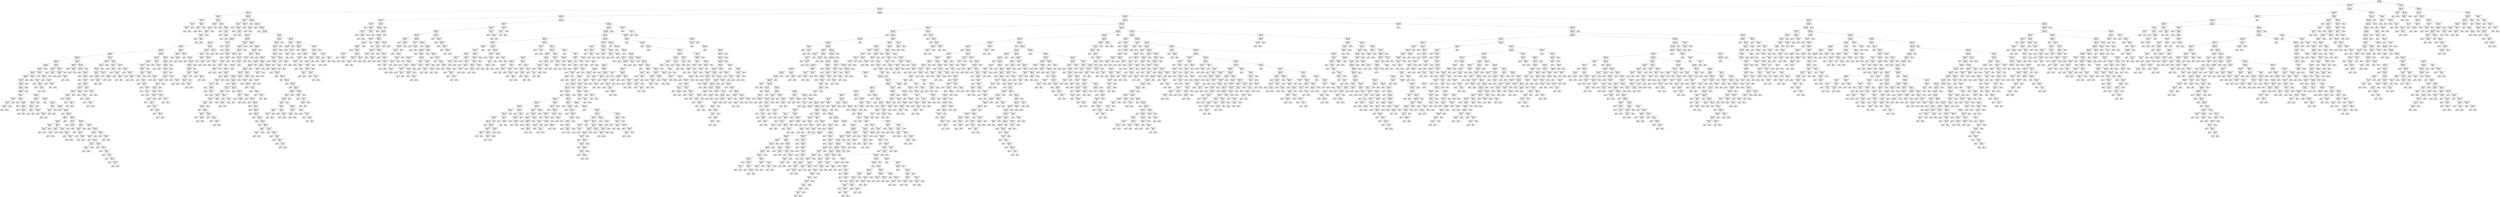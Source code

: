 digraph Tree {
node [shape=box] ;
0 [label="recipe <= 0.5\ngini = 0.4996\nsamples = 7383\nvalue = [3592, 3791]"] ;
1 [label="image_ratio <= 0.4555\ngini = 0.4999\nsamples = 7030\nvalue = [3554, 3476]"] ;
0 -> 1 [labeldistance=2.5, labelangle=45, headlabel="True"] ;
2 [label="image_ratio <= 0.0001\ngini = 0.4992\nsamples = 6087\nvalue = [2924, 3163]"] ;
1 -> 2 ;
3 [label="html_ratio <= 0.1622\ngini = 0.4889\nsamples = 726\nvalue = [417, 309]"] ;
2 -> 3 ;
4 [label="html_ratio <= 0.1369\ngini = 0.4234\nsamples = 46\nvalue = [32, 14]"] ;
3 -> 4 ;
5 [label="html_ratio <= 0.1155\ngini = 0.4922\nsamples = 16\nvalue = [7, 9]"] ;
4 -> 5 ;
6 [label="html_ratio <= 0.1015\ngini = 0.2778\nsamples = 6\nvalue = [5, 1]"] ;
5 -> 6 ;
7 [label="html_ratio <= 0.0999\ngini = 0.4444\nsamples = 3\nvalue = [2, 1]"] ;
6 -> 7 ;
8 [label="gini = 0.0\nsamples = 2\nvalue = [2, 0]"] ;
7 -> 8 ;
9 [label="gini = 0.0\nsamples = 1\nvalue = [0, 1]"] ;
7 -> 9 ;
10 [label="gini = 0.0\nsamples = 3\nvalue = [3, 0]"] ;
6 -> 10 ;
11 [label="html_ratio <= 0.1276\ngini = 0.32\nsamples = 10\nvalue = [2, 8]"] ;
5 -> 11 ;
12 [label="html_ratio <= 0.1265\ngini = 0.48\nsamples = 5\nvalue = [2, 3]"] ;
11 -> 12 ;
13 [label="gini = 0.0\nsamples = 3\nvalue = [0, 3]"] ;
12 -> 13 ;
14 [label="gini = 0.0\nsamples = 2\nvalue = [2, 0]"] ;
12 -> 14 ;
15 [label="gini = 0.0\nsamples = 5\nvalue = [0, 5]"] ;
11 -> 15 ;
16 [label="html_ratio <= 0.1487\ngini = 0.2778\nsamples = 30\nvalue = [25, 5]"] ;
4 -> 16 ;
17 [label="html_ratio <= 0.1476\ngini = 0.355\nsamples = 13\nvalue = [10, 3]"] ;
16 -> 17 ;
18 [label="html_ratio <= 0.1449\ngini = 0.2778\nsamples = 12\nvalue = [10, 2]"] ;
17 -> 18 ;
19 [label="html_ratio <= 0.1445\ngini = 0.375\nsamples = 8\nvalue = [6, 2]"] ;
18 -> 19 ;
20 [label="html_ratio <= 0.1418\ngini = 0.2449\nsamples = 7\nvalue = [6, 1]"] ;
19 -> 20 ;
21 [label="gini = 0.0\nsamples = 3\nvalue = [3, 0]"] ;
20 -> 21 ;
22 [label="html_ratio <= 0.1425\ngini = 0.375\nsamples = 4\nvalue = [3, 1]"] ;
20 -> 22 ;
23 [label="gini = 0.0\nsamples = 1\nvalue = [0, 1]"] ;
22 -> 23 ;
24 [label="gini = 0.0\nsamples = 3\nvalue = [3, 0]"] ;
22 -> 24 ;
25 [label="gini = 0.0\nsamples = 1\nvalue = [0, 1]"] ;
19 -> 25 ;
26 [label="gini = 0.0\nsamples = 4\nvalue = [4, 0]"] ;
18 -> 26 ;
27 [label="gini = 0.0\nsamples = 1\nvalue = [0, 1]"] ;
17 -> 27 ;
28 [label="html_ratio <= 0.1523\ngini = 0.2076\nsamples = 17\nvalue = [15, 2]"] ;
16 -> 28 ;
29 [label="gini = 0.0\nsamples = 6\nvalue = [6, 0]"] ;
28 -> 29 ;
30 [label="html_ratio <= 0.1527\ngini = 0.2975\nsamples = 11\nvalue = [9, 2]"] ;
28 -> 30 ;
31 [label="gini = 0.0\nsamples = 1\nvalue = [0, 1]"] ;
30 -> 31 ;
32 [label="html_ratio <= 0.1598\ngini = 0.18\nsamples = 10\nvalue = [9, 1]"] ;
30 -> 32 ;
33 [label="gini = 0.0\nsamples = 6\nvalue = [6, 0]"] ;
32 -> 33 ;
34 [label="html_ratio <= 0.1613\ngini = 0.375\nsamples = 4\nvalue = [3, 1]"] ;
32 -> 34 ;
35 [label="gini = 0.0\nsamples = 1\nvalue = [0, 1]"] ;
34 -> 35 ;
36 [label="gini = 0.0\nsamples = 3\nvalue = [3, 0]"] ;
34 -> 36 ;
37 [label="html_ratio <= 0.1648\ngini = 0.4912\nsamples = 680\nvalue = [385, 295]"] ;
3 -> 37 ;
38 [label="html_ratio <= 0.1635\ngini = 0.42\nsamples = 10\nvalue = [3, 7]"] ;
37 -> 38 ;
39 [label="html_ratio <= 0.1627\ngini = 0.5\nsamples = 4\nvalue = [2, 2]"] ;
38 -> 39 ;
40 [label="gini = 0.0\nsamples = 1\nvalue = [0, 1]"] ;
39 -> 40 ;
41 [label="html_ratio <= 0.1632\ngini = 0.4444\nsamples = 3\nvalue = [2, 1]"] ;
39 -> 41 ;
42 [label="gini = 0.0\nsamples = 1\nvalue = [1, 0]"] ;
41 -> 42 ;
43 [label="html_ratio <= 0.1633\ngini = 0.5\nsamples = 2\nvalue = [1, 1]"] ;
41 -> 43 ;
44 [label="gini = 0.0\nsamples = 1\nvalue = [0, 1]"] ;
43 -> 44 ;
45 [label="gini = 0.0\nsamples = 1\nvalue = [1, 0]"] ;
43 -> 45 ;
46 [label="html_ratio <= 0.1638\ngini = 0.2778\nsamples = 6\nvalue = [1, 5]"] ;
38 -> 46 ;
47 [label="gini = 0.0\nsamples = 3\nvalue = [0, 3]"] ;
46 -> 47 ;
48 [label="html_ratio <= 0.1641\ngini = 0.4444\nsamples = 3\nvalue = [1, 2]"] ;
46 -> 48 ;
49 [label="gini = 0.0\nsamples = 1\nvalue = [1, 0]"] ;
48 -> 49 ;
50 [label="gini = 0.0\nsamples = 2\nvalue = [0, 2]"] ;
48 -> 50 ;
51 [label="html_ratio <= 0.1659\ngini = 0.4902\nsamples = 670\nvalue = [382, 288]"] ;
37 -> 51 ;
52 [label="gini = 0.0\nsamples = 3\nvalue = [3, 0]"] ;
51 -> 52 ;
53 [label="html_ratio <= 0.1666\ngini = 0.4907\nsamples = 667\nvalue = [379, 288]"] ;
51 -> 53 ;
54 [label="gini = 0.0\nsamples = 2\nvalue = [0, 2]"] ;
53 -> 54 ;
55 [label="html_ratio <= 0.1678\ngini = 0.4902\nsamples = 665\nvalue = [379, 286]"] ;
53 -> 55 ;
56 [label="gini = 0.0\nsamples = 3\nvalue = [3, 0]"] ;
55 -> 56 ;
57 [label="html_ratio <= 0.3303\ngini = 0.4908\nsamples = 662\nvalue = [376, 286]"] ;
55 -> 57 ;
58 [label="html_ratio <= 0.2656\ngini = 0.4933\nsamples = 579\nvalue = [323, 256]"] ;
57 -> 58 ;
59 [label="html_ratio <= 0.26\ngini = 0.4863\nsamples = 381\nvalue = [222, 159]"] ;
58 -> 59 ;
60 [label="html_ratio <= 0.256\ngini = 0.49\nsamples = 361\nvalue = [206, 155]"] ;
59 -> 60 ;
61 [label="html_ratio <= 0.2494\ngini = 0.4854\nsamples = 340\nvalue = [199, 141]"] ;
60 -> 61 ;
62 [label="html_ratio <= 0.2369\ngini = 0.4899\nsamples = 303\nvalue = [173, 130]"] ;
61 -> 62 ;
63 [label="html_ratio <= 0.2277\ngini = 0.4816\nsamples = 240\nvalue = [143, 97]"] ;
62 -> 63 ;
64 [label="html_ratio <= 0.2191\ngini = 0.4948\nsamples = 196\nvalue = [108, 88]"] ;
63 -> 64 ;
65 [label="html_ratio <= 0.215\ngini = 0.4865\nsamples = 158\nvalue = [92, 66]"] ;
64 -> 65 ;
66 [label="html_ratio <= 0.2149\ngini = 0.4937\nsamples = 142\nvalue = [79, 63]"] ;
65 -> 66 ;
67 [label="html_ratio <= 0.2124\ngini = 0.4917\nsamples = 140\nvalue = [79, 61]"] ;
66 -> 67 ;
68 [label="html_ratio <= 0.2081\ngini = 0.4951\nsamples = 131\nvalue = [72, 59]"] ;
67 -> 68 ;
69 [label="html_ratio <= 0.2063\ngini = 0.4861\nsamples = 120\nvalue = [70, 50]"] ;
68 -> 69 ;
70 [label="html_ratio <= 0.2058\ngini = 0.4943\nsamples = 112\nvalue = [62, 50]"] ;
69 -> 70 ;
71 [label="html_ratio <= 0.2047\ngini = 0.4919\nsamples = 110\nvalue = [62, 48]"] ;
70 -> 71 ;
72 [label="image_ratio <= -0.5\ngini = 0.4947\nsamples = 107\nvalue = [59, 48]"] ;
71 -> 72 ;
73 [label="html_ratio <= 0.1744\ngini = 0.4963\nsamples = 105\nvalue = [57, 48]"] ;
72 -> 73 ;
74 [label="html_ratio <= 0.1707\ngini = 0.48\nsamples = 15\nvalue = [6, 9]"] ;
73 -> 74 ;
75 [label="html_ratio <= 0.1696\ngini = 0.4898\nsamples = 7\nvalue = [4, 3]"] ;
74 -> 75 ;
76 [label="html_ratio <= 0.1691\ngini = 0.48\nsamples = 5\nvalue = [2, 3]"] ;
75 -> 76 ;
77 [label="html_ratio <= 0.1683\ngini = 0.4444\nsamples = 3\nvalue = [2, 1]"] ;
76 -> 77 ;
78 [label="gini = 0.0\nsamples = 1\nvalue = [0, 1]"] ;
77 -> 78 ;
79 [label="gini = 0.0\nsamples = 2\nvalue = [2, 0]"] ;
77 -> 79 ;
80 [label="gini = 0.0\nsamples = 2\nvalue = [0, 2]"] ;
76 -> 80 ;
81 [label="gini = 0.0\nsamples = 2\nvalue = [2, 0]"] ;
75 -> 81 ;
82 [label="html_ratio <= 0.1716\ngini = 0.375\nsamples = 8\nvalue = [2, 6]"] ;
74 -> 82 ;
83 [label="gini = 0.0\nsamples = 2\nvalue = [0, 2]"] ;
82 -> 83 ;
84 [label="html_ratio <= 0.1722\ngini = 0.4444\nsamples = 6\nvalue = [2, 4]"] ;
82 -> 84 ;
85 [label="gini = 0.0\nsamples = 1\nvalue = [1, 0]"] ;
84 -> 85 ;
86 [label="html_ratio <= 0.1732\ngini = 0.32\nsamples = 5\nvalue = [1, 4]"] ;
84 -> 86 ;
87 [label="gini = 0.0\nsamples = 2\nvalue = [0, 2]"] ;
86 -> 87 ;
88 [label="html_ratio <= 0.1737\ngini = 0.4444\nsamples = 3\nvalue = [1, 2]"] ;
86 -> 88 ;
89 [label="gini = 0.0\nsamples = 1\nvalue = [1, 0]"] ;
88 -> 89 ;
90 [label="gini = 0.0\nsamples = 2\nvalue = [0, 2]"] ;
88 -> 90 ;
91 [label="html_ratio <= 0.1819\ngini = 0.4911\nsamples = 90\nvalue = [51, 39]"] ;
73 -> 91 ;
92 [label="html_ratio <= 0.1796\ngini = 0.3367\nsamples = 14\nvalue = [11, 3]"] ;
91 -> 92 ;
93 [label="html_ratio <= 0.1794\ngini = 0.42\nsamples = 10\nvalue = [7, 3]"] ;
92 -> 93 ;
94 [label="html_ratio <= 0.1753\ngini = 0.3457\nsamples = 9\nvalue = [7, 2]"] ;
93 -> 94 ;
95 [label="html_ratio <= 0.1749\ngini = 0.5\nsamples = 2\nvalue = [1, 1]"] ;
94 -> 95 ;
96 [label="gini = 0.0\nsamples = 1\nvalue = [1, 0]"] ;
95 -> 96 ;
97 [label="gini = 0.0\nsamples = 1\nvalue = [0, 1]"] ;
95 -> 97 ;
98 [label="html_ratio <= 0.1781\ngini = 0.2449\nsamples = 7\nvalue = [6, 1]"] ;
94 -> 98 ;
99 [label="gini = 0.0\nsamples = 4\nvalue = [4, 0]"] ;
98 -> 99 ;
100 [label="html_ratio <= 0.1786\ngini = 0.4444\nsamples = 3\nvalue = [2, 1]"] ;
98 -> 100 ;
101 [label="gini = 0.0\nsamples = 1\nvalue = [0, 1]"] ;
100 -> 101 ;
102 [label="gini = 0.0\nsamples = 2\nvalue = [2, 0]"] ;
100 -> 102 ;
103 [label="gini = 0.0\nsamples = 1\nvalue = [0, 1]"] ;
93 -> 103 ;
104 [label="gini = 0.0\nsamples = 4\nvalue = [4, 0]"] ;
92 -> 104 ;
105 [label="html_ratio <= 0.1835\ngini = 0.4986\nsamples = 76\nvalue = [40, 36]"] ;
91 -> 105 ;
106 [label="gini = 0.0\nsamples = 3\nvalue = [0, 3]"] ;
105 -> 106 ;
107 [label="html_ratio <= 0.1861\ngini = 0.4954\nsamples = 73\nvalue = [40, 33]"] ;
105 -> 107 ;
108 [label="html_ratio <= 0.1843\ngini = 0.32\nsamples = 5\nvalue = [4, 1]"] ;
107 -> 108 ;
109 [label="html_ratio <= 0.1839\ngini = 0.5\nsamples = 2\nvalue = [1, 1]"] ;
108 -> 109 ;
110 [label="gini = 0.0\nsamples = 1\nvalue = [1, 0]"] ;
109 -> 110 ;
111 [label="gini = 0.0\nsamples = 1\nvalue = [0, 1]"] ;
109 -> 111 ;
112 [label="gini = 0.0\nsamples = 3\nvalue = [3, 0]"] ;
108 -> 112 ;
113 [label="html_ratio <= 0.1869\ngini = 0.4983\nsamples = 68\nvalue = [36, 32]"] ;
107 -> 113 ;
114 [label="gini = 0.0\nsamples = 2\nvalue = [0, 2]"] ;
113 -> 114 ;
115 [label="html_ratio <= 0.1876\ngini = 0.4959\nsamples = 66\nvalue = [36, 30]"] ;
113 -> 115 ;
116 [label="gini = 0.0\nsamples = 3\nvalue = [3, 0]"] ;
115 -> 116 ;
117 [label="html_ratio <= 0.1943\ngini = 0.4989\nsamples = 63\nvalue = [33, 30]"] ;
115 -> 117 ;
118 [label="html_ratio <= 0.1938\ngini = 0.48\nsamples = 20\nvalue = [8, 12]"] ;
117 -> 118 ;
119 [label="html_ratio <= 0.1899\ngini = 0.4983\nsamples = 17\nvalue = [8, 9]"] ;
118 -> 119 ;
120 [label="html_ratio <= 0.1887\ngini = 0.4082\nsamples = 7\nvalue = [2, 5]"] ;
119 -> 120 ;
121 [label="html_ratio <= 0.188\ngini = 0.4444\nsamples = 3\nvalue = [2, 1]"] ;
120 -> 121 ;
122 [label="gini = 0.0\nsamples = 1\nvalue = [0, 1]"] ;
121 -> 122 ;
123 [label="gini = 0.0\nsamples = 2\nvalue = [2, 0]"] ;
121 -> 123 ;
124 [label="gini = 0.0\nsamples = 4\nvalue = [0, 4]"] ;
120 -> 124 ;
125 [label="html_ratio <= 0.1912\ngini = 0.48\nsamples = 10\nvalue = [6, 4]"] ;
119 -> 125 ;
126 [label="html_ratio <= 0.1904\ngini = 0.32\nsamples = 5\nvalue = [4, 1]"] ;
125 -> 126 ;
127 [label="html_ratio <= 0.1902\ngini = 0.5\nsamples = 2\nvalue = [1, 1]"] ;
126 -> 127 ;
128 [label="gini = 0.0\nsamples = 1\nvalue = [1, 0]"] ;
127 -> 128 ;
129 [label="gini = 0.0\nsamples = 1\nvalue = [0, 1]"] ;
127 -> 129 ;
130 [label="gini = 0.0\nsamples = 3\nvalue = [3, 0]"] ;
126 -> 130 ;
131 [label="html_ratio <= 0.1923\ngini = 0.48\nsamples = 5\nvalue = [2, 3]"] ;
125 -> 131 ;
132 [label="gini = 0.0\nsamples = 2\nvalue = [0, 2]"] ;
131 -> 132 ;
133 [label="html_ratio <= 0.1928\ngini = 0.4444\nsamples = 3\nvalue = [2, 1]"] ;
131 -> 133 ;
134 [label="gini = 0.0\nsamples = 1\nvalue = [1, 0]"] ;
133 -> 134 ;
135 [label="html_ratio <= 0.1933\ngini = 0.5\nsamples = 2\nvalue = [1, 1]"] ;
133 -> 135 ;
136 [label="gini = 0.0\nsamples = 1\nvalue = [0, 1]"] ;
135 -> 136 ;
137 [label="gini = 0.0\nsamples = 1\nvalue = [1, 0]"] ;
135 -> 137 ;
138 [label="gini = 0.0\nsamples = 3\nvalue = [0, 3]"] ;
118 -> 138 ;
139 [label="html_ratio <= 0.1982\ngini = 0.4867\nsamples = 43\nvalue = [25, 18]"] ;
117 -> 139 ;
140 [label="html_ratio <= 0.196\ngini = 0.2449\nsamples = 7\nvalue = [6, 1]"] ;
139 -> 140 ;
141 [label="gini = 0.0\nsamples = 3\nvalue = [3, 0]"] ;
140 -> 141 ;
142 [label="html_ratio <= 0.1967\ngini = 0.375\nsamples = 4\nvalue = [3, 1]"] ;
140 -> 142 ;
143 [label="gini = 0.0\nsamples = 1\nvalue = [0, 1]"] ;
142 -> 143 ;
144 [label="gini = 0.0\nsamples = 3\nvalue = [3, 0]"] ;
142 -> 144 ;
145 [label="html_ratio <= 0.1998\ngini = 0.4985\nsamples = 36\nvalue = [19, 17]"] ;
139 -> 145 ;
146 [label="html_ratio <= 0.1994\ngini = 0.42\nsamples = 10\nvalue = [3, 7]"] ;
145 -> 146 ;
147 [label="html_ratio <= 0.1985\ngini = 0.4898\nsamples = 7\nvalue = [3, 4]"] ;
146 -> 147 ;
148 [label="gini = 0.0\nsamples = 2\nvalue = [0, 2]"] ;
147 -> 148 ;
149 [label="html_ratio <= 0.1988\ngini = 0.48\nsamples = 5\nvalue = [3, 2]"] ;
147 -> 149 ;
150 [label="gini = 0.0\nsamples = 2\nvalue = [2, 0]"] ;
149 -> 150 ;
151 [label="html_ratio <= 0.1992\ngini = 0.4444\nsamples = 3\nvalue = [1, 2]"] ;
149 -> 151 ;
152 [label="gini = 0.0\nsamples = 2\nvalue = [0, 2]"] ;
151 -> 152 ;
153 [label="gini = 0.0\nsamples = 1\nvalue = [1, 0]"] ;
151 -> 153 ;
154 [label="gini = 0.0\nsamples = 3\nvalue = [0, 3]"] ;
146 -> 154 ;
155 [label="html_ratio <= 0.2014\ngini = 0.4734\nsamples = 26\nvalue = [16, 10]"] ;
145 -> 155 ;
156 [label="gini = 0.0\nsamples = 4\nvalue = [4, 0]"] ;
155 -> 156 ;
157 [label="html_ratio <= 0.2038\ngini = 0.4959\nsamples = 22\nvalue = [12, 10]"] ;
155 -> 157 ;
158 [label="html_ratio <= 0.2037\ngini = 0.4688\nsamples = 16\nvalue = [10, 6]"] ;
157 -> 158 ;
159 [label="html_ratio <= 0.2015\ngini = 0.497\nsamples = 13\nvalue = [7, 6]"] ;
158 -> 159 ;
160 [label="gini = 0.0\nsamples = 1\nvalue = [0, 1]"] ;
159 -> 160 ;
161 [label="html_ratio <= 0.2023\ngini = 0.4861\nsamples = 12\nvalue = [7, 5]"] ;
159 -> 161 ;
162 [label="html_ratio <= 0.2016\ngini = 0.32\nsamples = 5\nvalue = [4, 1]"] ;
161 -> 162 ;
163 [label="html_ratio <= 0.2015\ngini = 0.5\nsamples = 2\nvalue = [1, 1]"] ;
162 -> 163 ;
164 [label="gini = 0.0\nsamples = 1\nvalue = [1, 0]"] ;
163 -> 164 ;
165 [label="gini = 0.0\nsamples = 1\nvalue = [0, 1]"] ;
163 -> 165 ;
166 [label="gini = 0.0\nsamples = 3\nvalue = [3, 0]"] ;
162 -> 166 ;
167 [label="html_ratio <= 0.2025\ngini = 0.4898\nsamples = 7\nvalue = [3, 4]"] ;
161 -> 167 ;
168 [label="gini = 0.0\nsamples = 1\nvalue = [0, 1]"] ;
167 -> 168 ;
169 [label="html_ratio <= 0.2028\ngini = 0.5\nsamples = 6\nvalue = [3, 3]"] ;
167 -> 169 ;
170 [label="gini = 0.0\nsamples = 1\nvalue = [1, 0]"] ;
169 -> 170 ;
171 [label="html_ratio <= 0.203\ngini = 0.48\nsamples = 5\nvalue = [2, 3]"] ;
169 -> 171 ;
172 [label="gini = 0.0\nsamples = 1\nvalue = [0, 1]"] ;
171 -> 172 ;
173 [label="html_ratio <= 0.2031\ngini = 0.5\nsamples = 4\nvalue = [2, 2]"] ;
171 -> 173 ;
174 [label="gini = 0.0\nsamples = 1\nvalue = [1, 0]"] ;
173 -> 174 ;
175 [label="html_ratio <= 0.2032\ngini = 0.4444\nsamples = 3\nvalue = [1, 2]"] ;
173 -> 175 ;
176 [label="gini = 0.0\nsamples = 1\nvalue = [0, 1]"] ;
175 -> 176 ;
177 [label="html_ratio <= 0.2035\ngini = 0.5\nsamples = 2\nvalue = [1, 1]"] ;
175 -> 177 ;
178 [label="gini = 0.0\nsamples = 1\nvalue = [1, 0]"] ;
177 -> 178 ;
179 [label="gini = 0.0\nsamples = 1\nvalue = [0, 1]"] ;
177 -> 179 ;
180 [label="gini = 0.0\nsamples = 3\nvalue = [3, 0]"] ;
158 -> 180 ;
181 [label="html_ratio <= 0.2041\ngini = 0.4444\nsamples = 6\nvalue = [2, 4]"] ;
157 -> 181 ;
182 [label="gini = 0.0\nsamples = 3\nvalue = [0, 3]"] ;
181 -> 182 ;
183 [label="html_ratio <= 0.2046\ngini = 0.4444\nsamples = 3\nvalue = [2, 1]"] ;
181 -> 183 ;
184 [label="gini = 0.0\nsamples = 2\nvalue = [2, 0]"] ;
183 -> 184 ;
185 [label="gini = 0.0\nsamples = 1\nvalue = [0, 1]"] ;
183 -> 185 ;
186 [label="gini = 0.0\nsamples = 2\nvalue = [2, 0]"] ;
72 -> 186 ;
187 [label="gini = 0.0\nsamples = 3\nvalue = [3, 0]"] ;
71 -> 187 ;
188 [label="gini = 0.0\nsamples = 2\nvalue = [0, 2]"] ;
70 -> 188 ;
189 [label="gini = 0.0\nsamples = 8\nvalue = [8, 0]"] ;
69 -> 189 ;
190 [label="html_ratio <= 0.2107\ngini = 0.2975\nsamples = 11\nvalue = [2, 9]"] ;
68 -> 190 ;
191 [label="gini = 0.0\nsamples = 6\nvalue = [0, 6]"] ;
190 -> 191 ;
192 [label="html_ratio <= 0.2109\ngini = 0.48\nsamples = 5\nvalue = [2, 3]"] ;
190 -> 192 ;
193 [label="gini = 0.0\nsamples = 1\nvalue = [1, 0]"] ;
192 -> 193 ;
194 [label="html_ratio <= 0.2118\ngini = 0.375\nsamples = 4\nvalue = [1, 3]"] ;
192 -> 194 ;
195 [label="gini = 0.0\nsamples = 2\nvalue = [0, 2]"] ;
194 -> 195 ;
196 [label="html_ratio <= 0.2123\ngini = 0.5\nsamples = 2\nvalue = [1, 1]"] ;
194 -> 196 ;
197 [label="gini = 0.0\nsamples = 1\nvalue = [1, 0]"] ;
196 -> 197 ;
198 [label="gini = 0.0\nsamples = 1\nvalue = [0, 1]"] ;
196 -> 198 ;
199 [label="html_ratio <= 0.2135\ngini = 0.3457\nsamples = 9\nvalue = [7, 2]"] ;
67 -> 199 ;
200 [label="gini = 0.0\nsamples = 3\nvalue = [3, 0]"] ;
199 -> 200 ;
201 [label="html_ratio <= 0.2135\ngini = 0.4444\nsamples = 6\nvalue = [4, 2]"] ;
199 -> 201 ;
202 [label="gini = 0.0\nsamples = 1\nvalue = [0, 1]"] ;
201 -> 202 ;
203 [label="html_ratio <= 0.2139\ngini = 0.32\nsamples = 5\nvalue = [4, 1]"] ;
201 -> 203 ;
204 [label="gini = 0.0\nsamples = 2\nvalue = [2, 0]"] ;
203 -> 204 ;
205 [label="html_ratio <= 0.2143\ngini = 0.4444\nsamples = 3\nvalue = [2, 1]"] ;
203 -> 205 ;
206 [label="gini = 0.0\nsamples = 1\nvalue = [0, 1]"] ;
205 -> 206 ;
207 [label="gini = 0.0\nsamples = 2\nvalue = [2, 0]"] ;
205 -> 207 ;
208 [label="gini = 0.0\nsamples = 2\nvalue = [0, 2]"] ;
66 -> 208 ;
209 [label="html_ratio <= 0.2183\ngini = 0.3047\nsamples = 16\nvalue = [13, 3]"] ;
65 -> 209 ;
210 [label="html_ratio <= 0.2166\ngini = 0.1653\nsamples = 11\nvalue = [10, 1]"] ;
209 -> 210 ;
211 [label="gini = 0.0\nsamples = 5\nvalue = [5, 0]"] ;
210 -> 211 ;
212 [label="html_ratio <= 0.217\ngini = 0.2778\nsamples = 6\nvalue = [5, 1]"] ;
210 -> 212 ;
213 [label="gini = 0.0\nsamples = 1\nvalue = [0, 1]"] ;
212 -> 213 ;
214 [label="gini = 0.0\nsamples = 5\nvalue = [5, 0]"] ;
212 -> 214 ;
215 [label="html_ratio <= 0.2189\ngini = 0.48\nsamples = 5\nvalue = [3, 2]"] ;
209 -> 215 ;
216 [label="html_ratio <= 0.2185\ngini = 0.4444\nsamples = 3\nvalue = [1, 2]"] ;
215 -> 216 ;
217 [label="gini = 0.0\nsamples = 1\nvalue = [0, 1]"] ;
216 -> 217 ;
218 [label="html_ratio <= 0.2187\ngini = 0.5\nsamples = 2\nvalue = [1, 1]"] ;
216 -> 218 ;
219 [label="gini = 0.0\nsamples = 1\nvalue = [1, 0]"] ;
218 -> 219 ;
220 [label="gini = 0.0\nsamples = 1\nvalue = [0, 1]"] ;
218 -> 220 ;
221 [label="gini = 0.0\nsamples = 2\nvalue = [2, 0]"] ;
215 -> 221 ;
222 [label="html_ratio <= 0.2221\ngini = 0.4875\nsamples = 38\nvalue = [16, 22]"] ;
64 -> 222 ;
223 [label="html_ratio <= 0.2207\ngini = 0.1975\nsamples = 9\nvalue = [1, 8]"] ;
222 -> 223 ;
224 [label="gini = 0.0\nsamples = 5\nvalue = [0, 5]"] ;
223 -> 224 ;
225 [label="html_ratio <= 0.2212\ngini = 0.375\nsamples = 4\nvalue = [1, 3]"] ;
223 -> 225 ;
226 [label="gini = 0.0\nsamples = 1\nvalue = [1, 0]"] ;
225 -> 226 ;
227 [label="gini = 0.0\nsamples = 3\nvalue = [0, 3]"] ;
225 -> 227 ;
228 [label="html_ratio <= 0.2277\ngini = 0.4994\nsamples = 29\nvalue = [15, 14]"] ;
222 -> 228 ;
229 [label="html_ratio <= 0.2229\ngini = 0.4938\nsamples = 27\nvalue = [15, 12]"] ;
228 -> 229 ;
230 [label="gini = 0.0\nsamples = 2\nvalue = [2, 0]"] ;
229 -> 230 ;
231 [label="html_ratio <= 0.2239\ngini = 0.4992\nsamples = 25\nvalue = [13, 12]"] ;
229 -> 231 ;
232 [label="gini = 0.0\nsamples = 3\nvalue = [0, 3]"] ;
231 -> 232 ;
233 [label="html_ratio <= 0.2241\ngini = 0.4835\nsamples = 22\nvalue = [13, 9]"] ;
231 -> 233 ;
234 [label="gini = 0.0\nsamples = 2\nvalue = [2, 0]"] ;
233 -> 234 ;
235 [label="html_ratio <= 0.2242\ngini = 0.495\nsamples = 20\nvalue = [11, 9]"] ;
233 -> 235 ;
236 [label="gini = 0.0\nsamples = 2\nvalue = [0, 2]"] ;
235 -> 236 ;
237 [label="html_ratio <= 0.226\ngini = 0.4753\nsamples = 18\nvalue = [11, 7]"] ;
235 -> 237 ;
238 [label="html_ratio <= 0.2253\ngini = 0.497\nsamples = 13\nvalue = [7, 6]"] ;
237 -> 238 ;
239 [label="html_ratio <= 0.2247\ngini = 0.4082\nsamples = 7\nvalue = [5, 2]"] ;
238 -> 239 ;
240 [label="html_ratio <= 0.2244\ngini = 0.5\nsamples = 4\nvalue = [2, 2]"] ;
239 -> 240 ;
241 [label="gini = 0.0\nsamples = 1\nvalue = [1, 0]"] ;
240 -> 241 ;
242 [label="html_ratio <= 0.2246\ngini = 0.4444\nsamples = 3\nvalue = [1, 2]"] ;
240 -> 242 ;
243 [label="gini = 0.0\nsamples = 1\nvalue = [0, 1]"] ;
242 -> 243 ;
244 [label="html_ratio <= 0.2246\ngini = 0.5\nsamples = 2\nvalue = [1, 1]"] ;
242 -> 244 ;
245 [label="gini = 0.0\nsamples = 1\nvalue = [1, 0]"] ;
244 -> 245 ;
246 [label="gini = 0.0\nsamples = 1\nvalue = [0, 1]"] ;
244 -> 246 ;
247 [label="gini = 0.0\nsamples = 3\nvalue = [3, 0]"] ;
239 -> 247 ;
248 [label="html_ratio <= 0.2256\ngini = 0.4444\nsamples = 6\nvalue = [2, 4]"] ;
238 -> 248 ;
249 [label="gini = 0.0\nsamples = 2\nvalue = [0, 2]"] ;
248 -> 249 ;
250 [label="html_ratio <= 0.2257\ngini = 0.5\nsamples = 4\nvalue = [2, 2]"] ;
248 -> 250 ;
251 [label="gini = 0.0\nsamples = 1\nvalue = [1, 0]"] ;
250 -> 251 ;
252 [label="html_ratio <= 0.2257\ngini = 0.4444\nsamples = 3\nvalue = [1, 2]"] ;
250 -> 252 ;
253 [label="gini = 0.0\nsamples = 1\nvalue = [0, 1]"] ;
252 -> 253 ;
254 [label="html_ratio <= 0.2258\ngini = 0.5\nsamples = 2\nvalue = [1, 1]"] ;
252 -> 254 ;
255 [label="gini = 0.0\nsamples = 1\nvalue = [1, 0]"] ;
254 -> 255 ;
256 [label="gini = 0.0\nsamples = 1\nvalue = [0, 1]"] ;
254 -> 256 ;
257 [label="html_ratio <= 0.2269\ngini = 0.32\nsamples = 5\nvalue = [4, 1]"] ;
237 -> 257 ;
258 [label="gini = 0.0\nsamples = 3\nvalue = [3, 0]"] ;
257 -> 258 ;
259 [label="html_ratio <= 0.2274\ngini = 0.5\nsamples = 2\nvalue = [1, 1]"] ;
257 -> 259 ;
260 [label="gini = 0.0\nsamples = 1\nvalue = [0, 1]"] ;
259 -> 260 ;
261 [label="gini = 0.0\nsamples = 1\nvalue = [1, 0]"] ;
259 -> 261 ;
262 [label="gini = 0.0\nsamples = 2\nvalue = [0, 2]"] ;
228 -> 262 ;
263 [label="html_ratio <= 0.2339\ngini = 0.3254\nsamples = 44\nvalue = [35, 9]"] ;
63 -> 263 ;
264 [label="html_ratio <= 0.2318\ngini = 0.2449\nsamples = 28\nvalue = [24, 4]"] ;
263 -> 264 ;
265 [label="html_ratio <= 0.2314\ngini = 0.32\nsamples = 20\nvalue = [16, 4]"] ;
264 -> 265 ;
266 [label="html_ratio <= 0.2296\ngini = 0.2659\nsamples = 19\nvalue = [16, 3]"] ;
265 -> 266 ;
267 [label="html_ratio <= 0.2289\ngini = 0.4082\nsamples = 7\nvalue = [5, 2]"] ;
266 -> 267 ;
268 [label="gini = 0.0\nsamples = 4\nvalue = [4, 0]"] ;
267 -> 268 ;
269 [label="html_ratio <= 0.2293\ngini = 0.4444\nsamples = 3\nvalue = [1, 2]"] ;
267 -> 269 ;
270 [label="gini = 0.0\nsamples = 1\nvalue = [0, 1]"] ;
269 -> 270 ;
271 [label="html_ratio <= 0.2296\ngini = 0.5\nsamples = 2\nvalue = [1, 1]"] ;
269 -> 271 ;
272 [label="gini = 0.0\nsamples = 1\nvalue = [1, 0]"] ;
271 -> 272 ;
273 [label="gini = 0.0\nsamples = 1\nvalue = [0, 1]"] ;
271 -> 273 ;
274 [label="html_ratio <= 0.2304\ngini = 0.1528\nsamples = 12\nvalue = [11, 1]"] ;
266 -> 274 ;
275 [label="gini = 0.0\nsamples = 9\nvalue = [9, 0]"] ;
274 -> 275 ;
276 [label="html_ratio <= 0.2307\ngini = 0.4444\nsamples = 3\nvalue = [2, 1]"] ;
274 -> 276 ;
277 [label="gini = 0.0\nsamples = 1\nvalue = [0, 1]"] ;
276 -> 277 ;
278 [label="gini = 0.0\nsamples = 2\nvalue = [2, 0]"] ;
276 -> 278 ;
279 [label="gini = 0.0\nsamples = 1\nvalue = [0, 1]"] ;
265 -> 279 ;
280 [label="gini = 0.0\nsamples = 8\nvalue = [8, 0]"] ;
264 -> 280 ;
281 [label="html_ratio <= 0.235\ngini = 0.4297\nsamples = 16\nvalue = [11, 5]"] ;
263 -> 281 ;
282 [label="html_ratio <= 0.2344\ngini = 0.48\nsamples = 5\nvalue = [2, 3]"] ;
281 -> 282 ;
283 [label="gini = 0.0\nsamples = 1\nvalue = [0, 1]"] ;
282 -> 283 ;
284 [label="html_ratio <= 0.2346\ngini = 0.5\nsamples = 4\nvalue = [2, 2]"] ;
282 -> 284 ;
285 [label="gini = 0.0\nsamples = 1\nvalue = [1, 0]"] ;
284 -> 285 ;
286 [label="html_ratio <= 0.2348\ngini = 0.4444\nsamples = 3\nvalue = [1, 2]"] ;
284 -> 286 ;
287 [label="gini = 0.0\nsamples = 1\nvalue = [0, 1]"] ;
286 -> 287 ;
288 [label="html_ratio <= 0.2349\ngini = 0.5\nsamples = 2\nvalue = [1, 1]"] ;
286 -> 288 ;
289 [label="gini = 0.0\nsamples = 1\nvalue = [1, 0]"] ;
288 -> 289 ;
290 [label="gini = 0.0\nsamples = 1\nvalue = [0, 1]"] ;
288 -> 290 ;
291 [label="html_ratio <= 0.2353\ngini = 0.2975\nsamples = 11\nvalue = [9, 2]"] ;
281 -> 291 ;
292 [label="gini = 0.0\nsamples = 3\nvalue = [3, 0]"] ;
291 -> 292 ;
293 [label="html_ratio <= 0.2355\ngini = 0.375\nsamples = 8\nvalue = [6, 2]"] ;
291 -> 293 ;
294 [label="gini = 0.0\nsamples = 1\nvalue = [0, 1]"] ;
293 -> 294 ;
295 [label="html_ratio <= 0.2359\ngini = 0.2449\nsamples = 7\nvalue = [6, 1]"] ;
293 -> 295 ;
296 [label="gini = 0.0\nsamples = 4\nvalue = [4, 0]"] ;
295 -> 296 ;
297 [label="html_ratio <= 0.2362\ngini = 0.4444\nsamples = 3\nvalue = [2, 1]"] ;
295 -> 297 ;
298 [label="gini = 0.0\nsamples = 1\nvalue = [0, 1]"] ;
297 -> 298 ;
299 [label="gini = 0.0\nsamples = 2\nvalue = [2, 0]"] ;
297 -> 299 ;
300 [label="html_ratio <= 0.2423\ngini = 0.4989\nsamples = 63\nvalue = [30, 33]"] ;
62 -> 300 ;
301 [label="html_ratio <= 0.2412\ngini = 0.4592\nsamples = 28\nvalue = [10, 18]"] ;
300 -> 301 ;
302 [label="html_ratio <= 0.241\ngini = 0.495\nsamples = 20\nvalue = [9, 11]"] ;
301 -> 302 ;
303 [label="html_ratio <= 0.2402\ngini = 0.4753\nsamples = 18\nvalue = [7, 11]"] ;
302 -> 303 ;
304 [label="html_ratio <= 0.2387\ngini = 0.4978\nsamples = 15\nvalue = [7, 8]"] ;
303 -> 304 ;
305 [label="html_ratio <= 0.2378\ngini = 0.4444\nsamples = 9\nvalue = [3, 6]"] ;
304 -> 305 ;
306 [label="html_ratio <= 0.2372\ngini = 0.5\nsamples = 6\nvalue = [3, 3]"] ;
305 -> 306 ;
307 [label="gini = 0.0\nsamples = 1\nvalue = [0, 1]"] ;
306 -> 307 ;
308 [label="html_ratio <= 0.2373\ngini = 0.48\nsamples = 5\nvalue = [3, 2]"] ;
306 -> 308 ;
309 [label="gini = 0.0\nsamples = 1\nvalue = [1, 0]"] ;
308 -> 309 ;
310 [label="html_ratio <= 0.2374\ngini = 0.5\nsamples = 4\nvalue = [2, 2]"] ;
308 -> 310 ;
311 [label="gini = 0.0\nsamples = 1\nvalue = [0, 1]"] ;
310 -> 311 ;
312 [label="html_ratio <= 0.2374\ngini = 0.4444\nsamples = 3\nvalue = [2, 1]"] ;
310 -> 312 ;
313 [label="gini = 0.0\nsamples = 1\nvalue = [1, 0]"] ;
312 -> 313 ;
314 [label="html_ratio <= 0.2375\ngini = 0.5\nsamples = 2\nvalue = [1, 1]"] ;
312 -> 314 ;
315 [label="gini = 0.0\nsamples = 1\nvalue = [0, 1]"] ;
314 -> 315 ;
316 [label="gini = 0.0\nsamples = 1\nvalue = [1, 0]"] ;
314 -> 316 ;
317 [label="gini = 0.0\nsamples = 3\nvalue = [0, 3]"] ;
305 -> 317 ;
318 [label="html_ratio <= 0.2397\ngini = 0.4444\nsamples = 6\nvalue = [4, 2]"] ;
304 -> 318 ;
319 [label="gini = 0.0\nsamples = 3\nvalue = [3, 0]"] ;
318 -> 319 ;
320 [label="html_ratio <= 0.24\ngini = 0.4444\nsamples = 3\nvalue = [1, 2]"] ;
318 -> 320 ;
321 [label="gini = 0.0\nsamples = 2\nvalue = [0, 2]"] ;
320 -> 321 ;
322 [label="gini = 0.0\nsamples = 1\nvalue = [1, 0]"] ;
320 -> 322 ;
323 [label="gini = 0.0\nsamples = 3\nvalue = [0, 3]"] ;
303 -> 323 ;
324 [label="gini = 0.0\nsamples = 2\nvalue = [2, 0]"] ;
302 -> 324 ;
325 [label="html_ratio <= 0.2418\ngini = 0.2188\nsamples = 8\nvalue = [1, 7]"] ;
301 -> 325 ;
326 [label="gini = 0.0\nsamples = 5\nvalue = [0, 5]"] ;
325 -> 326 ;
327 [label="html_ratio <= 0.2419\ngini = 0.4444\nsamples = 3\nvalue = [1, 2]"] ;
325 -> 327 ;
328 [label="gini = 0.0\nsamples = 1\nvalue = [1, 0]"] ;
327 -> 328 ;
329 [label="gini = 0.0\nsamples = 2\nvalue = [0, 2]"] ;
327 -> 329 ;
330 [label="html_ratio <= 0.2483\ngini = 0.4898\nsamples = 35\nvalue = [20, 15]"] ;
300 -> 330 ;
331 [label="image_ratio <= -0.5\ngini = 0.4775\nsamples = 33\nvalue = [20, 13]"] ;
330 -> 331 ;
332 [label="html_ratio <= 0.2477\ngini = 0.4688\nsamples = 32\nvalue = [20, 12]"] ;
331 -> 332 ;
333 [label="html_ratio <= 0.2475\ngini = 0.48\nsamples = 30\nvalue = [18, 12]"] ;
332 -> 333 ;
334 [label="html_ratio <= 0.2462\ngini = 0.4709\nsamples = 29\nvalue = [18, 11]"] ;
333 -> 334 ;
335 [label="html_ratio <= 0.2457\ngini = 0.4915\nsamples = 23\nvalue = [13, 10]"] ;
334 -> 335 ;
336 [label="html_ratio <= 0.2452\ngini = 0.455\nsamples = 20\nvalue = [13, 7]"] ;
335 -> 336 ;
337 [label="html_ratio <= 0.245\ngini = 0.4922\nsamples = 16\nvalue = [9, 7]"] ;
336 -> 337 ;
338 [label="html_ratio <= 0.2446\ngini = 0.48\nsamples = 15\nvalue = [9, 6]"] ;
337 -> 338 ;
339 [label="html_ratio <= 0.2442\ngini = 0.497\nsamples = 13\nvalue = [7, 6]"] ;
338 -> 339 ;
340 [label="html_ratio <= 0.2433\ngini = 0.4444\nsamples = 9\nvalue = [6, 3]"] ;
339 -> 340 ;
341 [label="html_ratio <= 0.2426\ngini = 0.5\nsamples = 6\nvalue = [3, 3]"] ;
340 -> 341 ;
342 [label="gini = 0.0\nsamples = 1\nvalue = [1, 0]"] ;
341 -> 342 ;
343 [label="html_ratio <= 0.2426\ngini = 0.48\nsamples = 5\nvalue = [2, 3]"] ;
341 -> 343 ;
344 [label="gini = 0.0\nsamples = 1\nvalue = [0, 1]"] ;
343 -> 344 ;
345 [label="html_ratio <= 0.2428\ngini = 0.5\nsamples = 4\nvalue = [2, 2]"] ;
343 -> 345 ;
346 [label="gini = 0.0\nsamples = 1\nvalue = [1, 0]"] ;
345 -> 346 ;
347 [label="html_ratio <= 0.243\ngini = 0.4444\nsamples = 3\nvalue = [1, 2]"] ;
345 -> 347 ;
348 [label="gini = 0.0\nsamples = 1\nvalue = [0, 1]"] ;
347 -> 348 ;
349 [label="html_ratio <= 0.2431\ngini = 0.5\nsamples = 2\nvalue = [1, 1]"] ;
347 -> 349 ;
350 [label="gini = 0.0\nsamples = 1\nvalue = [1, 0]"] ;
349 -> 350 ;
351 [label="gini = 0.0\nsamples = 1\nvalue = [0, 1]"] ;
349 -> 351 ;
352 [label="gini = 0.0\nsamples = 3\nvalue = [3, 0]"] ;
340 -> 352 ;
353 [label="html_ratio <= 0.2444\ngini = 0.375\nsamples = 4\nvalue = [1, 3]"] ;
339 -> 353 ;
354 [label="gini = 0.0\nsamples = 2\nvalue = [0, 2]"] ;
353 -> 354 ;
355 [label="html_ratio <= 0.2445\ngini = 0.5\nsamples = 2\nvalue = [1, 1]"] ;
353 -> 355 ;
356 [label="gini = 0.0\nsamples = 1\nvalue = [1, 0]"] ;
355 -> 356 ;
357 [label="gini = 0.0\nsamples = 1\nvalue = [0, 1]"] ;
355 -> 357 ;
358 [label="gini = 0.0\nsamples = 2\nvalue = [2, 0]"] ;
338 -> 358 ;
359 [label="gini = 0.0\nsamples = 1\nvalue = [0, 1]"] ;
337 -> 359 ;
360 [label="gini = 0.0\nsamples = 4\nvalue = [4, 0]"] ;
336 -> 360 ;
361 [label="gini = 0.0\nsamples = 3\nvalue = [0, 3]"] ;
335 -> 361 ;
362 [label="html_ratio <= 0.2471\ngini = 0.2778\nsamples = 6\nvalue = [5, 1]"] ;
334 -> 362 ;
363 [label="gini = 0.0\nsamples = 3\nvalue = [3, 0]"] ;
362 -> 363 ;
364 [label="html_ratio <= 0.2472\ngini = 0.4444\nsamples = 3\nvalue = [2, 1]"] ;
362 -> 364 ;
365 [label="gini = 0.0\nsamples = 1\nvalue = [0, 1]"] ;
364 -> 365 ;
366 [label="gini = 0.0\nsamples = 2\nvalue = [2, 0]"] ;
364 -> 366 ;
367 [label="gini = 0.0\nsamples = 1\nvalue = [0, 1]"] ;
333 -> 367 ;
368 [label="gini = 0.0\nsamples = 2\nvalue = [2, 0]"] ;
332 -> 368 ;
369 [label="gini = 0.0\nsamples = 1\nvalue = [0, 1]"] ;
331 -> 369 ;
370 [label="gini = 0.0\nsamples = 2\nvalue = [0, 2]"] ;
330 -> 370 ;
371 [label="html_ratio <= 0.2512\ngini = 0.4178\nsamples = 37\nvalue = [26, 11]"] ;
61 -> 371 ;
372 [label="html_ratio <= 0.2503\ngini = 0.1528\nsamples = 12\nvalue = [11, 1]"] ;
371 -> 372 ;
373 [label="gini = 0.0\nsamples = 6\nvalue = [6, 0]"] ;
372 -> 373 ;
374 [label="html_ratio <= 0.2505\ngini = 0.2778\nsamples = 6\nvalue = [5, 1]"] ;
372 -> 374 ;
375 [label="gini = 0.0\nsamples = 1\nvalue = [0, 1]"] ;
374 -> 375 ;
376 [label="gini = 0.0\nsamples = 5\nvalue = [5, 0]"] ;
374 -> 376 ;
377 [label="html_ratio <= 0.2517\ngini = 0.48\nsamples = 25\nvalue = [15, 10]"] ;
371 -> 377 ;
378 [label="gini = 0.0\nsamples = 3\nvalue = [0, 3]"] ;
377 -> 378 ;
379 [label="html_ratio <= 0.2521\ngini = 0.4339\nsamples = 22\nvalue = [15, 7]"] ;
377 -> 379 ;
380 [label="gini = 0.0\nsamples = 3\nvalue = [3, 0]"] ;
379 -> 380 ;
381 [label="html_ratio <= 0.2555\ngini = 0.4654\nsamples = 19\nvalue = [12, 7]"] ;
379 -> 381 ;
382 [label="html_ratio <= 0.2552\ngini = 0.4922\nsamples = 16\nvalue = [9, 7]"] ;
381 -> 382 ;
383 [label="html_ratio <= 0.2538\ngini = 0.4592\nsamples = 14\nvalue = [9, 5]"] ;
382 -> 383 ;
384 [label="html_ratio <= 0.2531\ngini = 0.4898\nsamples = 7\nvalue = [3, 4]"] ;
383 -> 384 ;
385 [label="html_ratio <= 0.253\ngini = 0.48\nsamples = 5\nvalue = [3, 2]"] ;
384 -> 385 ;
386 [label="html_ratio <= 0.2525\ngini = 0.4444\nsamples = 3\nvalue = [1, 2]"] ;
385 -> 386 ;
387 [label="gini = 0.0\nsamples = 1\nvalue = [0, 1]"] ;
386 -> 387 ;
388 [label="html_ratio <= 0.2529\ngini = 0.5\nsamples = 2\nvalue = [1, 1]"] ;
386 -> 388 ;
389 [label="gini = 0.0\nsamples = 1\nvalue = [1, 0]"] ;
388 -> 389 ;
390 [label="gini = 0.0\nsamples = 1\nvalue = [0, 1]"] ;
388 -> 390 ;
391 [label="gini = 0.0\nsamples = 2\nvalue = [2, 0]"] ;
385 -> 391 ;
392 [label="gini = 0.0\nsamples = 2\nvalue = [0, 2]"] ;
384 -> 392 ;
393 [label="html_ratio <= 0.2549\ngini = 0.2449\nsamples = 7\nvalue = [6, 1]"] ;
383 -> 393 ;
394 [label="gini = 0.0\nsamples = 4\nvalue = [4, 0]"] ;
393 -> 394 ;
395 [label="html_ratio <= 0.255\ngini = 0.4444\nsamples = 3\nvalue = [2, 1]"] ;
393 -> 395 ;
396 [label="gini = 0.0\nsamples = 1\nvalue = [0, 1]"] ;
395 -> 396 ;
397 [label="gini = 0.0\nsamples = 2\nvalue = [2, 0]"] ;
395 -> 397 ;
398 [label="gini = 0.0\nsamples = 2\nvalue = [0, 2]"] ;
382 -> 398 ;
399 [label="gini = 0.0\nsamples = 3\nvalue = [3, 0]"] ;
381 -> 399 ;
400 [label="html_ratio <= 0.2587\ngini = 0.4444\nsamples = 21\nvalue = [7, 14]"] ;
60 -> 400 ;
401 [label="html_ratio <= 0.2583\ngini = 0.32\nsamples = 15\nvalue = [3, 12]"] ;
400 -> 401 ;
402 [label="html_ratio <= 0.2581\ngini = 0.42\nsamples = 10\nvalue = [3, 7]"] ;
401 -> 402 ;
403 [label="html_ratio <= 0.2569\ngini = 0.2449\nsamples = 7\nvalue = [1, 6]"] ;
402 -> 403 ;
404 [label="gini = 0.0\nsamples = 3\nvalue = [0, 3]"] ;
403 -> 404 ;
405 [label="html_ratio <= 0.2573\ngini = 0.375\nsamples = 4\nvalue = [1, 3]"] ;
403 -> 405 ;
406 [label="gini = 0.0\nsamples = 1\nvalue = [1, 0]"] ;
405 -> 406 ;
407 [label="gini = 0.0\nsamples = 3\nvalue = [0, 3]"] ;
405 -> 407 ;
408 [label="html_ratio <= 0.2582\ngini = 0.4444\nsamples = 3\nvalue = [2, 1]"] ;
402 -> 408 ;
409 [label="gini = 0.0\nsamples = 1\nvalue = [1, 0]"] ;
408 -> 409 ;
410 [label="html_ratio <= 0.2583\ngini = 0.5\nsamples = 2\nvalue = [1, 1]"] ;
408 -> 410 ;
411 [label="gini = 0.0\nsamples = 1\nvalue = [0, 1]"] ;
410 -> 411 ;
412 [label="gini = 0.0\nsamples = 1\nvalue = [1, 0]"] ;
410 -> 412 ;
413 [label="gini = 0.0\nsamples = 5\nvalue = [0, 5]"] ;
401 -> 413 ;
414 [label="html_ratio <= 0.2594\ngini = 0.4444\nsamples = 6\nvalue = [4, 2]"] ;
400 -> 414 ;
415 [label="gini = 0.0\nsamples = 4\nvalue = [4, 0]"] ;
414 -> 415 ;
416 [label="gini = 0.0\nsamples = 2\nvalue = [0, 2]"] ;
414 -> 416 ;
417 [label="html_ratio <= 0.2609\ngini = 0.32\nsamples = 20\nvalue = [16, 4]"] ;
59 -> 417 ;
418 [label="gini = 0.0\nsamples = 3\nvalue = [3, 0]"] ;
417 -> 418 ;
419 [label="html_ratio <= 0.2613\ngini = 0.3599\nsamples = 17\nvalue = [13, 4]"] ;
417 -> 419 ;
420 [label="gini = 0.0\nsamples = 1\nvalue = [0, 1]"] ;
419 -> 420 ;
421 [label="html_ratio <= 0.2629\ngini = 0.3047\nsamples = 16\nvalue = [13, 3]"] ;
419 -> 421 ;
422 [label="gini = 0.0\nsamples = 5\nvalue = [5, 0]"] ;
421 -> 422 ;
423 [label="html_ratio <= 0.263\ngini = 0.3967\nsamples = 11\nvalue = [8, 3]"] ;
421 -> 423 ;
424 [label="gini = 0.0\nsamples = 1\nvalue = [0, 1]"] ;
423 -> 424 ;
425 [label="html_ratio <= 0.2652\ngini = 0.32\nsamples = 10\nvalue = [8, 2]"] ;
423 -> 425 ;
426 [label="html_ratio <= 0.2647\ngini = 0.4082\nsamples = 7\nvalue = [5, 2]"] ;
425 -> 426 ;
427 [label="html_ratio <= 0.2635\ngini = 0.2778\nsamples = 6\nvalue = [5, 1]"] ;
426 -> 427 ;
428 [label="html_ratio <= 0.2632\ngini = 0.4444\nsamples = 3\nvalue = [2, 1]"] ;
427 -> 428 ;
429 [label="gini = 0.0\nsamples = 2\nvalue = [2, 0]"] ;
428 -> 429 ;
430 [label="gini = 0.0\nsamples = 1\nvalue = [0, 1]"] ;
428 -> 430 ;
431 [label="gini = 0.0\nsamples = 3\nvalue = [3, 0]"] ;
427 -> 431 ;
432 [label="gini = 0.0\nsamples = 1\nvalue = [0, 1]"] ;
426 -> 432 ;
433 [label="gini = 0.0\nsamples = 3\nvalue = [3, 0]"] ;
425 -> 433 ;
434 [label="html_ratio <= 0.2696\ngini = 0.4998\nsamples = 198\nvalue = [101, 97]"] ;
58 -> 434 ;
435 [label="html_ratio <= 0.2685\ngini = 0.4579\nsamples = 31\nvalue = [11, 20]"] ;
434 -> 435 ;
436 [label="html_ratio <= 0.2684\ngini = 0.4928\nsamples = 25\nvalue = [11, 14]"] ;
435 -> 436 ;
437 [label="html_ratio <= 0.2678\ngini = 0.4764\nsamples = 23\nvalue = [9, 14]"] ;
436 -> 437 ;
438 [label="html_ratio <= 0.2659\ngini = 0.4986\nsamples = 19\nvalue = [9, 10]"] ;
437 -> 438 ;
439 [label="gini = 0.0\nsamples = 3\nvalue = [0, 3]"] ;
438 -> 439 ;
440 [label="html_ratio <= 0.2662\ngini = 0.4922\nsamples = 16\nvalue = [9, 7]"] ;
438 -> 440 ;
441 [label="gini = 0.0\nsamples = 2\nvalue = [2, 0]"] ;
440 -> 441 ;
442 [label="html_ratio <= 0.2671\ngini = 0.5\nsamples = 14\nvalue = [7, 7]"] ;
440 -> 442 ;
443 [label="html_ratio <= 0.2669\ngini = 0.4861\nsamples = 12\nvalue = [5, 7]"] ;
442 -> 443 ;
444 [label="html_ratio <= 0.2663\ngini = 0.5\nsamples = 10\nvalue = [5, 5]"] ;
443 -> 444 ;
445 [label="gini = 0.0\nsamples = 1\nvalue = [0, 1]"] ;
444 -> 445 ;
446 [label="html_ratio <= 0.2665\ngini = 0.4938\nsamples = 9\nvalue = [5, 4]"] ;
444 -> 446 ;
447 [label="gini = 0.0\nsamples = 2\nvalue = [2, 0]"] ;
446 -> 447 ;
448 [label="html_ratio <= 0.2668\ngini = 0.4898\nsamples = 7\nvalue = [3, 4]"] ;
446 -> 448 ;
449 [label="html_ratio <= 0.2666\ngini = 0.4444\nsamples = 6\nvalue = [2, 4]"] ;
448 -> 449 ;
450 [label="html_ratio <= 0.2665\ngini = 0.5\nsamples = 4\nvalue = [2, 2]"] ;
449 -> 450 ;
451 [label="gini = 0.0\nsamples = 1\nvalue = [0, 1]"] ;
450 -> 451 ;
452 [label="html_ratio <= 0.2666\ngini = 0.4444\nsamples = 3\nvalue = [2, 1]"] ;
450 -> 452 ;
453 [label="gini = 0.0\nsamples = 1\nvalue = [1, 0]"] ;
452 -> 453 ;
454 [label="html_ratio <= 0.2666\ngini = 0.5\nsamples = 2\nvalue = [1, 1]"] ;
452 -> 454 ;
455 [label="gini = 0.0\nsamples = 1\nvalue = [0, 1]"] ;
454 -> 455 ;
456 [label="gini = 0.0\nsamples = 1\nvalue = [1, 0]"] ;
454 -> 456 ;
457 [label="gini = 0.0\nsamples = 2\nvalue = [0, 2]"] ;
449 -> 457 ;
458 [label="gini = 0.0\nsamples = 1\nvalue = [1, 0]"] ;
448 -> 458 ;
459 [label="gini = 0.0\nsamples = 2\nvalue = [0, 2]"] ;
443 -> 459 ;
460 [label="gini = 0.0\nsamples = 2\nvalue = [2, 0]"] ;
442 -> 460 ;
461 [label="gini = 0.0\nsamples = 4\nvalue = [0, 4]"] ;
437 -> 461 ;
462 [label="gini = 0.0\nsamples = 2\nvalue = [2, 0]"] ;
436 -> 462 ;
463 [label="gini = 0.0\nsamples = 6\nvalue = [0, 6]"] ;
435 -> 463 ;
464 [label="html_ratio <= 0.2699\ngini = 0.497\nsamples = 167\nvalue = [90, 77]"] ;
434 -> 464 ;
465 [label="gini = 0.0\nsamples = 3\nvalue = [3, 0]"] ;
464 -> 465 ;
466 [label="html_ratio <= 0.3288\ngini = 0.4981\nsamples = 164\nvalue = [87, 77]"] ;
464 -> 466 ;
467 [label="html_ratio <= 0.2703\ngini = 0.4973\nsamples = 162\nvalue = [87, 75]"] ;
466 -> 467 ;
468 [label="html_ratio <= 0.27\ngini = 0.32\nsamples = 5\nvalue = [1, 4]"] ;
467 -> 468 ;
469 [label="html_ratio <= 0.2699\ngini = 0.5\nsamples = 2\nvalue = [1, 1]"] ;
468 -> 469 ;
470 [label="gini = 0.0\nsamples = 1\nvalue = [0, 1]"] ;
469 -> 470 ;
471 [label="gini = 0.0\nsamples = 1\nvalue = [1, 0]"] ;
469 -> 471 ;
472 [label="gini = 0.0\nsamples = 3\nvalue = [0, 3]"] ;
468 -> 472 ;
473 [label="html_ratio <= 0.2707\ngini = 0.4954\nsamples = 157\nvalue = [86, 71]"] ;
467 -> 473 ;
474 [label="gini = 0.0\nsamples = 3\nvalue = [3, 0]"] ;
473 -> 474 ;
475 [label="html_ratio <= 0.2928\ngini = 0.497\nsamples = 154\nvalue = [83, 71]"] ;
473 -> 475 ;
476 [label="html_ratio <= 0.2894\ngini = 0.4889\nsamples = 94\nvalue = [54, 40]"] ;
475 -> 476 ;
477 [label="html_ratio <= 0.2883\ngini = 0.4949\nsamples = 89\nvalue = [49, 40]"] ;
476 -> 477 ;
478 [label="html_ratio <= 0.2833\ngini = 0.4903\nsamples = 86\nvalue = [49, 37]"] ;
477 -> 478 ;
479 [label="html_ratio <= 0.2808\ngini = 0.4985\nsamples = 74\nvalue = [39, 35]"] ;
478 -> 479 ;
480 [label="html_ratio <= 0.2708\ngini = 0.4938\nsamples = 63\nvalue = [35, 28]"] ;
479 -> 480 ;
481 [label="gini = 0.0\nsamples = 1\nvalue = [0, 1]"] ;
480 -> 481 ;
482 [label="html_ratio <= 0.2708\ngini = 0.4917\nsamples = 62\nvalue = [35, 27]"] ;
480 -> 482 ;
483 [label="gini = 0.0\nsamples = 2\nvalue = [2, 0]"] ;
482 -> 483 ;
484 [label="html_ratio <= 0.2732\ngini = 0.495\nsamples = 60\nvalue = [33, 27]"] ;
482 -> 484 ;
485 [label="html_ratio <= 0.2729\ngini = 0.497\nsamples = 26\nvalue = [12, 14]"] ;
484 -> 485 ;
486 [label="html_ratio <= 0.2726\ngini = 0.5\nsamples = 24\nvalue = [12, 12]"] ;
485 -> 486 ;
487 [label="html_ratio <= 0.2718\ngini = 0.495\nsamples = 20\nvalue = [9, 11]"] ;
486 -> 487 ;
488 [label="html_ratio <= 0.2717\ngini = 0.4978\nsamples = 15\nvalue = [8, 7]"] ;
487 -> 488 ;
489 [label="html_ratio <= 0.2715\ngini = 0.497\nsamples = 13\nvalue = [6, 7]"] ;
488 -> 489 ;
490 [label="html_ratio <= 0.2709\ngini = 0.4959\nsamples = 11\nvalue = [6, 5]"] ;
489 -> 490 ;
491 [label="gini = 0.0\nsamples = 1\nvalue = [0, 1]"] ;
490 -> 491 ;
492 [label="html_ratio <= 0.2713\ngini = 0.48\nsamples = 10\nvalue = [6, 4]"] ;
490 -> 492 ;
493 [label="html_ratio <= 0.2711\ngini = 0.32\nsamples = 5\nvalue = [4, 1]"] ;
492 -> 493 ;
494 [label="gini = 0.0\nsamples = 2\nvalue = [2, 0]"] ;
493 -> 494 ;
495 [label="html_ratio <= 0.2712\ngini = 0.4444\nsamples = 3\nvalue = [2, 1]"] ;
493 -> 495 ;
496 [label="gini = 0.0\nsamples = 1\nvalue = [0, 1]"] ;
495 -> 496 ;
497 [label="gini = 0.0\nsamples = 2\nvalue = [2, 0]"] ;
495 -> 497 ;
498 [label="html_ratio <= 0.2713\ngini = 0.48\nsamples = 5\nvalue = [2, 3]"] ;
492 -> 498 ;
499 [label="gini = 0.0\nsamples = 2\nvalue = [0, 2]"] ;
498 -> 499 ;
500 [label="html_ratio <= 0.2714\ngini = 0.4444\nsamples = 3\nvalue = [2, 1]"] ;
498 -> 500 ;
501 [label="gini = 0.0\nsamples = 1\nvalue = [1, 0]"] ;
500 -> 501 ;
502 [label="html_ratio <= 0.2715\ngini = 0.5\nsamples = 2\nvalue = [1, 1]"] ;
500 -> 502 ;
503 [label="gini = 0.0\nsamples = 1\nvalue = [0, 1]"] ;
502 -> 503 ;
504 [label="gini = 0.0\nsamples = 1\nvalue = [1, 0]"] ;
502 -> 504 ;
505 [label="gini = 0.0\nsamples = 2\nvalue = [0, 2]"] ;
489 -> 505 ;
506 [label="gini = 0.0\nsamples = 2\nvalue = [2, 0]"] ;
488 -> 506 ;
507 [label="html_ratio <= 0.2721\ngini = 0.32\nsamples = 5\nvalue = [1, 4]"] ;
487 -> 507 ;
508 [label="gini = 0.0\nsamples = 3\nvalue = [0, 3]"] ;
507 -> 508 ;
509 [label="html_ratio <= 0.2724\ngini = 0.5\nsamples = 2\nvalue = [1, 1]"] ;
507 -> 509 ;
510 [label="gini = 0.0\nsamples = 1\nvalue = [1, 0]"] ;
509 -> 510 ;
511 [label="gini = 0.0\nsamples = 1\nvalue = [0, 1]"] ;
509 -> 511 ;
512 [label="html_ratio <= 0.2728\ngini = 0.375\nsamples = 4\nvalue = [3, 1]"] ;
486 -> 512 ;
513 [label="gini = 0.0\nsamples = 2\nvalue = [2, 0]"] ;
512 -> 513 ;
514 [label="html_ratio <= 0.2729\ngini = 0.5\nsamples = 2\nvalue = [1, 1]"] ;
512 -> 514 ;
515 [label="gini = 0.0\nsamples = 1\nvalue = [0, 1]"] ;
514 -> 515 ;
516 [label="gini = 0.0\nsamples = 1\nvalue = [1, 0]"] ;
514 -> 516 ;
517 [label="gini = 0.0\nsamples = 2\nvalue = [0, 2]"] ;
485 -> 517 ;
518 [label="html_ratio <= 0.2736\ngini = 0.4723\nsamples = 34\nvalue = [21, 13]"] ;
484 -> 518 ;
519 [label="gini = 0.0\nsamples = 4\nvalue = [4, 0]"] ;
518 -> 519 ;
520 [label="html_ratio <= 0.2747\ngini = 0.4911\nsamples = 30\nvalue = [17, 13]"] ;
518 -> 520 ;
521 [label="html_ratio <= 0.2738\ngini = 0.32\nsamples = 5\nvalue = [1, 4]"] ;
520 -> 521 ;
522 [label="gini = 0.0\nsamples = 2\nvalue = [0, 2]"] ;
521 -> 522 ;
523 [label="html_ratio <= 0.274\ngini = 0.4444\nsamples = 3\nvalue = [1, 2]"] ;
521 -> 523 ;
524 [label="gini = 0.0\nsamples = 1\nvalue = [1, 0]"] ;
523 -> 524 ;
525 [label="gini = 0.0\nsamples = 2\nvalue = [0, 2]"] ;
523 -> 525 ;
526 [label="html_ratio <= 0.2751\ngini = 0.4608\nsamples = 25\nvalue = [16, 9]"] ;
520 -> 526 ;
527 [label="gini = 0.0\nsamples = 2\nvalue = [2, 0]"] ;
526 -> 527 ;
528 [label="html_ratio <= 0.2753\ngini = 0.4764\nsamples = 23\nvalue = [14, 9]"] ;
526 -> 528 ;
529 [label="gini = 0.0\nsamples = 1\nvalue = [0, 1]"] ;
528 -> 529 ;
530 [label="html_ratio <= 0.2755\ngini = 0.4628\nsamples = 22\nvalue = [14, 8]"] ;
528 -> 530 ;
531 [label="gini = 0.0\nsamples = 2\nvalue = [2, 0]"] ;
530 -> 531 ;
532 [label="html_ratio <= 0.2756\ngini = 0.48\nsamples = 20\nvalue = [12, 8]"] ;
530 -> 532 ;
533 [label="gini = 0.0\nsamples = 2\nvalue = [0, 2]"] ;
532 -> 533 ;
534 [label="html_ratio <= 0.2757\ngini = 0.4444\nsamples = 18\nvalue = [12, 6]"] ;
532 -> 534 ;
535 [label="gini = 0.0\nsamples = 2\nvalue = [2, 0]"] ;
534 -> 535 ;
536 [label="html_ratio <= 0.2761\ngini = 0.4688\nsamples = 16\nvalue = [10, 6]"] ;
534 -> 536 ;
537 [label="gini = 0.0\nsamples = 1\nvalue = [0, 1]"] ;
536 -> 537 ;
538 [label="html_ratio <= 0.2766\ngini = 0.4444\nsamples = 15\nvalue = [10, 5]"] ;
536 -> 538 ;
539 [label="gini = 0.0\nsamples = 2\nvalue = [2, 0]"] ;
538 -> 539 ;
540 [label="html_ratio <= 0.2768\ngini = 0.4734\nsamples = 13\nvalue = [8, 5]"] ;
538 -> 540 ;
541 [label="gini = 0.0\nsamples = 1\nvalue = [0, 1]"] ;
540 -> 541 ;
542 [label="html_ratio <= 0.2783\ngini = 0.4444\nsamples = 12\nvalue = [8, 4]"] ;
540 -> 542 ;
543 [label="html_ratio <= 0.2772\ngini = 0.32\nsamples = 5\nvalue = [4, 1]"] ;
542 -> 543 ;
544 [label="html_ratio <= 0.2771\ngini = 0.5\nsamples = 2\nvalue = [1, 1]"] ;
543 -> 544 ;
545 [label="gini = 0.0\nsamples = 1\nvalue = [1, 0]"] ;
544 -> 545 ;
546 [label="gini = 0.0\nsamples = 1\nvalue = [0, 1]"] ;
544 -> 546 ;
547 [label="gini = 0.0\nsamples = 3\nvalue = [3, 0]"] ;
543 -> 547 ;
548 [label="html_ratio <= 0.2785\ngini = 0.4898\nsamples = 7\nvalue = [4, 3]"] ;
542 -> 548 ;
549 [label="gini = 0.0\nsamples = 1\nvalue = [0, 1]"] ;
548 -> 549 ;
550 [label="html_ratio <= 0.2787\ngini = 0.4444\nsamples = 6\nvalue = [4, 2]"] ;
548 -> 550 ;
551 [label="gini = 0.0\nsamples = 1\nvalue = [1, 0]"] ;
550 -> 551 ;
552 [label="html_ratio <= 0.279\ngini = 0.48\nsamples = 5\nvalue = [3, 2]"] ;
550 -> 552 ;
553 [label="gini = 0.0\nsamples = 1\nvalue = [0, 1]"] ;
552 -> 553 ;
554 [label="html_ratio <= 0.2799\ngini = 0.375\nsamples = 4\nvalue = [3, 1]"] ;
552 -> 554 ;
555 [label="gini = 0.0\nsamples = 2\nvalue = [2, 0]"] ;
554 -> 555 ;
556 [label="html_ratio <= 0.2805\ngini = 0.5\nsamples = 2\nvalue = [1, 1]"] ;
554 -> 556 ;
557 [label="gini = 0.0\nsamples = 1\nvalue = [0, 1]"] ;
556 -> 557 ;
558 [label="gini = 0.0\nsamples = 1\nvalue = [1, 0]"] ;
556 -> 558 ;
559 [label="html_ratio <= 0.2812\ngini = 0.4628\nsamples = 11\nvalue = [4, 7]"] ;
479 -> 559 ;
560 [label="gini = 0.0\nsamples = 2\nvalue = [0, 2]"] ;
559 -> 560 ;
561 [label="html_ratio <= 0.2815\ngini = 0.4938\nsamples = 9\nvalue = [4, 5]"] ;
559 -> 561 ;
562 [label="gini = 0.0\nsamples = 1\nvalue = [1, 0]"] ;
561 -> 562 ;
563 [label="html_ratio <= 0.2825\ngini = 0.4688\nsamples = 8\nvalue = [3, 5]"] ;
561 -> 563 ;
564 [label="gini = 0.0\nsamples = 2\nvalue = [0, 2]"] ;
563 -> 564 ;
565 [label="html_ratio <= 0.2827\ngini = 0.5\nsamples = 6\nvalue = [3, 3]"] ;
563 -> 565 ;
566 [label="gini = 0.0\nsamples = 2\nvalue = [2, 0]"] ;
565 -> 566 ;
567 [label="html_ratio <= 0.2832\ngini = 0.375\nsamples = 4\nvalue = [1, 3]"] ;
565 -> 567 ;
568 [label="gini = 0.0\nsamples = 2\nvalue = [0, 2]"] ;
567 -> 568 ;
569 [label="html_ratio <= 0.2833\ngini = 0.5\nsamples = 2\nvalue = [1, 1]"] ;
567 -> 569 ;
570 [label="gini = 0.0\nsamples = 1\nvalue = [1, 0]"] ;
569 -> 570 ;
571 [label="gini = 0.0\nsamples = 1\nvalue = [0, 1]"] ;
569 -> 571 ;
572 [label="image_ratio <= -0.5\ngini = 0.2778\nsamples = 12\nvalue = [10, 2]"] ;
478 -> 572 ;
573 [label="html_ratio <= 0.2876\ngini = 0.1653\nsamples = 11\nvalue = [10, 1]"] ;
572 -> 573 ;
574 [label="gini = 0.0\nsamples = 8\nvalue = [8, 0]"] ;
573 -> 574 ;
575 [label="html_ratio <= 0.2879\ngini = 0.4444\nsamples = 3\nvalue = [2, 1]"] ;
573 -> 575 ;
576 [label="gini = 0.0\nsamples = 1\nvalue = [0, 1]"] ;
575 -> 576 ;
577 [label="gini = 0.0\nsamples = 2\nvalue = [2, 0]"] ;
575 -> 577 ;
578 [label="gini = 0.0\nsamples = 1\nvalue = [0, 1]"] ;
572 -> 578 ;
579 [label="gini = 0.0\nsamples = 3\nvalue = [0, 3]"] ;
477 -> 579 ;
580 [label="gini = 0.0\nsamples = 5\nvalue = [5, 0]"] ;
476 -> 580 ;
581 [label="html_ratio <= 0.296\ngini = 0.4994\nsamples = 60\nvalue = [29, 31]"] ;
475 -> 581 ;
582 [label="image_ratio <= -0.5\ngini = 0.32\nsamples = 10\nvalue = [2, 8]"] ;
581 -> 582 ;
583 [label="html_ratio <= 0.2952\ngini = 0.1975\nsamples = 9\nvalue = [1, 8]"] ;
582 -> 583 ;
584 [label="html_ratio <= 0.2948\ngini = 0.375\nsamples = 4\nvalue = [1, 3]"] ;
583 -> 584 ;
585 [label="gini = 0.0\nsamples = 3\nvalue = [0, 3]"] ;
584 -> 585 ;
586 [label="gini = 0.0\nsamples = 1\nvalue = [1, 0]"] ;
584 -> 586 ;
587 [label="gini = 0.0\nsamples = 5\nvalue = [0, 5]"] ;
583 -> 587 ;
588 [label="gini = 0.0\nsamples = 1\nvalue = [1, 0]"] ;
582 -> 588 ;
589 [label="html_ratio <= 0.2968\ngini = 0.4968\nsamples = 50\nvalue = [27, 23]"] ;
581 -> 589 ;
590 [label="gini = 0.0\nsamples = 2\nvalue = [2, 0]"] ;
589 -> 590 ;
591 [label="html_ratio <= 0.2997\ngini = 0.4991\nsamples = 48\nvalue = [25, 23]"] ;
589 -> 591 ;
592 [label="gini = 0.0\nsamples = 3\nvalue = [0, 3]"] ;
591 -> 592 ;
593 [label="html_ratio <= 0.3012\ngini = 0.4938\nsamples = 45\nvalue = [25, 20]"] ;
591 -> 593 ;
594 [label="gini = 0.0\nsamples = 3\nvalue = [3, 0]"] ;
593 -> 594 ;
595 [label="html_ratio <= 0.3018\ngini = 0.4989\nsamples = 42\nvalue = [22, 20]"] ;
593 -> 595 ;
596 [label="gini = 0.0\nsamples = 1\nvalue = [0, 1]"] ;
595 -> 596 ;
597 [label="html_ratio <= 0.302\ngini = 0.4973\nsamples = 41\nvalue = [22, 19]"] ;
595 -> 597 ;
598 [label="gini = 0.0\nsamples = 2\nvalue = [2, 0]"] ;
597 -> 598 ;
599 [label="html_ratio <= 0.3026\ngini = 0.4997\nsamples = 39\nvalue = [20, 19]"] ;
597 -> 599 ;
600 [label="gini = 0.0\nsamples = 2\nvalue = [0, 2]"] ;
599 -> 600 ;
601 [label="html_ratio <= 0.323\ngini = 0.4967\nsamples = 37\nvalue = [20, 17]"] ;
599 -> 601 ;
602 [label="html_ratio <= 0.3198\ngini = 0.4851\nsamples = 29\nvalue = [17, 12]"] ;
601 -> 602 ;
603 [label="image_ratio <= -0.5\ngini = 0.497\nsamples = 26\nvalue = [14, 12]"] ;
602 -> 603 ;
604 [label="html_ratio <= 0.3183\ngini = 0.4861\nsamples = 24\nvalue = [14, 10]"] ;
603 -> 604 ;
605 [label="html_ratio <= 0.3075\ngini = 0.4764\nsamples = 23\nvalue = [14, 9]"] ;
604 -> 605 ;
606 [label="html_ratio <= 0.3041\ngini = 0.4938\nsamples = 9\nvalue = [4, 5]"] ;
605 -> 606 ;
607 [label="html_ratio <= 0.3034\ngini = 0.375\nsamples = 4\nvalue = [3, 1]"] ;
606 -> 607 ;
608 [label="html_ratio <= 0.3029\ngini = 0.5\nsamples = 2\nvalue = [1, 1]"] ;
607 -> 608 ;
609 [label="gini = 0.0\nsamples = 1\nvalue = [1, 0]"] ;
608 -> 609 ;
610 [label="gini = 0.0\nsamples = 1\nvalue = [0, 1]"] ;
608 -> 610 ;
611 [label="gini = 0.0\nsamples = 2\nvalue = [2, 0]"] ;
607 -> 611 ;
612 [label="html_ratio <= 0.3067\ngini = 0.32\nsamples = 5\nvalue = [1, 4]"] ;
606 -> 612 ;
613 [label="gini = 0.0\nsamples = 3\nvalue = [0, 3]"] ;
612 -> 613 ;
614 [label="html_ratio <= 0.3074\ngini = 0.5\nsamples = 2\nvalue = [1, 1]"] ;
612 -> 614 ;
615 [label="gini = 0.0\nsamples = 1\nvalue = [1, 0]"] ;
614 -> 615 ;
616 [label="gini = 0.0\nsamples = 1\nvalue = [0, 1]"] ;
614 -> 616 ;
617 [label="html_ratio <= 0.3145\ngini = 0.4082\nsamples = 14\nvalue = [10, 4]"] ;
605 -> 617 ;
618 [label="html_ratio <= 0.3103\ngini = 0.2188\nsamples = 8\nvalue = [7, 1]"] ;
617 -> 618 ;
619 [label="html_ratio <= 0.309\ngini = 0.375\nsamples = 4\nvalue = [3, 1]"] ;
618 -> 619 ;
620 [label="gini = 0.0\nsamples = 3\nvalue = [3, 0]"] ;
619 -> 620 ;
621 [label="gini = 0.0\nsamples = 1\nvalue = [0, 1]"] ;
619 -> 621 ;
622 [label="gini = 0.0\nsamples = 4\nvalue = [4, 0]"] ;
618 -> 622 ;
623 [label="html_ratio <= 0.3151\ngini = 0.5\nsamples = 6\nvalue = [3, 3]"] ;
617 -> 623 ;
624 [label="gini = 0.0\nsamples = 2\nvalue = [0, 2]"] ;
623 -> 624 ;
625 [label="html_ratio <= 0.3167\ngini = 0.375\nsamples = 4\nvalue = [3, 1]"] ;
623 -> 625 ;
626 [label="gini = 0.0\nsamples = 2\nvalue = [2, 0]"] ;
625 -> 626 ;
627 [label="html_ratio <= 0.3177\ngini = 0.5\nsamples = 2\nvalue = [1, 1]"] ;
625 -> 627 ;
628 [label="gini = 0.0\nsamples = 1\nvalue = [0, 1]"] ;
627 -> 628 ;
629 [label="gini = 0.0\nsamples = 1\nvalue = [1, 0]"] ;
627 -> 629 ;
630 [label="gini = 0.0\nsamples = 1\nvalue = [0, 1]"] ;
604 -> 630 ;
631 [label="gini = 0.0\nsamples = 2\nvalue = [0, 2]"] ;
603 -> 631 ;
632 [label="gini = 0.0\nsamples = 3\nvalue = [3, 0]"] ;
602 -> 632 ;
633 [label="html_ratio <= 0.3286\ngini = 0.4688\nsamples = 8\nvalue = [3, 5]"] ;
601 -> 633 ;
634 [label="html_ratio <= 0.3244\ngini = 0.4082\nsamples = 7\nvalue = [2, 5]"] ;
633 -> 634 ;
635 [label="gini = 0.0\nsamples = 2\nvalue = [0, 2]"] ;
634 -> 635 ;
636 [label="html_ratio <= 0.327\ngini = 0.48\nsamples = 5\nvalue = [2, 3]"] ;
634 -> 636 ;
637 [label="image_ratio <= -0.5\ngini = 0.4444\nsamples = 3\nvalue = [2, 1]"] ;
636 -> 637 ;
638 [label="gini = 0.0\nsamples = 2\nvalue = [2, 0]"] ;
637 -> 638 ;
639 [label="gini = 0.0\nsamples = 1\nvalue = [0, 1]"] ;
637 -> 639 ;
640 [label="gini = 0.0\nsamples = 2\nvalue = [0, 2]"] ;
636 -> 640 ;
641 [label="gini = 0.0\nsamples = 1\nvalue = [1, 0]"] ;
633 -> 641 ;
642 [label="gini = 0.0\nsamples = 2\nvalue = [0, 2]"] ;
466 -> 642 ;
643 [label="html_ratio <= 0.377\ngini = 0.4616\nsamples = 83\nvalue = [53, 30]"] ;
57 -> 643 ;
644 [label="html_ratio <= 0.3657\ngini = 0.375\nsamples = 24\nvalue = [18, 6]"] ;
643 -> 644 ;
645 [label="html_ratio <= 0.3654\ngini = 0.4321\nsamples = 19\nvalue = [13, 6]"] ;
644 -> 645 ;
646 [label="html_ratio <= 0.3551\ngini = 0.4012\nsamples = 18\nvalue = [13, 5]"] ;
645 -> 646 ;
647 [label="html_ratio <= 0.3498\ngini = 0.4592\nsamples = 14\nvalue = [9, 5]"] ;
646 -> 647 ;
648 [label="html_ratio <= 0.3356\ngini = 0.375\nsamples = 12\nvalue = [9, 3]"] ;
647 -> 648 ;
649 [label="html_ratio <= 0.3329\ngini = 0.48\nsamples = 5\nvalue = [3, 2]"] ;
648 -> 649 ;
650 [label="gini = 0.0\nsamples = 2\nvalue = [2, 0]"] ;
649 -> 650 ;
651 [label="html_ratio <= 0.3345\ngini = 0.4444\nsamples = 3\nvalue = [1, 2]"] ;
649 -> 651 ;
652 [label="gini = 0.0\nsamples = 1\nvalue = [0, 1]"] ;
651 -> 652 ;
653 [label="html_ratio <= 0.3352\ngini = 0.5\nsamples = 2\nvalue = [1, 1]"] ;
651 -> 653 ;
654 [label="gini = 0.0\nsamples = 1\nvalue = [1, 0]"] ;
653 -> 654 ;
655 [label="gini = 0.0\nsamples = 1\nvalue = [0, 1]"] ;
653 -> 655 ;
656 [label="html_ratio <= 0.3424\ngini = 0.2449\nsamples = 7\nvalue = [6, 1]"] ;
648 -> 656 ;
657 [label="gini = 0.0\nsamples = 5\nvalue = [5, 0]"] ;
656 -> 657 ;
658 [label="html_ratio <= 0.3455\ngini = 0.5\nsamples = 2\nvalue = [1, 1]"] ;
656 -> 658 ;
659 [label="gini = 0.0\nsamples = 1\nvalue = [0, 1]"] ;
658 -> 659 ;
660 [label="gini = 0.0\nsamples = 1\nvalue = [1, 0]"] ;
658 -> 660 ;
661 [label="gini = 0.0\nsamples = 2\nvalue = [0, 2]"] ;
647 -> 661 ;
662 [label="gini = 0.0\nsamples = 4\nvalue = [4, 0]"] ;
646 -> 662 ;
663 [label="gini = 0.0\nsamples = 1\nvalue = [0, 1]"] ;
645 -> 663 ;
664 [label="gini = 0.0\nsamples = 5\nvalue = [5, 0]"] ;
644 -> 664 ;
665 [label="html_ratio <= 0.4022\ngini = 0.4826\nsamples = 59\nvalue = [35, 24]"] ;
643 -> 665 ;
666 [label="image_ratio <= -0.5\ngini = 0.4592\nsamples = 14\nvalue = [5, 9]"] ;
665 -> 666 ;
667 [label="html_ratio <= 0.3839\ngini = 0.4688\nsamples = 8\nvalue = [5, 3]"] ;
666 -> 667 ;
668 [label="gini = 0.0\nsamples = 4\nvalue = [4, 0]"] ;
667 -> 668 ;
669 [label="html_ratio <= 0.3911\ngini = 0.375\nsamples = 4\nvalue = [1, 3]"] ;
667 -> 669 ;
670 [label="html_ratio <= 0.3872\ngini = 0.5\nsamples = 2\nvalue = [1, 1]"] ;
669 -> 670 ;
671 [label="gini = 0.0\nsamples = 1\nvalue = [0, 1]"] ;
670 -> 671 ;
672 [label="gini = 0.0\nsamples = 1\nvalue = [1, 0]"] ;
670 -> 672 ;
673 [label="gini = 0.0\nsamples = 2\nvalue = [0, 2]"] ;
669 -> 673 ;
674 [label="gini = 0.0\nsamples = 6\nvalue = [0, 6]"] ;
666 -> 674 ;
675 [label="html_ratio <= 0.4465\ngini = 0.4444\nsamples = 45\nvalue = [30, 15]"] ;
665 -> 675 ;
676 [label="html_ratio <= 0.4093\ngini = 0.2778\nsamples = 18\nvalue = [15, 3]"] ;
675 -> 676 ;
677 [label="gini = 0.0\nsamples = 5\nvalue = [5, 0]"] ;
676 -> 677 ;
678 [label="html_ratio <= 0.4099\ngini = 0.355\nsamples = 13\nvalue = [10, 3]"] ;
676 -> 678 ;
679 [label="gini = 0.0\nsamples = 1\nvalue = [0, 1]"] ;
678 -> 679 ;
680 [label="html_ratio <= 0.4405\ngini = 0.2778\nsamples = 12\nvalue = [10, 2]"] ;
678 -> 680 ;
681 [label="html_ratio <= 0.4367\ngini = 0.375\nsamples = 8\nvalue = [6, 2]"] ;
680 -> 681 ;
682 [label="html_ratio <= 0.4201\ngini = 0.2449\nsamples = 7\nvalue = [6, 1]"] ;
681 -> 682 ;
683 [label="gini = 0.0\nsamples = 3\nvalue = [3, 0]"] ;
682 -> 683 ;
684 [label="html_ratio <= 0.4237\ngini = 0.375\nsamples = 4\nvalue = [3, 1]"] ;
682 -> 684 ;
685 [label="gini = 0.0\nsamples = 1\nvalue = [0, 1]"] ;
684 -> 685 ;
686 [label="gini = 0.0\nsamples = 3\nvalue = [3, 0]"] ;
684 -> 686 ;
687 [label="gini = 0.0\nsamples = 1\nvalue = [0, 1]"] ;
681 -> 687 ;
688 [label="gini = 0.0\nsamples = 4\nvalue = [4, 0]"] ;
680 -> 688 ;
689 [label="html_ratio <= 0.6264\ngini = 0.4938\nsamples = 27\nvalue = [15, 12]"] ;
675 -> 689 ;
690 [label="html_ratio <= 0.5104\ngini = 0.4992\nsamples = 25\nvalue = [13, 12]"] ;
689 -> 690 ;
691 [label="html_ratio <= 0.4822\ngini = 0.4898\nsamples = 21\nvalue = [12, 9]"] ;
690 -> 691 ;
692 [label="image_ratio <= -0.5\ngini = 0.4978\nsamples = 15\nvalue = [7, 8]"] ;
691 -> 692 ;
693 [label="html_ratio <= 0.4775\ngini = 0.4444\nsamples = 12\nvalue = [4, 8]"] ;
692 -> 693 ;
694 [label="html_ratio <= 0.4695\ngini = 0.4938\nsamples = 9\nvalue = [4, 5]"] ;
693 -> 694 ;
695 [label="html_ratio <= 0.4506\ngini = 0.4082\nsamples = 7\nvalue = [2, 5]"] ;
694 -> 695 ;
696 [label="html_ratio <= 0.4487\ngini = 0.5\nsamples = 2\nvalue = [1, 1]"] ;
695 -> 696 ;
697 [label="gini = 0.0\nsamples = 1\nvalue = [0, 1]"] ;
696 -> 697 ;
698 [label="gini = 0.0\nsamples = 1\nvalue = [1, 0]"] ;
696 -> 698 ;
699 [label="html_ratio <= 0.4642\ngini = 0.32\nsamples = 5\nvalue = [1, 4]"] ;
695 -> 699 ;
700 [label="gini = 0.0\nsamples = 3\nvalue = [0, 3]"] ;
699 -> 700 ;
701 [label="html_ratio <= 0.4681\ngini = 0.5\nsamples = 2\nvalue = [1, 1]"] ;
699 -> 701 ;
702 [label="gini = 0.0\nsamples = 1\nvalue = [1, 0]"] ;
701 -> 702 ;
703 [label="gini = 0.0\nsamples = 1\nvalue = [0, 1]"] ;
701 -> 703 ;
704 [label="gini = 0.0\nsamples = 2\nvalue = [2, 0]"] ;
694 -> 704 ;
705 [label="gini = 0.0\nsamples = 3\nvalue = [0, 3]"] ;
693 -> 705 ;
706 [label="gini = 0.0\nsamples = 3\nvalue = [3, 0]"] ;
692 -> 706 ;
707 [label="html_ratio <= 0.5\ngini = 0.2778\nsamples = 6\nvalue = [5, 1]"] ;
691 -> 707 ;
708 [label="gini = 0.0\nsamples = 4\nvalue = [4, 0]"] ;
707 -> 708 ;
709 [label="html_ratio <= 0.5029\ngini = 0.5\nsamples = 2\nvalue = [1, 1]"] ;
707 -> 709 ;
710 [label="gini = 0.0\nsamples = 1\nvalue = [0, 1]"] ;
709 -> 710 ;
711 [label="gini = 0.0\nsamples = 1\nvalue = [1, 0]"] ;
709 -> 711 ;
712 [label="html_ratio <= 0.5406\ngini = 0.375\nsamples = 4\nvalue = [1, 3]"] ;
690 -> 712 ;
713 [label="gini = 0.0\nsamples = 2\nvalue = [0, 2]"] ;
712 -> 713 ;
714 [label="html_ratio <= 0.5614\ngini = 0.5\nsamples = 2\nvalue = [1, 1]"] ;
712 -> 714 ;
715 [label="gini = 0.0\nsamples = 1\nvalue = [1, 0]"] ;
714 -> 715 ;
716 [label="gini = 0.0\nsamples = 1\nvalue = [0, 1]"] ;
714 -> 716 ;
717 [label="gini = 0.0\nsamples = 2\nvalue = [2, 0]"] ;
689 -> 717 ;
718 [label="html_ratio <= 0.2044\ngini = 0.4979\nsamples = 5361\nvalue = [2507, 2854]"] ;
2 -> 718 ;
719 [label="html_ratio <= 0.1558\ngini = 0.4785\nsamples = 1163\nvalue = [461, 702]"] ;
718 -> 719 ;
720 [label="image_ratio <= 0.0466\ngini = 0.4785\nsamples = 106\nvalue = [64, 42]"] ;
719 -> 720 ;
721 [label="html_ratio <= 0.0942\ngini = 0.355\nsamples = 13\nvalue = [3, 10]"] ;
720 -> 721 ;
722 [label="gini = 0.0\nsamples = 1\nvalue = [1, 0]"] ;
721 -> 722 ;
723 [label="html_ratio <= 0.1519\ngini = 0.2778\nsamples = 12\nvalue = [2, 10]"] ;
721 -> 723 ;
724 [label="image_ratio <= 0.0162\ngini = 0.18\nsamples = 10\nvalue = [1, 9]"] ;
723 -> 724 ;
725 [label="gini = 0.0\nsamples = 5\nvalue = [0, 5]"] ;
724 -> 725 ;
726 [label="image_ratio <= 0.022\ngini = 0.32\nsamples = 5\nvalue = [1, 4]"] ;
724 -> 726 ;
727 [label="gini = 0.0\nsamples = 1\nvalue = [1, 0]"] ;
726 -> 727 ;
728 [label="gini = 0.0\nsamples = 4\nvalue = [0, 4]"] ;
726 -> 728 ;
729 [label="image_ratio <= 0.0035\ngini = 0.5\nsamples = 2\nvalue = [1, 1]"] ;
723 -> 729 ;
730 [label="gini = 0.0\nsamples = 1\nvalue = [0, 1]"] ;
729 -> 730 ;
731 [label="gini = 0.0\nsamples = 1\nvalue = [1, 0]"] ;
729 -> 731 ;
732 [label="image_ratio <= 0.4168\ngini = 0.4514\nsamples = 93\nvalue = [61, 32]"] ;
720 -> 732 ;
733 [label="html_ratio <= 0.0887\ngini = 0.4313\nsamples = 89\nvalue = [61, 28]"] ;
732 -> 733 ;
734 [label="gini = 0.0\nsamples = 3\nvalue = [0, 3]"] ;
733 -> 734 ;
735 [label="html_ratio <= 0.1532\ngini = 0.4124\nsamples = 86\nvalue = [61, 25]"] ;
733 -> 735 ;
736 [label="html_ratio <= 0.1376\ngini = 0.4356\nsamples = 78\nvalue = [53, 25]"] ;
735 -> 736 ;
737 [label="image_ratio <= 0.3802\ngini = 0.335\nsamples = 47\nvalue = [37, 10]"] ;
736 -> 737 ;
738 [label="image_ratio <= 0.3421\ngini = 0.3813\nsamples = 39\nvalue = [29, 10]"] ;
737 -> 738 ;
739 [label="html_ratio <= 0.1169\ngini = 0.3389\nsamples = 37\nvalue = [29, 8]"] ;
738 -> 739 ;
740 [label="gini = 0.0\nsamples = 13\nvalue = [13, 0]"] ;
739 -> 740 ;
741 [label="html_ratio <= 0.1263\ngini = 0.4444\nsamples = 24\nvalue = [16, 8]"] ;
739 -> 741 ;
742 [label="image_ratio <= 0.1327\ngini = 0.4688\nsamples = 8\nvalue = [3, 5]"] ;
741 -> 742 ;
743 [label="gini = 0.0\nsamples = 3\nvalue = [0, 3]"] ;
742 -> 743 ;
744 [label="image_ratio <= 0.2377\ngini = 0.48\nsamples = 5\nvalue = [3, 2]"] ;
742 -> 744 ;
745 [label="gini = 0.0\nsamples = 3\nvalue = [3, 0]"] ;
744 -> 745 ;
746 [label="gini = 0.0\nsamples = 2\nvalue = [0, 2]"] ;
744 -> 746 ;
747 [label="html_ratio <= 0.1348\ngini = 0.3047\nsamples = 16\nvalue = [13, 3]"] ;
741 -> 747 ;
748 [label="image_ratio <= 0.1496\ngini = 0.1653\nsamples = 11\nvalue = [10, 1]"] ;
747 -> 748 ;
749 [label="image_ratio <= 0.1439\ngini = 0.375\nsamples = 4\nvalue = [3, 1]"] ;
748 -> 749 ;
750 [label="gini = 0.0\nsamples = 3\nvalue = [3, 0]"] ;
749 -> 750 ;
751 [label="gini = 0.0\nsamples = 1\nvalue = [0, 1]"] ;
749 -> 751 ;
752 [label="gini = 0.0\nsamples = 7\nvalue = [7, 0]"] ;
748 -> 752 ;
753 [label="html_ratio <= 0.1359\ngini = 0.48\nsamples = 5\nvalue = [3, 2]"] ;
747 -> 753 ;
754 [label="gini = 0.0\nsamples = 2\nvalue = [0, 2]"] ;
753 -> 754 ;
755 [label="gini = 0.0\nsamples = 3\nvalue = [3, 0]"] ;
753 -> 755 ;
756 [label="gini = 0.0\nsamples = 2\nvalue = [0, 2]"] ;
738 -> 756 ;
757 [label="gini = 0.0\nsamples = 8\nvalue = [8, 0]"] ;
737 -> 757 ;
758 [label="image_ratio <= 0.3212\ngini = 0.4995\nsamples = 31\nvalue = [16, 15]"] ;
736 -> 758 ;
759 [label="image_ratio <= 0.1113\ngini = 0.4861\nsamples = 24\nvalue = [10, 14]"] ;
758 -> 759 ;
760 [label="gini = 0.0\nsamples = 3\nvalue = [3, 0]"] ;
759 -> 760 ;
761 [label="html_ratio <= 0.1475\ngini = 0.4444\nsamples = 21\nvalue = [7, 14]"] ;
759 -> 761 ;
762 [label="html_ratio <= 0.1428\ngini = 0.2604\nsamples = 13\nvalue = [2, 11]"] ;
761 -> 762 ;
763 [label="html_ratio <= 0.1413\ngini = 0.4444\nsamples = 6\nvalue = [2, 4]"] ;
762 -> 763 ;
764 [label="gini = 0.0\nsamples = 3\nvalue = [0, 3]"] ;
763 -> 764 ;
765 [label="image_ratio <= 0.1841\ngini = 0.4444\nsamples = 3\nvalue = [2, 1]"] ;
763 -> 765 ;
766 [label="gini = 0.0\nsamples = 1\nvalue = [0, 1]"] ;
765 -> 766 ;
767 [label="gini = 0.0\nsamples = 2\nvalue = [2, 0]"] ;
765 -> 767 ;
768 [label="gini = 0.0\nsamples = 7\nvalue = [0, 7]"] ;
762 -> 768 ;
769 [label="image_ratio <= 0.1535\ngini = 0.4688\nsamples = 8\nvalue = [5, 3]"] ;
761 -> 769 ;
770 [label="gini = 0.0\nsamples = 1\nvalue = [0, 1]"] ;
769 -> 770 ;
771 [label="image_ratio <= 0.2081\ngini = 0.4082\nsamples = 7\nvalue = [5, 2]"] ;
769 -> 771 ;
772 [label="gini = 0.0\nsamples = 2\nvalue = [2, 0]"] ;
771 -> 772 ;
773 [label="image_ratio <= 0.2133\ngini = 0.48\nsamples = 5\nvalue = [3, 2]"] ;
771 -> 773 ;
774 [label="gini = 0.0\nsamples = 1\nvalue = [0, 1]"] ;
773 -> 774 ;
775 [label="image_ratio <= 0.2584\ngini = 0.375\nsamples = 4\nvalue = [3, 1]"] ;
773 -> 775 ;
776 [label="gini = 0.0\nsamples = 2\nvalue = [2, 0]"] ;
775 -> 776 ;
777 [label="html_ratio <= 0.1495\ngini = 0.5\nsamples = 2\nvalue = [1, 1]"] ;
775 -> 777 ;
778 [label="gini = 0.0\nsamples = 1\nvalue = [0, 1]"] ;
777 -> 778 ;
779 [label="gini = 0.0\nsamples = 1\nvalue = [1, 0]"] ;
777 -> 779 ;
780 [label="html_ratio <= 0.139\ngini = 0.2449\nsamples = 7\nvalue = [6, 1]"] ;
758 -> 780 ;
781 [label="gini = 0.0\nsamples = 1\nvalue = [0, 1]"] ;
780 -> 781 ;
782 [label="gini = 0.0\nsamples = 6\nvalue = [6, 0]"] ;
780 -> 782 ;
783 [label="gini = 0.0\nsamples = 8\nvalue = [8, 0]"] ;
735 -> 783 ;
784 [label="gini = 0.0\nsamples = 4\nvalue = [0, 4]"] ;
732 -> 784 ;
785 [label="image_ratio <= 0.0403\ngini = 0.469\nsamples = 1057\nvalue = [397, 660]"] ;
719 -> 785 ;
786 [label="html_ratio <= 0.2032\ngini = 0.4971\nsamples = 132\nvalue = [61, 71]"] ;
785 -> 786 ;
787 [label="html_ratio <= 0.1983\ngini = 0.4928\nsamples = 125\nvalue = [55, 70]"] ;
786 -> 787 ;
788 [label="html_ratio <= 0.1927\ngini = 0.4964\nsamples = 118\nvalue = [54, 64]"] ;
787 -> 788 ;
789 [label="image_ratio <= 0.0149\ngini = 0.4886\nsamples = 106\nvalue = [45, 61]"] ;
788 -> 789 ;
790 [label="image_ratio <= 0.0017\ngini = 0.3856\nsamples = 23\nvalue = [6, 17]"] ;
789 -> 790 ;
791 [label="gini = 0.0\nsamples = 1\nvalue = [1, 0]"] ;
790 -> 791 ;
792 [label="image_ratio <= 0.0121\ngini = 0.3512\nsamples = 22\nvalue = [5, 17]"] ;
790 -> 792 ;
793 [label="image_ratio <= 0.0114\ngini = 0.4297\nsamples = 16\nvalue = [5, 11]"] ;
792 -> 793 ;
794 [label="image_ratio <= 0.0041\ngini = 0.3367\nsamples = 14\nvalue = [3, 11]"] ;
793 -> 794 ;
795 [label="gini = 0.0\nsamples = 4\nvalue = [0, 4]"] ;
794 -> 795 ;
796 [label="image_ratio <= 0.0092\ngini = 0.42\nsamples = 10\nvalue = [3, 7]"] ;
794 -> 796 ;
797 [label="image_ratio <= 0.0082\ngini = 0.5\nsamples = 6\nvalue = [3, 3]"] ;
796 -> 797 ;
798 [label="image_ratio <= 0.0053\ngini = 0.375\nsamples = 4\nvalue = [1, 3]"] ;
797 -> 798 ;
799 [label="gini = 0.0\nsamples = 1\nvalue = [1, 0]"] ;
798 -> 799 ;
800 [label="gini = 0.0\nsamples = 3\nvalue = [0, 3]"] ;
798 -> 800 ;
801 [label="gini = 0.0\nsamples = 2\nvalue = [2, 0]"] ;
797 -> 801 ;
802 [label="gini = 0.0\nsamples = 4\nvalue = [0, 4]"] ;
796 -> 802 ;
803 [label="gini = 0.0\nsamples = 2\nvalue = [2, 0]"] ;
793 -> 803 ;
804 [label="gini = 0.0\nsamples = 6\nvalue = [0, 6]"] ;
792 -> 804 ;
805 [label="image_ratio <= 0.0169\ngini = 0.4982\nsamples = 83\nvalue = [39, 44]"] ;
789 -> 805 ;
806 [label="html_ratio <= 0.1709\ngini = 0.1975\nsamples = 9\nvalue = [8, 1]"] ;
805 -> 806 ;
807 [label="gini = 0.0\nsamples = 6\nvalue = [6, 0]"] ;
806 -> 807 ;
808 [label="html_ratio <= 0.1725\ngini = 0.4444\nsamples = 3\nvalue = [2, 1]"] ;
806 -> 808 ;
809 [label="gini = 0.0\nsamples = 1\nvalue = [0, 1]"] ;
808 -> 809 ;
810 [label="gini = 0.0\nsamples = 2\nvalue = [2, 0]"] ;
808 -> 810 ;
811 [label="image_ratio <= 0.0178\ngini = 0.4869\nsamples = 74\nvalue = [31, 43]"] ;
805 -> 811 ;
812 [label="gini = 0.0\nsamples = 5\nvalue = [0, 5]"] ;
811 -> 812 ;
813 [label="image_ratio <= 0.029\ngini = 0.4949\nsamples = 69\nvalue = [31, 38]"] ;
811 -> 813 ;
814 [label="image_ratio <= 0.018\ngini = 0.4748\nsamples = 49\nvalue = [19, 30]"] ;
813 -> 814 ;
815 [label="gini = 0.0\nsamples = 2\nvalue = [2, 0]"] ;
814 -> 815 ;
816 [label="html_ratio <= 0.1712\ngini = 0.4617\nsamples = 47\nvalue = [17, 30]"] ;
814 -> 816 ;
817 [label="image_ratio <= 0.0194\ngini = 0.3457\nsamples = 18\nvalue = [4, 14]"] ;
816 -> 817 ;
818 [label="gini = 0.0\nsamples = 4\nvalue = [0, 4]"] ;
817 -> 818 ;
819 [label="image_ratio <= 0.0197\ngini = 0.4082\nsamples = 14\nvalue = [4, 10]"] ;
817 -> 819 ;
820 [label="gini = 0.0\nsamples = 1\nvalue = [1, 0]"] ;
819 -> 820 ;
821 [label="image_ratio <= 0.0208\ngini = 0.355\nsamples = 13\nvalue = [3, 10]"] ;
819 -> 821 ;
822 [label="image_ratio <= 0.0203\ngini = 0.48\nsamples = 5\nvalue = [2, 3]"] ;
821 -> 822 ;
823 [label="gini = 0.0\nsamples = 3\nvalue = [0, 3]"] ;
822 -> 823 ;
824 [label="gini = 0.0\nsamples = 2\nvalue = [2, 0]"] ;
822 -> 824 ;
825 [label="image_ratio <= 0.0267\ngini = 0.2188\nsamples = 8\nvalue = [1, 7]"] ;
821 -> 825 ;
826 [label="gini = 0.0\nsamples = 6\nvalue = [0, 6]"] ;
825 -> 826 ;
827 [label="html_ratio <= 0.1638\ngini = 0.5\nsamples = 2\nvalue = [1, 1]"] ;
825 -> 827 ;
828 [label="gini = 0.0\nsamples = 1\nvalue = [0, 1]"] ;
827 -> 828 ;
829 [label="gini = 0.0\nsamples = 1\nvalue = [1, 0]"] ;
827 -> 829 ;
830 [label="html_ratio <= 0.1793\ngini = 0.4946\nsamples = 29\nvalue = [13, 16]"] ;
816 -> 830 ;
831 [label="image_ratio <= 0.0262\ngini = 0.4753\nsamples = 18\nvalue = [11, 7]"] ;
830 -> 831 ;
832 [label="image_ratio <= 0.0215\ngini = 0.4082\nsamples = 14\nvalue = [10, 4]"] ;
831 -> 832 ;
833 [label="html_ratio <= 0.1767\ngini = 0.4938\nsamples = 9\nvalue = [5, 4]"] ;
832 -> 833 ;
834 [label="image_ratio <= 0.0185\ngini = 0.4898\nsamples = 7\nvalue = [3, 4]"] ;
833 -> 834 ;
835 [label="gini = 0.0\nsamples = 2\nvalue = [0, 2]"] ;
834 -> 835 ;
836 [label="image_ratio <= 0.0205\ngini = 0.48\nsamples = 5\nvalue = [3, 2]"] ;
834 -> 836 ;
837 [label="gini = 0.0\nsamples = 3\nvalue = [3, 0]"] ;
836 -> 837 ;
838 [label="gini = 0.0\nsamples = 2\nvalue = [0, 2]"] ;
836 -> 838 ;
839 [label="gini = 0.0\nsamples = 2\nvalue = [2, 0]"] ;
833 -> 839 ;
840 [label="gini = 0.0\nsamples = 5\nvalue = [5, 0]"] ;
832 -> 840 ;
841 [label="html_ratio <= 0.1733\ngini = 0.375\nsamples = 4\nvalue = [1, 3]"] ;
831 -> 841 ;
842 [label="gini = 0.0\nsamples = 2\nvalue = [0, 2]"] ;
841 -> 842 ;
843 [label="image_ratio <= 0.0283\ngini = 0.5\nsamples = 2\nvalue = [1, 1]"] ;
841 -> 843 ;
844 [label="gini = 0.0\nsamples = 1\nvalue = [1, 0]"] ;
843 -> 844 ;
845 [label="gini = 0.0\nsamples = 1\nvalue = [0, 1]"] ;
843 -> 845 ;
846 [label="html_ratio <= 0.1917\ngini = 0.2975\nsamples = 11\nvalue = [2, 9]"] ;
830 -> 846 ;
847 [label="html_ratio <= 0.1841\ngini = 0.18\nsamples = 10\nvalue = [1, 9]"] ;
846 -> 847 ;
848 [label="html_ratio <= 0.1836\ngini = 0.375\nsamples = 4\nvalue = [1, 3]"] ;
847 -> 848 ;
849 [label="gini = 0.0\nsamples = 3\nvalue = [0, 3]"] ;
848 -> 849 ;
850 [label="gini = 0.0\nsamples = 1\nvalue = [1, 0]"] ;
848 -> 850 ;
851 [label="gini = 0.0\nsamples = 6\nvalue = [0, 6]"] ;
847 -> 851 ;
852 [label="gini = 0.0\nsamples = 1\nvalue = [1, 0]"] ;
846 -> 852 ;
853 [label="html_ratio <= 0.161\ngini = 0.48\nsamples = 20\nvalue = [12, 8]"] ;
813 -> 853 ;
854 [label="gini = 0.0\nsamples = 2\nvalue = [0, 2]"] ;
853 -> 854 ;
855 [label="image_ratio <= 0.0319\ngini = 0.4444\nsamples = 18\nvalue = [12, 6]"] ;
853 -> 855 ;
856 [label="gini = 0.0\nsamples = 5\nvalue = [5, 0]"] ;
855 -> 856 ;
857 [label="html_ratio <= 0.1683\ngini = 0.497\nsamples = 13\nvalue = [7, 6]"] ;
855 -> 857 ;
858 [label="gini = 0.0\nsamples = 2\nvalue = [2, 0]"] ;
857 -> 858 ;
859 [label="html_ratio <= 0.1786\ngini = 0.4959\nsamples = 11\nvalue = [5, 6]"] ;
857 -> 859 ;
860 [label="gini = 0.0\nsamples = 4\nvalue = [0, 4]"] ;
859 -> 860 ;
861 [label="image_ratio <= 0.0372\ngini = 0.4082\nsamples = 7\nvalue = [5, 2]"] ;
859 -> 861 ;
862 [label="gini = 0.0\nsamples = 3\nvalue = [3, 0]"] ;
861 -> 862 ;
863 [label="image_ratio <= 0.038\ngini = 0.5\nsamples = 4\nvalue = [2, 2]"] ;
861 -> 863 ;
864 [label="gini = 0.0\nsamples = 1\nvalue = [0, 1]"] ;
863 -> 864 ;
865 [label="image_ratio <= 0.0387\ngini = 0.4444\nsamples = 3\nvalue = [2, 1]"] ;
863 -> 865 ;
866 [label="gini = 0.0\nsamples = 1\nvalue = [1, 0]"] ;
865 -> 866 ;
867 [label="image_ratio <= 0.0392\ngini = 0.5\nsamples = 2\nvalue = [1, 1]"] ;
865 -> 867 ;
868 [label="gini = 0.0\nsamples = 1\nvalue = [0, 1]"] ;
867 -> 868 ;
869 [label="gini = 0.0\nsamples = 1\nvalue = [1, 0]"] ;
867 -> 869 ;
870 [label="image_ratio <= 0.0062\ngini = 0.375\nsamples = 12\nvalue = [9, 3]"] ;
788 -> 870 ;
871 [label="gini = 0.0\nsamples = 1\nvalue = [0, 1]"] ;
870 -> 871 ;
872 [label="image_ratio <= 0.0208\ngini = 0.2975\nsamples = 11\nvalue = [9, 2]"] ;
870 -> 872 ;
873 [label="gini = 0.0\nsamples = 5\nvalue = [5, 0]"] ;
872 -> 873 ;
874 [label="image_ratio <= 0.0246\ngini = 0.4444\nsamples = 6\nvalue = [4, 2]"] ;
872 -> 874 ;
875 [label="gini = 0.0\nsamples = 1\nvalue = [0, 1]"] ;
874 -> 875 ;
876 [label="image_ratio <= 0.0299\ngini = 0.32\nsamples = 5\nvalue = [4, 1]"] ;
874 -> 876 ;
877 [label="gini = 0.0\nsamples = 2\nvalue = [2, 0]"] ;
876 -> 877 ;
878 [label="image_ratio <= 0.0342\ngini = 0.4444\nsamples = 3\nvalue = [2, 1]"] ;
876 -> 878 ;
879 [label="gini = 0.0\nsamples = 1\nvalue = [0, 1]"] ;
878 -> 879 ;
880 [label="gini = 0.0\nsamples = 2\nvalue = [2, 0]"] ;
878 -> 880 ;
881 [label="html_ratio <= 0.2022\ngini = 0.2449\nsamples = 7\nvalue = [1, 6]"] ;
787 -> 881 ;
882 [label="gini = 0.0\nsamples = 5\nvalue = [0, 5]"] ;
881 -> 882 ;
883 [label="image_ratio <= 0.0158\ngini = 0.5\nsamples = 2\nvalue = [1, 1]"] ;
881 -> 883 ;
884 [label="gini = 0.0\nsamples = 1\nvalue = [0, 1]"] ;
883 -> 884 ;
885 [label="gini = 0.0\nsamples = 1\nvalue = [1, 0]"] ;
883 -> 885 ;
886 [label="image_ratio <= 0.0182\ngini = 0.2449\nsamples = 7\nvalue = [6, 1]"] ;
786 -> 886 ;
887 [label="image_ratio <= 0.0148\ngini = 0.5\nsamples = 2\nvalue = [1, 1]"] ;
886 -> 887 ;
888 [label="gini = 0.0\nsamples = 1\nvalue = [1, 0]"] ;
887 -> 888 ;
889 [label="gini = 0.0\nsamples = 1\nvalue = [0, 1]"] ;
887 -> 889 ;
890 [label="gini = 0.0\nsamples = 5\nvalue = [5, 0]"] ;
886 -> 890 ;
891 [label="html_ratio <= 0.2039\ngini = 0.4626\nsamples = 925\nvalue = [336, 589]"] ;
785 -> 891 ;
892 [label="html_ratio <= 0.2039\ngini = 0.465\nsamples = 911\nvalue = [335, 576]"] ;
891 -> 892 ;
893 [label="image_ratio <= 0.2513\ngini = 0.4639\nsamples = 908\nvalue = [332, 576]"] ;
892 -> 893 ;
894 [label="html_ratio <= 0.1805\ngini = 0.452\nsamples = 678\nvalue = [234, 444]"] ;
893 -> 894 ;
895 [label="image_ratio <= 0.107\ngini = 0.4875\nsamples = 190\nvalue = [80, 110]"] ;
894 -> 895 ;
896 [label="image_ratio <= 0.0781\ngini = 0.4991\nsamples = 71\nvalue = [37, 34]"] ;
895 -> 896 ;
897 [label="html_ratio <= 0.1791\ngini = 0.4602\nsamples = 39\nvalue = [14, 25]"] ;
896 -> 897 ;
898 [label="image_ratio <= 0.0603\ngini = 0.4383\nsamples = 37\nvalue = [12, 25]"] ;
897 -> 898 ;
899 [label="image_ratio <= 0.0464\ngini = 0.495\nsamples = 20\nvalue = [9, 11]"] ;
898 -> 899 ;
900 [label="html_ratio <= 0.1694\ngini = 0.375\nsamples = 8\nvalue = [2, 6]"] ;
899 -> 900 ;
901 [label="image_ratio <= 0.0449\ngini = 0.5\nsamples = 4\nvalue = [2, 2]"] ;
900 -> 901 ;
902 [label="gini = 0.0\nsamples = 2\nvalue = [2, 0]"] ;
901 -> 902 ;
903 [label="gini = 0.0\nsamples = 2\nvalue = [0, 2]"] ;
901 -> 903 ;
904 [label="gini = 0.0\nsamples = 4\nvalue = [0, 4]"] ;
900 -> 904 ;
905 [label="html_ratio <= 0.1609\ngini = 0.4861\nsamples = 12\nvalue = [7, 5]"] ;
899 -> 905 ;
906 [label="gini = 0.0\nsamples = 2\nvalue = [0, 2]"] ;
905 -> 906 ;
907 [label="html_ratio <= 0.1692\ngini = 0.42\nsamples = 10\nvalue = [7, 3]"] ;
905 -> 907 ;
908 [label="gini = 0.0\nsamples = 4\nvalue = [4, 0]"] ;
907 -> 908 ;
909 [label="image_ratio <= 0.0481\ngini = 0.5\nsamples = 6\nvalue = [3, 3]"] ;
907 -> 909 ;
910 [label="gini = 0.0\nsamples = 2\nvalue = [2, 0]"] ;
909 -> 910 ;
911 [label="image_ratio <= 0.0599\ngini = 0.375\nsamples = 4\nvalue = [1, 3]"] ;
909 -> 911 ;
912 [label="gini = 0.0\nsamples = 3\nvalue = [0, 3]"] ;
911 -> 912 ;
913 [label="gini = 0.0\nsamples = 1\nvalue = [1, 0]"] ;
911 -> 913 ;
914 [label="image_ratio <= 0.0705\ngini = 0.2907\nsamples = 17\nvalue = [3, 14]"] ;
898 -> 914 ;
915 [label="image_ratio <= 0.0678\ngini = 0.375\nsamples = 12\nvalue = [3, 9]"] ;
914 -> 915 ;
916 [label="html_ratio <= 0.1747\ngini = 0.2975\nsamples = 11\nvalue = [2, 9]"] ;
915 -> 916 ;
917 [label="html_ratio <= 0.168\ngini = 0.1975\nsamples = 9\nvalue = [1, 8]"] ;
916 -> 917 ;
918 [label="gini = 0.0\nsamples = 4\nvalue = [0, 4]"] ;
917 -> 918 ;
919 [label="html_ratio <= 0.1693\ngini = 0.32\nsamples = 5\nvalue = [1, 4]"] ;
917 -> 919 ;
920 [label="gini = 0.0\nsamples = 1\nvalue = [1, 0]"] ;
919 -> 920 ;
921 [label="gini = 0.0\nsamples = 4\nvalue = [0, 4]"] ;
919 -> 921 ;
922 [label="image_ratio <= 0.0654\ngini = 0.5\nsamples = 2\nvalue = [1, 1]"] ;
916 -> 922 ;
923 [label="gini = 0.0\nsamples = 1\nvalue = [1, 0]"] ;
922 -> 923 ;
924 [label="gini = 0.0\nsamples = 1\nvalue = [0, 1]"] ;
922 -> 924 ;
925 [label="gini = 0.0\nsamples = 1\nvalue = [1, 0]"] ;
915 -> 925 ;
926 [label="gini = 0.0\nsamples = 5\nvalue = [0, 5]"] ;
914 -> 926 ;
927 [label="gini = 0.0\nsamples = 2\nvalue = [2, 0]"] ;
897 -> 927 ;
928 [label="image_ratio <= 0.0886\ngini = 0.4043\nsamples = 32\nvalue = [23, 9]"] ;
896 -> 928 ;
929 [label="gini = 0.0\nsamples = 11\nvalue = [11, 0]"] ;
928 -> 929 ;
930 [label="image_ratio <= 0.0951\ngini = 0.4898\nsamples = 21\nvalue = [12, 9]"] ;
928 -> 930 ;
931 [label="html_ratio <= 0.1734\ngini = 0.3967\nsamples = 11\nvalue = [3, 8]"] ;
930 -> 931 ;
932 [label="gini = 0.0\nsamples = 4\nvalue = [0, 4]"] ;
931 -> 932 ;
933 [label="html_ratio <= 0.1771\ngini = 0.4898\nsamples = 7\nvalue = [3, 4]"] ;
931 -> 933 ;
934 [label="html_ratio <= 0.1759\ngini = 0.48\nsamples = 5\nvalue = [3, 2]"] ;
933 -> 934 ;
935 [label="html_ratio <= 0.1755\ngini = 0.4444\nsamples = 3\nvalue = [1, 2]"] ;
934 -> 935 ;
936 [label="gini = 0.0\nsamples = 1\nvalue = [1, 0]"] ;
935 -> 936 ;
937 [label="gini = 0.0\nsamples = 2\nvalue = [0, 2]"] ;
935 -> 937 ;
938 [label="gini = 0.0\nsamples = 2\nvalue = [2, 0]"] ;
934 -> 938 ;
939 [label="gini = 0.0\nsamples = 2\nvalue = [0, 2]"] ;
933 -> 939 ;
940 [label="html_ratio <= 0.1753\ngini = 0.18\nsamples = 10\nvalue = [9, 1]"] ;
930 -> 940 ;
941 [label="gini = 0.0\nsamples = 8\nvalue = [8, 0]"] ;
940 -> 941 ;
942 [label="html_ratio <= 0.1774\ngini = 0.5\nsamples = 2\nvalue = [1, 1]"] ;
940 -> 942 ;
943 [label="gini = 0.0\nsamples = 1\nvalue = [0, 1]"] ;
942 -> 943 ;
944 [label="gini = 0.0\nsamples = 1\nvalue = [1, 0]"] ;
942 -> 944 ;
945 [label="image_ratio <= 0.1313\ngini = 0.4615\nsamples = 119\nvalue = [43, 76]"] ;
895 -> 945 ;
946 [label="html_ratio <= 0.1753\ngini = 0.1049\nsamples = 18\nvalue = [1, 17]"] ;
945 -> 946 ;
947 [label="gini = 0.0\nsamples = 16\nvalue = [0, 16]"] ;
946 -> 947 ;
948 [label="html_ratio <= 0.1765\ngini = 0.5\nsamples = 2\nvalue = [1, 1]"] ;
946 -> 948 ;
949 [label="gini = 0.0\nsamples = 1\nvalue = [1, 0]"] ;
948 -> 949 ;
950 [label="gini = 0.0\nsamples = 1\nvalue = [0, 1]"] ;
948 -> 950 ;
951 [label="image_ratio <= 0.2215\ngini = 0.4858\nsamples = 101\nvalue = [42, 59]"] ;
945 -> 951 ;
952 [label="image_ratio <= 0.1805\ngini = 0.4957\nsamples = 86\nvalue = [39, 47]"] ;
951 -> 952 ;
953 [label="image_ratio <= 0.1639\ngini = 0.4688\nsamples = 56\nvalue = [21, 35]"] ;
952 -> 953 ;
954 [label="html_ratio <= 0.1699\ngini = 0.4996\nsamples = 35\nvalue = [17, 18]"] ;
953 -> 954 ;
955 [label="image_ratio <= 0.1451\ngini = 0.4753\nsamples = 18\nvalue = [11, 7]"] ;
954 -> 955 ;
956 [label="html_ratio <= 0.1604\ngini = 0.4688\nsamples = 8\nvalue = [3, 5]"] ;
955 -> 956 ;
957 [label="gini = 0.0\nsamples = 2\nvalue = [2, 0]"] ;
956 -> 957 ;
958 [label="html_ratio <= 0.1692\ngini = 0.2778\nsamples = 6\nvalue = [1, 5]"] ;
956 -> 958 ;
959 [label="gini = 0.0\nsamples = 5\nvalue = [0, 5]"] ;
958 -> 959 ;
960 [label="gini = 0.0\nsamples = 1\nvalue = [1, 0]"] ;
958 -> 960 ;
961 [label="image_ratio <= 0.155\ngini = 0.32\nsamples = 10\nvalue = [8, 2]"] ;
955 -> 961 ;
962 [label="image_ratio <= 0.1478\ngini = 0.4444\nsamples = 6\nvalue = [4, 2]"] ;
961 -> 962 ;
963 [label="gini = 0.0\nsamples = 3\nvalue = [3, 0]"] ;
962 -> 963 ;
964 [label="html_ratio <= 0.1618\ngini = 0.4444\nsamples = 3\nvalue = [1, 2]"] ;
962 -> 964 ;
965 [label="gini = 0.0\nsamples = 1\nvalue = [0, 1]"] ;
964 -> 965 ;
966 [label="image_ratio <= 0.1507\ngini = 0.5\nsamples = 2\nvalue = [1, 1]"] ;
964 -> 966 ;
967 [label="gini = 0.0\nsamples = 1\nvalue = [0, 1]"] ;
966 -> 967 ;
968 [label="gini = 0.0\nsamples = 1\nvalue = [1, 0]"] ;
966 -> 968 ;
969 [label="gini = 0.0\nsamples = 4\nvalue = [4, 0]"] ;
961 -> 969 ;
970 [label="html_ratio <= 0.1713\ngini = 0.4567\nsamples = 17\nvalue = [6, 11]"] ;
954 -> 970 ;
971 [label="gini = 0.0\nsamples = 4\nvalue = [0, 4]"] ;
970 -> 971 ;
972 [label="image_ratio <= 0.1527\ngini = 0.497\nsamples = 13\nvalue = [6, 7]"] ;
970 -> 972 ;
973 [label="html_ratio <= 0.175\ngini = 0.4688\nsamples = 8\nvalue = [5, 3]"] ;
972 -> 973 ;
974 [label="gini = 0.0\nsamples = 4\nvalue = [4, 0]"] ;
973 -> 974 ;
975 [label="image_ratio <= 0.1416\ngini = 0.375\nsamples = 4\nvalue = [1, 3]"] ;
973 -> 975 ;
976 [label="gini = 0.0\nsamples = 2\nvalue = [0, 2]"] ;
975 -> 976 ;
977 [label="html_ratio <= 0.1769\ngini = 0.5\nsamples = 2\nvalue = [1, 1]"] ;
975 -> 977 ;
978 [label="gini = 0.0\nsamples = 1\nvalue = [0, 1]"] ;
977 -> 978 ;
979 [label="gini = 0.0\nsamples = 1\nvalue = [1, 0]"] ;
977 -> 979 ;
980 [label="html_ratio <= 0.1776\ngini = 0.32\nsamples = 5\nvalue = [1, 4]"] ;
972 -> 980 ;
981 [label="gini = 0.0\nsamples = 3\nvalue = [0, 3]"] ;
980 -> 981 ;
982 [label="html_ratio <= 0.1781\ngini = 0.5\nsamples = 2\nvalue = [1, 1]"] ;
980 -> 982 ;
983 [label="gini = 0.0\nsamples = 1\nvalue = [1, 0]"] ;
982 -> 983 ;
984 [label="gini = 0.0\nsamples = 1\nvalue = [0, 1]"] ;
982 -> 984 ;
985 [label="html_ratio <= 0.1582\ngini = 0.3084\nsamples = 21\nvalue = [4, 17]"] ;
953 -> 985 ;
986 [label="gini = 0.0\nsamples = 1\nvalue = [1, 0]"] ;
985 -> 986 ;
987 [label="html_ratio <= 0.179\ngini = 0.255\nsamples = 20\nvalue = [3, 17]"] ;
985 -> 987 ;
988 [label="image_ratio <= 0.1753\ngini = 0.1975\nsamples = 18\nvalue = [2, 16]"] ;
987 -> 988 ;
989 [label="gini = 0.0\nsamples = 9\nvalue = [0, 9]"] ;
988 -> 989 ;
990 [label="image_ratio <= 0.1755\ngini = 0.3457\nsamples = 9\nvalue = [2, 7]"] ;
988 -> 990 ;
991 [label="gini = 0.0\nsamples = 2\nvalue = [2, 0]"] ;
990 -> 991 ;
992 [label="gini = 0.0\nsamples = 7\nvalue = [0, 7]"] ;
990 -> 992 ;
993 [label="html_ratio <= 0.1792\ngini = 0.5\nsamples = 2\nvalue = [1, 1]"] ;
987 -> 993 ;
994 [label="gini = 0.0\nsamples = 1\nvalue = [1, 0]"] ;
993 -> 994 ;
995 [label="gini = 0.0\nsamples = 1\nvalue = [0, 1]"] ;
993 -> 995 ;
996 [label="image_ratio <= 0.1998\ngini = 0.48\nsamples = 30\nvalue = [18, 12]"] ;
952 -> 996 ;
997 [label="image_ratio <= 0.1865\ngini = 0.355\nsamples = 13\nvalue = [10, 3]"] ;
996 -> 997 ;
998 [label="gini = 0.0\nsamples = 3\nvalue = [3, 0]"] ;
997 -> 998 ;
999 [label="image_ratio <= 0.1903\ngini = 0.42\nsamples = 10\nvalue = [7, 3]"] ;
997 -> 999 ;
1000 [label="html_ratio <= 0.1755\ngini = 0.4444\nsamples = 3\nvalue = [1, 2]"] ;
999 -> 1000 ;
1001 [label="gini = 0.0\nsamples = 2\nvalue = [0, 2]"] ;
1000 -> 1001 ;
1002 [label="gini = 0.0\nsamples = 1\nvalue = [1, 0]"] ;
1000 -> 1002 ;
1003 [label="html_ratio <= 0.1779\ngini = 0.2449\nsamples = 7\nvalue = [6, 1]"] ;
999 -> 1003 ;
1004 [label="gini = 0.0\nsamples = 6\nvalue = [6, 0]"] ;
1003 -> 1004 ;
1005 [label="gini = 0.0\nsamples = 1\nvalue = [0, 1]"] ;
1003 -> 1005 ;
1006 [label="html_ratio <= 0.1643\ngini = 0.4983\nsamples = 17\nvalue = [8, 9]"] ;
996 -> 1006 ;
1007 [label="gini = 0.0\nsamples = 3\nvalue = [0, 3]"] ;
1006 -> 1007 ;
1008 [label="html_ratio <= 0.1694\ngini = 0.4898\nsamples = 14\nvalue = [8, 6]"] ;
1006 -> 1008 ;
1009 [label="gini = 0.0\nsamples = 2\nvalue = [2, 0]"] ;
1008 -> 1009 ;
1010 [label="image_ratio <= 0.2114\ngini = 0.5\nsamples = 12\nvalue = [6, 6]"] ;
1008 -> 1010 ;
1011 [label="image_ratio <= 0.2014\ngini = 0.4082\nsamples = 7\nvalue = [5, 2]"] ;
1010 -> 1011 ;
1012 [label="gini = 0.0\nsamples = 1\nvalue = [0, 1]"] ;
1011 -> 1012 ;
1013 [label="html_ratio <= 0.1757\ngini = 0.2778\nsamples = 6\nvalue = [5, 1]"] ;
1011 -> 1013 ;
1014 [label="html_ratio <= 0.1749\ngini = 0.4444\nsamples = 3\nvalue = [2, 1]"] ;
1013 -> 1014 ;
1015 [label="gini = 0.0\nsamples = 2\nvalue = [2, 0]"] ;
1014 -> 1015 ;
1016 [label="gini = 0.0\nsamples = 1\nvalue = [0, 1]"] ;
1014 -> 1016 ;
1017 [label="gini = 0.0\nsamples = 3\nvalue = [3, 0]"] ;
1013 -> 1017 ;
1018 [label="image_ratio <= 0.2197\ngini = 0.32\nsamples = 5\nvalue = [1, 4]"] ;
1010 -> 1018 ;
1019 [label="gini = 0.0\nsamples = 4\nvalue = [0, 4]"] ;
1018 -> 1019 ;
1020 [label="gini = 0.0\nsamples = 1\nvalue = [1, 0]"] ;
1018 -> 1020 ;
1021 [label="html_ratio <= 0.1744\ngini = 0.32\nsamples = 15\nvalue = [3, 12]"] ;
951 -> 1021 ;
1022 [label="gini = 0.0\nsamples = 5\nvalue = [0, 5]"] ;
1021 -> 1022 ;
1023 [label="html_ratio <= 0.1775\ngini = 0.42\nsamples = 10\nvalue = [3, 7]"] ;
1021 -> 1023 ;
1024 [label="image_ratio <= 0.246\ngini = 0.4444\nsamples = 3\nvalue = [2, 1]"] ;
1023 -> 1024 ;
1025 [label="gini = 0.0\nsamples = 1\nvalue = [1, 0]"] ;
1024 -> 1025 ;
1026 [label="image_ratio <= 0.2486\ngini = 0.5\nsamples = 2\nvalue = [1, 1]"] ;
1024 -> 1026 ;
1027 [label="gini = 0.0\nsamples = 1\nvalue = [0, 1]"] ;
1026 -> 1027 ;
1028 [label="gini = 0.0\nsamples = 1\nvalue = [1, 0]"] ;
1026 -> 1028 ;
1029 [label="html_ratio <= 0.1791\ngini = 0.2449\nsamples = 7\nvalue = [1, 6]"] ;
1023 -> 1029 ;
1030 [label="gini = 0.0\nsamples = 4\nvalue = [0, 4]"] ;
1029 -> 1030 ;
1031 [label="html_ratio <= 0.1792\ngini = 0.4444\nsamples = 3\nvalue = [1, 2]"] ;
1029 -> 1031 ;
1032 [label="gini = 0.0\nsamples = 1\nvalue = [1, 0]"] ;
1031 -> 1032 ;
1033 [label="gini = 0.0\nsamples = 2\nvalue = [0, 2]"] ;
1031 -> 1033 ;
1034 [label="html_ratio <= 0.1842\ngini = 0.432\nsamples = 488\nvalue = [154, 334]"] ;
894 -> 1034 ;
1035 [label="image_ratio <= 0.0624\ngini = 0.3289\nsamples = 53\nvalue = [11, 42]"] ;
1034 -> 1035 ;
1036 [label="html_ratio <= 0.1828\ngini = 0.4082\nsamples = 7\nvalue = [5, 2]"] ;
1035 -> 1036 ;
1037 [label="gini = 0.0\nsamples = 4\nvalue = [4, 0]"] ;
1036 -> 1037 ;
1038 [label="html_ratio <= 0.1833\ngini = 0.4444\nsamples = 3\nvalue = [1, 2]"] ;
1036 -> 1038 ;
1039 [label="gini = 0.0\nsamples = 1\nvalue = [0, 1]"] ;
1038 -> 1039 ;
1040 [label="image_ratio <= 0.0515\ngini = 0.5\nsamples = 2\nvalue = [1, 1]"] ;
1038 -> 1040 ;
1041 [label="gini = 0.0\nsamples = 1\nvalue = [1, 0]"] ;
1040 -> 1041 ;
1042 [label="gini = 0.0\nsamples = 1\nvalue = [0, 1]"] ;
1040 -> 1042 ;
1043 [label="image_ratio <= 0.109\ngini = 0.2268\nsamples = 46\nvalue = [6, 40]"] ;
1035 -> 1043 ;
1044 [label="image_ratio <= 0.0911\ngini = 0.3967\nsamples = 11\nvalue = [3, 8]"] ;
1043 -> 1044 ;
1045 [label="gini = 0.0\nsamples = 7\nvalue = [0, 7]"] ;
1044 -> 1045 ;
1046 [label="html_ratio <= 0.1812\ngini = 0.375\nsamples = 4\nvalue = [3, 1]"] ;
1044 -> 1046 ;
1047 [label="gini = 0.0\nsamples = 1\nvalue = [0, 1]"] ;
1046 -> 1047 ;
1048 [label="gini = 0.0\nsamples = 3\nvalue = [3, 0]"] ;
1046 -> 1048 ;
1049 [label="html_ratio <= 0.1809\ngini = 0.1567\nsamples = 35\nvalue = [3, 32]"] ;
1043 -> 1049 ;
1050 [label="html_ratio <= 0.1807\ngini = 0.375\nsamples = 4\nvalue = [1, 3]"] ;
1049 -> 1050 ;
1051 [label="gini = 0.0\nsamples = 3\nvalue = [0, 3]"] ;
1050 -> 1051 ;
1052 [label="gini = 0.0\nsamples = 1\nvalue = [1, 0]"] ;
1050 -> 1052 ;
1053 [label="html_ratio <= 0.1829\ngini = 0.1207\nsamples = 31\nvalue = [2, 29]"] ;
1049 -> 1053 ;
1054 [label="gini = 0.0\nsamples = 18\nvalue = [0, 18]"] ;
1053 -> 1054 ;
1055 [label="html_ratio <= 0.1834\ngini = 0.2604\nsamples = 13\nvalue = [2, 11]"] ;
1053 -> 1055 ;
1056 [label="gini = 0.0\nsamples = 2\nvalue = [2, 0]"] ;
1055 -> 1056 ;
1057 [label="gini = 0.0\nsamples = 11\nvalue = [0, 11]"] ;
1055 -> 1057 ;
1058 [label="html_ratio <= 0.1845\ngini = 0.4413\nsamples = 435\nvalue = [143, 292]"] ;
1034 -> 1058 ;
1059 [label="gini = 0.0\nsamples = 7\nvalue = [7, 0]"] ;
1058 -> 1059 ;
1060 [label="image_ratio <= 0.0437\ngini = 0.4336\nsamples = 428\nvalue = [136, 292]"] ;
1058 -> 1060 ;
1061 [label="gini = 0.0\nsamples = 6\nvalue = [0, 6]"] ;
1060 -> 1061 ;
1062 [label="html_ratio <= 0.1846\ngini = 0.4368\nsamples = 422\nvalue = [136, 286]"] ;
1060 -> 1062 ;
1063 [label="gini = 0.0\nsamples = 5\nvalue = [0, 5]"] ;
1062 -> 1063 ;
1064 [label="html_ratio <= 0.1999\ngini = 0.4395\nsamples = 417\nvalue = [136, 281]"] ;
1062 -> 1064 ;
1065 [label="html_ratio <= 0.1997\ngini = 0.4543\nsamples = 301\nvalue = [105, 196]"] ;
1064 -> 1065 ;
1066 [label="html_ratio <= 0.1994\ngini = 0.4496\nsamples = 296\nvalue = [101, 195]"] ;
1065 -> 1066 ;
1067 [label="html_ratio <= 0.1971\ngini = 0.454\nsamples = 290\nvalue = [101, 189]"] ;
1066 -> 1067 ;
1068 [label="html_ratio <= 0.1969\ngini = 0.4378\nsamples = 241\nvalue = [78, 163]"] ;
1067 -> 1068 ;
1069 [label="html_ratio <= 0.1968\ngini = 0.4425\nsamples = 236\nvalue = [78, 158]"] ;
1068 -> 1069 ;
1070 [label="html_ratio <= 0.1964\ngini = 0.4386\nsamples = 234\nvalue = [76, 158]"] ;
1069 -> 1070 ;
1071 [label="html_ratio <= 0.1847\ngini = 0.4435\nsamples = 229\nvalue = [76, 153]"] ;
1070 -> 1071 ;
1072 [label="gini = 0.0\nsamples = 1\nvalue = [1, 0]"] ;
1071 -> 1072 ;
1073 [label="html_ratio <= 0.1964\ngini = 0.4415\nsamples = 228\nvalue = [75, 153]"] ;
1071 -> 1073 ;
1074 [label="image_ratio <= 0.0464\ngini = 0.4394\nsamples = 227\nvalue = [74, 153]"] ;
1073 -> 1074 ;
1075 [label="gini = 0.0\nsamples = 3\nvalue = [0, 3]"] ;
1074 -> 1075 ;
1076 [label="image_ratio <= 0.0467\ngini = 0.4424\nsamples = 224\nvalue = [74, 150]"] ;
1074 -> 1076 ;
1077 [label="gini = 0.0\nsamples = 1\nvalue = [1, 0]"] ;
1076 -> 1077 ;
1078 [label="html_ratio <= 0.1901\ngini = 0.4404\nsamples = 223\nvalue = [73, 150]"] ;
1076 -> 1078 ;
1079 [label="html_ratio <= 0.1893\ngini = 0.4651\nsamples = 106\nvalue = [39, 67]"] ;
1078 -> 1079 ;
1080 [label="html_ratio <= 0.1868\ngini = 0.4342\nsamples = 91\nvalue = [29, 62]"] ;
1079 -> 1080 ;
1081 [label="html_ratio <= 0.1861\ngini = 0.4778\nsamples = 38\nvalue = [15, 23]"] ;
1080 -> 1081 ;
1082 [label="image_ratio <= 0.1796\ngini = 0.417\nsamples = 27\nvalue = [8, 19]"] ;
1081 -> 1082 ;
1083 [label="image_ratio <= 0.1573\ngini = 0.4537\nsamples = 23\nvalue = [8, 15]"] ;
1082 -> 1083 ;
1084 [label="image_ratio <= 0.1249\ngini = 0.3878\nsamples = 19\nvalue = [5, 14]"] ;
1083 -> 1084 ;
1085 [label="html_ratio <= 0.1847\ngini = 0.4444\nsamples = 15\nvalue = [5, 10]"] ;
1084 -> 1085 ;
1086 [label="gini = 0.0\nsamples = 1\nvalue = [1, 0]"] ;
1085 -> 1086 ;
1087 [label="html_ratio <= 0.1854\ngini = 0.4082\nsamples = 14\nvalue = [4, 10]"] ;
1085 -> 1087 ;
1088 [label="image_ratio <= 0.0581\ngini = 0.2975\nsamples = 11\nvalue = [2, 9]"] ;
1087 -> 1088 ;
1089 [label="html_ratio <= 0.1849\ngini = 0.5\nsamples = 2\nvalue = [1, 1]"] ;
1088 -> 1089 ;
1090 [label="gini = 0.0\nsamples = 1\nvalue = [1, 0]"] ;
1089 -> 1090 ;
1091 [label="gini = 0.0\nsamples = 1\nvalue = [0, 1]"] ;
1089 -> 1091 ;
1092 [label="html_ratio <= 0.1848\ngini = 0.1975\nsamples = 9\nvalue = [1, 8]"] ;
1088 -> 1092 ;
1093 [label="html_ratio <= 0.1848\ngini = 0.4444\nsamples = 3\nvalue = [1, 2]"] ;
1092 -> 1093 ;
1094 [label="gini = 0.0\nsamples = 2\nvalue = [0, 2]"] ;
1093 -> 1094 ;
1095 [label="gini = 0.0\nsamples = 1\nvalue = [1, 0]"] ;
1093 -> 1095 ;
1096 [label="gini = 0.0\nsamples = 6\nvalue = [0, 6]"] ;
1092 -> 1096 ;
1097 [label="html_ratio <= 0.1859\ngini = 0.4444\nsamples = 3\nvalue = [2, 1]"] ;
1087 -> 1097 ;
1098 [label="gini = 0.0\nsamples = 2\nvalue = [2, 0]"] ;
1097 -> 1098 ;
1099 [label="gini = 0.0\nsamples = 1\nvalue = [0, 1]"] ;
1097 -> 1099 ;
1100 [label="gini = 0.0\nsamples = 4\nvalue = [0, 4]"] ;
1084 -> 1100 ;
1101 [label="html_ratio <= 0.185\ngini = 0.375\nsamples = 4\nvalue = [3, 1]"] ;
1083 -> 1101 ;
1102 [label="gini = 0.0\nsamples = 2\nvalue = [2, 0]"] ;
1101 -> 1102 ;
1103 [label="html_ratio <= 0.1854\ngini = 0.5\nsamples = 2\nvalue = [1, 1]"] ;
1101 -> 1103 ;
1104 [label="gini = 0.0\nsamples = 1\nvalue = [0, 1]"] ;
1103 -> 1104 ;
1105 [label="gini = 0.0\nsamples = 1\nvalue = [1, 0]"] ;
1103 -> 1105 ;
1106 [label="gini = 0.0\nsamples = 4\nvalue = [0, 4]"] ;
1082 -> 1106 ;
1107 [label="html_ratio <= 0.1863\ngini = 0.4628\nsamples = 11\nvalue = [7, 4]"] ;
1081 -> 1107 ;
1108 [label="gini = 0.0\nsamples = 3\nvalue = [3, 0]"] ;
1107 -> 1108 ;
1109 [label="html_ratio <= 0.1867\ngini = 0.5\nsamples = 8\nvalue = [4, 4]"] ;
1107 -> 1109 ;
1110 [label="image_ratio <= 0.1337\ngini = 0.4444\nsamples = 6\nvalue = [2, 4]"] ;
1109 -> 1110 ;
1111 [label="gini = 0.0\nsamples = 3\nvalue = [0, 3]"] ;
1110 -> 1111 ;
1112 [label="html_ratio <= 0.1863\ngini = 0.4444\nsamples = 3\nvalue = [2, 1]"] ;
1110 -> 1112 ;
1113 [label="gini = 0.0\nsamples = 1\nvalue = [0, 1]"] ;
1112 -> 1113 ;
1114 [label="gini = 0.0\nsamples = 2\nvalue = [2, 0]"] ;
1112 -> 1114 ;
1115 [label="gini = 0.0\nsamples = 2\nvalue = [2, 0]"] ;
1109 -> 1115 ;
1116 [label="image_ratio <= 0.1245\ngini = 0.3888\nsamples = 53\nvalue = [14, 39]"] ;
1080 -> 1116 ;
1117 [label="html_ratio <= 0.1876\ngini = 0.477\nsamples = 28\nvalue = [11, 17]"] ;
1116 -> 1117 ;
1118 [label="gini = 0.0\nsamples = 7\nvalue = [0, 7]"] ;
1117 -> 1118 ;
1119 [label="image_ratio <= 0.0963\ngini = 0.4989\nsamples = 21\nvalue = [11, 10]"] ;
1117 -> 1119 ;
1120 [label="html_ratio <= 0.1878\ngini = 0.4734\nsamples = 13\nvalue = [5, 8]"] ;
1119 -> 1120 ;
1121 [label="gini = 0.0\nsamples = 2\nvalue = [2, 0]"] ;
1120 -> 1121 ;
1122 [label="html_ratio <= 0.1884\ngini = 0.3967\nsamples = 11\nvalue = [3, 8]"] ;
1120 -> 1122 ;
1123 [label="gini = 0.0\nsamples = 5\nvalue = [0, 5]"] ;
1122 -> 1123 ;
1124 [label="image_ratio <= 0.0634\ngini = 0.5\nsamples = 6\nvalue = [3, 3]"] ;
1122 -> 1124 ;
1125 [label="gini = 0.0\nsamples = 2\nvalue = [0, 2]"] ;
1124 -> 1125 ;
1126 [label="html_ratio <= 0.189\ngini = 0.375\nsamples = 4\nvalue = [3, 1]"] ;
1124 -> 1126 ;
1127 [label="gini = 0.0\nsamples = 3\nvalue = [3, 0]"] ;
1126 -> 1127 ;
1128 [label="gini = 0.0\nsamples = 1\nvalue = [0, 1]"] ;
1126 -> 1128 ;
1129 [label="html_ratio <= 0.1881\ngini = 0.375\nsamples = 8\nvalue = [6, 2]"] ;
1119 -> 1129 ;
1130 [label="gini = 0.0\nsamples = 3\nvalue = [3, 0]"] ;
1129 -> 1130 ;
1131 [label="html_ratio <= 0.1889\ngini = 0.48\nsamples = 5\nvalue = [3, 2]"] ;
1129 -> 1131 ;
1132 [label="image_ratio <= 0.1097\ngini = 0.4444\nsamples = 3\nvalue = [1, 2]"] ;
1131 -> 1132 ;
1133 [label="gini = 0.0\nsamples = 1\nvalue = [0, 1]"] ;
1132 -> 1133 ;
1134 [label="html_ratio <= 0.1884\ngini = 0.5\nsamples = 2\nvalue = [1, 1]"] ;
1132 -> 1134 ;
1135 [label="gini = 0.0\nsamples = 1\nvalue = [0, 1]"] ;
1134 -> 1135 ;
1136 [label="gini = 0.0\nsamples = 1\nvalue = [1, 0]"] ;
1134 -> 1136 ;
1137 [label="gini = 0.0\nsamples = 2\nvalue = [2, 0]"] ;
1131 -> 1137 ;
1138 [label="image_ratio <= 0.1784\ngini = 0.2112\nsamples = 25\nvalue = [3, 22]"] ;
1116 -> 1138 ;
1139 [label="gini = 0.0\nsamples = 12\nvalue = [0, 12]"] ;
1138 -> 1139 ;
1140 [label="image_ratio <= 0.1883\ngini = 0.355\nsamples = 13\nvalue = [3, 10]"] ;
1138 -> 1140 ;
1141 [label="gini = 0.0\nsamples = 1\nvalue = [1, 0]"] ;
1140 -> 1141 ;
1142 [label="html_ratio <= 0.1881\ngini = 0.2778\nsamples = 12\nvalue = [2, 10]"] ;
1140 -> 1142 ;
1143 [label="image_ratio <= 0.2123\ngini = 0.4444\nsamples = 6\nvalue = [2, 4]"] ;
1142 -> 1143 ;
1144 [label="gini = 0.0\nsamples = 3\nvalue = [0, 3]"] ;
1143 -> 1144 ;
1145 [label="image_ratio <= 0.2356\ngini = 0.4444\nsamples = 3\nvalue = [2, 1]"] ;
1143 -> 1145 ;
1146 [label="gini = 0.0\nsamples = 2\nvalue = [2, 0]"] ;
1145 -> 1146 ;
1147 [label="gini = 0.0\nsamples = 1\nvalue = [0, 1]"] ;
1145 -> 1147 ;
1148 [label="gini = 0.0\nsamples = 6\nvalue = [0, 6]"] ;
1142 -> 1148 ;
1149 [label="image_ratio <= 0.1911\ngini = 0.4444\nsamples = 15\nvalue = [10, 5]"] ;
1079 -> 1149 ;
1150 [label="image_ratio <= 0.0939\ngini = 0.355\nsamples = 13\nvalue = [10, 3]"] ;
1149 -> 1150 ;
1151 [label="gini = 0.0\nsamples = 5\nvalue = [5, 0]"] ;
1150 -> 1151 ;
1152 [label="image_ratio <= 0.1323\ngini = 0.4688\nsamples = 8\nvalue = [5, 3]"] ;
1150 -> 1152 ;
1153 [label="image_ratio <= 0.1137\ngini = 0.375\nsamples = 4\nvalue = [1, 3]"] ;
1152 -> 1153 ;
1154 [label="gini = 0.0\nsamples = 2\nvalue = [0, 2]"] ;
1153 -> 1154 ;
1155 [label="image_ratio <= 0.123\ngini = 0.5\nsamples = 2\nvalue = [1, 1]"] ;
1153 -> 1155 ;
1156 [label="gini = 0.0\nsamples = 1\nvalue = [1, 0]"] ;
1155 -> 1156 ;
1157 [label="gini = 0.0\nsamples = 1\nvalue = [0, 1]"] ;
1155 -> 1157 ;
1158 [label="gini = 0.0\nsamples = 4\nvalue = [4, 0]"] ;
1152 -> 1158 ;
1159 [label="gini = 0.0\nsamples = 2\nvalue = [0, 2]"] ;
1149 -> 1159 ;
1160 [label="html_ratio <= 0.1924\ngini = 0.4123\nsamples = 117\nvalue = [34, 83]"] ;
1078 -> 1160 ;
1161 [label="image_ratio <= 0.0887\ngini = 0.2706\nsamples = 31\nvalue = [5, 26]"] ;
1160 -> 1161 ;
1162 [label="gini = 0.0\nsamples = 11\nvalue = [0, 11]"] ;
1161 -> 1162 ;
1163 [label="image_ratio <= 0.0902\ngini = 0.375\nsamples = 20\nvalue = [5, 15]"] ;
1161 -> 1163 ;
1164 [label="gini = 0.0\nsamples = 1\nvalue = [1, 0]"] ;
1163 -> 1164 ;
1165 [label="image_ratio <= 0.1266\ngini = 0.3324\nsamples = 19\nvalue = [4, 15]"] ;
1163 -> 1165 ;
1166 [label="gini = 0.0\nsamples = 5\nvalue = [0, 5]"] ;
1165 -> 1166 ;
1167 [label="image_ratio <= 0.2048\ngini = 0.4082\nsamples = 14\nvalue = [4, 10]"] ;
1165 -> 1167 ;
1168 [label="image_ratio <= 0.1884\ngini = 0.4938\nsamples = 9\nvalue = [4, 5]"] ;
1167 -> 1168 ;
1169 [label="image_ratio <= 0.131\ngini = 0.4082\nsamples = 7\nvalue = [2, 5]"] ;
1168 -> 1169 ;
1170 [label="gini = 0.0\nsamples = 1\nvalue = [1, 0]"] ;
1169 -> 1170 ;
1171 [label="html_ratio <= 0.1911\ngini = 0.2778\nsamples = 6\nvalue = [1, 5]"] ;
1169 -> 1171 ;
1172 [label="gini = 0.0\nsamples = 4\nvalue = [0, 4]"] ;
1171 -> 1172 ;
1173 [label="image_ratio <= 0.1786\ngini = 0.5\nsamples = 2\nvalue = [1, 1]"] ;
1171 -> 1173 ;
1174 [label="gini = 0.0\nsamples = 1\nvalue = [1, 0]"] ;
1173 -> 1174 ;
1175 [label="gini = 0.0\nsamples = 1\nvalue = [0, 1]"] ;
1173 -> 1175 ;
1176 [label="gini = 0.0\nsamples = 2\nvalue = [2, 0]"] ;
1168 -> 1176 ;
1177 [label="gini = 0.0\nsamples = 5\nvalue = [0, 5]"] ;
1167 -> 1177 ;
1178 [label="html_ratio <= 0.1926\ngini = 0.447\nsamples = 86\nvalue = [29, 57]"] ;
1160 -> 1178 ;
1179 [label="gini = 0.0\nsamples = 3\nvalue = [3, 0]"] ;
1178 -> 1179 ;
1180 [label="image_ratio <= 0.0492\ngini = 0.4303\nsamples = 83\nvalue = [26, 57]"] ;
1178 -> 1180 ;
1181 [label="gini = 0.0\nsamples = 1\nvalue = [1, 0]"] ;
1180 -> 1181 ;
1182 [label="html_ratio <= 0.1952\ngini = 0.4239\nsamples = 82\nvalue = [25, 57]"] ;
1180 -> 1182 ;
1183 [label="html_ratio <= 0.1945\ngini = 0.3792\nsamples = 59\nvalue = [15, 44]"] ;
1182 -> 1183 ;
1184 [label="image_ratio <= 0.0704\ngini = 0.4183\nsamples = 47\nvalue = [14, 33]"] ;
1183 -> 1184 ;
1185 [label="image_ratio <= 0.0546\ngini = 0.4898\nsamples = 7\nvalue = [4, 3]"] ;
1184 -> 1185 ;
1186 [label="image_ratio <= 0.0499\ngini = 0.375\nsamples = 4\nvalue = [1, 3]"] ;
1185 -> 1186 ;
1187 [label="gini = 0.0\nsamples = 2\nvalue = [0, 2]"] ;
1186 -> 1187 ;
1188 [label="image_ratio <= 0.0502\ngini = 0.5\nsamples = 2\nvalue = [1, 1]"] ;
1186 -> 1188 ;
1189 [label="gini = 0.0\nsamples = 1\nvalue = [1, 0]"] ;
1188 -> 1189 ;
1190 [label="gini = 0.0\nsamples = 1\nvalue = [0, 1]"] ;
1188 -> 1190 ;
1191 [label="gini = 0.0\nsamples = 3\nvalue = [3, 0]"] ;
1185 -> 1191 ;
1192 [label="html_ratio <= 0.1944\ngini = 0.375\nsamples = 40\nvalue = [10, 30]"] ;
1184 -> 1192 ;
1193 [label="html_ratio <= 0.1937\ngini = 0.32\nsamples = 35\nvalue = [7, 28]"] ;
1192 -> 1193 ;
1194 [label="image_ratio <= 0.2203\ngini = 0.42\nsamples = 20\nvalue = [6, 14]"] ;
1193 -> 1194 ;
1195 [label="image_ratio <= 0.2108\ngini = 0.48\nsamples = 15\nvalue = [6, 9]"] ;
1194 -> 1195 ;
1196 [label="html_ratio <= 0.1926\ngini = 0.4592\nsamples = 14\nvalue = [5, 9]"] ;
1195 -> 1196 ;
1197 [label="gini = 0.0\nsamples = 1\nvalue = [1, 0]"] ;
1196 -> 1197 ;
1198 [label="image_ratio <= 0.1489\ngini = 0.426\nsamples = 13\nvalue = [4, 9]"] ;
1196 -> 1198 ;
1199 [label="image_ratio <= 0.0993\ngini = 0.4938\nsamples = 9\nvalue = [4, 5]"] ;
1198 -> 1199 ;
1200 [label="gini = 0.0\nsamples = 2\nvalue = [0, 2]"] ;
1199 -> 1200 ;
1201 [label="html_ratio <= 0.1934\ngini = 0.4898\nsamples = 7\nvalue = [4, 3]"] ;
1199 -> 1201 ;
1202 [label="image_ratio <= 0.116\ngini = 0.48\nsamples = 5\nvalue = [2, 3]"] ;
1201 -> 1202 ;
1203 [label="gini = 0.0\nsamples = 1\nvalue = [1, 0]"] ;
1202 -> 1203 ;
1204 [label="image_ratio <= 0.1305\ngini = 0.375\nsamples = 4\nvalue = [1, 3]"] ;
1202 -> 1204 ;
1205 [label="gini = 0.0\nsamples = 3\nvalue = [0, 3]"] ;
1204 -> 1205 ;
1206 [label="gini = 0.0\nsamples = 1\nvalue = [1, 0]"] ;
1204 -> 1206 ;
1207 [label="gini = 0.0\nsamples = 2\nvalue = [2, 0]"] ;
1201 -> 1207 ;
1208 [label="gini = 0.0\nsamples = 4\nvalue = [0, 4]"] ;
1198 -> 1208 ;
1209 [label="gini = 0.0\nsamples = 1\nvalue = [1, 0]"] ;
1195 -> 1209 ;
1210 [label="gini = 0.0\nsamples = 5\nvalue = [0, 5]"] ;
1194 -> 1210 ;
1211 [label="html_ratio <= 0.1942\ngini = 0.1244\nsamples = 15\nvalue = [1, 14]"] ;
1193 -> 1211 ;
1212 [label="gini = 0.0\nsamples = 11\nvalue = [0, 11]"] ;
1211 -> 1212 ;
1213 [label="html_ratio <= 0.1943\ngini = 0.375\nsamples = 4\nvalue = [1, 3]"] ;
1211 -> 1213 ;
1214 [label="gini = 0.0\nsamples = 1\nvalue = [1, 0]"] ;
1213 -> 1214 ;
1215 [label="gini = 0.0\nsamples = 3\nvalue = [0, 3]"] ;
1213 -> 1215 ;
1216 [label="image_ratio <= 0.1897\ngini = 0.48\nsamples = 5\nvalue = [3, 2]"] ;
1192 -> 1216 ;
1217 [label="html_ratio <= 0.1945\ngini = 0.4444\nsamples = 3\nvalue = [1, 2]"] ;
1216 -> 1217 ;
1218 [label="gini = 0.0\nsamples = 2\nvalue = [0, 2]"] ;
1217 -> 1218 ;
1219 [label="gini = 0.0\nsamples = 1\nvalue = [1, 0]"] ;
1217 -> 1219 ;
1220 [label="gini = 0.0\nsamples = 2\nvalue = [2, 0]"] ;
1216 -> 1220 ;
1221 [label="image_ratio <= 0.1377\ngini = 0.1528\nsamples = 12\nvalue = [1, 11]"] ;
1183 -> 1221 ;
1222 [label="gini = 0.0\nsamples = 10\nvalue = [0, 10]"] ;
1221 -> 1222 ;
1223 [label="html_ratio <= 0.1949\ngini = 0.5\nsamples = 2\nvalue = [1, 1]"] ;
1221 -> 1223 ;
1224 [label="gini = 0.0\nsamples = 1\nvalue = [0, 1]"] ;
1223 -> 1224 ;
1225 [label="gini = 0.0\nsamples = 1\nvalue = [1, 0]"] ;
1223 -> 1225 ;
1226 [label="image_ratio <= 0.2161\ngini = 0.4915\nsamples = 23\nvalue = [10, 13]"] ;
1182 -> 1226 ;
1227 [label="image_ratio <= 0.1655\ngini = 0.4717\nsamples = 21\nvalue = [8, 13]"] ;
1226 -> 1227 ;
1228 [label="image_ratio <= 0.106\ngini = 0.5\nsamples = 16\nvalue = [8, 8]"] ;
1227 -> 1228 ;
1229 [label="image_ratio <= 0.0578\ngini = 0.2778\nsamples = 6\nvalue = [1, 5]"] ;
1228 -> 1229 ;
1230 [label="gini = 0.0\nsamples = 1\nvalue = [1, 0]"] ;
1229 -> 1230 ;
1231 [label="gini = 0.0\nsamples = 5\nvalue = [0, 5]"] ;
1229 -> 1231 ;
1232 [label="html_ratio <= 0.1959\ngini = 0.42\nsamples = 10\nvalue = [7, 3]"] ;
1228 -> 1232 ;
1233 [label="gini = 0.0\nsamples = 3\nvalue = [3, 0]"] ;
1232 -> 1233 ;
1234 [label="html_ratio <= 0.1961\ngini = 0.4898\nsamples = 7\nvalue = [4, 3]"] ;
1232 -> 1234 ;
1235 [label="image_ratio <= 0.1091\ngini = 0.48\nsamples = 5\nvalue = [2, 3]"] ;
1234 -> 1235 ;
1236 [label="gini = 0.0\nsamples = 2\nvalue = [2, 0]"] ;
1235 -> 1236 ;
1237 [label="gini = 0.0\nsamples = 3\nvalue = [0, 3]"] ;
1235 -> 1237 ;
1238 [label="gini = 0.0\nsamples = 2\nvalue = [2, 0]"] ;
1234 -> 1238 ;
1239 [label="gini = 0.0\nsamples = 5\nvalue = [0, 5]"] ;
1227 -> 1239 ;
1240 [label="gini = 0.0\nsamples = 2\nvalue = [2, 0]"] ;
1226 -> 1240 ;
1241 [label="gini = 0.0\nsamples = 1\nvalue = [1, 0]"] ;
1073 -> 1241 ;
1242 [label="gini = 0.0\nsamples = 5\nvalue = [0, 5]"] ;
1070 -> 1242 ;
1243 [label="gini = 0.0\nsamples = 2\nvalue = [2, 0]"] ;
1069 -> 1243 ;
1244 [label="gini = 0.0\nsamples = 5\nvalue = [0, 5]"] ;
1068 -> 1244 ;
1245 [label="html_ratio <= 0.1973\ngini = 0.4981\nsamples = 49\nvalue = [23, 26]"] ;
1067 -> 1245 ;
1246 [label="gini = 0.0\nsamples = 4\nvalue = [4, 0]"] ;
1245 -> 1246 ;
1247 [label="image_ratio <= 0.1217\ngini = 0.4879\nsamples = 45\nvalue = [19, 26]"] ;
1245 -> 1247 ;
1248 [label="html_ratio <= 0.1991\ngini = 0.5\nsamples = 30\nvalue = [15, 15]"] ;
1247 -> 1248 ;
1249 [label="html_ratio <= 0.1988\ngini = 0.4928\nsamples = 25\nvalue = [11, 14]"] ;
1248 -> 1249 ;
1250 [label="html_ratio <= 0.1987\ngini = 0.4989\nsamples = 21\nvalue = [11, 10]"] ;
1249 -> 1250 ;
1251 [label="image_ratio <= 0.0979\ngini = 0.4938\nsamples = 18\nvalue = [8, 10]"] ;
1250 -> 1251 ;
1252 [label="html_ratio <= 0.1978\ngini = 0.426\nsamples = 13\nvalue = [4, 9]"] ;
1251 -> 1252 ;
1253 [label="gini = 0.0\nsamples = 4\nvalue = [0, 4]"] ;
1252 -> 1253 ;
1254 [label="html_ratio <= 0.198\ngini = 0.4938\nsamples = 9\nvalue = [4, 5]"] ;
1252 -> 1254 ;
1255 [label="gini = 0.0\nsamples = 3\nvalue = [3, 0]"] ;
1254 -> 1255 ;
1256 [label="image_ratio <= 0.0773\ngini = 0.2778\nsamples = 6\nvalue = [1, 5]"] ;
1254 -> 1256 ;
1257 [label="gini = 0.0\nsamples = 1\nvalue = [1, 0]"] ;
1256 -> 1257 ;
1258 [label="gini = 0.0\nsamples = 5\nvalue = [0, 5]"] ;
1256 -> 1258 ;
1259 [label="image_ratio <= 0.1076\ngini = 0.32\nsamples = 5\nvalue = [4, 1]"] ;
1251 -> 1259 ;
1260 [label="gini = 0.0\nsamples = 3\nvalue = [3, 0]"] ;
1259 -> 1260 ;
1261 [label="image_ratio <= 0.1099\ngini = 0.5\nsamples = 2\nvalue = [1, 1]"] ;
1259 -> 1261 ;
1262 [label="gini = 0.0\nsamples = 1\nvalue = [0, 1]"] ;
1261 -> 1262 ;
1263 [label="gini = 0.0\nsamples = 1\nvalue = [1, 0]"] ;
1261 -> 1263 ;
1264 [label="gini = 0.0\nsamples = 3\nvalue = [3, 0]"] ;
1250 -> 1264 ;
1265 [label="gini = 0.0\nsamples = 4\nvalue = [0, 4]"] ;
1249 -> 1265 ;
1266 [label="image_ratio <= 0.0926\ngini = 0.32\nsamples = 5\nvalue = [4, 1]"] ;
1248 -> 1266 ;
1267 [label="gini = 0.0\nsamples = 3\nvalue = [3, 0]"] ;
1266 -> 1267 ;
1268 [label="html_ratio <= 0.1992\ngini = 0.5\nsamples = 2\nvalue = [1, 1]"] ;
1266 -> 1268 ;
1269 [label="gini = 0.0\nsamples = 1\nvalue = [1, 0]"] ;
1268 -> 1269 ;
1270 [label="gini = 0.0\nsamples = 1\nvalue = [0, 1]"] ;
1268 -> 1270 ;
1271 [label="image_ratio <= 0.1788\ngini = 0.3911\nsamples = 15\nvalue = [4, 11]"] ;
1247 -> 1271 ;
1272 [label="gini = 0.0\nsamples = 8\nvalue = [0, 8]"] ;
1271 -> 1272 ;
1273 [label="html_ratio <= 0.1984\ngini = 0.4898\nsamples = 7\nvalue = [4, 3]"] ;
1271 -> 1273 ;
1274 [label="gini = 0.0\nsamples = 1\nvalue = [0, 1]"] ;
1273 -> 1274 ;
1275 [label="html_ratio <= 0.1989\ngini = 0.4444\nsamples = 6\nvalue = [4, 2]"] ;
1273 -> 1275 ;
1276 [label="gini = 0.0\nsamples = 2\nvalue = [2, 0]"] ;
1275 -> 1276 ;
1277 [label="html_ratio <= 0.1991\ngini = 0.5\nsamples = 4\nvalue = [2, 2]"] ;
1275 -> 1277 ;
1278 [label="gini = 0.0\nsamples = 1\nvalue = [0, 1]"] ;
1277 -> 1278 ;
1279 [label="image_ratio <= 0.2325\ngini = 0.4444\nsamples = 3\nvalue = [2, 1]"] ;
1277 -> 1279 ;
1280 [label="gini = 0.0\nsamples = 2\nvalue = [2, 0]"] ;
1279 -> 1280 ;
1281 [label="gini = 0.0\nsamples = 1\nvalue = [0, 1]"] ;
1279 -> 1281 ;
1282 [label="gini = 0.0\nsamples = 6\nvalue = [0, 6]"] ;
1066 -> 1282 ;
1283 [label="image_ratio <= 0.0703\ngini = 0.32\nsamples = 5\nvalue = [4, 1]"] ;
1065 -> 1283 ;
1284 [label="gini = 0.0\nsamples = 1\nvalue = [0, 1]"] ;
1283 -> 1284 ;
1285 [label="gini = 0.0\nsamples = 4\nvalue = [4, 0]"] ;
1283 -> 1285 ;
1286 [label="image_ratio <= 0.0481\ngini = 0.3916\nsamples = 116\nvalue = [31, 85]"] ;
1064 -> 1286 ;
1287 [label="gini = 0.0\nsamples = 3\nvalue = [3, 0]"] ;
1286 -> 1287 ;
1288 [label="html_ratio <= 0.2015\ngini = 0.3728\nsamples = 113\nvalue = [28, 85]"] ;
1286 -> 1288 ;
1289 [label="image_ratio <= 0.2323\ngini = 0.255\nsamples = 40\nvalue = [6, 34]"] ;
1288 -> 1289 ;
1290 [label="image_ratio <= 0.0507\ngini = 0.1884\nsamples = 38\nvalue = [4, 34]"] ;
1289 -> 1290 ;
1291 [label="html_ratio <= 0.2011\ngini = 0.5\nsamples = 2\nvalue = [1, 1]"] ;
1290 -> 1291 ;
1292 [label="gini = 0.0\nsamples = 1\nvalue = [1, 0]"] ;
1291 -> 1292 ;
1293 [label="gini = 0.0\nsamples = 1\nvalue = [0, 1]"] ;
1291 -> 1293 ;
1294 [label="image_ratio <= 0.1701\ngini = 0.1528\nsamples = 36\nvalue = [3, 33]"] ;
1290 -> 1294 ;
1295 [label="image_ratio <= 0.0682\ngini = 0.0689\nsamples = 28\nvalue = [1, 27]"] ;
1294 -> 1295 ;
1296 [label="image_ratio <= 0.0664\ngini = 0.2449\nsamples = 7\nvalue = [1, 6]"] ;
1295 -> 1296 ;
1297 [label="gini = 0.0\nsamples = 6\nvalue = [0, 6]"] ;
1296 -> 1297 ;
1298 [label="gini = 0.0\nsamples = 1\nvalue = [1, 0]"] ;
1296 -> 1298 ;
1299 [label="gini = 0.0\nsamples = 21\nvalue = [0, 21]"] ;
1295 -> 1299 ;
1300 [label="image_ratio <= 0.173\ngini = 0.375\nsamples = 8\nvalue = [2, 6]"] ;
1294 -> 1300 ;
1301 [label="gini = 0.0\nsamples = 1\nvalue = [1, 0]"] ;
1300 -> 1301 ;
1302 [label="image_ratio <= 0.1908\ngini = 0.2449\nsamples = 7\nvalue = [1, 6]"] ;
1300 -> 1302 ;
1303 [label="gini = 0.0\nsamples = 4\nvalue = [0, 4]"] ;
1302 -> 1303 ;
1304 [label="image_ratio <= 0.2035\ngini = 0.4444\nsamples = 3\nvalue = [1, 2]"] ;
1302 -> 1304 ;
1305 [label="gini = 0.0\nsamples = 1\nvalue = [1, 0]"] ;
1304 -> 1305 ;
1306 [label="gini = 0.0\nsamples = 2\nvalue = [0, 2]"] ;
1304 -> 1306 ;
1307 [label="gini = 0.0\nsamples = 2\nvalue = [2, 0]"] ;
1289 -> 1307 ;
1308 [label="html_ratio <= 0.2021\ngini = 0.4211\nsamples = 73\nvalue = [22, 51]"] ;
1288 -> 1308 ;
1309 [label="html_ratio <= 0.2019\ngini = 0.4898\nsamples = 14\nvalue = [8, 6]"] ;
1308 -> 1309 ;
1310 [label="html_ratio <= 0.2015\ngini = 0.48\nsamples = 10\nvalue = [4, 6]"] ;
1309 -> 1310 ;
1311 [label="gini = 0.0\nsamples = 2\nvalue = [2, 0]"] ;
1310 -> 1311 ;
1312 [label="html_ratio <= 0.2018\ngini = 0.375\nsamples = 8\nvalue = [2, 6]"] ;
1310 -> 1312 ;
1313 [label="html_ratio <= 0.2018\ngini = 0.48\nsamples = 5\nvalue = [2, 3]"] ;
1312 -> 1313 ;
1314 [label="image_ratio <= 0.1557\ngini = 0.375\nsamples = 4\nvalue = [1, 3]"] ;
1313 -> 1314 ;
1315 [label="gini = 0.0\nsamples = 2\nvalue = [0, 2]"] ;
1314 -> 1315 ;
1316 [label="html_ratio <= 0.2016\ngini = 0.5\nsamples = 2\nvalue = [1, 1]"] ;
1314 -> 1316 ;
1317 [label="gini = 0.0\nsamples = 1\nvalue = [1, 0]"] ;
1316 -> 1317 ;
1318 [label="gini = 0.0\nsamples = 1\nvalue = [0, 1]"] ;
1316 -> 1318 ;
1319 [label="gini = 0.0\nsamples = 1\nvalue = [1, 0]"] ;
1313 -> 1319 ;
1320 [label="gini = 0.0\nsamples = 3\nvalue = [0, 3]"] ;
1312 -> 1320 ;
1321 [label="gini = 0.0\nsamples = 4\nvalue = [4, 0]"] ;
1309 -> 1321 ;
1322 [label="html_ratio <= 0.2032\ngini = 0.362\nsamples = 59\nvalue = [14, 45]"] ;
1308 -> 1322 ;
1323 [label="image_ratio <= 0.0909\ngini = 0.2248\nsamples = 31\nvalue = [4, 27]"] ;
1322 -> 1323 ;
1324 [label="image_ratio <= 0.0765\ngini = 0.4444\nsamples = 9\nvalue = [3, 6]"] ;
1323 -> 1324 ;
1325 [label="gini = 0.0\nsamples = 5\nvalue = [0, 5]"] ;
1324 -> 1325 ;
1326 [label="html_ratio <= 0.2023\ngini = 0.375\nsamples = 4\nvalue = [3, 1]"] ;
1324 -> 1326 ;
1327 [label="html_ratio <= 0.2023\ngini = 0.5\nsamples = 2\nvalue = [1, 1]"] ;
1326 -> 1327 ;
1328 [label="gini = 0.0\nsamples = 1\nvalue = [1, 0]"] ;
1327 -> 1328 ;
1329 [label="gini = 0.0\nsamples = 1\nvalue = [0, 1]"] ;
1327 -> 1329 ;
1330 [label="gini = 0.0\nsamples = 2\nvalue = [2, 0]"] ;
1326 -> 1330 ;
1331 [label="image_ratio <= 0.2142\ngini = 0.0868\nsamples = 22\nvalue = [1, 21]"] ;
1323 -> 1331 ;
1332 [label="gini = 0.0\nsamples = 18\nvalue = [0, 18]"] ;
1331 -> 1332 ;
1333 [label="image_ratio <= 0.2234\ngini = 0.375\nsamples = 4\nvalue = [1, 3]"] ;
1331 -> 1333 ;
1334 [label="gini = 0.0\nsamples = 1\nvalue = [1, 0]"] ;
1333 -> 1334 ;
1335 [label="gini = 0.0\nsamples = 3\nvalue = [0, 3]"] ;
1333 -> 1335 ;
1336 [label="html_ratio <= 0.2033\ngini = 0.4592\nsamples = 28\nvalue = [10, 18]"] ;
1322 -> 1336 ;
1337 [label="image_ratio <= 0.0539\ngini = 0.375\nsamples = 4\nvalue = [3, 1]"] ;
1336 -> 1337 ;
1338 [label="gini = 0.0\nsamples = 1\nvalue = [0, 1]"] ;
1337 -> 1338 ;
1339 [label="gini = 0.0\nsamples = 3\nvalue = [3, 0]"] ;
1337 -> 1339 ;
1340 [label="image_ratio <= 0.1095\ngini = 0.4132\nsamples = 24\nvalue = [7, 17]"] ;
1336 -> 1340 ;
1341 [label="gini = 0.0\nsamples = 6\nvalue = [0, 6]"] ;
1340 -> 1341 ;
1342 [label="image_ratio <= 0.1201\ngini = 0.4753\nsamples = 18\nvalue = [7, 11]"] ;
1340 -> 1342 ;
1343 [label="gini = 0.0\nsamples = 2\nvalue = [2, 0]"] ;
1342 -> 1343 ;
1344 [label="html_ratio <= 0.2038\ngini = 0.4297\nsamples = 16\nvalue = [5, 11]"] ;
1342 -> 1344 ;
1345 [label="image_ratio <= 0.1957\ngini = 0.32\nsamples = 10\nvalue = [2, 8]"] ;
1344 -> 1345 ;
1346 [label="gini = 0.0\nsamples = 7\nvalue = [0, 7]"] ;
1345 -> 1346 ;
1347 [label="html_ratio <= 0.2035\ngini = 0.4444\nsamples = 3\nvalue = [2, 1]"] ;
1345 -> 1347 ;
1348 [label="gini = 0.0\nsamples = 2\nvalue = [2, 0]"] ;
1347 -> 1348 ;
1349 [label="gini = 0.0\nsamples = 1\nvalue = [0, 1]"] ;
1347 -> 1349 ;
1350 [label="image_ratio <= 0.1299\ngini = 0.5\nsamples = 6\nvalue = [3, 3]"] ;
1344 -> 1350 ;
1351 [label="gini = 0.0\nsamples = 1\nvalue = [1, 0]"] ;
1350 -> 1351 ;
1352 [label="image_ratio <= 0.1538\ngini = 0.48\nsamples = 5\nvalue = [2, 3]"] ;
1350 -> 1352 ;
1353 [label="gini = 0.0\nsamples = 2\nvalue = [0, 2]"] ;
1352 -> 1353 ;
1354 [label="image_ratio <= 0.1972\ngini = 0.4444\nsamples = 3\nvalue = [2, 1]"] ;
1352 -> 1354 ;
1355 [label="gini = 0.0\nsamples = 2\nvalue = [2, 0]"] ;
1354 -> 1355 ;
1356 [label="gini = 0.0\nsamples = 1\nvalue = [0, 1]"] ;
1354 -> 1356 ;
1357 [label="image_ratio <= 0.2904\ngini = 0.4891\nsamples = 230\nvalue = [98, 132]"] ;
893 -> 1357 ;
1358 [label="html_ratio <= 0.1636\ngini = 0.4844\nsamples = 68\nvalue = [40, 28]"] ;
1357 -> 1358 ;
1359 [label="gini = 0.0\nsamples = 7\nvalue = [7, 0]"] ;
1358 -> 1359 ;
1360 [label="html_ratio <= 0.1694\ngini = 0.4966\nsamples = 61\nvalue = [33, 28]"] ;
1358 -> 1360 ;
1361 [label="gini = 0.0\nsamples = 4\nvalue = [0, 4]"] ;
1360 -> 1361 ;
1362 [label="image_ratio <= 0.254\ngini = 0.4875\nsamples = 57\nvalue = [33, 24]"] ;
1360 -> 1362 ;
1363 [label="gini = 0.0\nsamples = 5\nvalue = [5, 0]"] ;
1362 -> 1363 ;
1364 [label="image_ratio <= 0.2698\ngini = 0.497\nsamples = 52\nvalue = [28, 24]"] ;
1362 -> 1364 ;
1365 [label="image_ratio <= 0.263\ngini = 0.4608\nsamples = 25\nvalue = [9, 16]"] ;
1364 -> 1365 ;
1366 [label="html_ratio <= 0.1912\ngini = 0.5\nsamples = 16\nvalue = [8, 8]"] ;
1365 -> 1366 ;
1367 [label="html_ratio <= 0.1768\ngini = 0.375\nsamples = 8\nvalue = [2, 6]"] ;
1366 -> 1367 ;
1368 [label="html_ratio <= 0.1709\ngini = 0.5\nsamples = 4\nvalue = [2, 2]"] ;
1367 -> 1368 ;
1369 [label="gini = 0.0\nsamples = 1\nvalue = [0, 1]"] ;
1368 -> 1369 ;
1370 [label="image_ratio <= 0.2576\ngini = 0.4444\nsamples = 3\nvalue = [2, 1]"] ;
1368 -> 1370 ;
1371 [label="gini = 0.0\nsamples = 1\nvalue = [0, 1]"] ;
1370 -> 1371 ;
1372 [label="gini = 0.0\nsamples = 2\nvalue = [2, 0]"] ;
1370 -> 1372 ;
1373 [label="gini = 0.0\nsamples = 4\nvalue = [0, 4]"] ;
1367 -> 1373 ;
1374 [label="html_ratio <= 0.1961\ngini = 0.375\nsamples = 8\nvalue = [6, 2]"] ;
1366 -> 1374 ;
1375 [label="gini = 0.0\nsamples = 3\nvalue = [3, 0]"] ;
1374 -> 1375 ;
1376 [label="html_ratio <= 0.199\ngini = 0.48\nsamples = 5\nvalue = [3, 2]"] ;
1374 -> 1376 ;
1377 [label="gini = 0.0\nsamples = 2\nvalue = [0, 2]"] ;
1376 -> 1377 ;
1378 [label="gini = 0.0\nsamples = 3\nvalue = [3, 0]"] ;
1376 -> 1378 ;
1379 [label="html_ratio <= 0.1732\ngini = 0.1975\nsamples = 9\nvalue = [1, 8]"] ;
1365 -> 1379 ;
1380 [label="html_ratio <= 0.1722\ngini = 0.5\nsamples = 2\nvalue = [1, 1]"] ;
1379 -> 1380 ;
1381 [label="gini = 0.0\nsamples = 1\nvalue = [0, 1]"] ;
1380 -> 1381 ;
1382 [label="gini = 0.0\nsamples = 1\nvalue = [1, 0]"] ;
1380 -> 1382 ;
1383 [label="gini = 0.0\nsamples = 7\nvalue = [0, 7]"] ;
1379 -> 1383 ;
1384 [label="image_ratio <= 0.2865\ngini = 0.417\nsamples = 27\nvalue = [19, 8]"] ;
1364 -> 1384 ;
1385 [label="image_ratio <= 0.2775\ngini = 0.4628\nsamples = 22\nvalue = [14, 8]"] ;
1384 -> 1385 ;
1386 [label="html_ratio <= 0.1941\ngini = 0.2975\nsamples = 11\nvalue = [9, 2]"] ;
1385 -> 1386 ;
1387 [label="html_ratio <= 0.1875\ngini = 0.4444\nsamples = 6\nvalue = [4, 2]"] ;
1386 -> 1387 ;
1388 [label="image_ratio <= 0.2722\ngini = 0.32\nsamples = 5\nvalue = [4, 1]"] ;
1387 -> 1388 ;
1389 [label="gini = 0.0\nsamples = 1\nvalue = [0, 1]"] ;
1388 -> 1389 ;
1390 [label="gini = 0.0\nsamples = 4\nvalue = [4, 0]"] ;
1388 -> 1390 ;
1391 [label="gini = 0.0\nsamples = 1\nvalue = [0, 1]"] ;
1387 -> 1391 ;
1392 [label="gini = 0.0\nsamples = 5\nvalue = [5, 0]"] ;
1386 -> 1392 ;
1393 [label="html_ratio <= 0.1995\ngini = 0.4959\nsamples = 11\nvalue = [5, 6]"] ;
1385 -> 1393 ;
1394 [label="html_ratio <= 0.1939\ngini = 0.4938\nsamples = 9\nvalue = [5, 4]"] ;
1393 -> 1394 ;
1395 [label="html_ratio <= 0.1873\ngini = 0.4898\nsamples = 7\nvalue = [3, 4]"] ;
1394 -> 1395 ;
1396 [label="html_ratio <= 0.1778\ngini = 0.48\nsamples = 5\nvalue = [3, 2]"] ;
1395 -> 1396 ;
1397 [label="image_ratio <= 0.2836\ngini = 0.4444\nsamples = 3\nvalue = [1, 2]"] ;
1396 -> 1397 ;
1398 [label="gini = 0.0\nsamples = 2\nvalue = [0, 2]"] ;
1397 -> 1398 ;
1399 [label="gini = 0.0\nsamples = 1\nvalue = [1, 0]"] ;
1397 -> 1399 ;
1400 [label="gini = 0.0\nsamples = 2\nvalue = [2, 0]"] ;
1396 -> 1400 ;
1401 [label="gini = 0.0\nsamples = 2\nvalue = [0, 2]"] ;
1395 -> 1401 ;
1402 [label="gini = 0.0\nsamples = 2\nvalue = [2, 0]"] ;
1394 -> 1402 ;
1403 [label="gini = 0.0\nsamples = 2\nvalue = [0, 2]"] ;
1393 -> 1403 ;
1404 [label="gini = 0.0\nsamples = 5\nvalue = [5, 0]"] ;
1384 -> 1404 ;
1405 [label="html_ratio <= 0.2035\ngini = 0.4597\nsamples = 162\nvalue = [58, 104]"] ;
1357 -> 1405 ;
1406 [label="html_ratio <= 0.1609\ngini = 0.4472\nsamples = 157\nvalue = [53, 104]"] ;
1405 -> 1406 ;
1407 [label="gini = 0.0\nsamples = 9\nvalue = [0, 9]"] ;
1406 -> 1407 ;
1408 [label="image_ratio <= 0.2939\ngini = 0.4597\nsamples = 148\nvalue = [53, 95]"] ;
1406 -> 1408 ;
1409 [label="gini = 0.0\nsamples = 5\nvalue = [0, 5]"] ;
1408 -> 1409 ;
1410 [label="image_ratio <= 0.4506\ngini = 0.4665\nsamples = 143\nvalue = [53, 90]"] ;
1408 -> 1410 ;
1411 [label="image_ratio <= 0.444\ngini = 0.4705\nsamples = 140\nvalue = [53, 87]"] ;
1410 -> 1411 ;
1412 [label="image_ratio <= 0.4426\ngini = 0.4635\nsamples = 137\nvalue = [50, 87]"] ;
1411 -> 1412 ;
1413 [label="image_ratio <= 0.4203\ngini = 0.4678\nsamples = 134\nvalue = [50, 84]"] ;
1412 -> 1413 ;
1414 [label="image_ratio <= 0.3979\ngini = 0.455\nsamples = 120\nvalue = [42, 78]"] ;
1413 -> 1414 ;
1415 [label="html_ratio <= 0.1692\ngini = 0.4734\nsamples = 104\nvalue = [40, 64]"] ;
1414 -> 1415 ;
1416 [label="image_ratio <= 0.2989\ngini = 0.3047\nsamples = 16\nvalue = [3, 13]"] ;
1415 -> 1416 ;
1417 [label="gini = 0.0\nsamples = 1\nvalue = [1, 0]"] ;
1416 -> 1417 ;
1418 [label="image_ratio <= 0.348\ngini = 0.2311\nsamples = 15\nvalue = [2, 13]"] ;
1416 -> 1418 ;
1419 [label="gini = 0.0\nsamples = 8\nvalue = [0, 8]"] ;
1418 -> 1419 ;
1420 [label="image_ratio <= 0.358\ngini = 0.4082\nsamples = 7\nvalue = [2, 5]"] ;
1418 -> 1420 ;
1421 [label="gini = 0.0\nsamples = 1\nvalue = [1, 0]"] ;
1420 -> 1421 ;
1422 [label="html_ratio <= 0.1635\ngini = 0.2778\nsamples = 6\nvalue = [1, 5]"] ;
1420 -> 1422 ;
1423 [label="gini = 0.0\nsamples = 1\nvalue = [1, 0]"] ;
1422 -> 1423 ;
1424 [label="gini = 0.0\nsamples = 5\nvalue = [0, 5]"] ;
1422 -> 1424 ;
1425 [label="html_ratio <= 0.1714\ngini = 0.4873\nsamples = 88\nvalue = [37, 51]"] ;
1415 -> 1425 ;
1426 [label="gini = 0.0\nsamples = 3\nvalue = [3, 0]"] ;
1425 -> 1426 ;
1427 [label="html_ratio <= 0.1916\ngini = 0.48\nsamples = 85\nvalue = [34, 51]"] ;
1425 -> 1427 ;
1428 [label="html_ratio <= 0.1908\ngini = 0.4991\nsamples = 48\nvalue = [23, 25]"] ;
1427 -> 1428 ;
1429 [label="image_ratio <= 0.3189\ngini = 0.4867\nsamples = 43\nvalue = [18, 25]"] ;
1428 -> 1429 ;
1430 [label="html_ratio <= 0.1841\ngini = 0.375\nsamples = 12\nvalue = [3, 9]"] ;
1429 -> 1430 ;
1431 [label="html_ratio <= 0.1827\ngini = 0.4898\nsamples = 7\nvalue = [3, 4]"] ;
1430 -> 1431 ;
1432 [label="html_ratio <= 0.1809\ngini = 0.4444\nsamples = 6\nvalue = [2, 4]"] ;
1431 -> 1432 ;
1433 [label="html_ratio <= 0.1739\ngini = 0.5\nsamples = 4\nvalue = [2, 2]"] ;
1432 -> 1433 ;
1434 [label="gini = 0.0\nsamples = 1\nvalue = [0, 1]"] ;
1433 -> 1434 ;
1435 [label="image_ratio <= 0.3049\ngini = 0.4444\nsamples = 3\nvalue = [2, 1]"] ;
1433 -> 1435 ;
1436 [label="gini = 0.0\nsamples = 1\nvalue = [1, 0]"] ;
1435 -> 1436 ;
1437 [label="html_ratio <= 0.18\ngini = 0.5\nsamples = 2\nvalue = [1, 1]"] ;
1435 -> 1437 ;
1438 [label="gini = 0.0\nsamples = 1\nvalue = [0, 1]"] ;
1437 -> 1438 ;
1439 [label="gini = 0.0\nsamples = 1\nvalue = [1, 0]"] ;
1437 -> 1439 ;
1440 [label="gini = 0.0\nsamples = 2\nvalue = [0, 2]"] ;
1432 -> 1440 ;
1441 [label="gini = 0.0\nsamples = 1\nvalue = [1, 0]"] ;
1431 -> 1441 ;
1442 [label="gini = 0.0\nsamples = 5\nvalue = [0, 5]"] ;
1430 -> 1442 ;
1443 [label="image_ratio <= 0.3296\ngini = 0.4995\nsamples = 31\nvalue = [15, 16]"] ;
1429 -> 1443 ;
1444 [label="html_ratio <= 0.1839\ngini = 0.2778\nsamples = 6\nvalue = [5, 1]"] ;
1443 -> 1444 ;
1445 [label="html_ratio <= 0.1791\ngini = 0.4444\nsamples = 3\nvalue = [2, 1]"] ;
1444 -> 1445 ;
1446 [label="gini = 0.0\nsamples = 2\nvalue = [2, 0]"] ;
1445 -> 1446 ;
1447 [label="gini = 0.0\nsamples = 1\nvalue = [0, 1]"] ;
1445 -> 1447 ;
1448 [label="gini = 0.0\nsamples = 3\nvalue = [3, 0]"] ;
1444 -> 1448 ;
1449 [label="html_ratio <= 0.1897\ngini = 0.48\nsamples = 25\nvalue = [10, 15]"] ;
1443 -> 1449 ;
1450 [label="html_ratio <= 0.1762\ngini = 0.4537\nsamples = 23\nvalue = [8, 15]"] ;
1449 -> 1450 ;
1451 [label="gini = 0.0\nsamples = 4\nvalue = [0, 4]"] ;
1450 -> 1451 ;
1452 [label="html_ratio <= 0.1861\ngini = 0.4875\nsamples = 19\nvalue = [8, 11]"] ;
1450 -> 1452 ;
1453 [label="html_ratio <= 0.184\ngini = 0.4978\nsamples = 15\nvalue = [8, 7]"] ;
1452 -> 1453 ;
1454 [label="html_ratio <= 0.1784\ngini = 0.4861\nsamples = 12\nvalue = [5, 7]"] ;
1453 -> 1454 ;
1455 [label="gini = 0.0\nsamples = 2\nvalue = [2, 0]"] ;
1454 -> 1455 ;
1456 [label="image_ratio <= 0.367\ngini = 0.42\nsamples = 10\nvalue = [3, 7]"] ;
1454 -> 1456 ;
1457 [label="html_ratio <= 0.1792\ngini = 0.5\nsamples = 6\nvalue = [3, 3]"] ;
1456 -> 1457 ;
1458 [label="gini = 0.0\nsamples = 2\nvalue = [0, 2]"] ;
1457 -> 1458 ;
1459 [label="html_ratio <= 0.18\ngini = 0.375\nsamples = 4\nvalue = [3, 1]"] ;
1457 -> 1459 ;
1460 [label="image_ratio <= 0.342\ngini = 0.5\nsamples = 2\nvalue = [1, 1]"] ;
1459 -> 1460 ;
1461 [label="gini = 0.0\nsamples = 1\nvalue = [1, 0]"] ;
1460 -> 1461 ;
1462 [label="gini = 0.0\nsamples = 1\nvalue = [0, 1]"] ;
1460 -> 1462 ;
1463 [label="gini = 0.0\nsamples = 2\nvalue = [2, 0]"] ;
1459 -> 1463 ;
1464 [label="gini = 0.0\nsamples = 4\nvalue = [0, 4]"] ;
1456 -> 1464 ;
1465 [label="gini = 0.0\nsamples = 3\nvalue = [3, 0]"] ;
1453 -> 1465 ;
1466 [label="gini = 0.0\nsamples = 4\nvalue = [0, 4]"] ;
1452 -> 1466 ;
1467 [label="gini = 0.0\nsamples = 2\nvalue = [2, 0]"] ;
1449 -> 1467 ;
1468 [label="gini = 0.0\nsamples = 5\nvalue = [5, 0]"] ;
1428 -> 1468 ;
1469 [label="html_ratio <= 0.1927\ngini = 0.4178\nsamples = 37\nvalue = [11, 26]"] ;
1427 -> 1469 ;
1470 [label="gini = 0.0\nsamples = 6\nvalue = [0, 6]"] ;
1469 -> 1470 ;
1471 [label="html_ratio <= 0.1945\ngini = 0.4579\nsamples = 31\nvalue = [11, 20]"] ;
1469 -> 1471 ;
1472 [label="gini = 0.0\nsamples = 2\nvalue = [2, 0]"] ;
1471 -> 1472 ;
1473 [label="html_ratio <= 0.1967\ngini = 0.4281\nsamples = 29\nvalue = [9, 20]"] ;
1471 -> 1473 ;
1474 [label="gini = 0.0\nsamples = 5\nvalue = [0, 5]"] ;
1473 -> 1474 ;
1475 [label="html_ratio <= 0.1986\ngini = 0.4688\nsamples = 24\nvalue = [9, 15]"] ;
1473 -> 1475 ;
1476 [label="html_ratio <= 0.1983\ngini = 0.4688\nsamples = 8\nvalue = [5, 3]"] ;
1475 -> 1476 ;
1477 [label="html_ratio <= 0.1975\ngini = 0.375\nsamples = 4\nvalue = [1, 3]"] ;
1476 -> 1477 ;
1478 [label="gini = 0.0\nsamples = 1\nvalue = [1, 0]"] ;
1477 -> 1478 ;
1479 [label="gini = 0.0\nsamples = 3\nvalue = [0, 3]"] ;
1477 -> 1479 ;
1480 [label="gini = 0.0\nsamples = 4\nvalue = [4, 0]"] ;
1476 -> 1480 ;
1481 [label="html_ratio <= 0.2027\ngini = 0.375\nsamples = 16\nvalue = [4, 12]"] ;
1475 -> 1481 ;
1482 [label="html_ratio <= 0.2019\ngini = 0.2604\nsamples = 13\nvalue = [2, 11]"] ;
1481 -> 1482 ;
1483 [label="html_ratio <= 0.2013\ngini = 0.4082\nsamples = 7\nvalue = [2, 5]"] ;
1482 -> 1483 ;
1484 [label="gini = 0.0\nsamples = 5\nvalue = [0, 5]"] ;
1483 -> 1484 ;
1485 [label="gini = 0.0\nsamples = 2\nvalue = [2, 0]"] ;
1483 -> 1485 ;
1486 [label="gini = 0.0\nsamples = 6\nvalue = [0, 6]"] ;
1482 -> 1486 ;
1487 [label="html_ratio <= 0.203\ngini = 0.4444\nsamples = 3\nvalue = [2, 1]"] ;
1481 -> 1487 ;
1488 [label="gini = 0.0\nsamples = 2\nvalue = [2, 0]"] ;
1487 -> 1488 ;
1489 [label="gini = 0.0\nsamples = 1\nvalue = [0, 1]"] ;
1487 -> 1489 ;
1490 [label="html_ratio <= 0.1735\ngini = 0.2188\nsamples = 16\nvalue = [2, 14]"] ;
1414 -> 1490 ;
1491 [label="gini = 0.0\nsamples = 1\nvalue = [1, 0]"] ;
1490 -> 1491 ;
1492 [label="html_ratio <= 0.1947\ngini = 0.1244\nsamples = 15\nvalue = [1, 14]"] ;
1490 -> 1492 ;
1493 [label="gini = 0.0\nsamples = 13\nvalue = [0, 13]"] ;
1492 -> 1493 ;
1494 [label="html_ratio <= 0.2006\ngini = 0.5\nsamples = 2\nvalue = [1, 1]"] ;
1492 -> 1494 ;
1495 [label="gini = 0.0\nsamples = 1\nvalue = [1, 0]"] ;
1494 -> 1495 ;
1496 [label="gini = 0.0\nsamples = 1\nvalue = [0, 1]"] ;
1494 -> 1496 ;
1497 [label="html_ratio <= 0.1739\ngini = 0.4898\nsamples = 14\nvalue = [8, 6]"] ;
1413 -> 1497 ;
1498 [label="gini = 0.0\nsamples = 5\nvalue = [5, 0]"] ;
1497 -> 1498 ;
1499 [label="html_ratio <= 0.198\ngini = 0.4444\nsamples = 9\nvalue = [3, 6]"] ;
1497 -> 1499 ;
1500 [label="html_ratio <= 0.1829\ngini = 0.2449\nsamples = 7\nvalue = [1, 6]"] ;
1499 -> 1500 ;
1501 [label="image_ratio <= 0.4388\ngini = 0.5\nsamples = 2\nvalue = [1, 1]"] ;
1500 -> 1501 ;
1502 [label="gini = 0.0\nsamples = 1\nvalue = [1, 0]"] ;
1501 -> 1502 ;
1503 [label="gini = 0.0\nsamples = 1\nvalue = [0, 1]"] ;
1501 -> 1503 ;
1504 [label="gini = 0.0\nsamples = 5\nvalue = [0, 5]"] ;
1500 -> 1504 ;
1505 [label="gini = 0.0\nsamples = 2\nvalue = [2, 0]"] ;
1499 -> 1505 ;
1506 [label="gini = 0.0\nsamples = 3\nvalue = [0, 3]"] ;
1412 -> 1506 ;
1507 [label="gini = 0.0\nsamples = 3\nvalue = [3, 0]"] ;
1411 -> 1507 ;
1508 [label="gini = 0.0\nsamples = 3\nvalue = [0, 3]"] ;
1410 -> 1508 ;
1509 [label="gini = 0.0\nsamples = 5\nvalue = [5, 0]"] ;
1405 -> 1509 ;
1510 [label="gini = 0.0\nsamples = 3\nvalue = [3, 0]"] ;
892 -> 1510 ;
1511 [label="image_ratio <= 0.2091\ngini = 0.1327\nsamples = 14\nvalue = [1, 13]"] ;
891 -> 1511 ;
1512 [label="gini = 0.0\nsamples = 9\nvalue = [0, 9]"] ;
1511 -> 1512 ;
1513 [label="image_ratio <= 0.2371\ngini = 0.32\nsamples = 5\nvalue = [1, 4]"] ;
1511 -> 1513 ;
1514 [label="gini = 0.0\nsamples = 1\nvalue = [1, 0]"] ;
1513 -> 1514 ;
1515 [label="gini = 0.0\nsamples = 4\nvalue = [0, 4]"] ;
1513 -> 1515 ;
1516 [label="image_ratio <= 0.1494\ngini = 0.4997\nsamples = 4198\nvalue = [2046, 2152]"] ;
718 -> 1516 ;
1517 [label="html_ratio <= 0.27\ngini = 0.4977\nsamples = 3261\nvalue = [1520, 1741]"] ;
1516 -> 1517 ;
1518 [label="image_ratio <= 0.0453\ngini = 0.4935\nsamples = 2336\nvalue = [1035, 1301]"] ;
1517 -> 1518 ;
1519 [label="image_ratio <= 0.0446\ngini = 0.4981\nsamples = 961\nvalue = [451, 510]"] ;
1518 -> 1519 ;
1520 [label="html_ratio <= 0.2051\ngini = 0.4973\nsamples = 939\nvalue = [435, 504]"] ;
1519 -> 1520 ;
1521 [label="gini = 0.0\nsamples = 4\nvalue = [4, 0]"] ;
1520 -> 1521 ;
1522 [label="html_ratio <= 0.2661\ngini = 0.497\nsamples = 935\nvalue = [431, 504]"] ;
1520 -> 1522 ;
1523 [label="html_ratio <= 0.266\ngini = 0.4984\nsamples = 848\nvalue = [400, 448]"] ;
1522 -> 1523 ;
1524 [label="image_ratio <= 0.0028\ngini = 0.498\nsamples = 843\nvalue = [395, 448]"] ;
1523 -> 1524 ;
1525 [label="html_ratio <= 0.2187\ngini = 0.2975\nsamples = 11\nvalue = [2, 9]"] ;
1524 -> 1525 ;
1526 [label="gini = 0.0\nsamples = 1\nvalue = [1, 0]"] ;
1525 -> 1526 ;
1527 [label="html_ratio <= 0.2608\ngini = 0.18\nsamples = 10\nvalue = [1, 9]"] ;
1525 -> 1527 ;
1528 [label="gini = 0.0\nsamples = 9\nvalue = [0, 9]"] ;
1527 -> 1528 ;
1529 [label="gini = 0.0\nsamples = 1\nvalue = [1, 0]"] ;
1527 -> 1529 ;
1530 [label="image_ratio <= 0.0047\ngini = 0.4985\nsamples = 832\nvalue = [393, 439]"] ;
1524 -> 1530 ;
1531 [label="image_ratio <= 0.0037\ngini = 0.2907\nsamples = 17\nvalue = [14, 3]"] ;
1530 -> 1531 ;
1532 [label="image_ratio <= 0.0035\ngini = 0.4444\nsamples = 6\nvalue = [4, 2]"] ;
1531 -> 1532 ;
1533 [label="image_ratio <= 0.0033\ngini = 0.32\nsamples = 5\nvalue = [4, 1]"] ;
1532 -> 1533 ;
1534 [label="gini = 0.0\nsamples = 2\nvalue = [2, 0]"] ;
1533 -> 1534 ;
1535 [label="image_ratio <= 0.0034\ngini = 0.4444\nsamples = 3\nvalue = [2, 1]"] ;
1533 -> 1535 ;
1536 [label="gini = 0.0\nsamples = 1\nvalue = [0, 1]"] ;
1535 -> 1536 ;
1537 [label="gini = 0.0\nsamples = 2\nvalue = [2, 0]"] ;
1535 -> 1537 ;
1538 [label="gini = 0.0\nsamples = 1\nvalue = [0, 1]"] ;
1532 -> 1538 ;
1539 [label="html_ratio <= 0.2273\ngini = 0.1653\nsamples = 11\nvalue = [10, 1]"] ;
1531 -> 1539 ;
1540 [label="html_ratio <= 0.2193\ngini = 0.4444\nsamples = 3\nvalue = [2, 1]"] ;
1539 -> 1540 ;
1541 [label="gini = 0.0\nsamples = 2\nvalue = [2, 0]"] ;
1540 -> 1541 ;
1542 [label="gini = 0.0\nsamples = 1\nvalue = [0, 1]"] ;
1540 -> 1542 ;
1543 [label="gini = 0.0\nsamples = 8\nvalue = [8, 0]"] ;
1539 -> 1543 ;
1544 [label="image_ratio <= 0.0445\ngini = 0.4976\nsamples = 815\nvalue = [379, 436]"] ;
1530 -> 1544 ;
1545 [label="image_ratio <= 0.0443\ngini = 0.4978\nsamples = 812\nvalue = [379, 433]"] ;
1544 -> 1545 ;
1546 [label="html_ratio <= 0.2512\ngini = 0.4975\nsamples = 809\nvalue = [376, 433]"] ;
1545 -> 1546 ;
1547 [label="html_ratio <= 0.2493\ngini = 0.4995\nsamples = 546\nvalue = [264, 282]"] ;
1546 -> 1547 ;
1548 [label="html_ratio <= 0.2487\ngini = 0.4986\nsamples = 517\nvalue = [245, 272]"] ;
1547 -> 1548 ;
1549 [label="html_ratio <= 0.2482\ngini = 0.4992\nsamples = 504\nvalue = [242, 262]"] ;
1548 -> 1549 ;
1550 [label="html_ratio <= 0.2481\ngini = 0.4984\nsamples = 494\nvalue = [233, 261]"] ;
1549 -> 1550 ;
1551 [label="html_ratio <= 0.248\ngini = 0.4987\nsamples = 491\nvalue = [233, 258]"] ;
1550 -> 1551 ;
1552 [label="image_ratio <= 0.0065\ngini = 0.4984\nsamples = 488\nvalue = [230, 258]"] ;
1551 -> 1552 ;
1553 [label="image_ratio <= 0.0054\ngini = 0.3457\nsamples = 9\nvalue = [2, 7]"] ;
1552 -> 1553 ;
1554 [label="gini = 0.0\nsamples = 2\nvalue = [2, 0]"] ;
1553 -> 1554 ;
1555 [label="gini = 0.0\nsamples = 7\nvalue = [0, 7]"] ;
1553 -> 1555 ;
1556 [label="image_ratio <= 0.0086\ngini = 0.4988\nsamples = 479\nvalue = [228, 251]"] ;
1552 -> 1556 ;
1557 [label="html_ratio <= 0.209\ngini = 0.3367\nsamples = 14\nvalue = [11, 3]"] ;
1556 -> 1557 ;
1558 [label="gini = 0.0\nsamples = 1\nvalue = [0, 1]"] ;
1557 -> 1558 ;
1559 [label="html_ratio <= 0.225\ngini = 0.2604\nsamples = 13\nvalue = [11, 2]"] ;
1557 -> 1559 ;
1560 [label="html_ratio <= 0.2202\ngini = 0.4444\nsamples = 6\nvalue = [4, 2]"] ;
1559 -> 1560 ;
1561 [label="gini = 0.0\nsamples = 3\nvalue = [3, 0]"] ;
1560 -> 1561 ;
1562 [label="image_ratio <= 0.0067\ngini = 0.4444\nsamples = 3\nvalue = [1, 2]"] ;
1560 -> 1562 ;
1563 [label="gini = 0.0\nsamples = 1\nvalue = [1, 0]"] ;
1562 -> 1563 ;
1564 [label="gini = 0.0\nsamples = 2\nvalue = [0, 2]"] ;
1562 -> 1564 ;
1565 [label="gini = 0.0\nsamples = 7\nvalue = [7, 0]"] ;
1559 -> 1565 ;
1566 [label="html_ratio <= 0.2085\ngini = 0.4978\nsamples = 465\nvalue = [217, 248]"] ;
1556 -> 1566 ;
1567 [label="html_ratio <= 0.2071\ngini = 0.4709\nsamples = 29\nvalue = [18, 11]"] ;
1566 -> 1567 ;
1568 [label="image_ratio <= 0.0416\ngini = 0.48\nsamples = 15\nvalue = [6, 9]"] ;
1567 -> 1568 ;
1569 [label="html_ratio <= 0.2061\ngini = 0.426\nsamples = 13\nvalue = [4, 9]"] ;
1568 -> 1569 ;
1570 [label="image_ratio <= 0.0217\ngini = 0.5\nsamples = 8\nvalue = [4, 4]"] ;
1569 -> 1570 ;
1571 [label="gini = 0.0\nsamples = 1\nvalue = [1, 0]"] ;
1570 -> 1571 ;
1572 [label="html_ratio <= 0.2059\ngini = 0.4898\nsamples = 7\nvalue = [3, 4]"] ;
1570 -> 1572 ;
1573 [label="image_ratio <= 0.0357\ngini = 0.4444\nsamples = 6\nvalue = [2, 4]"] ;
1572 -> 1573 ;
1574 [label="gini = 0.0\nsamples = 2\nvalue = [0, 2]"] ;
1573 -> 1574 ;
1575 [label="image_ratio <= 0.0368\ngini = 0.5\nsamples = 4\nvalue = [2, 2]"] ;
1573 -> 1575 ;
1576 [label="gini = 0.0\nsamples = 1\nvalue = [1, 0]"] ;
1575 -> 1576 ;
1577 [label="html_ratio <= 0.2052\ngini = 0.4444\nsamples = 3\nvalue = [1, 2]"] ;
1575 -> 1577 ;
1578 [label="gini = 0.0\nsamples = 1\nvalue = [0, 1]"] ;
1577 -> 1578 ;
1579 [label="html_ratio <= 0.2053\ngini = 0.5\nsamples = 2\nvalue = [1, 1]"] ;
1577 -> 1579 ;
1580 [label="gini = 0.0\nsamples = 1\nvalue = [1, 0]"] ;
1579 -> 1580 ;
1581 [label="gini = 0.0\nsamples = 1\nvalue = [0, 1]"] ;
1579 -> 1581 ;
1582 [label="gini = 0.0\nsamples = 1\nvalue = [1, 0]"] ;
1572 -> 1582 ;
1583 [label="gini = 0.0\nsamples = 5\nvalue = [0, 5]"] ;
1569 -> 1583 ;
1584 [label="gini = 0.0\nsamples = 2\nvalue = [2, 0]"] ;
1568 -> 1584 ;
1585 [label="image_ratio <= 0.0138\ngini = 0.2449\nsamples = 14\nvalue = [12, 2]"] ;
1567 -> 1585 ;
1586 [label="gini = 0.0\nsamples = 1\nvalue = [0, 1]"] ;
1585 -> 1586 ;
1587 [label="image_ratio <= 0.0279\ngini = 0.142\nsamples = 13\nvalue = [12, 1]"] ;
1585 -> 1587 ;
1588 [label="gini = 0.0\nsamples = 8\nvalue = [8, 0]"] ;
1587 -> 1588 ;
1589 [label="image_ratio <= 0.0308\ngini = 0.32\nsamples = 5\nvalue = [4, 1]"] ;
1587 -> 1589 ;
1590 [label="gini = 0.0\nsamples = 1\nvalue = [0, 1]"] ;
1589 -> 1590 ;
1591 [label="gini = 0.0\nsamples = 4\nvalue = [4, 0]"] ;
1589 -> 1591 ;
1592 [label="html_ratio <= 0.211\ngini = 0.4962\nsamples = 436\nvalue = [199, 237]"] ;
1566 -> 1592 ;
1593 [label="image_ratio <= 0.0215\ngini = 0.3367\nsamples = 14\nvalue = [3, 11]"] ;
1592 -> 1593 ;
1594 [label="image_ratio <= 0.0153\ngini = 0.4444\nsamples = 3\nvalue = [2, 1]"] ;
1593 -> 1594 ;
1595 [label="gini = 0.0\nsamples = 1\nvalue = [0, 1]"] ;
1594 -> 1595 ;
1596 [label="gini = 0.0\nsamples = 2\nvalue = [2, 0]"] ;
1594 -> 1596 ;
1597 [label="image_ratio <= 0.031\ngini = 0.1653\nsamples = 11\nvalue = [1, 10]"] ;
1593 -> 1597 ;
1598 [label="gini = 0.0\nsamples = 7\nvalue = [0, 7]"] ;
1597 -> 1598 ;
1599 [label="image_ratio <= 0.0326\ngini = 0.375\nsamples = 4\nvalue = [1, 3]"] ;
1597 -> 1599 ;
1600 [label="gini = 0.0\nsamples = 1\nvalue = [1, 0]"] ;
1599 -> 1600 ;
1601 [label="gini = 0.0\nsamples = 3\nvalue = [0, 3]"] ;
1599 -> 1601 ;
1602 [label="html_ratio <= 0.2114\ngini = 0.4975\nsamples = 422\nvalue = [196, 226]"] ;
1592 -> 1602 ;
1603 [label="gini = 0.0\nsamples = 2\nvalue = [2, 0]"] ;
1602 -> 1603 ;
1604 [label="html_ratio <= 0.2118\ngini = 0.4971\nsamples = 420\nvalue = [194, 226]"] ;
1602 -> 1604 ;
1605 [label="gini = 0.0\nsamples = 3\nvalue = [0, 3]"] ;
1604 -> 1605 ;
1606 [label="html_ratio <= 0.2165\ngini = 0.4976\nsamples = 417\nvalue = [194, 223]"] ;
1604 -> 1606 ;
1607 [label="image_ratio <= 0.0176\ngini = 0.4709\nsamples = 29\nvalue = [18, 11]"] ;
1606 -> 1607 ;
1608 [label="html_ratio <= 0.2139\ngini = 0.375\nsamples = 4\nvalue = [1, 3]"] ;
1607 -> 1608 ;
1609 [label="gini = 0.0\nsamples = 2\nvalue = [0, 2]"] ;
1608 -> 1609 ;
1610 [label="html_ratio <= 0.2149\ngini = 0.5\nsamples = 2\nvalue = [1, 1]"] ;
1608 -> 1610 ;
1611 [label="gini = 0.0\nsamples = 1\nvalue = [1, 0]"] ;
1610 -> 1611 ;
1612 [label="gini = 0.0\nsamples = 1\nvalue = [0, 1]"] ;
1610 -> 1612 ;
1613 [label="html_ratio <= 0.2128\ngini = 0.4352\nsamples = 25\nvalue = [17, 8]"] ;
1607 -> 1613 ;
1614 [label="image_ratio <= 0.0252\ngini = 0.5\nsamples = 8\nvalue = [4, 4]"] ;
1613 -> 1614 ;
1615 [label="gini = 0.0\nsamples = 2\nvalue = [2, 0]"] ;
1614 -> 1615 ;
1616 [label="html_ratio <= 0.2122\ngini = 0.4444\nsamples = 6\nvalue = [2, 4]"] ;
1614 -> 1616 ;
1617 [label="gini = 0.0\nsamples = 1\nvalue = [1, 0]"] ;
1616 -> 1617 ;
1618 [label="image_ratio <= 0.0267\ngini = 0.32\nsamples = 5\nvalue = [1, 4]"] ;
1616 -> 1618 ;
1619 [label="image_ratio <= 0.0261\ngini = 0.5\nsamples = 2\nvalue = [1, 1]"] ;
1618 -> 1619 ;
1620 [label="gini = 0.0\nsamples = 1\nvalue = [0, 1]"] ;
1619 -> 1620 ;
1621 [label="gini = 0.0\nsamples = 1\nvalue = [1, 0]"] ;
1619 -> 1621 ;
1622 [label="gini = 0.0\nsamples = 3\nvalue = [0, 3]"] ;
1618 -> 1622 ;
1623 [label="html_ratio <= 0.2144\ngini = 0.3599\nsamples = 17\nvalue = [13, 4]"] ;
1613 -> 1623 ;
1624 [label="gini = 0.0\nsamples = 5\nvalue = [5, 0]"] ;
1623 -> 1624 ;
1625 [label="image_ratio <= 0.0309\ngini = 0.4444\nsamples = 12\nvalue = [8, 4]"] ;
1623 -> 1625 ;
1626 [label="html_ratio <= 0.216\ngini = 0.48\nsamples = 5\nvalue = [2, 3]"] ;
1625 -> 1626 ;
1627 [label="image_ratio <= 0.0264\ngini = 0.375\nsamples = 4\nvalue = [1, 3]"] ;
1626 -> 1627 ;
1628 [label="gini = 0.0\nsamples = 2\nvalue = [0, 2]"] ;
1627 -> 1628 ;
1629 [label="html_ratio <= 0.2148\ngini = 0.5\nsamples = 2\nvalue = [1, 1]"] ;
1627 -> 1629 ;
1630 [label="gini = 0.0\nsamples = 1\nvalue = [0, 1]"] ;
1629 -> 1630 ;
1631 [label="gini = 0.0\nsamples = 1\nvalue = [1, 0]"] ;
1629 -> 1631 ;
1632 [label="gini = 0.0\nsamples = 1\nvalue = [1, 0]"] ;
1626 -> 1632 ;
1633 [label="image_ratio <= 0.042\ngini = 0.2449\nsamples = 7\nvalue = [6, 1]"] ;
1625 -> 1633 ;
1634 [label="gini = 0.0\nsamples = 6\nvalue = [6, 0]"] ;
1633 -> 1634 ;
1635 [label="gini = 0.0\nsamples = 1\nvalue = [0, 1]"] ;
1633 -> 1635 ;
1636 [label="html_ratio <= 0.2206\ngini = 0.4957\nsamples = 388\nvalue = [176, 212]"] ;
1606 -> 1636 ;
1637 [label="image_ratio <= 0.013\ngini = 0.4377\nsamples = 34\nvalue = [11, 23]"] ;
1636 -> 1637 ;
1638 [label="gini = 0.0\nsamples = 2\nvalue = [2, 0]"] ;
1637 -> 1638 ;
1639 [label="image_ratio <= 0.0333\ngini = 0.4043\nsamples = 32\nvalue = [9, 23]"] ;
1637 -> 1639 ;
1640 [label="image_ratio <= 0.0204\ngini = 0.1975\nsamples = 18\nvalue = [2, 16]"] ;
1639 -> 1640 ;
1641 [label="gini = 0.0\nsamples = 7\nvalue = [0, 7]"] ;
1640 -> 1641 ;
1642 [label="image_ratio <= 0.021\ngini = 0.2975\nsamples = 11\nvalue = [2, 9]"] ;
1640 -> 1642 ;
1643 [label="gini = 0.0\nsamples = 1\nvalue = [1, 0]"] ;
1642 -> 1643 ;
1644 [label="html_ratio <= 0.2191\ngini = 0.18\nsamples = 10\nvalue = [1, 9]"] ;
1642 -> 1644 ;
1645 [label="html_ratio <= 0.2182\ngini = 0.375\nsamples = 4\nvalue = [1, 3]"] ;
1644 -> 1645 ;
1646 [label="gini = 0.0\nsamples = 3\nvalue = [0, 3]"] ;
1645 -> 1646 ;
1647 [label="gini = 0.0\nsamples = 1\nvalue = [1, 0]"] ;
1645 -> 1647 ;
1648 [label="gini = 0.0\nsamples = 6\nvalue = [0, 6]"] ;
1644 -> 1648 ;
1649 [label="image_ratio <= 0.0349\ngini = 0.5\nsamples = 14\nvalue = [7, 7]"] ;
1639 -> 1649 ;
1650 [label="gini = 0.0\nsamples = 3\nvalue = [3, 0]"] ;
1649 -> 1650 ;
1651 [label="html_ratio <= 0.2202\ngini = 0.4628\nsamples = 11\nvalue = [4, 7]"] ;
1649 -> 1651 ;
1652 [label="html_ratio <= 0.2177\ngini = 0.3457\nsamples = 9\nvalue = [2, 7]"] ;
1651 -> 1652 ;
1653 [label="image_ratio <= 0.0407\ngini = 0.4444\nsamples = 3\nvalue = [2, 1]"] ;
1652 -> 1653 ;
1654 [label="gini = 0.0\nsamples = 2\nvalue = [2, 0]"] ;
1653 -> 1654 ;
1655 [label="gini = 0.0\nsamples = 1\nvalue = [0, 1]"] ;
1653 -> 1655 ;
1656 [label="gini = 0.0\nsamples = 6\nvalue = [0, 6]"] ;
1652 -> 1656 ;
1657 [label="gini = 0.0\nsamples = 2\nvalue = [2, 0]"] ;
1651 -> 1657 ;
1658 [label="image_ratio <= 0.0092\ngini = 0.4977\nsamples = 354\nvalue = [165, 189]"] ;
1636 -> 1658 ;
1659 [label="gini = 0.0\nsamples = 4\nvalue = [0, 4]"] ;
1658 -> 1659 ;
1660 [label="html_ratio <= 0.2208\ngini = 0.4984\nsamples = 350\nvalue = [165, 185]"] ;
1658 -> 1660 ;
1661 [label="gini = 0.0\nsamples = 3\nvalue = [3, 0]"] ;
1660 -> 1661 ;
1662 [label="html_ratio <= 0.23\ngini = 0.4978\nsamples = 347\nvalue = [162, 185]"] ;
1660 -> 1662 ;
1663 [label="html_ratio <= 0.2296\ngini = 0.4987\nsamples = 118\nvalue = [62, 56]"] ;
1662 -> 1663 ;
1664 [label="image_ratio <= 0.0104\ngini = 0.5\nsamples = 112\nvalue = [56, 56]"] ;
1663 -> 1664 ;
1665 [label="gini = 0.0\nsamples = 4\nvalue = [4, 0]"] ;
1664 -> 1665 ;
1666 [label="image_ratio <= 0.0364\ngini = 0.4993\nsamples = 108\nvalue = [52, 56]"] ;
1664 -> 1666 ;
1667 [label="html_ratio <= 0.2284\ngini = 0.4888\nsamples = 80\nvalue = [34, 46]"] ;
1666 -> 1667 ;
1668 [label="html_ratio <= 0.2266\ngini = 0.4989\nsamples = 63\nvalue = [30, 33]"] ;
1667 -> 1668 ;
1669 [label="html_ratio <= 0.2257\ngini = 0.4497\nsamples = 41\nvalue = [14, 27]"] ;
1668 -> 1669 ;
1670 [label="html_ratio <= 0.2254\ngini = 0.4704\nsamples = 37\nvalue = [14, 23]"] ;
1669 -> 1670 ;
1671 [label="html_ratio <= 0.2247\ngini = 0.4377\nsamples = 34\nvalue = [11, 23]"] ;
1670 -> 1671 ;
1672 [label="html_ratio <= 0.2245\ngini = 0.4709\nsamples = 29\nvalue = [11, 18]"] ;
1671 -> 1672 ;
1673 [label="image_ratio <= 0.0284\ngini = 0.4444\nsamples = 27\nvalue = [9, 18]"] ;
1672 -> 1673 ;
1674 [label="html_ratio <= 0.2213\ngini = 0.3047\nsamples = 16\nvalue = [3, 13]"] ;
1673 -> 1674 ;
1675 [label="gini = 0.0\nsamples = 1\nvalue = [1, 0]"] ;
1674 -> 1675 ;
1676 [label="image_ratio <= 0.0127\ngini = 0.2311\nsamples = 15\nvalue = [2, 13]"] ;
1674 -> 1676 ;
1677 [label="image_ratio <= 0.0114\ngini = 0.5\nsamples = 2\nvalue = [1, 1]"] ;
1676 -> 1677 ;
1678 [label="gini = 0.0\nsamples = 1\nvalue = [0, 1]"] ;
1677 -> 1678 ;
1679 [label="gini = 0.0\nsamples = 1\nvalue = [1, 0]"] ;
1677 -> 1679 ;
1680 [label="html_ratio <= 0.2231\ngini = 0.142\nsamples = 13\nvalue = [1, 12]"] ;
1676 -> 1680 ;
1681 [label="gini = 0.0\nsamples = 7\nvalue = [0, 7]"] ;
1680 -> 1681 ;
1682 [label="html_ratio <= 0.2235\ngini = 0.2778\nsamples = 6\nvalue = [1, 5]"] ;
1680 -> 1682 ;
1683 [label="gini = 0.0\nsamples = 1\nvalue = [1, 0]"] ;
1682 -> 1683 ;
1684 [label="gini = 0.0\nsamples = 5\nvalue = [0, 5]"] ;
1682 -> 1684 ;
1685 [label="image_ratio <= 0.0324\ngini = 0.4959\nsamples = 11\nvalue = [6, 5]"] ;
1673 -> 1685 ;
1686 [label="image_ratio <= 0.0298\ngini = 0.2778\nsamples = 6\nvalue = [5, 1]"] ;
1685 -> 1686 ;
1687 [label="image_ratio <= 0.0288\ngini = 0.5\nsamples = 2\nvalue = [1, 1]"] ;
1686 -> 1687 ;
1688 [label="gini = 0.0\nsamples = 1\nvalue = [1, 0]"] ;
1687 -> 1688 ;
1689 [label="gini = 0.0\nsamples = 1\nvalue = [0, 1]"] ;
1687 -> 1689 ;
1690 [label="gini = 0.0\nsamples = 4\nvalue = [4, 0]"] ;
1686 -> 1690 ;
1691 [label="html_ratio <= 0.2218\ngini = 0.32\nsamples = 5\nvalue = [1, 4]"] ;
1685 -> 1691 ;
1692 [label="image_ratio <= 0.0333\ngini = 0.5\nsamples = 2\nvalue = [1, 1]"] ;
1691 -> 1692 ;
1693 [label="gini = 0.0\nsamples = 1\nvalue = [0, 1]"] ;
1692 -> 1693 ;
1694 [label="gini = 0.0\nsamples = 1\nvalue = [1, 0]"] ;
1692 -> 1694 ;
1695 [label="gini = 0.0\nsamples = 3\nvalue = [0, 3]"] ;
1691 -> 1695 ;
1696 [label="gini = 0.0\nsamples = 2\nvalue = [2, 0]"] ;
1672 -> 1696 ;
1697 [label="gini = 0.0\nsamples = 5\nvalue = [0, 5]"] ;
1671 -> 1697 ;
1698 [label="gini = 0.0\nsamples = 3\nvalue = [3, 0]"] ;
1670 -> 1698 ;
1699 [label="gini = 0.0\nsamples = 4\nvalue = [0, 4]"] ;
1669 -> 1699 ;
1700 [label="image_ratio <= 0.0119\ngini = 0.3967\nsamples = 22\nvalue = [16, 6]"] ;
1668 -> 1700 ;
1701 [label="gini = 0.0\nsamples = 1\nvalue = [0, 1]"] ;
1700 -> 1701 ;
1702 [label="image_ratio <= 0.023\ngini = 0.3628\nsamples = 21\nvalue = [16, 5]"] ;
1700 -> 1702 ;
1703 [label="html_ratio <= 0.2279\ngini = 0.18\nsamples = 10\nvalue = [9, 1]"] ;
1702 -> 1703 ;
1704 [label="gini = 0.0\nsamples = 7\nvalue = [7, 0]"] ;
1703 -> 1704 ;
1705 [label="html_ratio <= 0.2279\ngini = 0.4444\nsamples = 3\nvalue = [2, 1]"] ;
1703 -> 1705 ;
1706 [label="gini = 0.0\nsamples = 1\nvalue = [0, 1]"] ;
1705 -> 1706 ;
1707 [label="gini = 0.0\nsamples = 2\nvalue = [2, 0]"] ;
1705 -> 1707 ;
1708 [label="image_ratio <= 0.0322\ngini = 0.4628\nsamples = 11\nvalue = [7, 4]"] ;
1702 -> 1708 ;
1709 [label="html_ratio <= 0.2269\ngini = 0.4898\nsamples = 7\nvalue = [3, 4]"] ;
1708 -> 1709 ;
1710 [label="gini = 0.0\nsamples = 1\nvalue = [1, 0]"] ;
1709 -> 1710 ;
1711 [label="html_ratio <= 0.2283\ngini = 0.4444\nsamples = 6\nvalue = [2, 4]"] ;
1709 -> 1711 ;
1712 [label="html_ratio <= 0.2272\ngini = 0.32\nsamples = 5\nvalue = [1, 4]"] ;
1711 -> 1712 ;
1713 [label="html_ratio <= 0.2269\ngini = 0.5\nsamples = 2\nvalue = [1, 1]"] ;
1712 -> 1713 ;
1714 [label="gini = 0.0\nsamples = 1\nvalue = [0, 1]"] ;
1713 -> 1714 ;
1715 [label="gini = 0.0\nsamples = 1\nvalue = [1, 0]"] ;
1713 -> 1715 ;
1716 [label="gini = 0.0\nsamples = 3\nvalue = [0, 3]"] ;
1712 -> 1716 ;
1717 [label="gini = 0.0\nsamples = 1\nvalue = [1, 0]"] ;
1711 -> 1717 ;
1718 [label="gini = 0.0\nsamples = 4\nvalue = [4, 0]"] ;
1708 -> 1718 ;
1719 [label="image_ratio <= 0.0182\ngini = 0.3599\nsamples = 17\nvalue = [4, 13]"] ;
1667 -> 1719 ;
1720 [label="gini = 0.0\nsamples = 4\nvalue = [0, 4]"] ;
1719 -> 1720 ;
1721 [label="image_ratio <= 0.0265\ngini = 0.426\nsamples = 13\nvalue = [4, 9]"] ;
1719 -> 1721 ;
1722 [label="gini = 0.0\nsamples = 2\nvalue = [2, 0]"] ;
1721 -> 1722 ;
1723 [label="image_ratio <= 0.0329\ngini = 0.2975\nsamples = 11\nvalue = [2, 9]"] ;
1721 -> 1723 ;
1724 [label="gini = 0.0\nsamples = 4\nvalue = [0, 4]"] ;
1723 -> 1724 ;
1725 [label="image_ratio <= 0.0334\ngini = 0.4082\nsamples = 7\nvalue = [2, 5]"] ;
1723 -> 1725 ;
1726 [label="gini = 0.0\nsamples = 1\nvalue = [1, 0]"] ;
1725 -> 1726 ;
1727 [label="html_ratio <= 0.2291\ngini = 0.2778\nsamples = 6\nvalue = [1, 5]"] ;
1725 -> 1727 ;
1728 [label="gini = 0.0\nsamples = 3\nvalue = [0, 3]"] ;
1727 -> 1728 ;
1729 [label="html_ratio <= 0.2293\ngini = 0.4444\nsamples = 3\nvalue = [1, 2]"] ;
1727 -> 1729 ;
1730 [label="gini = 0.0\nsamples = 1\nvalue = [1, 0]"] ;
1729 -> 1730 ;
1731 [label="gini = 0.0\nsamples = 2\nvalue = [0, 2]"] ;
1729 -> 1731 ;
1732 [label="html_ratio <= 0.2211\ngini = 0.4592\nsamples = 28\nvalue = [18, 10]"] ;
1666 -> 1732 ;
1733 [label="gini = 0.0\nsamples = 2\nvalue = [0, 2]"] ;
1732 -> 1733 ;
1734 [label="image_ratio <= 0.0374\ngini = 0.426\nsamples = 26\nvalue = [18, 8]"] ;
1732 -> 1734 ;
1735 [label="gini = 0.0\nsamples = 5\nvalue = [5, 0]"] ;
1734 -> 1735 ;
1736 [label="image_ratio <= 0.0382\ngini = 0.4717\nsamples = 21\nvalue = [13, 8]"] ;
1734 -> 1736 ;
1737 [label="gini = 0.0\nsamples = 2\nvalue = [0, 2]"] ;
1736 -> 1737 ;
1738 [label="image_ratio <= 0.0438\ngini = 0.4321\nsamples = 19\nvalue = [13, 6]"] ;
1736 -> 1738 ;
1739 [label="html_ratio <= 0.2296\ngini = 0.4012\nsamples = 18\nvalue = [13, 5]"] ;
1738 -> 1739 ;
1740 [label="html_ratio <= 0.2267\ngini = 0.3599\nsamples = 17\nvalue = [13, 4]"] ;
1739 -> 1740 ;
1741 [label="image_ratio <= 0.0406\ngini = 0.4628\nsamples = 11\nvalue = [7, 4]"] ;
1740 -> 1741 ;
1742 [label="image_ratio <= 0.0388\ngini = 0.5\nsamples = 8\nvalue = [4, 4]"] ;
1741 -> 1742 ;
1743 [label="gini = 0.0\nsamples = 2\nvalue = [2, 0]"] ;
1742 -> 1743 ;
1744 [label="html_ratio <= 0.2216\ngini = 0.4444\nsamples = 6\nvalue = [2, 4]"] ;
1742 -> 1744 ;
1745 [label="gini = 0.0\nsamples = 1\nvalue = [1, 0]"] ;
1744 -> 1745 ;
1746 [label="html_ratio <= 0.2258\ngini = 0.32\nsamples = 5\nvalue = [1, 4]"] ;
1744 -> 1746 ;
1747 [label="gini = 0.0\nsamples = 3\nvalue = [0, 3]"] ;
1746 -> 1747 ;
1748 [label="image_ratio <= 0.0397\ngini = 0.5\nsamples = 2\nvalue = [1, 1]"] ;
1746 -> 1748 ;
1749 [label="gini = 0.0\nsamples = 1\nvalue = [0, 1]"] ;
1748 -> 1749 ;
1750 [label="gini = 0.0\nsamples = 1\nvalue = [1, 0]"] ;
1748 -> 1750 ;
1751 [label="gini = 0.0\nsamples = 3\nvalue = [3, 0]"] ;
1741 -> 1751 ;
1752 [label="gini = 0.0\nsamples = 6\nvalue = [6, 0]"] ;
1740 -> 1752 ;
1753 [label="gini = 0.0\nsamples = 1\nvalue = [0, 1]"] ;
1739 -> 1753 ;
1754 [label="gini = 0.0\nsamples = 1\nvalue = [0, 1]"] ;
1738 -> 1754 ;
1755 [label="gini = 0.0\nsamples = 6\nvalue = [6, 0]"] ;
1663 -> 1755 ;
1756 [label="html_ratio <= 0.2302\ngini = 0.492\nsamples = 229\nvalue = [100, 129]"] ;
1662 -> 1756 ;
1757 [label="gini = 0.0\nsamples = 5\nvalue = [0, 5]"] ;
1756 -> 1757 ;
1758 [label="image_ratio <= 0.0382\ngini = 0.4943\nsamples = 224\nvalue = [100, 124]"] ;
1756 -> 1758 ;
1759 [label="image_ratio <= 0.0362\ngini = 0.4986\nsamples = 186\nvalue = [88, 98]"] ;
1758 -> 1759 ;
1760 [label="image_ratio <= 0.034\ngini = 0.4965\nsamples = 179\nvalue = [82, 97]"] ;
1759 -> 1760 ;
1761 [label="html_ratio <= 0.2479\ngini = 0.4986\nsamples = 171\nvalue = [81, 90]"] ;
1760 -> 1761 ;
1762 [label="image_ratio <= 0.0326\ngini = 0.4979\nsamples = 169\nvalue = [79, 90]"] ;
1761 -> 1762 ;
1763 [label="image_ratio <= 0.0318\ngini = 0.4964\nsamples = 164\nvalue = [75, 89]"] ;
1762 -> 1763 ;
1764 [label="html_ratio <= 0.2375\ngini = 0.4987\nsamples = 156\nvalue = [74, 82]"] ;
1763 -> 1764 ;
1765 [label="html_ratio <= 0.2363\ngini = 0.4777\nsamples = 71\nvalue = [28, 43]"] ;
1764 -> 1765 ;
1766 [label="html_ratio <= 0.2348\ngini = 0.4964\nsamples = 59\nvalue = [27, 32]"] ;
1765 -> 1766 ;
1767 [label="html_ratio <= 0.2332\ngini = 0.4717\nsamples = 42\nvalue = [16, 26]"] ;
1766 -> 1767 ;
1768 [label="image_ratio <= 0.0178\ngini = 0.4994\nsamples = 29\nvalue = [15, 14]"] ;
1767 -> 1768 ;
1769 [label="html_ratio <= 0.2327\ngini = 0.2778\nsamples = 6\nvalue = [1, 5]"] ;
1768 -> 1769 ;
1770 [label="gini = 0.0\nsamples = 5\nvalue = [0, 5]"] ;
1769 -> 1770 ;
1771 [label="gini = 0.0\nsamples = 1\nvalue = [1, 0]"] ;
1769 -> 1771 ;
1772 [label="html_ratio <= 0.2306\ngini = 0.4764\nsamples = 23\nvalue = [14, 9]"] ;
1768 -> 1772 ;
1773 [label="gini = 0.0\nsamples = 5\nvalue = [5, 0]"] ;
1772 -> 1773 ;
1774 [label="image_ratio <= 0.031\ngini = 0.5\nsamples = 18\nvalue = [9, 9]"] ;
1772 -> 1774 ;
1775 [label="html_ratio <= 0.2328\ngini = 0.4922\nsamples = 16\nvalue = [7, 9]"] ;
1774 -> 1775 ;
1776 [label="html_ratio <= 0.2326\ngini = 0.5\nsamples = 14\nvalue = [7, 7]"] ;
1775 -> 1776 ;
1777 [label="html_ratio <= 0.2321\ngini = 0.4628\nsamples = 11\nvalue = [4, 7]"] ;
1776 -> 1777 ;
1778 [label="html_ratio <= 0.2312\ngini = 0.5\nsamples = 8\nvalue = [4, 4]"] ;
1777 -> 1778 ;
1779 [label="html_ratio <= 0.2309\ngini = 0.32\nsamples = 5\nvalue = [1, 4]"] ;
1778 -> 1779 ;
1780 [label="html_ratio <= 0.2308\ngini = 0.5\nsamples = 2\nvalue = [1, 1]"] ;
1779 -> 1780 ;
1781 [label="gini = 0.0\nsamples = 1\nvalue = [0, 1]"] ;
1780 -> 1781 ;
1782 [label="gini = 0.0\nsamples = 1\nvalue = [1, 0]"] ;
1780 -> 1782 ;
1783 [label="gini = 0.0\nsamples = 3\nvalue = [0, 3]"] ;
1779 -> 1783 ;
1784 [label="gini = 0.0\nsamples = 3\nvalue = [3, 0]"] ;
1778 -> 1784 ;
1785 [label="gini = 0.0\nsamples = 3\nvalue = [0, 3]"] ;
1777 -> 1785 ;
1786 [label="gini = 0.0\nsamples = 3\nvalue = [3, 0]"] ;
1776 -> 1786 ;
1787 [label="gini = 0.0\nsamples = 2\nvalue = [0, 2]"] ;
1775 -> 1787 ;
1788 [label="gini = 0.0\nsamples = 2\nvalue = [2, 0]"] ;
1774 -> 1788 ;
1789 [label="html_ratio <= 0.2343\ngini = 0.142\nsamples = 13\nvalue = [1, 12]"] ;
1767 -> 1789 ;
1790 [label="gini = 0.0\nsamples = 10\nvalue = [0, 10]"] ;
1789 -> 1790 ;
1791 [label="html_ratio <= 0.2345\ngini = 0.4444\nsamples = 3\nvalue = [1, 2]"] ;
1789 -> 1791 ;
1792 [label="gini = 0.0\nsamples = 1\nvalue = [1, 0]"] ;
1791 -> 1792 ;
1793 [label="gini = 0.0\nsamples = 2\nvalue = [0, 2]"] ;
1791 -> 1793 ;
1794 [label="html_ratio <= 0.2357\ngini = 0.4567\nsamples = 17\nvalue = [11, 6]"] ;
1766 -> 1794 ;
1795 [label="image_ratio <= 0.0255\ngini = 0.2188\nsamples = 8\nvalue = [7, 1]"] ;
1794 -> 1795 ;
1796 [label="gini = 0.0\nsamples = 6\nvalue = [6, 0]"] ;
1795 -> 1796 ;
1797 [label="image_ratio <= 0.0281\ngini = 0.5\nsamples = 2\nvalue = [1, 1]"] ;
1795 -> 1797 ;
1798 [label="gini = 0.0\nsamples = 1\nvalue = [0, 1]"] ;
1797 -> 1798 ;
1799 [label="gini = 0.0\nsamples = 1\nvalue = [1, 0]"] ;
1797 -> 1799 ;
1800 [label="html_ratio <= 0.2359\ngini = 0.4938\nsamples = 9\nvalue = [4, 5]"] ;
1794 -> 1800 ;
1801 [label="gini = 0.0\nsamples = 3\nvalue = [0, 3]"] ;
1800 -> 1801 ;
1802 [label="html_ratio <= 0.2361\ngini = 0.4444\nsamples = 6\nvalue = [4, 2]"] ;
1800 -> 1802 ;
1803 [label="gini = 0.0\nsamples = 2\nvalue = [2, 0]"] ;
1802 -> 1803 ;
1804 [label="html_ratio <= 0.2362\ngini = 0.5\nsamples = 4\nvalue = [2, 2]"] ;
1802 -> 1804 ;
1805 [label="gini = 0.0\nsamples = 1\nvalue = [0, 1]"] ;
1804 -> 1805 ;
1806 [label="html_ratio <= 0.2362\ngini = 0.4444\nsamples = 3\nvalue = [2, 1]"] ;
1804 -> 1806 ;
1807 [label="gini = 0.0\nsamples = 1\nvalue = [1, 0]"] ;
1806 -> 1807 ;
1808 [label="html_ratio <= 0.2362\ngini = 0.5\nsamples = 2\nvalue = [1, 1]"] ;
1806 -> 1808 ;
1809 [label="gini = 0.0\nsamples = 1\nvalue = [0, 1]"] ;
1808 -> 1809 ;
1810 [label="gini = 0.0\nsamples = 1\nvalue = [1, 0]"] ;
1808 -> 1810 ;
1811 [label="html_ratio <= 0.2374\ngini = 0.1528\nsamples = 12\nvalue = [1, 11]"] ;
1765 -> 1811 ;
1812 [label="gini = 0.0\nsamples = 9\nvalue = [0, 9]"] ;
1811 -> 1812 ;
1813 [label="html_ratio <= 0.2374\ngini = 0.4444\nsamples = 3\nvalue = [1, 2]"] ;
1811 -> 1813 ;
1814 [label="gini = 0.0\nsamples = 1\nvalue = [1, 0]"] ;
1813 -> 1814 ;
1815 [label="gini = 0.0\nsamples = 2\nvalue = [0, 2]"] ;
1813 -> 1815 ;
1816 [label="html_ratio <= 0.2381\ngini = 0.4966\nsamples = 85\nvalue = [46, 39]"] ;
1764 -> 1816 ;
1817 [label="gini = 0.0\nsamples = 4\nvalue = [4, 0]"] ;
1816 -> 1817 ;
1818 [label="image_ratio <= 0.0251\ngini = 0.4993\nsamples = 81\nvalue = [42, 39]"] ;
1816 -> 1818 ;
1819 [label="html_ratio <= 0.247\ngini = 0.4956\nsamples = 53\nvalue = [24, 29]"] ;
1818 -> 1819 ;
1820 [label="image_ratio <= 0.0114\ngini = 0.4992\nsamples = 50\nvalue = [24, 26]"] ;
1819 -> 1820 ;
1821 [label="gini = 0.0\nsamples = 3\nvalue = [3, 0]"] ;
1820 -> 1821 ;
1822 [label="html_ratio <= 0.244\ngini = 0.4943\nsamples = 47\nvalue = [21, 26]"] ;
1820 -> 1822 ;
1823 [label="html_ratio <= 0.2411\ngini = 0.4592\nsamples = 28\nvalue = [10, 18]"] ;
1822 -> 1823 ;
1824 [label="html_ratio <= 0.2409\ngini = 0.4898\nsamples = 14\nvalue = [8, 6]"] ;
1823 -> 1824 ;
1825 [label="html_ratio <= 0.2405\ngini = 0.5\nsamples = 12\nvalue = [6, 6]"] ;
1824 -> 1825 ;
1826 [label="html_ratio <= 0.239\ngini = 0.48\nsamples = 10\nvalue = [6, 4]"] ;
1825 -> 1826 ;
1827 [label="image_ratio <= 0.0189\ngini = 0.48\nsamples = 5\nvalue = [2, 3]"] ;
1826 -> 1827 ;
1828 [label="gini = 0.0\nsamples = 2\nvalue = [0, 2]"] ;
1827 -> 1828 ;
1829 [label="html_ratio <= 0.2386\ngini = 0.4444\nsamples = 3\nvalue = [2, 1]"] ;
1827 -> 1829 ;
1830 [label="gini = 0.0\nsamples = 1\nvalue = [1, 0]"] ;
1829 -> 1830 ;
1831 [label="html_ratio <= 0.2387\ngini = 0.5\nsamples = 2\nvalue = [1, 1]"] ;
1829 -> 1831 ;
1832 [label="gini = 0.0\nsamples = 1\nvalue = [0, 1]"] ;
1831 -> 1832 ;
1833 [label="gini = 0.0\nsamples = 1\nvalue = [1, 0]"] ;
1831 -> 1833 ;
1834 [label="image_ratio <= 0.0158\ngini = 0.32\nsamples = 5\nvalue = [4, 1]"] ;
1826 -> 1834 ;
1835 [label="gini = 0.0\nsamples = 3\nvalue = [3, 0]"] ;
1834 -> 1835 ;
1836 [label="image_ratio <= 0.0191\ngini = 0.5\nsamples = 2\nvalue = [1, 1]"] ;
1834 -> 1836 ;
1837 [label="gini = 0.0\nsamples = 1\nvalue = [0, 1]"] ;
1836 -> 1837 ;
1838 [label="gini = 0.0\nsamples = 1\nvalue = [1, 0]"] ;
1836 -> 1838 ;
1839 [label="gini = 0.0\nsamples = 2\nvalue = [0, 2]"] ;
1825 -> 1839 ;
1840 [label="gini = 0.0\nsamples = 2\nvalue = [2, 0]"] ;
1824 -> 1840 ;
1841 [label="html_ratio <= 0.2425\ngini = 0.2449\nsamples = 14\nvalue = [2, 12]"] ;
1823 -> 1841 ;
1842 [label="image_ratio <= 0.0208\ngini = 0.4082\nsamples = 7\nvalue = [2, 5]"] ;
1841 -> 1842 ;
1843 [label="html_ratio <= 0.2416\ngini = 0.4444\nsamples = 3\nvalue = [2, 1]"] ;
1842 -> 1843 ;
1844 [label="gini = 0.0\nsamples = 1\nvalue = [0, 1]"] ;
1843 -> 1844 ;
1845 [label="gini = 0.0\nsamples = 2\nvalue = [2, 0]"] ;
1843 -> 1845 ;
1846 [label="gini = 0.0\nsamples = 4\nvalue = [0, 4]"] ;
1842 -> 1846 ;
1847 [label="gini = 0.0\nsamples = 7\nvalue = [0, 7]"] ;
1841 -> 1847 ;
1848 [label="html_ratio <= 0.2456\ngini = 0.4875\nsamples = 19\nvalue = [11, 8]"] ;
1822 -> 1848 ;
1849 [label="image_ratio <= 0.0157\ngini = 0.3967\nsamples = 11\nvalue = [8, 3]"] ;
1848 -> 1849 ;
1850 [label="html_ratio <= 0.2443\ngini = 0.4444\nsamples = 3\nvalue = [1, 2]"] ;
1849 -> 1850 ;
1851 [label="gini = 0.0\nsamples = 1\nvalue = [1, 0]"] ;
1850 -> 1851 ;
1852 [label="gini = 0.0\nsamples = 2\nvalue = [0, 2]"] ;
1850 -> 1852 ;
1853 [label="image_ratio <= 0.0224\ngini = 0.2188\nsamples = 8\nvalue = [7, 1]"] ;
1849 -> 1853 ;
1854 [label="gini = 0.0\nsamples = 7\nvalue = [7, 0]"] ;
1853 -> 1854 ;
1855 [label="gini = 0.0\nsamples = 1\nvalue = [0, 1]"] ;
1853 -> 1855 ;
1856 [label="image_ratio <= 0.0129\ngini = 0.4688\nsamples = 8\nvalue = [3, 5]"] ;
1848 -> 1856 ;
1857 [label="gini = 0.0\nsamples = 1\nvalue = [1, 0]"] ;
1856 -> 1857 ;
1858 [label="image_ratio <= 0.0224\ngini = 0.4082\nsamples = 7\nvalue = [2, 5]"] ;
1856 -> 1858 ;
1859 [label="html_ratio <= 0.2467\ngini = 0.2778\nsamples = 6\nvalue = [1, 5]"] ;
1858 -> 1859 ;
1860 [label="gini = 0.0\nsamples = 5\nvalue = [0, 5]"] ;
1859 -> 1860 ;
1861 [label="gini = 0.0\nsamples = 1\nvalue = [1, 0]"] ;
1859 -> 1861 ;
1862 [label="gini = 0.0\nsamples = 1\nvalue = [1, 0]"] ;
1858 -> 1862 ;
1863 [label="gini = 0.0\nsamples = 3\nvalue = [0, 3]"] ;
1819 -> 1863 ;
1864 [label="html_ratio <= 0.2388\ngini = 0.4592\nsamples = 28\nvalue = [18, 10]"] ;
1818 -> 1864 ;
1865 [label="gini = 0.0\nsamples = 3\nvalue = [0, 3]"] ;
1864 -> 1865 ;
1866 [label="image_ratio <= 0.0316\ngini = 0.4032\nsamples = 25\nvalue = [18, 7]"] ;
1864 -> 1866 ;
1867 [label="html_ratio <= 0.2403\ngini = 0.375\nsamples = 24\nvalue = [18, 6]"] ;
1866 -> 1867 ;
1868 [label="gini = 0.0\nsamples = 5\nvalue = [5, 0]"] ;
1867 -> 1868 ;
1869 [label="html_ratio <= 0.2454\ngini = 0.4321\nsamples = 19\nvalue = [13, 6]"] ;
1867 -> 1869 ;
1870 [label="image_ratio <= 0.0272\ngini = 0.48\nsamples = 15\nvalue = [9, 6]"] ;
1869 -> 1870 ;
1871 [label="html_ratio <= 0.2431\ngini = 0.2188\nsamples = 8\nvalue = [7, 1]"] ;
1870 -> 1871 ;
1872 [label="html_ratio <= 0.2421\ngini = 0.4444\nsamples = 3\nvalue = [2, 1]"] ;
1871 -> 1872 ;
1873 [label="gini = 0.0\nsamples = 2\nvalue = [2, 0]"] ;
1872 -> 1873 ;
1874 [label="gini = 0.0\nsamples = 1\nvalue = [0, 1]"] ;
1872 -> 1874 ;
1875 [label="gini = 0.0\nsamples = 5\nvalue = [5, 0]"] ;
1871 -> 1875 ;
1876 [label="html_ratio <= 0.2434\ngini = 0.4082\nsamples = 7\nvalue = [2, 5]"] ;
1870 -> 1876 ;
1877 [label="html_ratio <= 0.2414\ngini = 0.4444\nsamples = 3\nvalue = [2, 1]"] ;
1876 -> 1877 ;
1878 [label="gini = 0.0\nsamples = 1\nvalue = [0, 1]"] ;
1877 -> 1878 ;
1879 [label="gini = 0.0\nsamples = 2\nvalue = [2, 0]"] ;
1877 -> 1879 ;
1880 [label="gini = 0.0\nsamples = 4\nvalue = [0, 4]"] ;
1876 -> 1880 ;
1881 [label="gini = 0.0\nsamples = 4\nvalue = [4, 0]"] ;
1869 -> 1881 ;
1882 [label="gini = 0.0\nsamples = 1\nvalue = [0, 1]"] ;
1866 -> 1882 ;
1883 [label="html_ratio <= 0.2359\ngini = 0.2188\nsamples = 8\nvalue = [1, 7]"] ;
1763 -> 1883 ;
1884 [label="gini = 0.0\nsamples = 1\nvalue = [1, 0]"] ;
1883 -> 1884 ;
1885 [label="gini = 0.0\nsamples = 7\nvalue = [0, 7]"] ;
1883 -> 1885 ;
1886 [label="html_ratio <= 0.2408\ngini = 0.32\nsamples = 5\nvalue = [4, 1]"] ;
1762 -> 1886 ;
1887 [label="gini = 0.0\nsamples = 4\nvalue = [4, 0]"] ;
1886 -> 1887 ;
1888 [label="gini = 0.0\nsamples = 1\nvalue = [0, 1]"] ;
1886 -> 1888 ;
1889 [label="gini = 0.0\nsamples = 2\nvalue = [2, 0]"] ;
1761 -> 1889 ;
1890 [label="html_ratio <= 0.2407\ngini = 0.2188\nsamples = 8\nvalue = [1, 7]"] ;
1760 -> 1890 ;
1891 [label="gini = 0.0\nsamples = 5\nvalue = [0, 5]"] ;
1890 -> 1891 ;
1892 [label="html_ratio <= 0.2433\ngini = 0.4444\nsamples = 3\nvalue = [1, 2]"] ;
1890 -> 1892 ;
1893 [label="gini = 0.0\nsamples = 1\nvalue = [1, 0]"] ;
1892 -> 1893 ;
1894 [label="gini = 0.0\nsamples = 2\nvalue = [0, 2]"] ;
1892 -> 1894 ;
1895 [label="html_ratio <= 0.2469\ngini = 0.2449\nsamples = 7\nvalue = [6, 1]"] ;
1759 -> 1895 ;
1896 [label="gini = 0.0\nsamples = 6\nvalue = [6, 0]"] ;
1895 -> 1896 ;
1897 [label="gini = 0.0\nsamples = 1\nvalue = [0, 1]"] ;
1895 -> 1897 ;
1898 [label="image_ratio <= 0.0416\ngini = 0.4321\nsamples = 38\nvalue = [12, 26]"] ;
1758 -> 1898 ;
1899 [label="image_ratio <= 0.0393\ngini = 0.1884\nsamples = 19\nvalue = [2, 17]"] ;
1898 -> 1899 ;
1900 [label="image_ratio <= 0.0387\ngini = 0.32\nsamples = 10\nvalue = [2, 8]"] ;
1899 -> 1900 ;
1901 [label="html_ratio <= 0.2351\ngini = 0.1975\nsamples = 9\nvalue = [1, 8]"] ;
1900 -> 1901 ;
1902 [label="html_ratio <= 0.2334\ngini = 0.5\nsamples = 2\nvalue = [1, 1]"] ;
1901 -> 1902 ;
1903 [label="gini = 0.0\nsamples = 1\nvalue = [0, 1]"] ;
1902 -> 1903 ;
1904 [label="gini = 0.0\nsamples = 1\nvalue = [1, 0]"] ;
1902 -> 1904 ;
1905 [label="gini = 0.0\nsamples = 7\nvalue = [0, 7]"] ;
1901 -> 1905 ;
1906 [label="gini = 0.0\nsamples = 1\nvalue = [1, 0]"] ;
1900 -> 1906 ;
1907 [label="gini = 0.0\nsamples = 9\nvalue = [0, 9]"] ;
1899 -> 1907 ;
1908 [label="html_ratio <= 0.2345\ngini = 0.4986\nsamples = 19\nvalue = [10, 9]"] ;
1898 -> 1908 ;
1909 [label="gini = 0.0\nsamples = 5\nvalue = [5, 0]"] ;
1908 -> 1909 ;
1910 [label="image_ratio <= 0.0437\ngini = 0.4592\nsamples = 14\nvalue = [5, 9]"] ;
1908 -> 1910 ;
1911 [label="image_ratio <= 0.0418\ngini = 0.375\nsamples = 12\nvalue = [3, 9]"] ;
1910 -> 1911 ;
1912 [label="gini = 0.0\nsamples = 1\nvalue = [1, 0]"] ;
1911 -> 1912 ;
1913 [label="image_ratio <= 0.0432\ngini = 0.2975\nsamples = 11\nvalue = [2, 9]"] ;
1911 -> 1913 ;
1914 [label="html_ratio <= 0.2417\ngini = 0.1975\nsamples = 9\nvalue = [1, 8]"] ;
1913 -> 1914 ;
1915 [label="gini = 0.0\nsamples = 5\nvalue = [0, 5]"] ;
1914 -> 1915 ;
1916 [label="image_ratio <= 0.0425\ngini = 0.375\nsamples = 4\nvalue = [1, 3]"] ;
1914 -> 1916 ;
1917 [label="gini = 0.0\nsamples = 1\nvalue = [1, 0]"] ;
1916 -> 1917 ;
1918 [label="gini = 0.0\nsamples = 3\nvalue = [0, 3]"] ;
1916 -> 1918 ;
1919 [label="html_ratio <= 0.2392\ngini = 0.5\nsamples = 2\nvalue = [1, 1]"] ;
1913 -> 1919 ;
1920 [label="gini = 0.0\nsamples = 1\nvalue = [1, 0]"] ;
1919 -> 1920 ;
1921 [label="gini = 0.0\nsamples = 1\nvalue = [0, 1]"] ;
1919 -> 1921 ;
1922 [label="gini = 0.0\nsamples = 2\nvalue = [2, 0]"] ;
1910 -> 1922 ;
1923 [label="gini = 0.0\nsamples = 3\nvalue = [3, 0]"] ;
1551 -> 1923 ;
1924 [label="gini = 0.0\nsamples = 3\nvalue = [0, 3]"] ;
1550 -> 1924 ;
1925 [label="html_ratio <= 0.2485\ngini = 0.18\nsamples = 10\nvalue = [9, 1]"] ;
1549 -> 1925 ;
1926 [label="gini = 0.0\nsamples = 6\nvalue = [6, 0]"] ;
1925 -> 1926 ;
1927 [label="html_ratio <= 0.2485\ngini = 0.375\nsamples = 4\nvalue = [3, 1]"] ;
1925 -> 1927 ;
1928 [label="gini = 0.0\nsamples = 1\nvalue = [0, 1]"] ;
1927 -> 1928 ;
1929 [label="gini = 0.0\nsamples = 3\nvalue = [3, 0]"] ;
1927 -> 1929 ;
1930 [label="image_ratio <= 0.0351\ngini = 0.355\nsamples = 13\nvalue = [3, 10]"] ;
1548 -> 1930 ;
1931 [label="html_ratio <= 0.2491\ngini = 0.18\nsamples = 10\nvalue = [1, 9]"] ;
1930 -> 1931 ;
1932 [label="gini = 0.0\nsamples = 8\nvalue = [0, 8]"] ;
1931 -> 1932 ;
1933 [label="image_ratio <= 0.0138\ngini = 0.5\nsamples = 2\nvalue = [1, 1]"] ;
1931 -> 1933 ;
1934 [label="gini = 0.0\nsamples = 1\nvalue = [1, 0]"] ;
1933 -> 1934 ;
1935 [label="gini = 0.0\nsamples = 1\nvalue = [0, 1]"] ;
1933 -> 1935 ;
1936 [label="html_ratio <= 0.2487\ngini = 0.4444\nsamples = 3\nvalue = [2, 1]"] ;
1930 -> 1936 ;
1937 [label="gini = 0.0\nsamples = 1\nvalue = [0, 1]"] ;
1936 -> 1937 ;
1938 [label="gini = 0.0\nsamples = 2\nvalue = [2, 0]"] ;
1936 -> 1938 ;
1939 [label="image_ratio <= 0.0075\ngini = 0.4518\nsamples = 29\nvalue = [19, 10]"] ;
1547 -> 1939 ;
1940 [label="gini = 0.0\nsamples = 3\nvalue = [0, 3]"] ;
1939 -> 1940 ;
1941 [label="html_ratio <= 0.2502\ngini = 0.3935\nsamples = 26\nvalue = [19, 7]"] ;
1939 -> 1941 ;
1942 [label="gini = 0.0\nsamples = 10\nvalue = [10, 0]"] ;
1941 -> 1942 ;
1943 [label="html_ratio <= 0.2508\ngini = 0.4922\nsamples = 16\nvalue = [9, 7]"] ;
1941 -> 1943 ;
1944 [label="image_ratio <= 0.0185\ngini = 0.4444\nsamples = 9\nvalue = [3, 6]"] ;
1943 -> 1944 ;
1945 [label="gini = 0.0\nsamples = 1\nvalue = [1, 0]"] ;
1944 -> 1945 ;
1946 [label="html_ratio <= 0.2505\ngini = 0.375\nsamples = 8\nvalue = [2, 6]"] ;
1944 -> 1946 ;
1947 [label="html_ratio <= 0.2505\ngini = 0.48\nsamples = 5\nvalue = [2, 3]"] ;
1946 -> 1947 ;
1948 [label="html_ratio <= 0.2504\ngini = 0.375\nsamples = 4\nvalue = [1, 3]"] ;
1947 -> 1948 ;
1949 [label="html_ratio <= 0.2503\ngini = 0.5\nsamples = 2\nvalue = [1, 1]"] ;
1948 -> 1949 ;
1950 [label="gini = 0.0\nsamples = 1\nvalue = [0, 1]"] ;
1949 -> 1950 ;
1951 [label="gini = 0.0\nsamples = 1\nvalue = [1, 0]"] ;
1949 -> 1951 ;
1952 [label="gini = 0.0\nsamples = 2\nvalue = [0, 2]"] ;
1948 -> 1952 ;
1953 [label="gini = 0.0\nsamples = 1\nvalue = [1, 0]"] ;
1947 -> 1953 ;
1954 [label="gini = 0.0\nsamples = 3\nvalue = [0, 3]"] ;
1946 -> 1954 ;
1955 [label="html_ratio <= 0.2509\ngini = 0.2449\nsamples = 7\nvalue = [6, 1]"] ;
1943 -> 1955 ;
1956 [label="gini = 0.0\nsamples = 3\nvalue = [3, 0]"] ;
1955 -> 1956 ;
1957 [label="html_ratio <= 0.251\ngini = 0.375\nsamples = 4\nvalue = [3, 1]"] ;
1955 -> 1957 ;
1958 [label="gini = 0.0\nsamples = 1\nvalue = [0, 1]"] ;
1957 -> 1958 ;
1959 [label="gini = 0.0\nsamples = 3\nvalue = [3, 0]"] ;
1957 -> 1959 ;
1960 [label="html_ratio <= 0.252\ngini = 0.489\nsamples = 263\nvalue = [112, 151]"] ;
1546 -> 1960 ;
1961 [label="html_ratio <= 0.2515\ngini = 0.2449\nsamples = 14\nvalue = [2, 12]"] ;
1960 -> 1961 ;
1962 [label="html_ratio <= 0.2515\ngini = 0.4444\nsamples = 6\nvalue = [2, 4]"] ;
1961 -> 1962 ;
1963 [label="image_ratio <= 0.0222\ngini = 0.32\nsamples = 5\nvalue = [1, 4]"] ;
1962 -> 1963 ;
1964 [label="gini = 0.0\nsamples = 3\nvalue = [0, 3]"] ;
1963 -> 1964 ;
1965 [label="image_ratio <= 0.03\ngini = 0.5\nsamples = 2\nvalue = [1, 1]"] ;
1963 -> 1965 ;
1966 [label="gini = 0.0\nsamples = 1\nvalue = [1, 0]"] ;
1965 -> 1966 ;
1967 [label="gini = 0.0\nsamples = 1\nvalue = [0, 1]"] ;
1965 -> 1967 ;
1968 [label="gini = 0.0\nsamples = 1\nvalue = [1, 0]"] ;
1962 -> 1968 ;
1969 [label="gini = 0.0\nsamples = 8\nvalue = [0, 8]"] ;
1961 -> 1969 ;
1970 [label="image_ratio <= 0.0434\ngini = 0.4932\nsamples = 249\nvalue = [110, 139]"] ;
1960 -> 1970 ;
1971 [label="image_ratio <= 0.0061\ngini = 0.4952\nsamples = 244\nvalue = [110, 134]"] ;
1970 -> 1971 ;
1972 [label="image_ratio <= 0.0048\ngini = 0.2778\nsamples = 6\nvalue = [5, 1]"] ;
1971 -> 1972 ;
1973 [label="gini = 0.0\nsamples = 1\nvalue = [0, 1]"] ;
1972 -> 1973 ;
1974 [label="gini = 0.0\nsamples = 5\nvalue = [5, 0]"] ;
1972 -> 1974 ;
1975 [label="image_ratio <= 0.0076\ngini = 0.4931\nsamples = 238\nvalue = [105, 133]"] ;
1971 -> 1975 ;
1976 [label="gini = 0.0\nsamples = 9\nvalue = [0, 9]"] ;
1975 -> 1976 ;
1977 [label="image_ratio <= 0.0412\ngini = 0.4966\nsamples = 229\nvalue = [105, 124]"] ;
1975 -> 1977 ;
1978 [label="image_ratio <= 0.0337\ngini = 0.4946\nsamples = 221\nvalue = [99, 122]"] ;
1977 -> 1978 ;
1979 [label="image_ratio <= 0.0255\ngini = 0.4996\nsamples = 169\nvalue = [82, 87]"] ;
1978 -> 1979 ;
1980 [label="image_ratio <= 0.0221\ngini = 0.4894\nsamples = 110\nvalue = [47, 63]"] ;
1979 -> 1980 ;
1981 [label="image_ratio <= 0.02\ngini = 0.4997\nsamples = 82\nvalue = [40, 42]"] ;
1980 -> 1981 ;
1982 [label="image_ratio <= 0.0108\ngini = 0.4848\nsamples = 63\nvalue = [26, 37]"] ;
1981 -> 1982 ;
1983 [label="html_ratio <= 0.2595\ngini = 0.4444\nsamples = 12\nvalue = [8, 4]"] ;
1982 -> 1983 ;
1984 [label="gini = 0.0\nsamples = 5\nvalue = [5, 0]"] ;
1983 -> 1984 ;
1985 [label="image_ratio <= 0.0098\ngini = 0.4898\nsamples = 7\nvalue = [3, 4]"] ;
1983 -> 1985 ;
1986 [label="gini = 0.0\nsamples = 4\nvalue = [0, 4]"] ;
1985 -> 1986 ;
1987 [label="gini = 0.0\nsamples = 3\nvalue = [3, 0]"] ;
1985 -> 1987 ;
1988 [label="html_ratio <= 0.2545\ngini = 0.4567\nsamples = 51\nvalue = [18, 33]"] ;
1982 -> 1988 ;
1989 [label="html_ratio <= 0.2533\ngini = 0.1975\nsamples = 9\nvalue = [1, 8]"] ;
1988 -> 1989 ;
1990 [label="html_ratio <= 0.2529\ngini = 0.4444\nsamples = 3\nvalue = [1, 2]"] ;
1989 -> 1990 ;
1991 [label="gini = 0.0\nsamples = 2\nvalue = [0, 2]"] ;
1990 -> 1991 ;
1992 [label="gini = 0.0\nsamples = 1\nvalue = [1, 0]"] ;
1990 -> 1992 ;
1993 [label="gini = 0.0\nsamples = 6\nvalue = [0, 6]"] ;
1989 -> 1993 ;
1994 [label="html_ratio <= 0.2547\ngini = 0.4819\nsamples = 42\nvalue = [17, 25]"] ;
1988 -> 1994 ;
1995 [label="gini = 0.0\nsamples = 2\nvalue = [2, 0]"] ;
1994 -> 1995 ;
1996 [label="image_ratio <= 0.0116\ngini = 0.4688\nsamples = 40\nvalue = [15, 25]"] ;
1994 -> 1996 ;
1997 [label="gini = 0.0\nsamples = 3\nvalue = [0, 3]"] ;
1996 -> 1997 ;
1998 [label="image_ratio <= 0.0122\ngini = 0.4821\nsamples = 37\nvalue = [15, 22]"] ;
1996 -> 1998 ;
1999 [label="gini = 0.0\nsamples = 2\nvalue = [2, 0]"] ;
1998 -> 1999 ;
2000 [label="html_ratio <= 0.2575\ngini = 0.4669\nsamples = 35\nvalue = [13, 22]"] ;
1998 -> 2000 ;
2001 [label="image_ratio <= 0.0131\ngini = 0.2449\nsamples = 7\nvalue = [1, 6]"] ;
2000 -> 2001 ;
2002 [label="gini = 0.0\nsamples = 1\nvalue = [1, 0]"] ;
2001 -> 2002 ;
2003 [label="gini = 0.0\nsamples = 6\nvalue = [0, 6]"] ;
2001 -> 2003 ;
2004 [label="image_ratio <= 0.0153\ngini = 0.4898\nsamples = 28\nvalue = [12, 16]"] ;
2000 -> 2004 ;
2005 [label="html_ratio <= 0.2584\ngini = 0.32\nsamples = 10\nvalue = [2, 8]"] ;
2004 -> 2005 ;
2006 [label="gini = 0.0\nsamples = 1\nvalue = [1, 0]"] ;
2005 -> 2006 ;
2007 [label="image_ratio <= 0.0145\ngini = 0.1975\nsamples = 9\nvalue = [1, 8]"] ;
2005 -> 2007 ;
2008 [label="gini = 0.0\nsamples = 6\nvalue = [0, 6]"] ;
2007 -> 2008 ;
2009 [label="image_ratio <= 0.0149\ngini = 0.4444\nsamples = 3\nvalue = [1, 2]"] ;
2007 -> 2009 ;
2010 [label="gini = 0.0\nsamples = 1\nvalue = [1, 0]"] ;
2009 -> 2010 ;
2011 [label="gini = 0.0\nsamples = 2\nvalue = [0, 2]"] ;
2009 -> 2011 ;
2012 [label="image_ratio <= 0.0172\ngini = 0.4938\nsamples = 18\nvalue = [10, 8]"] ;
2004 -> 2012 ;
2013 [label="html_ratio <= 0.2648\ngini = 0.2449\nsamples = 7\nvalue = [6, 1]"] ;
2012 -> 2013 ;
2014 [label="gini = 0.0\nsamples = 5\nvalue = [5, 0]"] ;
2013 -> 2014 ;
2015 [label="image_ratio <= 0.0158\ngini = 0.5\nsamples = 2\nvalue = [1, 1]"] ;
2013 -> 2015 ;
2016 [label="gini = 0.0\nsamples = 1\nvalue = [1, 0]"] ;
2015 -> 2016 ;
2017 [label="gini = 0.0\nsamples = 1\nvalue = [0, 1]"] ;
2015 -> 2017 ;
2018 [label="image_ratio <= 0.0195\ngini = 0.4628\nsamples = 11\nvalue = [4, 7]"] ;
2012 -> 2018 ;
2019 [label="image_ratio <= 0.0178\ngini = 0.42\nsamples = 10\nvalue = [3, 7]"] ;
2018 -> 2019 ;
2020 [label="image_ratio <= 0.0177\ngini = 0.5\nsamples = 4\nvalue = [2, 2]"] ;
2019 -> 2020 ;
2021 [label="gini = 0.0\nsamples = 2\nvalue = [0, 2]"] ;
2020 -> 2021 ;
2022 [label="gini = 0.0\nsamples = 2\nvalue = [2, 0]"] ;
2020 -> 2022 ;
2023 [label="image_ratio <= 0.0185\ngini = 0.2778\nsamples = 6\nvalue = [1, 5]"] ;
2019 -> 2023 ;
2024 [label="gini = 0.0\nsamples = 3\nvalue = [0, 3]"] ;
2023 -> 2024 ;
2025 [label="image_ratio <= 0.019\ngini = 0.4444\nsamples = 3\nvalue = [1, 2]"] ;
2023 -> 2025 ;
2026 [label="html_ratio <= 0.2655\ngini = 0.5\nsamples = 2\nvalue = [1, 1]"] ;
2025 -> 2026 ;
2027 [label="gini = 0.0\nsamples = 1\nvalue = [1, 0]"] ;
2026 -> 2027 ;
2028 [label="gini = 0.0\nsamples = 1\nvalue = [0, 1]"] ;
2026 -> 2028 ;
2029 [label="gini = 0.0\nsamples = 1\nvalue = [0, 1]"] ;
2025 -> 2029 ;
2030 [label="gini = 0.0\nsamples = 1\nvalue = [1, 0]"] ;
2018 -> 2030 ;
2031 [label="image_ratio <= 0.0209\ngini = 0.3878\nsamples = 19\nvalue = [14, 5]"] ;
1981 -> 2031 ;
2032 [label="gini = 0.0\nsamples = 8\nvalue = [8, 0]"] ;
2031 -> 2032 ;
2033 [label="image_ratio <= 0.0216\ngini = 0.4959\nsamples = 11\nvalue = [6, 5]"] ;
2031 -> 2033 ;
2034 [label="html_ratio <= 0.2527\ngini = 0.4444\nsamples = 6\nvalue = [2, 4]"] ;
2033 -> 2034 ;
2035 [label="gini = 0.0\nsamples = 1\nvalue = [1, 0]"] ;
2034 -> 2035 ;
2036 [label="html_ratio <= 0.2617\ngini = 0.32\nsamples = 5\nvalue = [1, 4]"] ;
2034 -> 2036 ;
2037 [label="gini = 0.0\nsamples = 4\nvalue = [0, 4]"] ;
2036 -> 2037 ;
2038 [label="gini = 0.0\nsamples = 1\nvalue = [1, 0]"] ;
2036 -> 2038 ;
2039 [label="html_ratio <= 0.2627\ngini = 0.32\nsamples = 5\nvalue = [4, 1]"] ;
2033 -> 2039 ;
2040 [label="gini = 0.0\nsamples = 4\nvalue = [4, 0]"] ;
2039 -> 2040 ;
2041 [label="gini = 0.0\nsamples = 1\nvalue = [0, 1]"] ;
2039 -> 2041 ;
2042 [label="html_ratio <= 0.2532\ngini = 0.375\nsamples = 28\nvalue = [7, 21]"] ;
1980 -> 2042 ;
2043 [label="gini = 0.0\nsamples = 1\nvalue = [1, 0]"] ;
2042 -> 2043 ;
2044 [label="html_ratio <= 0.2572\ngini = 0.3457\nsamples = 27\nvalue = [6, 21]"] ;
2042 -> 2044 ;
2045 [label="gini = 0.0\nsamples = 7\nvalue = [0, 7]"] ;
2044 -> 2045 ;
2046 [label="html_ratio <= 0.2585\ngini = 0.42\nsamples = 20\nvalue = [6, 14]"] ;
2044 -> 2046 ;
2047 [label="gini = 0.0\nsamples = 2\nvalue = [2, 0]"] ;
2046 -> 2047 ;
2048 [label="html_ratio <= 0.263\ngini = 0.3457\nsamples = 18\nvalue = [4, 14]"] ;
2046 -> 2048 ;
2049 [label="gini = 0.0\nsamples = 5\nvalue = [0, 5]"] ;
2048 -> 2049 ;
2050 [label="html_ratio <= 0.2638\ngini = 0.426\nsamples = 13\nvalue = [4, 9]"] ;
2048 -> 2050 ;
2051 [label="html_ratio <= 0.2634\ngini = 0.375\nsamples = 4\nvalue = [3, 1]"] ;
2050 -> 2051 ;
2052 [label="html_ratio <= 0.2633\ngini = 0.5\nsamples = 2\nvalue = [1, 1]"] ;
2051 -> 2052 ;
2053 [label="gini = 0.0\nsamples = 1\nvalue = [1, 0]"] ;
2052 -> 2053 ;
2054 [label="gini = 0.0\nsamples = 1\nvalue = [0, 1]"] ;
2052 -> 2054 ;
2055 [label="gini = 0.0\nsamples = 2\nvalue = [2, 0]"] ;
2051 -> 2055 ;
2056 [label="html_ratio <= 0.2651\ngini = 0.1975\nsamples = 9\nvalue = [1, 8]"] ;
2050 -> 2056 ;
2057 [label="html_ratio <= 0.2648\ngini = 0.375\nsamples = 4\nvalue = [1, 3]"] ;
2056 -> 2057 ;
2058 [label="gini = 0.0\nsamples = 3\nvalue = [0, 3]"] ;
2057 -> 2058 ;
2059 [label="gini = 0.0\nsamples = 1\nvalue = [1, 0]"] ;
2057 -> 2059 ;
2060 [label="gini = 0.0\nsamples = 5\nvalue = [0, 5]"] ;
2056 -> 2060 ;
2061 [label="image_ratio <= 0.0293\ngini = 0.4826\nsamples = 59\nvalue = [35, 24]"] ;
1979 -> 2061 ;
2062 [label="image_ratio <= 0.0284\ngini = 0.4297\nsamples = 32\nvalue = [22, 10]"] ;
2061 -> 2062 ;
2063 [label="html_ratio <= 0.2596\ngini = 0.48\nsamples = 25\nvalue = [15, 10]"] ;
2062 -> 2063 ;
2064 [label="image_ratio <= 0.0282\ngini = 0.2778\nsamples = 12\nvalue = [10, 2]"] ;
2063 -> 2064 ;
2065 [label="image_ratio <= 0.0267\ngini = 0.1653\nsamples = 11\nvalue = [10, 1]"] ;
2064 -> 2065 ;
2066 [label="image_ratio <= 0.0265\ngini = 0.32\nsamples = 5\nvalue = [4, 1]"] ;
2065 -> 2066 ;
2067 [label="gini = 0.0\nsamples = 4\nvalue = [4, 0]"] ;
2066 -> 2067 ;
2068 [label="gini = 0.0\nsamples = 1\nvalue = [0, 1]"] ;
2066 -> 2068 ;
2069 [label="gini = 0.0\nsamples = 6\nvalue = [6, 0]"] ;
2065 -> 2069 ;
2070 [label="gini = 0.0\nsamples = 1\nvalue = [0, 1]"] ;
2064 -> 2070 ;
2071 [label="html_ratio <= 0.2609\ngini = 0.4734\nsamples = 13\nvalue = [5, 8]"] ;
2063 -> 2071 ;
2072 [label="gini = 0.0\nsamples = 4\nvalue = [0, 4]"] ;
2071 -> 2072 ;
2073 [label="html_ratio <= 0.2649\ngini = 0.4938\nsamples = 9\nvalue = [5, 4]"] ;
2071 -> 2073 ;
2074 [label="image_ratio <= 0.0266\ngini = 0.4082\nsamples = 7\nvalue = [5, 2]"] ;
2073 -> 2074 ;
2075 [label="html_ratio <= 0.2635\ngini = 0.5\nsamples = 4\nvalue = [2, 2]"] ;
2074 -> 2075 ;
2076 [label="gini = 0.0\nsamples = 2\nvalue = [0, 2]"] ;
2075 -> 2076 ;
2077 [label="gini = 0.0\nsamples = 2\nvalue = [2, 0]"] ;
2075 -> 2077 ;
2078 [label="gini = 0.0\nsamples = 3\nvalue = [3, 0]"] ;
2074 -> 2078 ;
2079 [label="gini = 0.0\nsamples = 2\nvalue = [0, 2]"] ;
2073 -> 2079 ;
2080 [label="gini = 0.0\nsamples = 7\nvalue = [7, 0]"] ;
2062 -> 2080 ;
2081 [label="image_ratio <= 0.0322\ngini = 0.4993\nsamples = 27\nvalue = [13, 14]"] ;
2061 -> 2081 ;
2082 [label="image_ratio <= 0.0302\ngini = 0.4654\nsamples = 19\nvalue = [7, 12]"] ;
2081 -> 2082 ;
2083 [label="gini = 0.0\nsamples = 3\nvalue = [0, 3]"] ;
2082 -> 2083 ;
2084 [label="image_ratio <= 0.0305\ngini = 0.4922\nsamples = 16\nvalue = [7, 9]"] ;
2082 -> 2084 ;
2085 [label="gini = 0.0\nsamples = 3\nvalue = [3, 0]"] ;
2084 -> 2085 ;
2086 [label="image_ratio <= 0.0315\ngini = 0.426\nsamples = 13\nvalue = [4, 9]"] ;
2084 -> 2086 ;
2087 [label="gini = 0.0\nsamples = 5\nvalue = [0, 5]"] ;
2086 -> 2087 ;
2088 [label="html_ratio <= 0.2598\ngini = 0.5\nsamples = 8\nvalue = [4, 4]"] ;
2086 -> 2088 ;
2089 [label="image_ratio <= 0.0317\ngini = 0.32\nsamples = 5\nvalue = [1, 4]"] ;
2088 -> 2089 ;
2090 [label="gini = 0.0\nsamples = 1\nvalue = [1, 0]"] ;
2089 -> 2090 ;
2091 [label="gini = 0.0\nsamples = 4\nvalue = [0, 4]"] ;
2089 -> 2091 ;
2092 [label="gini = 0.0\nsamples = 3\nvalue = [3, 0]"] ;
2088 -> 2092 ;
2093 [label="image_ratio <= 0.0325\ngini = 0.375\nsamples = 8\nvalue = [6, 2]"] ;
2081 -> 2093 ;
2094 [label="gini = 0.0\nsamples = 3\nvalue = [3, 0]"] ;
2093 -> 2094 ;
2095 [label="image_ratio <= 0.0334\ngini = 0.48\nsamples = 5\nvalue = [3, 2]"] ;
2093 -> 2095 ;
2096 [label="html_ratio <= 0.2532\ngini = 0.4444\nsamples = 3\nvalue = [1, 2]"] ;
2095 -> 2096 ;
2097 [label="gini = 0.0\nsamples = 1\nvalue = [1, 0]"] ;
2096 -> 2097 ;
2098 [label="gini = 0.0\nsamples = 2\nvalue = [0, 2]"] ;
2096 -> 2098 ;
2099 [label="gini = 0.0\nsamples = 2\nvalue = [2, 0]"] ;
2095 -> 2099 ;
2100 [label="image_ratio <= 0.0349\ngini = 0.4401\nsamples = 52\nvalue = [17, 35]"] ;
1978 -> 2100 ;
2101 [label="gini = 0.0\nsamples = 5\nvalue = [0, 5]"] ;
2100 -> 2101 ;
2102 [label="image_ratio <= 0.0353\ngini = 0.4617\nsamples = 47\nvalue = [17, 30]"] ;
2100 -> 2102 ;
2103 [label="gini = 0.0\nsamples = 2\nvalue = [2, 0]"] ;
2102 -> 2103 ;
2104 [label="html_ratio <= 0.2552\ngini = 0.4444\nsamples = 45\nvalue = [15, 30]"] ;
2102 -> 2104 ;
2105 [label="html_ratio <= 0.2537\ngini = 0.4938\nsamples = 9\nvalue = [5, 4]"] ;
2104 -> 2105 ;
2106 [label="image_ratio <= 0.0355\ngini = 0.32\nsamples = 5\nvalue = [1, 4]"] ;
2105 -> 2106 ;
2107 [label="gini = 0.0\nsamples = 1\nvalue = [1, 0]"] ;
2106 -> 2107 ;
2108 [label="gini = 0.0\nsamples = 4\nvalue = [0, 4]"] ;
2106 -> 2108 ;
2109 [label="gini = 0.0\nsamples = 4\nvalue = [4, 0]"] ;
2105 -> 2109 ;
2110 [label="image_ratio <= 0.0397\ngini = 0.4012\nsamples = 36\nvalue = [10, 26]"] ;
2104 -> 2110 ;
2111 [label="image_ratio <= 0.0394\ngini = 0.4518\nsamples = 29\nvalue = [10, 19]"] ;
2110 -> 2111 ;
2112 [label="html_ratio <= 0.2642\ngini = 0.3935\nsamples = 26\nvalue = [7, 19]"] ;
2111 -> 2112 ;
2113 [label="image_ratio <= 0.0365\ngini = 0.2975\nsamples = 22\nvalue = [4, 18]"] ;
2112 -> 2113 ;
2114 [label="gini = 0.0\nsamples = 9\nvalue = [0, 9]"] ;
2113 -> 2114 ;
2115 [label="html_ratio <= 0.2613\ngini = 0.426\nsamples = 13\nvalue = [4, 9]"] ;
2113 -> 2115 ;
2116 [label="image_ratio <= 0.0374\ngini = 0.4938\nsamples = 9\nvalue = [4, 5]"] ;
2115 -> 2116 ;
2117 [label="gini = 0.0\nsamples = 2\nvalue = [2, 0]"] ;
2116 -> 2117 ;
2118 [label="html_ratio <= 0.261\ngini = 0.4082\nsamples = 7\nvalue = [2, 5]"] ;
2116 -> 2118 ;
2119 [label="html_ratio <= 0.2576\ngini = 0.2778\nsamples = 6\nvalue = [1, 5]"] ;
2118 -> 2119 ;
2120 [label="gini = 0.0\nsamples = 3\nvalue = [0, 3]"] ;
2119 -> 2120 ;
2121 [label="html_ratio <= 0.2592\ngini = 0.4444\nsamples = 3\nvalue = [1, 2]"] ;
2119 -> 2121 ;
2122 [label="gini = 0.0\nsamples = 1\nvalue = [1, 0]"] ;
2121 -> 2122 ;
2123 [label="gini = 0.0\nsamples = 2\nvalue = [0, 2]"] ;
2121 -> 2123 ;
2124 [label="gini = 0.0\nsamples = 1\nvalue = [1, 0]"] ;
2118 -> 2124 ;
2125 [label="gini = 0.0\nsamples = 4\nvalue = [0, 4]"] ;
2115 -> 2125 ;
2126 [label="html_ratio <= 0.2656\ngini = 0.375\nsamples = 4\nvalue = [3, 1]"] ;
2112 -> 2126 ;
2127 [label="gini = 0.0\nsamples = 3\nvalue = [3, 0]"] ;
2126 -> 2127 ;
2128 [label="gini = 0.0\nsamples = 1\nvalue = [0, 1]"] ;
2126 -> 2128 ;
2129 [label="gini = 0.0\nsamples = 3\nvalue = [3, 0]"] ;
2111 -> 2129 ;
2130 [label="gini = 0.0\nsamples = 7\nvalue = [0, 7]"] ;
2110 -> 2130 ;
2131 [label="html_ratio <= 0.26\ngini = 0.375\nsamples = 8\nvalue = [6, 2]"] ;
1977 -> 2131 ;
2132 [label="gini = 0.0\nsamples = 4\nvalue = [4, 0]"] ;
2131 -> 2132 ;
2133 [label="image_ratio <= 0.0417\ngini = 0.5\nsamples = 4\nvalue = [2, 2]"] ;
2131 -> 2133 ;
2134 [label="gini = 0.0\nsamples = 1\nvalue = [1, 0]"] ;
2133 -> 2134 ;
2135 [label="image_ratio <= 0.0431\ngini = 0.4444\nsamples = 3\nvalue = [1, 2]"] ;
2133 -> 2135 ;
2136 [label="gini = 0.0\nsamples = 2\nvalue = [0, 2]"] ;
2135 -> 2136 ;
2137 [label="gini = 0.0\nsamples = 1\nvalue = [1, 0]"] ;
2135 -> 2137 ;
2138 [label="gini = 0.0\nsamples = 5\nvalue = [0, 5]"] ;
1970 -> 2138 ;
2139 [label="gini = 0.0\nsamples = 3\nvalue = [3, 0]"] ;
1545 -> 2139 ;
2140 [label="gini = 0.0\nsamples = 3\nvalue = [0, 3]"] ;
1544 -> 2140 ;
2141 [label="gini = 0.0\nsamples = 5\nvalue = [5, 0]"] ;
1523 -> 2141 ;
2142 [label="image_ratio <= 0.0346\ngini = 0.4587\nsamples = 87\nvalue = [31, 56]"] ;
1522 -> 2142 ;
2143 [label="image_ratio <= 0.0219\ngini = 0.48\nsamples = 75\nvalue = [30, 45]"] ;
2142 -> 2143 ;
2144 [label="image_ratio <= 0.0162\ngini = 0.4024\nsamples = 43\nvalue = [12, 31]"] ;
2143 -> 2144 ;
2145 [label="image_ratio <= 0.0091\ngini = 0.3084\nsamples = 21\nvalue = [4, 17]"] ;
2144 -> 2145 ;
2146 [label="html_ratio <= 0.2687\ngini = 0.48\nsamples = 10\nvalue = [4, 6]"] ;
2145 -> 2146 ;
2147 [label="image_ratio <= 0.0057\ngini = 0.32\nsamples = 5\nvalue = [1, 4]"] ;
2146 -> 2147 ;
2148 [label="html_ratio <= 0.2676\ngini = 0.5\nsamples = 2\nvalue = [1, 1]"] ;
2147 -> 2148 ;
2149 [label="gini = 0.0\nsamples = 1\nvalue = [1, 0]"] ;
2148 -> 2149 ;
2150 [label="gini = 0.0\nsamples = 1\nvalue = [0, 1]"] ;
2148 -> 2150 ;
2151 [label="gini = 0.0\nsamples = 3\nvalue = [0, 3]"] ;
2147 -> 2151 ;
2152 [label="html_ratio <= 0.2697\ngini = 0.48\nsamples = 5\nvalue = [3, 2]"] ;
2146 -> 2152 ;
2153 [label="gini = 0.0\nsamples = 2\nvalue = [2, 0]"] ;
2152 -> 2153 ;
2154 [label="image_ratio <= 0.0089\ngini = 0.4444\nsamples = 3\nvalue = [1, 2]"] ;
2152 -> 2154 ;
2155 [label="gini = 0.0\nsamples = 2\nvalue = [0, 2]"] ;
2154 -> 2155 ;
2156 [label="gini = 0.0\nsamples = 1\nvalue = [1, 0]"] ;
2154 -> 2156 ;
2157 [label="gini = 0.0\nsamples = 11\nvalue = [0, 11]"] ;
2145 -> 2157 ;
2158 [label="html_ratio <= 0.2691\ngini = 0.4628\nsamples = 22\nvalue = [8, 14]"] ;
2144 -> 2158 ;
2159 [label="html_ratio <= 0.2685\ngini = 0.4983\nsamples = 17\nvalue = [8, 9]"] ;
2158 -> 2159 ;
2160 [label="image_ratio <= 0.0163\ngini = 0.4922\nsamples = 16\nvalue = [7, 9]"] ;
2159 -> 2160 ;
2161 [label="gini = 0.0\nsamples = 1\nvalue = [1, 0]"] ;
2160 -> 2161 ;
2162 [label="image_ratio <= 0.0164\ngini = 0.48\nsamples = 15\nvalue = [6, 9]"] ;
2160 -> 2162 ;
2163 [label="gini = 0.0\nsamples = 2\nvalue = [0, 2]"] ;
2162 -> 2163 ;
2164 [label="image_ratio <= 0.0176\ngini = 0.497\nsamples = 13\nvalue = [6, 7]"] ;
2162 -> 2164 ;
2165 [label="gini = 0.0\nsamples = 2\nvalue = [2, 0]"] ;
2164 -> 2165 ;
2166 [label="html_ratio <= 0.2679\ngini = 0.4628\nsamples = 11\nvalue = [4, 7]"] ;
2164 -> 2166 ;
2167 [label="html_ratio <= 0.267\ngini = 0.5\nsamples = 8\nvalue = [4, 4]"] ;
2166 -> 2167 ;
2168 [label="gini = 0.0\nsamples = 2\nvalue = [0, 2]"] ;
2167 -> 2168 ;
2169 [label="image_ratio <= 0.0191\ngini = 0.4444\nsamples = 6\nvalue = [4, 2]"] ;
2167 -> 2169 ;
2170 [label="gini = 0.0\nsamples = 1\nvalue = [1, 0]"] ;
2169 -> 2170 ;
2171 [label="image_ratio <= 0.0201\ngini = 0.48\nsamples = 5\nvalue = [3, 2]"] ;
2169 -> 2171 ;
2172 [label="gini = 0.0\nsamples = 1\nvalue = [0, 1]"] ;
2171 -> 2172 ;
2173 [label="html_ratio <= 0.2676\ngini = 0.375\nsamples = 4\nvalue = [3, 1]"] ;
2171 -> 2173 ;
2174 [label="image_ratio <= 0.0216\ngini = 0.5\nsamples = 2\nvalue = [1, 1]"] ;
2173 -> 2174 ;
2175 [label="gini = 0.0\nsamples = 1\nvalue = [1, 0]"] ;
2174 -> 2175 ;
2176 [label="gini = 0.0\nsamples = 1\nvalue = [0, 1]"] ;
2174 -> 2176 ;
2177 [label="gini = 0.0\nsamples = 2\nvalue = [2, 0]"] ;
2173 -> 2177 ;
2178 [label="gini = 0.0\nsamples = 3\nvalue = [0, 3]"] ;
2166 -> 2178 ;
2179 [label="gini = 0.0\nsamples = 1\nvalue = [1, 0]"] ;
2159 -> 2179 ;
2180 [label="gini = 0.0\nsamples = 5\nvalue = [0, 5]"] ;
2158 -> 2180 ;
2181 [label="html_ratio <= 0.2699\ngini = 0.4922\nsamples = 32\nvalue = [18, 14]"] ;
2143 -> 2181 ;
2182 [label="image_ratio <= 0.0252\ngini = 0.48\nsamples = 30\nvalue = [18, 12]"] ;
2181 -> 2182 ;
2183 [label="html_ratio <= 0.2689\ngini = 0.32\nsamples = 10\nvalue = [8, 2]"] ;
2182 -> 2183 ;
2184 [label="gini = 0.0\nsamples = 5\nvalue = [5, 0]"] ;
2183 -> 2184 ;
2185 [label="image_ratio <= 0.0241\ngini = 0.48\nsamples = 5\nvalue = [3, 2]"] ;
2183 -> 2185 ;
2186 [label="html_ratio <= 0.2693\ngini = 0.4444\nsamples = 3\nvalue = [1, 2]"] ;
2185 -> 2186 ;
2187 [label="gini = 0.0\nsamples = 1\nvalue = [0, 1]"] ;
2186 -> 2187 ;
2188 [label="html_ratio <= 0.2695\ngini = 0.5\nsamples = 2\nvalue = [1, 1]"] ;
2186 -> 2188 ;
2189 [label="gini = 0.0\nsamples = 1\nvalue = [1, 0]"] ;
2188 -> 2189 ;
2190 [label="gini = 0.0\nsamples = 1\nvalue = [0, 1]"] ;
2188 -> 2190 ;
2191 [label="gini = 0.0\nsamples = 2\nvalue = [2, 0]"] ;
2185 -> 2191 ;
2192 [label="html_ratio <= 0.2679\ngini = 0.5\nsamples = 20\nvalue = [10, 10]"] ;
2182 -> 2192 ;
2193 [label="gini = 0.0\nsamples = 3\nvalue = [0, 3]"] ;
2192 -> 2193 ;
2194 [label="image_ratio <= 0.0321\ngini = 0.4844\nsamples = 17\nvalue = [10, 7]"] ;
2192 -> 2194 ;
2195 [label="image_ratio <= 0.0303\ngini = 0.4938\nsamples = 9\nvalue = [4, 5]"] ;
2194 -> 2195 ;
2196 [label="image_ratio <= 0.0266\ngini = 0.4444\nsamples = 6\nvalue = [4, 2]"] ;
2195 -> 2196 ;
2197 [label="html_ratio <= 0.2689\ngini = 0.4444\nsamples = 3\nvalue = [1, 2]"] ;
2196 -> 2197 ;
2198 [label="gini = 0.0\nsamples = 1\nvalue = [1, 0]"] ;
2197 -> 2198 ;
2199 [label="gini = 0.0\nsamples = 2\nvalue = [0, 2]"] ;
2197 -> 2199 ;
2200 [label="gini = 0.0\nsamples = 3\nvalue = [3, 0]"] ;
2196 -> 2200 ;
2201 [label="gini = 0.0\nsamples = 3\nvalue = [0, 3]"] ;
2195 -> 2201 ;
2202 [label="image_ratio <= 0.0331\ngini = 0.375\nsamples = 8\nvalue = [6, 2]"] ;
2194 -> 2202 ;
2203 [label="gini = 0.0\nsamples = 3\nvalue = [3, 0]"] ;
2202 -> 2203 ;
2204 [label="image_ratio <= 0.0333\ngini = 0.48\nsamples = 5\nvalue = [3, 2]"] ;
2202 -> 2204 ;
2205 [label="gini = 0.0\nsamples = 1\nvalue = [0, 1]"] ;
2204 -> 2205 ;
2206 [label="html_ratio <= 0.2686\ngini = 0.375\nsamples = 4\nvalue = [3, 1]"] ;
2204 -> 2206 ;
2207 [label="gini = 0.0\nsamples = 3\nvalue = [3, 0]"] ;
2206 -> 2207 ;
2208 [label="gini = 0.0\nsamples = 1\nvalue = [0, 1]"] ;
2206 -> 2208 ;
2209 [label="gini = 0.0\nsamples = 2\nvalue = [0, 2]"] ;
2181 -> 2209 ;
2210 [label="html_ratio <= 0.2673\ngini = 0.1528\nsamples = 12\nvalue = [1, 11]"] ;
2142 -> 2210 ;
2211 [label="html_ratio <= 0.267\ngini = 0.375\nsamples = 4\nvalue = [1, 3]"] ;
2210 -> 2211 ;
2212 [label="gini = 0.0\nsamples = 3\nvalue = [0, 3]"] ;
2211 -> 2212 ;
2213 [label="gini = 0.0\nsamples = 1\nvalue = [1, 0]"] ;
2211 -> 2213 ;
2214 [label="gini = 0.0\nsamples = 8\nvalue = [0, 8]"] ;
2210 -> 2214 ;
2215 [label="html_ratio <= 0.2353\ngini = 0.3967\nsamples = 22\nvalue = [16, 6]"] ;
1519 -> 2215 ;
2216 [label="gini = 0.0\nsamples = 9\nvalue = [9, 0]"] ;
2215 -> 2216 ;
2217 [label="html_ratio <= 0.2422\ngini = 0.497\nsamples = 13\nvalue = [7, 6]"] ;
2215 -> 2217 ;
2218 [label="gini = 0.0\nsamples = 2\nvalue = [0, 2]"] ;
2217 -> 2218 ;
2219 [label="html_ratio <= 0.2495\ngini = 0.4628\nsamples = 11\nvalue = [7, 4]"] ;
2217 -> 2219 ;
2220 [label="gini = 0.0\nsamples = 4\nvalue = [4, 0]"] ;
2219 -> 2220 ;
2221 [label="html_ratio <= 0.257\ngini = 0.4898\nsamples = 7\nvalue = [3, 4]"] ;
2219 -> 2221 ;
2222 [label="image_ratio <= 0.0448\ngini = 0.375\nsamples = 4\nvalue = [1, 3]"] ;
2221 -> 2222 ;
2223 [label="image_ratio <= 0.0447\ngini = 0.5\nsamples = 2\nvalue = [1, 1]"] ;
2222 -> 2223 ;
2224 [label="gini = 0.0\nsamples = 1\nvalue = [0, 1]"] ;
2223 -> 2224 ;
2225 [label="gini = 0.0\nsamples = 1\nvalue = [1, 0]"] ;
2223 -> 2225 ;
2226 [label="gini = 0.0\nsamples = 2\nvalue = [0, 2]"] ;
2222 -> 2226 ;
2227 [label="image_ratio <= 0.0451\ngini = 0.4444\nsamples = 3\nvalue = [2, 1]"] ;
2221 -> 2227 ;
2228 [label="gini = 0.0\nsamples = 2\nvalue = [2, 0]"] ;
2227 -> 2228 ;
2229 [label="gini = 0.0\nsamples = 1\nvalue = [0, 1]"] ;
2227 -> 2229 ;
2230 [label="image_ratio <= 0.0718\ngini = 0.4887\nsamples = 1375\nvalue = [584, 791]"] ;
1518 -> 2230 ;
2231 [label="image_ratio <= 0.071\ngini = 0.4762\nsamples = 578\nvalue = [226, 352]"] ;
2230 -> 2231 ;
2232 [label="html_ratio <= 0.2655\ngini = 0.4803\nsamples = 564\nvalue = [226, 338]"] ;
2231 -> 2232 ;
2233 [label="image_ratio <= 0.0509\ngini = 0.4833\nsamples = 541\nvalue = [221, 320]"] ;
2232 -> 2233 ;
2234 [label="image_ratio <= 0.0503\ngini = 0.4515\nsamples = 122\nvalue = [42, 80]"] ;
2233 -> 2234 ;
2235 [label="html_ratio <= 0.2091\ngini = 0.4676\nsamples = 110\nvalue = [41, 69]"] ;
2234 -> 2235 ;
2236 [label="gini = 0.0\nsamples = 2\nvalue = [2, 0]"] ;
2235 -> 2236 ;
2237 [label="html_ratio <= 0.2517\ngini = 0.4614\nsamples = 108\nvalue = [39, 69]"] ;
2235 -> 2237 ;
2238 [label="html_ratio <= 0.2389\ngini = 0.4277\nsamples = 71\nvalue = [22, 49]"] ;
2237 -> 2238 ;
2239 [label="html_ratio <= 0.2213\ngini = 0.4748\nsamples = 49\nvalue = [19, 30]"] ;
2238 -> 2239 ;
2240 [label="html_ratio <= 0.2189\ngini = 0.3457\nsamples = 18\nvalue = [4, 14]"] ;
2239 -> 2240 ;
2241 [label="html_ratio <= 0.215\ngini = 0.4444\nsamples = 12\nvalue = [4, 8]"] ;
2240 -> 2241 ;
2242 [label="image_ratio <= 0.0491\ngini = 0.2449\nsamples = 7\nvalue = [1, 6]"] ;
2241 -> 2242 ;
2243 [label="gini = 0.0\nsamples = 4\nvalue = [0, 4]"] ;
2242 -> 2243 ;
2244 [label="image_ratio <= 0.0494\ngini = 0.4444\nsamples = 3\nvalue = [1, 2]"] ;
2242 -> 2244 ;
2245 [label="gini = 0.0\nsamples = 1\nvalue = [1, 0]"] ;
2244 -> 2245 ;
2246 [label="gini = 0.0\nsamples = 2\nvalue = [0, 2]"] ;
2244 -> 2246 ;
2247 [label="image_ratio <= 0.0457\ngini = 0.48\nsamples = 5\nvalue = [3, 2]"] ;
2241 -> 2247 ;
2248 [label="gini = 0.0\nsamples = 1\nvalue = [0, 1]"] ;
2247 -> 2248 ;
2249 [label="image_ratio <= 0.0485\ngini = 0.375\nsamples = 4\nvalue = [3, 1]"] ;
2247 -> 2249 ;
2250 [label="gini = 0.0\nsamples = 3\nvalue = [3, 0]"] ;
2249 -> 2250 ;
2251 [label="gini = 0.0\nsamples = 1\nvalue = [0, 1]"] ;
2249 -> 2251 ;
2252 [label="gini = 0.0\nsamples = 6\nvalue = [0, 6]"] ;
2240 -> 2252 ;
2253 [label="html_ratio <= 0.2244\ngini = 0.4995\nsamples = 31\nvalue = [15, 16]"] ;
2239 -> 2253 ;
2254 [label="gini = 0.0\nsamples = 3\nvalue = [3, 0]"] ;
2253 -> 2254 ;
2255 [label="html_ratio <= 0.2278\ngini = 0.4898\nsamples = 28\nvalue = [12, 16]"] ;
2253 -> 2255 ;
2256 [label="gini = 0.0\nsamples = 5\nvalue = [0, 5]"] ;
2255 -> 2256 ;
2257 [label="html_ratio <= 0.2304\ngini = 0.4991\nsamples = 23\nvalue = [12, 11]"] ;
2255 -> 2257 ;
2258 [label="image_ratio <= 0.0474\ngini = 0.32\nsamples = 5\nvalue = [4, 1]"] ;
2257 -> 2258 ;
2259 [label="image_ratio <= 0.0474\ngini = 0.5\nsamples = 2\nvalue = [1, 1]"] ;
2258 -> 2259 ;
2260 [label="gini = 0.0\nsamples = 1\nvalue = [1, 0]"] ;
2259 -> 2260 ;
2261 [label="gini = 0.0\nsamples = 1\nvalue = [0, 1]"] ;
2259 -> 2261 ;
2262 [label="gini = 0.0\nsamples = 3\nvalue = [3, 0]"] ;
2258 -> 2262 ;
2263 [label="html_ratio <= 0.2318\ngini = 0.4938\nsamples = 18\nvalue = [8, 10]"] ;
2257 -> 2263 ;
2264 [label="gini = 0.0\nsamples = 4\nvalue = [0, 4]"] ;
2263 -> 2264 ;
2265 [label="image_ratio <= 0.0469\ngini = 0.4898\nsamples = 14\nvalue = [8, 6]"] ;
2263 -> 2265 ;
2266 [label="gini = 0.0\nsamples = 3\nvalue = [3, 0]"] ;
2265 -> 2266 ;
2267 [label="image_ratio <= 0.0484\ngini = 0.4959\nsamples = 11\nvalue = [5, 6]"] ;
2265 -> 2267 ;
2268 [label="html_ratio <= 0.2321\ngini = 0.4082\nsamples = 7\nvalue = [2, 5]"] ;
2267 -> 2268 ;
2269 [label="gini = 0.0\nsamples = 1\nvalue = [1, 0]"] ;
2268 -> 2269 ;
2270 [label="image_ratio <= 0.0473\ngini = 0.2778\nsamples = 6\nvalue = [1, 5]"] ;
2268 -> 2270 ;
2271 [label="gini = 0.0\nsamples = 3\nvalue = [0, 3]"] ;
2270 -> 2271 ;
2272 [label="image_ratio <= 0.0475\ngini = 0.4444\nsamples = 3\nvalue = [1, 2]"] ;
2270 -> 2272 ;
2273 [label="gini = 0.0\nsamples = 1\nvalue = [1, 0]"] ;
2272 -> 2273 ;
2274 [label="gini = 0.0\nsamples = 2\nvalue = [0, 2]"] ;
2272 -> 2274 ;
2275 [label="html_ratio <= 0.235\ngini = 0.375\nsamples = 4\nvalue = [3, 1]"] ;
2267 -> 2275 ;
2276 [label="gini = 0.0\nsamples = 2\nvalue = [2, 0]"] ;
2275 -> 2276 ;
2277 [label="html_ratio <= 0.2361\ngini = 0.5\nsamples = 2\nvalue = [1, 1]"] ;
2275 -> 2277 ;
2278 [label="gini = 0.0\nsamples = 1\nvalue = [0, 1]"] ;
2277 -> 2278 ;
2279 [label="gini = 0.0\nsamples = 1\nvalue = [1, 0]"] ;
2277 -> 2279 ;
2280 [label="image_ratio <= 0.047\ngini = 0.2355\nsamples = 22\nvalue = [3, 19]"] ;
2238 -> 2280 ;
2281 [label="image_ratio <= 0.0464\ngini = 0.375\nsamples = 12\nvalue = [3, 9]"] ;
2280 -> 2281 ;
2282 [label="gini = 0.0\nsamples = 6\nvalue = [0, 6]"] ;
2281 -> 2282 ;
2283 [label="image_ratio <= 0.0466\ngini = 0.5\nsamples = 6\nvalue = [3, 3]"] ;
2281 -> 2283 ;
2284 [label="gini = 0.0\nsamples = 2\nvalue = [2, 0]"] ;
2283 -> 2284 ;
2285 [label="image_ratio <= 0.0469\ngini = 0.375\nsamples = 4\nvalue = [1, 3]"] ;
2283 -> 2285 ;
2286 [label="gini = 0.0\nsamples = 3\nvalue = [0, 3]"] ;
2285 -> 2286 ;
2287 [label="gini = 0.0\nsamples = 1\nvalue = [1, 0]"] ;
2285 -> 2287 ;
2288 [label="gini = 0.0\nsamples = 10\nvalue = [0, 10]"] ;
2280 -> 2288 ;
2289 [label="html_ratio <= 0.2539\ngini = 0.4967\nsamples = 37\nvalue = [17, 20]"] ;
2237 -> 2289 ;
2290 [label="html_ratio <= 0.2526\ngini = 0.375\nsamples = 8\nvalue = [6, 2]"] ;
2289 -> 2290 ;
2291 [label="html_ratio <= 0.252\ngini = 0.5\nsamples = 4\nvalue = [2, 2]"] ;
2290 -> 2291 ;
2292 [label="gini = 0.0\nsamples = 1\nvalue = [1, 0]"] ;
2291 -> 2292 ;
2293 [label="image_ratio <= 0.0489\ngini = 0.4444\nsamples = 3\nvalue = [1, 2]"] ;
2291 -> 2293 ;
2294 [label="gini = 0.0\nsamples = 2\nvalue = [0, 2]"] ;
2293 -> 2294 ;
2295 [label="gini = 0.0\nsamples = 1\nvalue = [1, 0]"] ;
2293 -> 2295 ;
2296 [label="gini = 0.0\nsamples = 4\nvalue = [4, 0]"] ;
2290 -> 2296 ;
2297 [label="image_ratio <= 0.0457\ngini = 0.4709\nsamples = 29\nvalue = [11, 18]"] ;
2289 -> 2297 ;
2298 [label="gini = 0.0\nsamples = 3\nvalue = [0, 3]"] ;
2297 -> 2298 ;
2299 [label="html_ratio <= 0.2644\ngini = 0.4882\nsamples = 26\nvalue = [11, 15]"] ;
2297 -> 2299 ;
2300 [label="image_ratio <= 0.0462\ngini = 0.4688\nsamples = 24\nvalue = [9, 15]"] ;
2299 -> 2300 ;
2301 [label="html_ratio <= 0.2618\ngini = 0.375\nsamples = 4\nvalue = [3, 1]"] ;
2300 -> 2301 ;
2302 [label="gini = 0.0\nsamples = 3\nvalue = [3, 0]"] ;
2301 -> 2302 ;
2303 [label="gini = 0.0\nsamples = 1\nvalue = [0, 1]"] ;
2301 -> 2303 ;
2304 [label="image_ratio <= 0.0473\ngini = 0.42\nsamples = 20\nvalue = [6, 14]"] ;
2300 -> 2304 ;
2305 [label="gini = 0.0\nsamples = 5\nvalue = [0, 5]"] ;
2304 -> 2305 ;
2306 [label="image_ratio <= 0.0476\ngini = 0.48\nsamples = 15\nvalue = [6, 9]"] ;
2304 -> 2306 ;
2307 [label="gini = 0.0\nsamples = 1\nvalue = [1, 0]"] ;
2306 -> 2307 ;
2308 [label="html_ratio <= 0.2558\ngini = 0.4592\nsamples = 14\nvalue = [5, 9]"] ;
2306 -> 2308 ;
2309 [label="gini = 0.0\nsamples = 2\nvalue = [0, 2]"] ;
2308 -> 2309 ;
2310 [label="html_ratio <= 0.2579\ngini = 0.4861\nsamples = 12\nvalue = [5, 7]"] ;
2308 -> 2310 ;
2311 [label="gini = 0.0\nsamples = 2\nvalue = [2, 0]"] ;
2310 -> 2311 ;
2312 [label="image_ratio <= 0.0497\ngini = 0.42\nsamples = 10\nvalue = [3, 7]"] ;
2310 -> 2312 ;
2313 [label="html_ratio <= 0.264\ngini = 0.2778\nsamples = 6\nvalue = [1, 5]"] ;
2312 -> 2313 ;
2314 [label="gini = 0.0\nsamples = 4\nvalue = [0, 4]"] ;
2313 -> 2314 ;
2315 [label="html_ratio <= 0.2641\ngini = 0.5\nsamples = 2\nvalue = [1, 1]"] ;
2313 -> 2315 ;
2316 [label="gini = 0.0\nsamples = 1\nvalue = [1, 0]"] ;
2315 -> 2316 ;
2317 [label="gini = 0.0\nsamples = 1\nvalue = [0, 1]"] ;
2315 -> 2317 ;
2318 [label="html_ratio <= 0.2595\ngini = 0.5\nsamples = 4\nvalue = [2, 2]"] ;
2312 -> 2318 ;
2319 [label="gini = 0.0\nsamples = 1\nvalue = [1, 0]"] ;
2318 -> 2319 ;
2320 [label="html_ratio <= 0.2622\ngini = 0.4444\nsamples = 3\nvalue = [1, 2]"] ;
2318 -> 2320 ;
2321 [label="gini = 0.0\nsamples = 1\nvalue = [0, 1]"] ;
2320 -> 2321 ;
2322 [label="image_ratio <= 0.0501\ngini = 0.5\nsamples = 2\nvalue = [1, 1]"] ;
2320 -> 2322 ;
2323 [label="gini = 0.0\nsamples = 1\nvalue = [1, 0]"] ;
2322 -> 2323 ;
2324 [label="gini = 0.0\nsamples = 1\nvalue = [0, 1]"] ;
2322 -> 2324 ;
2325 [label="gini = 0.0\nsamples = 2\nvalue = [2, 0]"] ;
2299 -> 2325 ;
2326 [label="image_ratio <= 0.0505\ngini = 0.1528\nsamples = 12\nvalue = [1, 11]"] ;
2234 -> 2326 ;
2327 [label="image_ratio <= 0.0504\ngini = 0.32\nsamples = 5\nvalue = [1, 4]"] ;
2326 -> 2327 ;
2328 [label="gini = 0.0\nsamples = 4\nvalue = [0, 4]"] ;
2327 -> 2328 ;
2329 [label="gini = 0.0\nsamples = 1\nvalue = [1, 0]"] ;
2327 -> 2329 ;
2330 [label="gini = 0.0\nsamples = 7\nvalue = [0, 7]"] ;
2326 -> 2330 ;
2331 [label="image_ratio <= 0.0511\ngini = 0.4894\nsamples = 419\nvalue = [179, 240]"] ;
2233 -> 2331 ;
2332 [label="gini = 0.0\nsamples = 3\nvalue = [3, 0]"] ;
2331 -> 2332 ;
2333 [label="html_ratio <= 0.2391\ngini = 0.4882\nsamples = 416\nvalue = [176, 240]"] ;
2331 -> 2333 ;
2334 [label="html_ratio <= 0.2315\ngini = 0.4715\nsamples = 226\nvalue = [86, 140]"] ;
2333 -> 2334 ;
2335 [label="html_ratio <= 0.231\ngini = 0.4863\nsamples = 175\nvalue = [73, 102]"] ;
2334 -> 2335 ;
2336 [label="html_ratio <= 0.2048\ngini = 0.4814\nsamples = 171\nvalue = [69, 102]"] ;
2335 -> 2336 ;
2337 [label="gini = 0.0\nsamples = 3\nvalue = [0, 3]"] ;
2336 -> 2337 ;
2338 [label="html_ratio <= 0.2074\ngini = 0.4841\nsamples = 168\nvalue = [69, 99]"] ;
2336 -> 2338 ;
2339 [label="html_ratio <= 0.2066\ngini = 0.4628\nsamples = 11\nvalue = [7, 4]"] ;
2338 -> 2339 ;
2340 [label="image_ratio <= 0.0577\ngini = 0.4898\nsamples = 7\nvalue = [3, 4]"] ;
2339 -> 2340 ;
2341 [label="image_ratio <= 0.0528\ngini = 0.375\nsamples = 4\nvalue = [3, 1]"] ;
2340 -> 2341 ;
2342 [label="gini = 0.0\nsamples = 1\nvalue = [0, 1]"] ;
2341 -> 2342 ;
2343 [label="gini = 0.0\nsamples = 3\nvalue = [3, 0]"] ;
2341 -> 2343 ;
2344 [label="gini = 0.0\nsamples = 3\nvalue = [0, 3]"] ;
2340 -> 2344 ;
2345 [label="gini = 0.0\nsamples = 4\nvalue = [4, 0]"] ;
2339 -> 2345 ;
2346 [label="html_ratio <= 0.2079\ngini = 0.4779\nsamples = 157\nvalue = [62, 95]"] ;
2338 -> 2346 ;
2347 [label="gini = 0.0\nsamples = 5\nvalue = [0, 5]"] ;
2346 -> 2347 ;
2348 [label="html_ratio <= 0.2087\ngini = 0.483\nsamples = 152\nvalue = [62, 90]"] ;
2346 -> 2348 ;
2349 [label="gini = 0.0\nsamples = 2\nvalue = [2, 0]"] ;
2348 -> 2349 ;
2350 [label="html_ratio <= 0.2088\ngini = 0.48\nsamples = 150\nvalue = [60, 90]"] ;
2348 -> 2350 ;
2351 [label="gini = 0.0\nsamples = 3\nvalue = [0, 3]"] ;
2350 -> 2351 ;
2352 [label="html_ratio <= 0.2098\ngini = 0.4831\nsamples = 147\nvalue = [60, 87]"] ;
2350 -> 2352 ;
2353 [label="image_ratio <= 0.0596\ngini = 0.42\nsamples = 10\nvalue = [7, 3]"] ;
2352 -> 2353 ;
2354 [label="html_ratio <= 0.2093\ngini = 0.48\nsamples = 5\nvalue = [2, 3]"] ;
2353 -> 2354 ;
2355 [label="gini = 0.0\nsamples = 3\nvalue = [0, 3]"] ;
2354 -> 2355 ;
2356 [label="gini = 0.0\nsamples = 2\nvalue = [2, 0]"] ;
2354 -> 2356 ;
2357 [label="gini = 0.0\nsamples = 5\nvalue = [5, 0]"] ;
2353 -> 2357 ;
2358 [label="html_ratio <= 0.2107\ngini = 0.4744\nsamples = 137\nvalue = [53, 84]"] ;
2352 -> 2358 ;
2359 [label="gini = 0.0\nsamples = 9\nvalue = [0, 9]"] ;
2358 -> 2359 ;
2360 [label="html_ratio <= 0.2114\ngini = 0.4852\nsamples = 128\nvalue = [53, 75]"] ;
2358 -> 2360 ;
2361 [label="gini = 0.0\nsamples = 3\nvalue = [3, 0]"] ;
2360 -> 2361 ;
2362 [label="html_ratio <= 0.2207\ngini = 0.48\nsamples = 125\nvalue = [50, 75]"] ;
2360 -> 2362 ;
2363 [label="html_ratio <= 0.2204\ngini = 0.4357\nsamples = 53\nvalue = [17, 36]"] ;
2362 -> 2363 ;
2364 [label="image_ratio <= 0.0637\ngini = 0.4617\nsamples = 47\nvalue = [17, 30]"] ;
2363 -> 2364 ;
2365 [label="html_ratio <= 0.2194\ngini = 0.4931\nsamples = 34\nvalue = [15, 19]"] ;
2364 -> 2365 ;
2366 [label="image_ratio <= 0.0626\ngini = 0.4745\nsamples = 31\nvalue = [12, 19]"] ;
2365 -> 2366 ;
2367 [label="html_ratio <= 0.2185\ngini = 0.4644\nsamples = 30\nvalue = [11, 19]"] ;
2366 -> 2367 ;
2368 [label="image_ratio <= 0.059\ngini = 0.4928\nsamples = 25\nvalue = [11, 14]"] ;
2367 -> 2368 ;
2369 [label="image_ratio <= 0.0538\ngini = 0.48\nsamples = 15\nvalue = [9, 6]"] ;
2368 -> 2369 ;
2370 [label="html_ratio <= 0.2131\ngini = 0.4444\nsamples = 6\nvalue = [2, 4]"] ;
2369 -> 2370 ;
2371 [label="gini = 0.0\nsamples = 2\nvalue = [0, 2]"] ;
2370 -> 2371 ;
2372 [label="image_ratio <= 0.0514\ngini = 0.5\nsamples = 4\nvalue = [2, 2]"] ;
2370 -> 2372 ;
2373 [label="gini = 0.0\nsamples = 1\nvalue = [0, 1]"] ;
2372 -> 2373 ;
2374 [label="html_ratio <= 0.2165\ngini = 0.4444\nsamples = 3\nvalue = [2, 1]"] ;
2372 -> 2374 ;
2375 [label="gini = 0.0\nsamples = 2\nvalue = [2, 0]"] ;
2374 -> 2375 ;
2376 [label="gini = 0.0\nsamples = 1\nvalue = [0, 1]"] ;
2374 -> 2376 ;
2377 [label="html_ratio <= 0.2145\ngini = 0.3457\nsamples = 9\nvalue = [7, 2]"] ;
2369 -> 2377 ;
2378 [label="gini = 0.0\nsamples = 4\nvalue = [4, 0]"] ;
2377 -> 2378 ;
2379 [label="html_ratio <= 0.2156\ngini = 0.48\nsamples = 5\nvalue = [3, 2]"] ;
2377 -> 2379 ;
2380 [label="gini = 0.0\nsamples = 1\nvalue = [0, 1]"] ;
2379 -> 2380 ;
2381 [label="html_ratio <= 0.216\ngini = 0.375\nsamples = 4\nvalue = [3, 1]"] ;
2379 -> 2381 ;
2382 [label="gini = 0.0\nsamples = 2\nvalue = [2, 0]"] ;
2381 -> 2382 ;
2383 [label="image_ratio <= 0.0574\ngini = 0.5\nsamples = 2\nvalue = [1, 1]"] ;
2381 -> 2383 ;
2384 [label="gini = 0.0\nsamples = 1\nvalue = [0, 1]"] ;
2383 -> 2384 ;
2385 [label="gini = 0.0\nsamples = 1\nvalue = [1, 0]"] ;
2383 -> 2385 ;
2386 [label="html_ratio <= 0.2138\ngini = 0.32\nsamples = 10\nvalue = [2, 8]"] ;
2368 -> 2386 ;
2387 [label="gini = 0.0\nsamples = 5\nvalue = [0, 5]"] ;
2386 -> 2387 ;
2388 [label="image_ratio <= 0.0623\ngini = 0.48\nsamples = 5\nvalue = [2, 3]"] ;
2386 -> 2388 ;
2389 [label="html_ratio <= 0.2172\ngini = 0.4444\nsamples = 3\nvalue = [2, 1]"] ;
2388 -> 2389 ;
2390 [label="gini = 0.0\nsamples = 2\nvalue = [2, 0]"] ;
2389 -> 2390 ;
2391 [label="gini = 0.0\nsamples = 1\nvalue = [0, 1]"] ;
2389 -> 2391 ;
2392 [label="gini = 0.0\nsamples = 2\nvalue = [0, 2]"] ;
2388 -> 2392 ;
2393 [label="gini = 0.0\nsamples = 5\nvalue = [0, 5]"] ;
2367 -> 2393 ;
2394 [label="gini = 0.0\nsamples = 1\nvalue = [1, 0]"] ;
2366 -> 2394 ;
2395 [label="gini = 0.0\nsamples = 3\nvalue = [3, 0]"] ;
2365 -> 2395 ;
2396 [label="image_ratio <= 0.0686\ngini = 0.2604\nsamples = 13\nvalue = [2, 11]"] ;
2364 -> 2396 ;
2397 [label="gini = 0.0\nsamples = 9\nvalue = [0, 9]"] ;
2396 -> 2397 ;
2398 [label="image_ratio <= 0.0703\ngini = 0.5\nsamples = 4\nvalue = [2, 2]"] ;
2396 -> 2398 ;
2399 [label="gini = 0.0\nsamples = 2\nvalue = [2, 0]"] ;
2398 -> 2399 ;
2400 [label="gini = 0.0\nsamples = 2\nvalue = [0, 2]"] ;
2398 -> 2400 ;
2401 [label="gini = 0.0\nsamples = 6\nvalue = [0, 6]"] ;
2363 -> 2401 ;
2402 [label="html_ratio <= 0.2212\ngini = 0.4965\nsamples = 72\nvalue = [33, 39]"] ;
2362 -> 2402 ;
2403 [label="gini = 0.0\nsamples = 3\nvalue = [3, 0]"] ;
2402 -> 2403 ;
2404 [label="html_ratio <= 0.2309\ngini = 0.4915\nsamples = 69\nvalue = [30, 39]"] ;
2402 -> 2404 ;
2405 [label="html_ratio <= 0.23\ngini = 0.4945\nsamples = 67\nvalue = [30, 37]"] ;
2404 -> 2405 ;
2406 [label="image_ratio <= 0.0683\ngini = 0.487\nsamples = 62\nvalue = [26, 36]"] ;
2405 -> 2406 ;
2407 [label="image_ratio <= 0.0669\ngini = 0.4721\nsamples = 55\nvalue = [21, 34]"] ;
2406 -> 2407 ;
2408 [label="image_ratio <= 0.0647\ngini = 0.4872\nsamples = 50\nvalue = [21, 29]"] ;
2407 -> 2408 ;
2409 [label="image_ratio <= 0.0546\ngini = 0.4701\nsamples = 45\nvalue = [17, 28]"] ;
2408 -> 2409 ;
2410 [label="image_ratio <= 0.053\ngini = 0.4688\nsamples = 8\nvalue = [5, 3]"] ;
2409 -> 2410 ;
2411 [label="html_ratio <= 0.2294\ngini = 0.375\nsamples = 4\nvalue = [1, 3]"] ;
2410 -> 2411 ;
2412 [label="gini = 0.0\nsamples = 3\nvalue = [0, 3]"] ;
2411 -> 2412 ;
2413 [label="gini = 0.0\nsamples = 1\nvalue = [1, 0]"] ;
2411 -> 2413 ;
2414 [label="gini = 0.0\nsamples = 4\nvalue = [4, 0]"] ;
2410 -> 2414 ;
2415 [label="html_ratio <= 0.2276\ngini = 0.4383\nsamples = 37\nvalue = [12, 25]"] ;
2409 -> 2415 ;
2416 [label="html_ratio <= 0.2266\ngini = 0.4709\nsamples = 29\nvalue = [11, 18]"] ;
2415 -> 2416 ;
2417 [label="image_ratio <= 0.0582\ngini = 0.4032\nsamples = 25\nvalue = [7, 18]"] ;
2416 -> 2417 ;
2418 [label="gini = 0.0\nsamples = 9\nvalue = [0, 9]"] ;
2417 -> 2418 ;
2419 [label="image_ratio <= 0.0596\ngini = 0.4922\nsamples = 16\nvalue = [7, 9]"] ;
2417 -> 2419 ;
2420 [label="gini = 0.0\nsamples = 3\nvalue = [3, 0]"] ;
2419 -> 2420 ;
2421 [label="image_ratio <= 0.0643\ngini = 0.426\nsamples = 13\nvalue = [4, 9]"] ;
2419 -> 2421 ;
2422 [label="image_ratio <= 0.06\ngini = 0.48\nsamples = 10\nvalue = [4, 6]"] ;
2421 -> 2422 ;
2423 [label="gini = 0.0\nsamples = 2\nvalue = [0, 2]"] ;
2422 -> 2423 ;
2424 [label="image_ratio <= 0.061\ngini = 0.5\nsamples = 8\nvalue = [4, 4]"] ;
2422 -> 2424 ;
2425 [label="gini = 0.0\nsamples = 2\nvalue = [2, 0]"] ;
2424 -> 2425 ;
2426 [label="image_ratio <= 0.063\ngini = 0.4444\nsamples = 6\nvalue = [2, 4]"] ;
2424 -> 2426 ;
2427 [label="gini = 0.0\nsamples = 3\nvalue = [0, 3]"] ;
2426 -> 2427 ;
2428 [label="image_ratio <= 0.0636\ngini = 0.4444\nsamples = 3\nvalue = [2, 1]"] ;
2426 -> 2428 ;
2429 [label="gini = 0.0\nsamples = 1\nvalue = [1, 0]"] ;
2428 -> 2429 ;
2430 [label="html_ratio <= 0.2258\ngini = 0.5\nsamples = 2\nvalue = [1, 1]"] ;
2428 -> 2430 ;
2431 [label="gini = 0.0\nsamples = 1\nvalue = [0, 1]"] ;
2430 -> 2431 ;
2432 [label="gini = 0.0\nsamples = 1\nvalue = [1, 0]"] ;
2430 -> 2432 ;
2433 [label="gini = 0.0\nsamples = 3\nvalue = [0, 3]"] ;
2421 -> 2433 ;
2434 [label="gini = 0.0\nsamples = 4\nvalue = [4, 0]"] ;
2416 -> 2434 ;
2435 [label="image_ratio <= 0.0577\ngini = 0.2188\nsamples = 8\nvalue = [1, 7]"] ;
2415 -> 2435 ;
2436 [label="image_ratio <= 0.0563\ngini = 0.5\nsamples = 2\nvalue = [1, 1]"] ;
2435 -> 2436 ;
2437 [label="gini = 0.0\nsamples = 1\nvalue = [0, 1]"] ;
2436 -> 2437 ;
2438 [label="gini = 0.0\nsamples = 1\nvalue = [1, 0]"] ;
2436 -> 2438 ;
2439 [label="gini = 0.0\nsamples = 6\nvalue = [0, 6]"] ;
2435 -> 2439 ;
2440 [label="image_ratio <= 0.0662\ngini = 0.32\nsamples = 5\nvalue = [4, 1]"] ;
2408 -> 2440 ;
2441 [label="gini = 0.0\nsamples = 2\nvalue = [2, 0]"] ;
2440 -> 2441 ;
2442 [label="image_ratio <= 0.0665\ngini = 0.4444\nsamples = 3\nvalue = [2, 1]"] ;
2440 -> 2442 ;
2443 [label="gini = 0.0\nsamples = 1\nvalue = [0, 1]"] ;
2442 -> 2443 ;
2444 [label="gini = 0.0\nsamples = 2\nvalue = [2, 0]"] ;
2442 -> 2444 ;
2445 [label="gini = 0.0\nsamples = 5\nvalue = [0, 5]"] ;
2407 -> 2445 ;
2446 [label="html_ratio <= 0.2298\ngini = 0.4082\nsamples = 7\nvalue = [5, 2]"] ;
2406 -> 2446 ;
2447 [label="gini = 0.0\nsamples = 5\nvalue = [5, 0]"] ;
2446 -> 2447 ;
2448 [label="gini = 0.0\nsamples = 2\nvalue = [0, 2]"] ;
2446 -> 2448 ;
2449 [label="image_ratio <= 0.0661\ngini = 0.32\nsamples = 5\nvalue = [4, 1]"] ;
2405 -> 2449 ;
2450 [label="gini = 0.0\nsamples = 4\nvalue = [4, 0]"] ;
2449 -> 2450 ;
2451 [label="gini = 0.0\nsamples = 1\nvalue = [0, 1]"] ;
2449 -> 2451 ;
2452 [label="gini = 0.0\nsamples = 2\nvalue = [0, 2]"] ;
2404 -> 2452 ;
2453 [label="gini = 0.0\nsamples = 4\nvalue = [4, 0]"] ;
2335 -> 2453 ;
2454 [label="image_ratio <= 0.0521\ngini = 0.3799\nsamples = 51\nvalue = [13, 38]"] ;
2334 -> 2454 ;
2455 [label="gini = 0.0\nsamples = 2\nvalue = [2, 0]"] ;
2454 -> 2455 ;
2456 [label="html_ratio <= 0.2361\ngini = 0.3482\nsamples = 49\nvalue = [11, 38]"] ;
2454 -> 2456 ;
2457 [label="image_ratio <= 0.054\ngini = 0.1913\nsamples = 28\nvalue = [3, 25]"] ;
2456 -> 2457 ;
2458 [label="gini = 0.0\nsamples = 1\nvalue = [1, 0]"] ;
2457 -> 2458 ;
2459 [label="html_ratio <= 0.2347\ngini = 0.1372\nsamples = 27\nvalue = [2, 25]"] ;
2457 -> 2459 ;
2460 [label="html_ratio <= 0.2345\ngini = 0.2188\nsamples = 16\nvalue = [2, 14]"] ;
2459 -> 2460 ;
2461 [label="image_ratio <= 0.0623\ngini = 0.1244\nsamples = 15\nvalue = [1, 14]"] ;
2460 -> 2461 ;
2462 [label="gini = 0.0\nsamples = 11\nvalue = [0, 11]"] ;
2461 -> 2462 ;
2463 [label="image_ratio <= 0.0636\ngini = 0.375\nsamples = 4\nvalue = [1, 3]"] ;
2461 -> 2463 ;
2464 [label="gini = 0.0\nsamples = 1\nvalue = [1, 0]"] ;
2463 -> 2464 ;
2465 [label="gini = 0.0\nsamples = 3\nvalue = [0, 3]"] ;
2463 -> 2465 ;
2466 [label="gini = 0.0\nsamples = 1\nvalue = [1, 0]"] ;
2460 -> 2466 ;
2467 [label="gini = 0.0\nsamples = 11\nvalue = [0, 11]"] ;
2459 -> 2467 ;
2468 [label="html_ratio <= 0.2366\ngini = 0.4717\nsamples = 21\nvalue = [8, 13]"] ;
2456 -> 2468 ;
2469 [label="gini = 0.0\nsamples = 4\nvalue = [4, 0]"] ;
2468 -> 2469 ;
2470 [label="image_ratio <= 0.0573\ngini = 0.3599\nsamples = 17\nvalue = [4, 13]"] ;
2468 -> 2470 ;
2471 [label="gini = 0.0\nsamples = 5\nvalue = [0, 5]"] ;
2470 -> 2471 ;
2472 [label="image_ratio <= 0.0598\ngini = 0.4444\nsamples = 12\nvalue = [4, 8]"] ;
2470 -> 2472 ;
2473 [label="html_ratio <= 0.2388\ngini = 0.48\nsamples = 5\nvalue = [3, 2]"] ;
2472 -> 2473 ;
2474 [label="html_ratio <= 0.238\ngini = 0.375\nsamples = 4\nvalue = [3, 1]"] ;
2473 -> 2474 ;
2475 [label="html_ratio <= 0.2378\ngini = 0.5\nsamples = 2\nvalue = [1, 1]"] ;
2474 -> 2475 ;
2476 [label="gini = 0.0\nsamples = 1\nvalue = [1, 0]"] ;
2475 -> 2476 ;
2477 [label="gini = 0.0\nsamples = 1\nvalue = [0, 1]"] ;
2475 -> 2477 ;
2478 [label="gini = 0.0\nsamples = 2\nvalue = [2, 0]"] ;
2474 -> 2478 ;
2479 [label="gini = 0.0\nsamples = 1\nvalue = [0, 1]"] ;
2473 -> 2479 ;
2480 [label="html_ratio <= 0.2374\ngini = 0.2449\nsamples = 7\nvalue = [1, 6]"] ;
2472 -> 2480 ;
2481 [label="html_ratio <= 0.2373\ngini = 0.4444\nsamples = 3\nvalue = [1, 2]"] ;
2480 -> 2481 ;
2482 [label="gini = 0.0\nsamples = 2\nvalue = [0, 2]"] ;
2481 -> 2482 ;
2483 [label="gini = 0.0\nsamples = 1\nvalue = [1, 0]"] ;
2481 -> 2483 ;
2484 [label="gini = 0.0\nsamples = 4\nvalue = [0, 4]"] ;
2480 -> 2484 ;
2485 [label="html_ratio <= 0.2404\ngini = 0.4986\nsamples = 190\nvalue = [90, 100]"] ;
2333 -> 2485 ;
2486 [label="gini = 0.0\nsamples = 8\nvalue = [8, 0]"] ;
2485 -> 2486 ;
2487 [label="html_ratio <= 0.247\ngini = 0.4951\nsamples = 182\nvalue = [82, 100]"] ;
2485 -> 2487 ;
2488 [label="html_ratio <= 0.2462\ngini = 0.4925\nsamples = 57\nvalue = [32, 25]"] ;
2487 -> 2488 ;
2489 [label="html_ratio <= 0.2418\ngini = 0.4991\nsamples = 46\nvalue = [22, 24]"] ;
2488 -> 2489 ;
2490 [label="image_ratio <= 0.0674\ngini = 0.32\nsamples = 10\nvalue = [2, 8]"] ;
2489 -> 2490 ;
2491 [label="gini = 0.0\nsamples = 8\nvalue = [0, 8]"] ;
2490 -> 2491 ;
2492 [label="gini = 0.0\nsamples = 2\nvalue = [2, 0]"] ;
2490 -> 2492 ;
2493 [label="html_ratio <= 0.2437\ngini = 0.4938\nsamples = 36\nvalue = [20, 16]"] ;
2489 -> 2493 ;
2494 [label="image_ratio <= 0.0681\ngini = 0.2778\nsamples = 12\nvalue = [10, 2]"] ;
2493 -> 2494 ;
2495 [label="gini = 0.0\nsamples = 10\nvalue = [10, 0]"] ;
2494 -> 2495 ;
2496 [label="gini = 0.0\nsamples = 2\nvalue = [0, 2]"] ;
2494 -> 2496 ;
2497 [label="html_ratio <= 0.2446\ngini = 0.4861\nsamples = 24\nvalue = [10, 14]"] ;
2493 -> 2497 ;
2498 [label="gini = 0.0\nsamples = 4\nvalue = [0, 4]"] ;
2497 -> 2498 ;
2499 [label="html_ratio <= 0.2447\ngini = 0.5\nsamples = 20\nvalue = [10, 10]"] ;
2497 -> 2499 ;
2500 [label="gini = 0.0\nsamples = 2\nvalue = [2, 0]"] ;
2499 -> 2500 ;
2501 [label="image_ratio <= 0.0576\ngini = 0.4938\nsamples = 18\nvalue = [8, 10]"] ;
2499 -> 2501 ;
2502 [label="image_ratio <= 0.0529\ngini = 0.2778\nsamples = 6\nvalue = [1, 5]"] ;
2501 -> 2502 ;
2503 [label="image_ratio <= 0.0523\ngini = 0.5\nsamples = 2\nvalue = [1, 1]"] ;
2502 -> 2503 ;
2504 [label="gini = 0.0\nsamples = 1\nvalue = [0, 1]"] ;
2503 -> 2504 ;
2505 [label="gini = 0.0\nsamples = 1\nvalue = [1, 0]"] ;
2503 -> 2505 ;
2506 [label="gini = 0.0\nsamples = 4\nvalue = [0, 4]"] ;
2502 -> 2506 ;
2507 [label="image_ratio <= 0.0637\ngini = 0.4861\nsamples = 12\nvalue = [7, 5]"] ;
2501 -> 2507 ;
2508 [label="gini = 0.0\nsamples = 3\nvalue = [3, 0]"] ;
2507 -> 2508 ;
2509 [label="image_ratio <= 0.0663\ngini = 0.4938\nsamples = 9\nvalue = [4, 5]"] ;
2507 -> 2509 ;
2510 [label="gini = 0.0\nsamples = 3\nvalue = [0, 3]"] ;
2509 -> 2510 ;
2511 [label="html_ratio <= 0.245\ngini = 0.4444\nsamples = 6\nvalue = [4, 2]"] ;
2509 -> 2511 ;
2512 [label="gini = 0.0\nsamples = 1\nvalue = [0, 1]"] ;
2511 -> 2512 ;
2513 [label="html_ratio <= 0.2459\ngini = 0.32\nsamples = 5\nvalue = [4, 1]"] ;
2511 -> 2513 ;
2514 [label="gini = 0.0\nsamples = 3\nvalue = [3, 0]"] ;
2513 -> 2514 ;
2515 [label="image_ratio <= 0.0693\ngini = 0.5\nsamples = 2\nvalue = [1, 1]"] ;
2513 -> 2515 ;
2516 [label="gini = 0.0\nsamples = 1\nvalue = [0, 1]"] ;
2515 -> 2516 ;
2517 [label="gini = 0.0\nsamples = 1\nvalue = [1, 0]"] ;
2515 -> 2517 ;
2518 [label="html_ratio <= 0.2469\ngini = 0.1653\nsamples = 11\nvalue = [10, 1]"] ;
2488 -> 2518 ;
2519 [label="gini = 0.0\nsamples = 9\nvalue = [9, 0]"] ;
2518 -> 2519 ;
2520 [label="image_ratio <= 0.0652\ngini = 0.5\nsamples = 2\nvalue = [1, 1]"] ;
2518 -> 2520 ;
2521 [label="gini = 0.0\nsamples = 1\nvalue = [0, 1]"] ;
2520 -> 2521 ;
2522 [label="gini = 0.0\nsamples = 1\nvalue = [1, 0]"] ;
2520 -> 2522 ;
2523 [label="html_ratio <= 0.2603\ngini = 0.48\nsamples = 125\nvalue = [50, 75]"] ;
2487 -> 2523 ;
2524 [label="html_ratio <= 0.2582\ngini = 0.4514\nsamples = 93\nvalue = [32, 61]"] ;
2523 -> 2524 ;
2525 [label="html_ratio <= 0.2472\ngini = 0.4756\nsamples = 77\nvalue = [30, 47]"] ;
2524 -> 2525 ;
2526 [label="gini = 0.0\nsamples = 4\nvalue = [0, 4]"] ;
2525 -> 2526 ;
2527 [label="html_ratio <= 0.2477\ngini = 0.4841\nsamples = 73\nvalue = [30, 43]"] ;
2525 -> 2527 ;
2528 [label="gini = 0.0\nsamples = 3\nvalue = [3, 0]"] ;
2527 -> 2528 ;
2529 [label="html_ratio <= 0.2496\ngini = 0.4739\nsamples = 70\nvalue = [27, 43]"] ;
2527 -> 2529 ;
2530 [label="html_ratio <= 0.248\ngini = 0.2975\nsamples = 11\nvalue = [2, 9]"] ;
2529 -> 2530 ;
2531 [label="image_ratio <= 0.0558\ngini = 0.5\nsamples = 4\nvalue = [2, 2]"] ;
2530 -> 2531 ;
2532 [label="gini = 0.0\nsamples = 2\nvalue = [2, 0]"] ;
2531 -> 2532 ;
2533 [label="gini = 0.0\nsamples = 2\nvalue = [0, 2]"] ;
2531 -> 2533 ;
2534 [label="gini = 0.0\nsamples = 7\nvalue = [0, 7]"] ;
2530 -> 2534 ;
2535 [label="html_ratio <= 0.25\ngini = 0.4884\nsamples = 59\nvalue = [25, 34]"] ;
2529 -> 2535 ;
2536 [label="html_ratio <= 0.2497\ngini = 0.2778\nsamples = 6\nvalue = [5, 1]"] ;
2535 -> 2536 ;
2537 [label="html_ratio <= 0.2497\ngini = 0.5\nsamples = 2\nvalue = [1, 1]"] ;
2536 -> 2537 ;
2538 [label="gini = 0.0\nsamples = 1\nvalue = [1, 0]"] ;
2537 -> 2538 ;
2539 [label="gini = 0.0\nsamples = 1\nvalue = [0, 1]"] ;
2537 -> 2539 ;
2540 [label="gini = 0.0\nsamples = 4\nvalue = [4, 0]"] ;
2536 -> 2540 ;
2541 [label="html_ratio <= 0.2546\ngini = 0.4699\nsamples = 53\nvalue = [20, 33]"] ;
2535 -> 2541 ;
2542 [label="html_ratio <= 0.2518\ngini = 0.3841\nsamples = 27\nvalue = [7, 20]"] ;
2541 -> 2542 ;
2543 [label="html_ratio <= 0.2509\ngini = 0.4861\nsamples = 12\nvalue = [5, 7]"] ;
2542 -> 2543 ;
2544 [label="gini = 0.0\nsamples = 3\nvalue = [0, 3]"] ;
2543 -> 2544 ;
2545 [label="image_ratio <= 0.0606\ngini = 0.4938\nsamples = 9\nvalue = [5, 4]"] ;
2543 -> 2545 ;
2546 [label="html_ratio <= 0.2511\ngini = 0.4444\nsamples = 6\nvalue = [2, 4]"] ;
2545 -> 2546 ;
2547 [label="gini = 0.0\nsamples = 1\nvalue = [1, 0]"] ;
2546 -> 2547 ;
2548 [label="image_ratio <= 0.0586\ngini = 0.32\nsamples = 5\nvalue = [1, 4]"] ;
2546 -> 2548 ;
2549 [label="gini = 0.0\nsamples = 3\nvalue = [0, 3]"] ;
2548 -> 2549 ;
2550 [label="html_ratio <= 0.2514\ngini = 0.5\nsamples = 2\nvalue = [1, 1]"] ;
2548 -> 2550 ;
2551 [label="gini = 0.0\nsamples = 1\nvalue = [0, 1]"] ;
2550 -> 2551 ;
2552 [label="gini = 0.0\nsamples = 1\nvalue = [1, 0]"] ;
2550 -> 2552 ;
2553 [label="gini = 0.0\nsamples = 3\nvalue = [3, 0]"] ;
2545 -> 2553 ;
2554 [label="image_ratio <= 0.0567\ngini = 0.2311\nsamples = 15\nvalue = [2, 13]"] ;
2542 -> 2554 ;
2555 [label="image_ratio <= 0.0556\ngini = 0.375\nsamples = 8\nvalue = [2, 6]"] ;
2554 -> 2555 ;
2556 [label="gini = 0.0\nsamples = 6\nvalue = [0, 6]"] ;
2555 -> 2556 ;
2557 [label="gini = 0.0\nsamples = 2\nvalue = [2, 0]"] ;
2555 -> 2557 ;
2558 [label="gini = 0.0\nsamples = 7\nvalue = [0, 7]"] ;
2554 -> 2558 ;
2559 [label="image_ratio <= 0.068\ngini = 0.5\nsamples = 26\nvalue = [13, 13]"] ;
2541 -> 2559 ;
2560 [label="html_ratio <= 0.255\ngini = 0.4835\nsamples = 22\nvalue = [13, 9]"] ;
2559 -> 2560 ;
2561 [label="gini = 0.0\nsamples = 4\nvalue = [4, 0]"] ;
2560 -> 2561 ;
2562 [label="image_ratio <= 0.0516\ngini = 0.5\nsamples = 18\nvalue = [9, 9]"] ;
2560 -> 2562 ;
2563 [label="gini = 0.0\nsamples = 3\nvalue = [3, 0]"] ;
2562 -> 2563 ;
2564 [label="html_ratio <= 0.2579\ngini = 0.48\nsamples = 15\nvalue = [6, 9]"] ;
2562 -> 2564 ;
2565 [label="image_ratio <= 0.0656\ngini = 0.426\nsamples = 13\nvalue = [4, 9]"] ;
2564 -> 2565 ;
2566 [label="html_ratio <= 0.2565\ngini = 0.2975\nsamples = 11\nvalue = [2, 9]"] ;
2565 -> 2566 ;
2567 [label="gini = 0.0\nsamples = 5\nvalue = [0, 5]"] ;
2566 -> 2567 ;
2568 [label="html_ratio <= 0.2568\ngini = 0.4444\nsamples = 6\nvalue = [2, 4]"] ;
2566 -> 2568 ;
2569 [label="gini = 0.0\nsamples = 1\nvalue = [1, 0]"] ;
2568 -> 2569 ;
2570 [label="html_ratio <= 0.2577\ngini = 0.32\nsamples = 5\nvalue = [1, 4]"] ;
2568 -> 2570 ;
2571 [label="gini = 0.0\nsamples = 3\nvalue = [0, 3]"] ;
2570 -> 2571 ;
2572 [label="html_ratio <= 0.2578\ngini = 0.5\nsamples = 2\nvalue = [1, 1]"] ;
2570 -> 2572 ;
2573 [label="gini = 0.0\nsamples = 1\nvalue = [1, 0]"] ;
2572 -> 2573 ;
2574 [label="gini = 0.0\nsamples = 1\nvalue = [0, 1]"] ;
2572 -> 2574 ;
2575 [label="gini = 0.0\nsamples = 2\nvalue = [2, 0]"] ;
2565 -> 2575 ;
2576 [label="gini = 0.0\nsamples = 2\nvalue = [2, 0]"] ;
2564 -> 2576 ;
2577 [label="gini = 0.0\nsamples = 4\nvalue = [0, 4]"] ;
2559 -> 2577 ;
2578 [label="html_ratio <= 0.2594\ngini = 0.2188\nsamples = 16\nvalue = [2, 14]"] ;
2524 -> 2578 ;
2579 [label="gini = 0.0\nsamples = 8\nvalue = [0, 8]"] ;
2578 -> 2579 ;
2580 [label="html_ratio <= 0.2595\ngini = 0.375\nsamples = 8\nvalue = [2, 6]"] ;
2578 -> 2580 ;
2581 [label="gini = 0.0\nsamples = 2\nvalue = [2, 0]"] ;
2580 -> 2581 ;
2582 [label="gini = 0.0\nsamples = 6\nvalue = [0, 6]"] ;
2580 -> 2582 ;
2583 [label="image_ratio <= 0.0556\ngini = 0.4922\nsamples = 32\nvalue = [18, 14]"] ;
2523 -> 2583 ;
2584 [label="html_ratio <= 0.2654\ngini = 0.42\nsamples = 10\nvalue = [3, 7]"] ;
2583 -> 2584 ;
2585 [label="html_ratio <= 0.2615\ngini = 0.2449\nsamples = 7\nvalue = [1, 6]"] ;
2584 -> 2585 ;
2586 [label="image_ratio <= 0.0529\ngini = 0.5\nsamples = 2\nvalue = [1, 1]"] ;
2585 -> 2586 ;
2587 [label="gini = 0.0\nsamples = 1\nvalue = [0, 1]"] ;
2586 -> 2587 ;
2588 [label="gini = 0.0\nsamples = 1\nvalue = [1, 0]"] ;
2586 -> 2588 ;
2589 [label="gini = 0.0\nsamples = 5\nvalue = [0, 5]"] ;
2585 -> 2589 ;
2590 [label="html_ratio <= 0.2654\ngini = 0.4444\nsamples = 3\nvalue = [2, 1]"] ;
2584 -> 2590 ;
2591 [label="gini = 0.0\nsamples = 1\nvalue = [1, 0]"] ;
2590 -> 2591 ;
2592 [label="image_ratio <= 0.0535\ngini = 0.5\nsamples = 2\nvalue = [1, 1]"] ;
2590 -> 2592 ;
2593 [label="gini = 0.0\nsamples = 1\nvalue = [0, 1]"] ;
2592 -> 2593 ;
2594 [label="gini = 0.0\nsamples = 1\nvalue = [1, 0]"] ;
2592 -> 2594 ;
2595 [label="image_ratio <= 0.059\ngini = 0.4339\nsamples = 22\nvalue = [15, 7]"] ;
2583 -> 2595 ;
2596 [label="gini = 0.0\nsamples = 5\nvalue = [5, 0]"] ;
2595 -> 2596 ;
2597 [label="html_ratio <= 0.2647\ngini = 0.4844\nsamples = 17\nvalue = [10, 7]"] ;
2595 -> 2597 ;
2598 [label="image_ratio <= 0.0603\ngini = 0.426\nsamples = 13\nvalue = [9, 4]"] ;
2597 -> 2598 ;
2599 [label="gini = 0.0\nsamples = 1\nvalue = [0, 1]"] ;
2598 -> 2599 ;
2600 [label="html_ratio <= 0.2629\ngini = 0.375\nsamples = 12\nvalue = [9, 3]"] ;
2598 -> 2600 ;
2601 [label="html_ratio <= 0.2624\ngini = 0.4688\nsamples = 8\nvalue = [5, 3]"] ;
2600 -> 2601 ;
2602 [label="html_ratio <= 0.2611\ngini = 0.2778\nsamples = 6\nvalue = [5, 1]"] ;
2601 -> 2602 ;
2603 [label="html_ratio <= 0.2607\ngini = 0.5\nsamples = 2\nvalue = [1, 1]"] ;
2602 -> 2603 ;
2604 [label="gini = 0.0\nsamples = 1\nvalue = [1, 0]"] ;
2603 -> 2604 ;
2605 [label="gini = 0.0\nsamples = 1\nvalue = [0, 1]"] ;
2603 -> 2605 ;
2606 [label="gini = 0.0\nsamples = 4\nvalue = [4, 0]"] ;
2602 -> 2606 ;
2607 [label="gini = 0.0\nsamples = 2\nvalue = [0, 2]"] ;
2601 -> 2607 ;
2608 [label="gini = 0.0\nsamples = 4\nvalue = [4, 0]"] ;
2600 -> 2608 ;
2609 [label="html_ratio <= 0.2652\ngini = 0.375\nsamples = 4\nvalue = [1, 3]"] ;
2597 -> 2609 ;
2610 [label="gini = 0.0\nsamples = 2\nvalue = [0, 2]"] ;
2609 -> 2610 ;
2611 [label="image_ratio <= 0.0652\ngini = 0.5\nsamples = 2\nvalue = [1, 1]"] ;
2609 -> 2611 ;
2612 [label="gini = 0.0\nsamples = 1\nvalue = [1, 0]"] ;
2611 -> 2612 ;
2613 [label="gini = 0.0\nsamples = 1\nvalue = [0, 1]"] ;
2611 -> 2613 ;
2614 [label="html_ratio <= 0.2682\ngini = 0.3403\nsamples = 23\nvalue = [5, 18]"] ;
2232 -> 2614 ;
2615 [label="html_ratio <= 0.2675\ngini = 0.2659\nsamples = 19\nvalue = [3, 16]"] ;
2614 -> 2615 ;
2616 [label="html_ratio <= 0.2674\ngini = 0.375\nsamples = 12\nvalue = [3, 9]"] ;
2615 -> 2616 ;
2617 [label="html_ratio <= 0.2664\ngini = 0.2975\nsamples = 11\nvalue = [2, 9]"] ;
2616 -> 2617 ;
2618 [label="gini = 0.0\nsamples = 4\nvalue = [0, 4]"] ;
2617 -> 2618 ;
2619 [label="html_ratio <= 0.2665\ngini = 0.4082\nsamples = 7\nvalue = [2, 5]"] ;
2617 -> 2619 ;
2620 [label="gini = 0.0\nsamples = 1\nvalue = [1, 0]"] ;
2619 -> 2620 ;
2621 [label="image_ratio <= 0.0602\ngini = 0.2778\nsamples = 6\nvalue = [1, 5]"] ;
2619 -> 2621 ;
2622 [label="html_ratio <= 0.267\ngini = 0.4444\nsamples = 3\nvalue = [1, 2]"] ;
2621 -> 2622 ;
2623 [label="gini = 0.0\nsamples = 1\nvalue = [1, 0]"] ;
2622 -> 2623 ;
2624 [label="gini = 0.0\nsamples = 2\nvalue = [0, 2]"] ;
2622 -> 2624 ;
2625 [label="gini = 0.0\nsamples = 3\nvalue = [0, 3]"] ;
2621 -> 2625 ;
2626 [label="gini = 0.0\nsamples = 1\nvalue = [1, 0]"] ;
2616 -> 2626 ;
2627 [label="gini = 0.0\nsamples = 7\nvalue = [0, 7]"] ;
2615 -> 2627 ;
2628 [label="html_ratio <= 0.2684\ngini = 0.5\nsamples = 4\nvalue = [2, 2]"] ;
2614 -> 2628 ;
2629 [label="gini = 0.0\nsamples = 2\nvalue = [2, 0]"] ;
2628 -> 2629 ;
2630 [label="gini = 0.0\nsamples = 2\nvalue = [0, 2]"] ;
2628 -> 2630 ;
2631 [label="gini = 0.0\nsamples = 14\nvalue = [0, 14]"] ;
2231 -> 2631 ;
2632 [label="html_ratio <= 0.2584\ngini = 0.4948\nsamples = 797\nvalue = [358, 439]"] ;
2230 -> 2632 ;
2633 [label="image_ratio <= 0.0734\ngini = 0.4906\nsamples = 709\nvalue = [306, 403]"] ;
2632 -> 2633 ;
2634 [label="html_ratio <= 0.2064\ngini = 0.455\nsamples = 20\nvalue = [13, 7]"] ;
2633 -> 2634 ;
2635 [label="gini = 0.0\nsamples = 1\nvalue = [0, 1]"] ;
2634 -> 2635 ;
2636 [label="image_ratio <= 0.0722\ngini = 0.4321\nsamples = 19\nvalue = [13, 6]"] ;
2634 -> 2636 ;
2637 [label="gini = 0.0\nsamples = 3\nvalue = [3, 0]"] ;
2636 -> 2637 ;
2638 [label="image_ratio <= 0.0723\ngini = 0.4688\nsamples = 16\nvalue = [10, 6]"] ;
2636 -> 2638 ;
2639 [label="gini = 0.0\nsamples = 1\nvalue = [0, 1]"] ;
2638 -> 2639 ;
2640 [label="html_ratio <= 0.2393\ngini = 0.4444\nsamples = 15\nvalue = [10, 5]"] ;
2638 -> 2640 ;
2641 [label="html_ratio <= 0.2198\ngini = 0.4861\nsamples = 12\nvalue = [7, 5]"] ;
2640 -> 2641 ;
2642 [label="image_ratio <= 0.073\ngini = 0.2778\nsamples = 6\nvalue = [5, 1]"] ;
2641 -> 2642 ;
2643 [label="html_ratio <= 0.2109\ngini = 0.4444\nsamples = 3\nvalue = [2, 1]"] ;
2642 -> 2643 ;
2644 [label="gini = 0.0\nsamples = 1\nvalue = [0, 1]"] ;
2643 -> 2644 ;
2645 [label="gini = 0.0\nsamples = 2\nvalue = [2, 0]"] ;
2643 -> 2645 ;
2646 [label="gini = 0.0\nsamples = 3\nvalue = [3, 0]"] ;
2642 -> 2646 ;
2647 [label="html_ratio <= 0.2294\ngini = 0.4444\nsamples = 6\nvalue = [2, 4]"] ;
2641 -> 2647 ;
2648 [label="gini = 0.0\nsamples = 3\nvalue = [0, 3]"] ;
2647 -> 2648 ;
2649 [label="html_ratio <= 0.2341\ngini = 0.4444\nsamples = 3\nvalue = [2, 1]"] ;
2647 -> 2649 ;
2650 [label="gini = 0.0\nsamples = 2\nvalue = [2, 0]"] ;
2649 -> 2650 ;
2651 [label="gini = 0.0\nsamples = 1\nvalue = [0, 1]"] ;
2649 -> 2651 ;
2652 [label="gini = 0.0\nsamples = 3\nvalue = [3, 0]"] ;
2640 -> 2652 ;
2653 [label="image_ratio <= 0.074\ngini = 0.4888\nsamples = 689\nvalue = [293, 396]"] ;
2633 -> 2653 ;
2654 [label="html_ratio <= 0.2283\ngini = 0.1975\nsamples = 9\nvalue = [1, 8]"] ;
2653 -> 2654 ;
2655 [label="html_ratio <= 0.2213\ngini = 0.375\nsamples = 4\nvalue = [1, 3]"] ;
2654 -> 2655 ;
2656 [label="gini = 0.0\nsamples = 3\nvalue = [0, 3]"] ;
2655 -> 2656 ;
2657 [label="gini = 0.0\nsamples = 1\nvalue = [1, 0]"] ;
2655 -> 2657 ;
2658 [label="gini = 0.0\nsamples = 5\nvalue = [0, 5]"] ;
2654 -> 2658 ;
2659 [label="html_ratio <= 0.215\ngini = 0.49\nsamples = 680\nvalue = [292, 388]"] ;
2653 -> 2659 ;
2660 [label="html_ratio <= 0.2048\ngini = 0.4646\nsamples = 139\nvalue = [51, 88]"] ;
2659 -> 2660 ;
2661 [label="html_ratio <= 0.2047\ngini = 0.4628\nsamples = 11\nvalue = [7, 4]"] ;
2660 -> 2661 ;
2662 [label="image_ratio <= 0.0881\ngini = 0.4898\nsamples = 7\nvalue = [3, 4]"] ;
2661 -> 2662 ;
2663 [label="gini = 0.0\nsamples = 1\nvalue = [1, 0]"] ;
2662 -> 2663 ;
2664 [label="image_ratio <= 0.1464\ngini = 0.4444\nsamples = 6\nvalue = [2, 4]"] ;
2662 -> 2664 ;
2665 [label="html_ratio <= 0.2046\ngini = 0.32\nsamples = 5\nvalue = [1, 4]"] ;
2664 -> 2665 ;
2666 [label="gini = 0.0\nsamples = 3\nvalue = [0, 3]"] ;
2665 -> 2666 ;
2667 [label="html_ratio <= 0.2046\ngini = 0.5\nsamples = 2\nvalue = [1, 1]"] ;
2665 -> 2667 ;
2668 [label="gini = 0.0\nsamples = 1\nvalue = [1, 0]"] ;
2667 -> 2668 ;
2669 [label="gini = 0.0\nsamples = 1\nvalue = [0, 1]"] ;
2667 -> 2669 ;
2670 [label="gini = 0.0\nsamples = 1\nvalue = [1, 0]"] ;
2664 -> 2670 ;
2671 [label="gini = 0.0\nsamples = 4\nvalue = [4, 0]"] ;
2661 -> 2671 ;
2672 [label="image_ratio <= 0.0795\ngini = 0.4512\nsamples = 128\nvalue = [44, 84]"] ;
2660 -> 2672 ;
2673 [label="image_ratio <= 0.0788\ngini = 0.497\nsamples = 13\nvalue = [7, 6]"] ;
2672 -> 2673 ;
2674 [label="image_ratio <= 0.0782\ngini = 0.4959\nsamples = 11\nvalue = [5, 6]"] ;
2673 -> 2674 ;
2675 [label="image_ratio <= 0.0759\ngini = 0.4938\nsamples = 9\nvalue = [5, 4]"] ;
2674 -> 2675 ;
2676 [label="html_ratio <= 0.2116\ngini = 0.4444\nsamples = 6\nvalue = [2, 4]"] ;
2675 -> 2676 ;
2677 [label="image_ratio <= 0.0751\ngini = 0.5\nsamples = 4\nvalue = [2, 2]"] ;
2676 -> 2677 ;
2678 [label="gini = 0.0\nsamples = 1\nvalue = [1, 0]"] ;
2677 -> 2678 ;
2679 [label="html_ratio <= 0.2062\ngini = 0.4444\nsamples = 3\nvalue = [1, 2]"] ;
2677 -> 2679 ;
2680 [label="gini = 0.0\nsamples = 1\nvalue = [0, 1]"] ;
2679 -> 2680 ;
2681 [label="image_ratio <= 0.0755\ngini = 0.5\nsamples = 2\nvalue = [1, 1]"] ;
2679 -> 2681 ;
2682 [label="gini = 0.0\nsamples = 1\nvalue = [1, 0]"] ;
2681 -> 2682 ;
2683 [label="gini = 0.0\nsamples = 1\nvalue = [0, 1]"] ;
2681 -> 2683 ;
2684 [label="gini = 0.0\nsamples = 2\nvalue = [0, 2]"] ;
2676 -> 2684 ;
2685 [label="gini = 0.0\nsamples = 3\nvalue = [3, 0]"] ;
2675 -> 2685 ;
2686 [label="gini = 0.0\nsamples = 2\nvalue = [0, 2]"] ;
2674 -> 2686 ;
2687 [label="gini = 0.0\nsamples = 2\nvalue = [2, 0]"] ;
2673 -> 2687 ;
2688 [label="html_ratio <= 0.2146\ngini = 0.4364\nsamples = 115\nvalue = [37, 78]"] ;
2672 -> 2688 ;
2689 [label="html_ratio <= 0.2143\ngini = 0.4484\nsamples = 109\nvalue = [37, 72]"] ;
2688 -> 2689 ;
2690 [label="image_ratio <= 0.0822\ngini = 0.4402\nsamples = 107\nvalue = [35, 72]"] ;
2689 -> 2690 ;
2691 [label="image_ratio <= 0.0798\ngini = 0.1975\nsamples = 9\nvalue = [1, 8]"] ;
2690 -> 2691 ;
2692 [label="html_ratio <= 0.2064\ngini = 0.4444\nsamples = 3\nvalue = [1, 2]"] ;
2691 -> 2692 ;
2693 [label="gini = 0.0\nsamples = 1\nvalue = [1, 0]"] ;
2692 -> 2693 ;
2694 [label="gini = 0.0\nsamples = 2\nvalue = [0, 2]"] ;
2692 -> 2694 ;
2695 [label="gini = 0.0\nsamples = 6\nvalue = [0, 6]"] ;
2691 -> 2695 ;
2696 [label="image_ratio <= 0.084\ngini = 0.4531\nsamples = 98\nvalue = [34, 64]"] ;
2690 -> 2696 ;
2697 [label="image_ratio <= 0.0824\ngini = 0.32\nsamples = 5\nvalue = [4, 1]"] ;
2696 -> 2697 ;
2698 [label="image_ratio <= 0.0823\ngini = 0.5\nsamples = 2\nvalue = [1, 1]"] ;
2697 -> 2698 ;
2699 [label="gini = 0.0\nsamples = 1\nvalue = [1, 0]"] ;
2698 -> 2699 ;
2700 [label="gini = 0.0\nsamples = 1\nvalue = [0, 1]"] ;
2698 -> 2700 ;
2701 [label="gini = 0.0\nsamples = 3\nvalue = [3, 0]"] ;
2697 -> 2701 ;
2702 [label="image_ratio <= 0.1482\ngini = 0.437\nsamples = 93\nvalue = [30, 63]"] ;
2696 -> 2702 ;
2703 [label="html_ratio <= 0.2134\ngini = 0.4286\nsamples = 90\nvalue = [28, 62]"] ;
2702 -> 2703 ;
2704 [label="html_ratio <= 0.213\ngini = 0.414\nsamples = 82\nvalue = [24, 58]"] ;
2703 -> 2704 ;
2705 [label="html_ratio <= 0.2129\ngini = 0.4321\nsamples = 76\nvalue = [24, 52]"] ;
2704 -> 2705 ;
2706 [label="image_ratio <= 0.1463\ngini = 0.4252\nsamples = 75\nvalue = [23, 52]"] ;
2705 -> 2706 ;
2707 [label="image_ratio <= 0.1457\ngini = 0.4348\nsamples = 72\nvalue = [23, 49]"] ;
2706 -> 2707 ;
2708 [label="html_ratio <= 0.2072\ngini = 0.4277\nsamples = 71\nvalue = [22, 49]"] ;
2707 -> 2708 ;
2709 [label="html_ratio <= 0.2054\ngini = 0.3324\nsamples = 19\nvalue = [4, 15]"] ;
2708 -> 2709 ;
2710 [label="html_ratio <= 0.2054\ngini = 0.4898\nsamples = 7\nvalue = [3, 4]"] ;
2709 -> 2710 ;
2711 [label="image_ratio <= 0.1128\ngini = 0.32\nsamples = 5\nvalue = [1, 4]"] ;
2710 -> 2711 ;
2712 [label="html_ratio <= 0.2052\ngini = 0.5\nsamples = 2\nvalue = [1, 1]"] ;
2711 -> 2712 ;
2713 [label="gini = 0.0\nsamples = 1\nvalue = [1, 0]"] ;
2712 -> 2713 ;
2714 [label="gini = 0.0\nsamples = 1\nvalue = [0, 1]"] ;
2712 -> 2714 ;
2715 [label="gini = 0.0\nsamples = 3\nvalue = [0, 3]"] ;
2711 -> 2715 ;
2716 [label="gini = 0.0\nsamples = 2\nvalue = [2, 0]"] ;
2710 -> 2716 ;
2717 [label="image_ratio <= 0.118\ngini = 0.1528\nsamples = 12\nvalue = [1, 11]"] ;
2709 -> 2717 ;
2718 [label="gini = 0.0\nsamples = 8\nvalue = [0, 8]"] ;
2717 -> 2718 ;
2719 [label="image_ratio <= 0.1191\ngini = 0.375\nsamples = 4\nvalue = [1, 3]"] ;
2717 -> 2719 ;
2720 [label="gini = 0.0\nsamples = 1\nvalue = [1, 0]"] ;
2719 -> 2720 ;
2721 [label="gini = 0.0\nsamples = 3\nvalue = [0, 3]"] ;
2719 -> 2721 ;
2722 [label="html_ratio <= 0.2077\ngini = 0.4527\nsamples = 52\nvalue = [18, 34]"] ;
2708 -> 2722 ;
2723 [label="gini = 0.0\nsamples = 3\nvalue = [3, 0]"] ;
2722 -> 2723 ;
2724 [label="html_ratio <= 0.2082\ngini = 0.4248\nsamples = 49\nvalue = [15, 34]"] ;
2722 -> 2724 ;
2725 [label="gini = 0.0\nsamples = 4\nvalue = [0, 4]"] ;
2724 -> 2725 ;
2726 [label="html_ratio <= 0.2083\ngini = 0.4444\nsamples = 45\nvalue = [15, 30]"] ;
2724 -> 2726 ;
2727 [label="gini = 0.0\nsamples = 2\nvalue = [2, 0]"] ;
2726 -> 2727 ;
2728 [label="image_ratio <= 0.1368\ngini = 0.4218\nsamples = 43\nvalue = [13, 30]"] ;
2726 -> 2728 ;
2729 [label="image_ratio <= 0.086\ngini = 0.375\nsamples = 36\nvalue = [9, 27]"] ;
2728 -> 2729 ;
2730 [label="gini = 0.0\nsamples = 1\nvalue = [1, 0]"] ;
2729 -> 2730 ;
2731 [label="html_ratio <= 0.211\ngini = 0.3527\nsamples = 35\nvalue = [8, 27]"] ;
2729 -> 2731 ;
2732 [label="html_ratio <= 0.2103\ngini = 0.4321\nsamples = 19\nvalue = [6, 13]"] ;
2731 -> 2732 ;
2733 [label="html_ratio <= 0.2088\ngini = 0.18\nsamples = 10\nvalue = [1, 9]"] ;
2732 -> 2733 ;
2734 [label="html_ratio <= 0.2085\ngini = 0.5\nsamples = 2\nvalue = [1, 1]"] ;
2733 -> 2734 ;
2735 [label="gini = 0.0\nsamples = 1\nvalue = [0, 1]"] ;
2734 -> 2735 ;
2736 [label="gini = 0.0\nsamples = 1\nvalue = [1, 0]"] ;
2734 -> 2736 ;
2737 [label="gini = 0.0\nsamples = 8\nvalue = [0, 8]"] ;
2733 -> 2737 ;
2738 [label="html_ratio <= 0.2106\ngini = 0.4938\nsamples = 9\nvalue = [5, 4]"] ;
2732 -> 2738 ;
2739 [label="image_ratio <= 0.1273\ngini = 0.32\nsamples = 5\nvalue = [4, 1]"] ;
2738 -> 2739 ;
2740 [label="gini = 0.0\nsamples = 4\nvalue = [4, 0]"] ;
2739 -> 2740 ;
2741 [label="gini = 0.0\nsamples = 1\nvalue = [0, 1]"] ;
2739 -> 2741 ;
2742 [label="image_ratio <= 0.1312\ngini = 0.375\nsamples = 4\nvalue = [1, 3]"] ;
2738 -> 2742 ;
2743 [label="gini = 0.0\nsamples = 3\nvalue = [0, 3]"] ;
2742 -> 2743 ;
2744 [label="gini = 0.0\nsamples = 1\nvalue = [1, 0]"] ;
2742 -> 2744 ;
2745 [label="image_ratio <= 0.0984\ngini = 0.2188\nsamples = 16\nvalue = [2, 14]"] ;
2731 -> 2745 ;
2746 [label="image_ratio <= 0.0899\ngini = 0.5\nsamples = 4\nvalue = [2, 2]"] ;
2745 -> 2746 ;
2747 [label="gini = 0.0\nsamples = 1\nvalue = [0, 1]"] ;
2746 -> 2747 ;
2748 [label="html_ratio <= 0.2119\ngini = 0.4444\nsamples = 3\nvalue = [2, 1]"] ;
2746 -> 2748 ;
2749 [label="gini = 0.0\nsamples = 1\nvalue = [1, 0]"] ;
2748 -> 2749 ;
2750 [label="image_ratio <= 0.094\ngini = 0.5\nsamples = 2\nvalue = [1, 1]"] ;
2748 -> 2750 ;
2751 [label="gini = 0.0\nsamples = 1\nvalue = [1, 0]"] ;
2750 -> 2751 ;
2752 [label="gini = 0.0\nsamples = 1\nvalue = [0, 1]"] ;
2750 -> 2752 ;
2753 [label="gini = 0.0\nsamples = 12\nvalue = [0, 12]"] ;
2745 -> 2753 ;
2754 [label="html_ratio <= 0.2108\ngini = 0.4898\nsamples = 7\nvalue = [4, 3]"] ;
2728 -> 2754 ;
2755 [label="html_ratio <= 0.2098\ngini = 0.375\nsamples = 4\nvalue = [1, 3]"] ;
2754 -> 2755 ;
2756 [label="gini = 0.0\nsamples = 2\nvalue = [0, 2]"] ;
2755 -> 2756 ;
2757 [label="image_ratio <= 0.1449\ngini = 0.5\nsamples = 2\nvalue = [1, 1]"] ;
2755 -> 2757 ;
2758 [label="gini = 0.0\nsamples = 1\nvalue = [1, 0]"] ;
2757 -> 2758 ;
2759 [label="gini = 0.0\nsamples = 1\nvalue = [0, 1]"] ;
2757 -> 2759 ;
2760 [label="gini = 0.0\nsamples = 3\nvalue = [3, 0]"] ;
2754 -> 2760 ;
2761 [label="gini = 0.0\nsamples = 1\nvalue = [1, 0]"] ;
2707 -> 2761 ;
2762 [label="gini = 0.0\nsamples = 3\nvalue = [0, 3]"] ;
2706 -> 2762 ;
2763 [label="gini = 0.0\nsamples = 1\nvalue = [1, 0]"] ;
2705 -> 2763 ;
2764 [label="gini = 0.0\nsamples = 6\nvalue = [0, 6]"] ;
2704 -> 2764 ;
2765 [label="html_ratio <= 0.2137\ngini = 0.5\nsamples = 8\nvalue = [4, 4]"] ;
2703 -> 2765 ;
2766 [label="gini = 0.0\nsamples = 2\nvalue = [2, 0]"] ;
2765 -> 2766 ;
2767 [label="html_ratio <= 0.2141\ngini = 0.4444\nsamples = 6\nvalue = [2, 4]"] ;
2765 -> 2767 ;
2768 [label="gini = 0.0\nsamples = 2\nvalue = [0, 2]"] ;
2767 -> 2768 ;
2769 [label="html_ratio <= 0.2142\ngini = 0.5\nsamples = 4\nvalue = [2, 2]"] ;
2767 -> 2769 ;
2770 [label="gini = 0.0\nsamples = 2\nvalue = [2, 0]"] ;
2769 -> 2770 ;
2771 [label="gini = 0.0\nsamples = 2\nvalue = [0, 2]"] ;
2769 -> 2771 ;
2772 [label="image_ratio <= 0.1493\ngini = 0.4444\nsamples = 3\nvalue = [2, 1]"] ;
2702 -> 2772 ;
2773 [label="gini = 0.0\nsamples = 2\nvalue = [2, 0]"] ;
2772 -> 2773 ;
2774 [label="gini = 0.0\nsamples = 1\nvalue = [0, 1]"] ;
2772 -> 2774 ;
2775 [label="gini = 0.0\nsamples = 2\nvalue = [2, 0]"] ;
2689 -> 2775 ;
2776 [label="gini = 0.0\nsamples = 6\nvalue = [0, 6]"] ;
2688 -> 2776 ;
2777 [label="html_ratio <= 0.2155\ngini = 0.4941\nsamples = 541\nvalue = [241, 300]"] ;
2659 -> 2777 ;
2778 [label="html_ratio <= 0.2153\ngini = 0.32\nsamples = 10\nvalue = [8, 2]"] ;
2777 -> 2778 ;
2779 [label="gini = 0.0\nsamples = 4\nvalue = [4, 0]"] ;
2778 -> 2779 ;
2780 [label="html_ratio <= 0.2153\ngini = 0.4444\nsamples = 6\nvalue = [4, 2]"] ;
2778 -> 2780 ;
2781 [label="gini = 0.0\nsamples = 2\nvalue = [0, 2]"] ;
2780 -> 2781 ;
2782 [label="gini = 0.0\nsamples = 4\nvalue = [4, 0]"] ;
2780 -> 2782 ;
2783 [label="image_ratio <= 0.1086\ngini = 0.4925\nsamples = 531\nvalue = [233, 298]"] ;
2777 -> 2783 ;
2784 [label="image_ratio <= 0.0764\ngini = 0.4982\nsamples = 302\nvalue = [142, 160]"] ;
2783 -> 2784 ;
2785 [label="image_ratio <= 0.0745\ngini = 0.4501\nsamples = 38\nvalue = [13, 25]"] ;
2784 -> 2785 ;
2786 [label="html_ratio <= 0.2287\ngini = 0.4444\nsamples = 12\nvalue = [8, 4]"] ;
2785 -> 2786 ;
2787 [label="gini = 0.0\nsamples = 4\nvalue = [4, 0]"] ;
2786 -> 2787 ;
2788 [label="image_ratio <= 0.0745\ngini = 0.5\nsamples = 8\nvalue = [4, 4]"] ;
2786 -> 2788 ;
2789 [label="image_ratio <= 0.0741\ngini = 0.4444\nsamples = 6\nvalue = [2, 4]"] ;
2788 -> 2789 ;
2790 [label="html_ratio <= 0.2329\ngini = 0.5\nsamples = 4\nvalue = [2, 2]"] ;
2789 -> 2790 ;
2791 [label="gini = 0.0\nsamples = 1\nvalue = [0, 1]"] ;
2790 -> 2791 ;
2792 [label="html_ratio <= 0.2369\ngini = 0.4444\nsamples = 3\nvalue = [2, 1]"] ;
2790 -> 2792 ;
2793 [label="gini = 0.0\nsamples = 1\nvalue = [1, 0]"] ;
2792 -> 2793 ;
2794 [label="html_ratio <= 0.2389\ngini = 0.5\nsamples = 2\nvalue = [1, 1]"] ;
2792 -> 2794 ;
2795 [label="gini = 0.0\nsamples = 1\nvalue = [0, 1]"] ;
2794 -> 2795 ;
2796 [label="gini = 0.0\nsamples = 1\nvalue = [1, 0]"] ;
2794 -> 2796 ;
2797 [label="gini = 0.0\nsamples = 2\nvalue = [0, 2]"] ;
2789 -> 2797 ;
2798 [label="gini = 0.0\nsamples = 2\nvalue = [2, 0]"] ;
2788 -> 2798 ;
2799 [label="html_ratio <= 0.2412\ngini = 0.3107\nsamples = 26\nvalue = [5, 21]"] ;
2785 -> 2799 ;
2800 [label="gini = 0.0\nsamples = 17\nvalue = [0, 17]"] ;
2799 -> 2800 ;
2801 [label="image_ratio <= 0.0763\ngini = 0.4938\nsamples = 9\nvalue = [5, 4]"] ;
2799 -> 2801 ;
2802 [label="html_ratio <= 0.2562\ngini = 0.4082\nsamples = 7\nvalue = [5, 2]"] ;
2801 -> 2802 ;
2803 [label="image_ratio <= 0.0754\ngini = 0.2778\nsamples = 6\nvalue = [5, 1]"] ;
2802 -> 2803 ;
2804 [label="gini = 0.0\nsamples = 3\nvalue = [3, 0]"] ;
2803 -> 2804 ;
2805 [label="image_ratio <= 0.0756\ngini = 0.4444\nsamples = 3\nvalue = [2, 1]"] ;
2803 -> 2805 ;
2806 [label="gini = 0.0\nsamples = 1\nvalue = [0, 1]"] ;
2805 -> 2806 ;
2807 [label="gini = 0.0\nsamples = 2\nvalue = [2, 0]"] ;
2805 -> 2807 ;
2808 [label="gini = 0.0\nsamples = 1\nvalue = [0, 1]"] ;
2802 -> 2808 ;
2809 [label="gini = 0.0\nsamples = 2\nvalue = [0, 2]"] ;
2801 -> 2809 ;
2810 [label="image_ratio <= 0.078\ngini = 0.4997\nsamples = 264\nvalue = [129, 135]"] ;
2784 -> 2810 ;
2811 [label="html_ratio <= 0.2494\ngini = 0.3599\nsamples = 17\nvalue = [13, 4]"] ;
2810 -> 2811 ;
2812 [label="html_ratio <= 0.2361\ngini = 0.1528\nsamples = 12\nvalue = [11, 1]"] ;
2811 -> 2812 ;
2813 [label="gini = 0.0\nsamples = 8\nvalue = [8, 0]"] ;
2812 -> 2813 ;
2814 [label="html_ratio <= 0.2387\ngini = 0.375\nsamples = 4\nvalue = [3, 1]"] ;
2812 -> 2814 ;
2815 [label="gini = 0.0\nsamples = 1\nvalue = [0, 1]"] ;
2814 -> 2815 ;
2816 [label="gini = 0.0\nsamples = 3\nvalue = [3, 0]"] ;
2814 -> 2816 ;
2817 [label="image_ratio <= 0.0765\ngini = 0.48\nsamples = 5\nvalue = [2, 3]"] ;
2811 -> 2817 ;
2818 [label="gini = 0.0\nsamples = 1\nvalue = [1, 0]"] ;
2817 -> 2818 ;
2819 [label="image_ratio <= 0.0765\ngini = 0.375\nsamples = 4\nvalue = [1, 3]"] ;
2817 -> 2819 ;
2820 [label="gini = 0.0\nsamples = 2\nvalue = [0, 2]"] ;
2819 -> 2820 ;
2821 [label="image_ratio <= 0.0769\ngini = 0.5\nsamples = 2\nvalue = [1, 1]"] ;
2819 -> 2821 ;
2822 [label="gini = 0.0\nsamples = 1\nvalue = [1, 0]"] ;
2821 -> 2822 ;
2823 [label="gini = 0.0\nsamples = 1\nvalue = [0, 1]"] ;
2821 -> 2823 ;
2824 [label="html_ratio <= 0.2411\ngini = 0.4982\nsamples = 247\nvalue = [116, 131]"] ;
2810 -> 2824 ;
2825 [label="html_ratio <= 0.2383\ngini = 0.499\nsamples = 155\nvalue = [81, 74]"] ;
2824 -> 2825 ;
2826 [label="image_ratio <= 0.0881\ngini = 0.4998\nsamples = 137\nvalue = [67, 70]"] ;
2825 -> 2826 ;
2827 [label="image_ratio <= 0.0853\ngini = 0.4527\nsamples = 52\nvalue = [18, 34]"] ;
2826 -> 2827 ;
2828 [label="image_ratio <= 0.0845\ngini = 0.4888\nsamples = 40\nvalue = [17, 23]"] ;
2827 -> 2828 ;
2829 [label="image_ratio <= 0.0834\ngini = 0.4704\nsamples = 37\nvalue = [14, 23]"] ;
2828 -> 2829 ;
2830 [label="html_ratio <= 0.2321\ngini = 0.4993\nsamples = 27\nvalue = [13, 14]"] ;
2829 -> 2830 ;
2831 [label="html_ratio <= 0.2228\ngini = 0.4297\nsamples = 16\nvalue = [5, 11]"] ;
2830 -> 2831 ;
2832 [label="image_ratio <= 0.0804\ngini = 0.4444\nsamples = 6\nvalue = [4, 2]"] ;
2831 -> 2832 ;
2833 [label="html_ratio <= 0.2189\ngini = 0.4444\nsamples = 3\nvalue = [1, 2]"] ;
2832 -> 2833 ;
2834 [label="gini = 0.0\nsamples = 2\nvalue = [0, 2]"] ;
2833 -> 2834 ;
2835 [label="gini = 0.0\nsamples = 1\nvalue = [1, 0]"] ;
2833 -> 2835 ;
2836 [label="gini = 0.0\nsamples = 3\nvalue = [3, 0]"] ;
2832 -> 2836 ;
2837 [label="image_ratio <= 0.0829\ngini = 0.18\nsamples = 10\nvalue = [1, 9]"] ;
2831 -> 2837 ;
2838 [label="gini = 0.0\nsamples = 9\nvalue = [0, 9]"] ;
2837 -> 2838 ;
2839 [label="gini = 0.0\nsamples = 1\nvalue = [1, 0]"] ;
2837 -> 2839 ;
2840 [label="image_ratio <= 0.0798\ngini = 0.3967\nsamples = 11\nvalue = [8, 3]"] ;
2830 -> 2840 ;
2841 [label="image_ratio <= 0.0784\ngini = 0.48\nsamples = 5\nvalue = [2, 3]"] ;
2840 -> 2841 ;
2842 [label="html_ratio <= 0.2349\ngini = 0.4444\nsamples = 3\nvalue = [2, 1]"] ;
2841 -> 2842 ;
2843 [label="gini = 0.0\nsamples = 1\nvalue = [0, 1]"] ;
2842 -> 2843 ;
2844 [label="gini = 0.0\nsamples = 2\nvalue = [2, 0]"] ;
2842 -> 2844 ;
2845 [label="gini = 0.0\nsamples = 2\nvalue = [0, 2]"] ;
2841 -> 2845 ;
2846 [label="gini = 0.0\nsamples = 6\nvalue = [6, 0]"] ;
2840 -> 2846 ;
2847 [label="image_ratio <= 0.0841\ngini = 0.18\nsamples = 10\nvalue = [1, 9]"] ;
2829 -> 2847 ;
2848 [label="gini = 0.0\nsamples = 8\nvalue = [0, 8]"] ;
2847 -> 2848 ;
2849 [label="image_ratio <= 0.0842\ngini = 0.5\nsamples = 2\nvalue = [1, 1]"] ;
2847 -> 2849 ;
2850 [label="gini = 0.0\nsamples = 1\nvalue = [1, 0]"] ;
2849 -> 2850 ;
2851 [label="gini = 0.0\nsamples = 1\nvalue = [0, 1]"] ;
2849 -> 2851 ;
2852 [label="gini = 0.0\nsamples = 3\nvalue = [3, 0]"] ;
2828 -> 2852 ;
2853 [label="image_ratio <= 0.088\ngini = 0.1528\nsamples = 12\nvalue = [1, 11]"] ;
2827 -> 2853 ;
2854 [label="gini = 0.0\nsamples = 9\nvalue = [0, 9]"] ;
2853 -> 2854 ;
2855 [label="html_ratio <= 0.2266\ngini = 0.4444\nsamples = 3\nvalue = [1, 2]"] ;
2853 -> 2855 ;
2856 [label="gini = 0.0\nsamples = 1\nvalue = [1, 0]"] ;
2855 -> 2856 ;
2857 [label="gini = 0.0\nsamples = 2\nvalue = [0, 2]"] ;
2855 -> 2857 ;
2858 [label="image_ratio <= 0.0962\ngini = 0.4883\nsamples = 85\nvalue = [49, 36]"] ;
2826 -> 2858 ;
2859 [label="html_ratio <= 0.229\ngini = 0.3995\nsamples = 29\nvalue = [21, 8]"] ;
2858 -> 2859 ;
2860 [label="image_ratio <= 0.0894\ngini = 0.4983\nsamples = 17\nvalue = [9, 8]"] ;
2859 -> 2860 ;
2861 [label="gini = 0.0\nsamples = 3\nvalue = [0, 3]"] ;
2860 -> 2861 ;
2862 [label="html_ratio <= 0.2192\ngini = 0.4592\nsamples = 14\nvalue = [9, 5]"] ;
2860 -> 2862 ;
2863 [label="gini = 0.0\nsamples = 3\nvalue = [3, 0]"] ;
2862 -> 2863 ;
2864 [label="html_ratio <= 0.222\ngini = 0.4959\nsamples = 11\nvalue = [6, 5]"] ;
2862 -> 2864 ;
2865 [label="gini = 0.0\nsamples = 2\nvalue = [0, 2]"] ;
2864 -> 2865 ;
2866 [label="image_ratio <= 0.0929\ngini = 0.4444\nsamples = 9\nvalue = [6, 3]"] ;
2864 -> 2866 ;
2867 [label="gini = 0.0\nsamples = 3\nvalue = [3, 0]"] ;
2866 -> 2867 ;
2868 [label="image_ratio <= 0.0936\ngini = 0.5\nsamples = 6\nvalue = [3, 3]"] ;
2866 -> 2868 ;
2869 [label="gini = 0.0\nsamples = 2\nvalue = [0, 2]"] ;
2868 -> 2869 ;
2870 [label="html_ratio <= 0.2266\ngini = 0.375\nsamples = 4\nvalue = [3, 1]"] ;
2868 -> 2870 ;
2871 [label="gini = 0.0\nsamples = 3\nvalue = [3, 0]"] ;
2870 -> 2871 ;
2872 [label="gini = 0.0\nsamples = 1\nvalue = [0, 1]"] ;
2870 -> 2872 ;
2873 [label="gini = 0.0\nsamples = 12\nvalue = [12, 0]"] ;
2859 -> 2873 ;
2874 [label="html_ratio <= 0.2292\ngini = 0.5\nsamples = 56\nvalue = [28, 28]"] ;
2858 -> 2874 ;
2875 [label="html_ratio <= 0.2168\ngini = 0.4723\nsamples = 34\nvalue = [21, 13]"] ;
2874 -> 2875 ;
2876 [label="gini = 0.0\nsamples = 1\nvalue = [0, 1]"] ;
2875 -> 2876 ;
2877 [label="image_ratio <= 0.0977\ngini = 0.4628\nsamples = 33\nvalue = [21, 12]"] ;
2875 -> 2877 ;
2878 [label="gini = 0.0\nsamples = 3\nvalue = [3, 0]"] ;
2877 -> 2878 ;
2879 [label="image_ratio <= 0.0986\ngini = 0.48\nsamples = 30\nvalue = [18, 12]"] ;
2877 -> 2879 ;
2880 [label="gini = 0.0\nsamples = 2\nvalue = [0, 2]"] ;
2879 -> 2880 ;
2881 [label="html_ratio <= 0.226\ngini = 0.4592\nsamples = 28\nvalue = [18, 10]"] ;
2879 -> 2881 ;
2882 [label="html_ratio <= 0.221\ngini = 0.4082\nsamples = 21\nvalue = [15, 6]"] ;
2881 -> 2882 ;
2883 [label="html_ratio <= 0.22\ngini = 0.4861\nsamples = 12\nvalue = [7, 5]"] ;
2882 -> 2883 ;
2884 [label="image_ratio <= 0.0991\ngini = 0.375\nsamples = 8\nvalue = [6, 2]"] ;
2883 -> 2884 ;
2885 [label="gini = 0.0\nsamples = 1\nvalue = [0, 1]"] ;
2884 -> 2885 ;
2886 [label="image_ratio <= 0.1044\ngini = 0.2449\nsamples = 7\nvalue = [6, 1]"] ;
2884 -> 2886 ;
2887 [label="gini = 0.0\nsamples = 5\nvalue = [5, 0]"] ;
2886 -> 2887 ;
2888 [label="image_ratio <= 0.1056\ngini = 0.5\nsamples = 2\nvalue = [1, 1]"] ;
2886 -> 2888 ;
2889 [label="gini = 0.0\nsamples = 1\nvalue = [0, 1]"] ;
2888 -> 2889 ;
2890 [label="gini = 0.0\nsamples = 1\nvalue = [1, 0]"] ;
2888 -> 2890 ;
2891 [label="html_ratio <= 0.2205\ngini = 0.375\nsamples = 4\nvalue = [1, 3]"] ;
2883 -> 2891 ;
2892 [label="gini = 0.0\nsamples = 2\nvalue = [0, 2]"] ;
2891 -> 2892 ;
2893 [label="html_ratio <= 0.2207\ngini = 0.5\nsamples = 2\nvalue = [1, 1]"] ;
2891 -> 2893 ;
2894 [label="gini = 0.0\nsamples = 1\nvalue = [1, 0]"] ;
2893 -> 2894 ;
2895 [label="gini = 0.0\nsamples = 1\nvalue = [0, 1]"] ;
2893 -> 2895 ;
2896 [label="image_ratio <= 0.1004\ngini = 0.1975\nsamples = 9\nvalue = [8, 1]"] ;
2882 -> 2896 ;
2897 [label="html_ratio <= 0.224\ngini = 0.4444\nsamples = 3\nvalue = [2, 1]"] ;
2896 -> 2897 ;
2898 [label="gini = 0.0\nsamples = 2\nvalue = [2, 0]"] ;
2897 -> 2898 ;
2899 [label="gini = 0.0\nsamples = 1\nvalue = [0, 1]"] ;
2897 -> 2899 ;
2900 [label="gini = 0.0\nsamples = 6\nvalue = [6, 0]"] ;
2896 -> 2900 ;
2901 [label="html_ratio <= 0.2274\ngini = 0.4898\nsamples = 7\nvalue = [3, 4]"] ;
2881 -> 2901 ;
2902 [label="gini = 0.0\nsamples = 3\nvalue = [0, 3]"] ;
2901 -> 2902 ;
2903 [label="image_ratio <= 0.1044\ngini = 0.375\nsamples = 4\nvalue = [3, 1]"] ;
2901 -> 2903 ;
2904 [label="html_ratio <= 0.2287\ngini = 0.5\nsamples = 2\nvalue = [1, 1]"] ;
2903 -> 2904 ;
2905 [label="gini = 0.0\nsamples = 1\nvalue = [1, 0]"] ;
2904 -> 2905 ;
2906 [label="gini = 0.0\nsamples = 1\nvalue = [0, 1]"] ;
2904 -> 2906 ;
2907 [label="gini = 0.0\nsamples = 2\nvalue = [2, 0]"] ;
2903 -> 2907 ;
2908 [label="image_ratio <= 0.1047\ngini = 0.4339\nsamples = 22\nvalue = [7, 15]"] ;
2874 -> 2908 ;
2909 [label="html_ratio <= 0.236\ngini = 0.2907\nsamples = 17\nvalue = [3, 14]"] ;
2908 -> 2909 ;
2910 [label="image_ratio <= 0.0986\ngini = 0.1528\nsamples = 12\nvalue = [1, 11]"] ;
2909 -> 2910 ;
2911 [label="image_ratio <= 0.0984\ngini = 0.32\nsamples = 5\nvalue = [1, 4]"] ;
2910 -> 2911 ;
2912 [label="gini = 0.0\nsamples = 4\nvalue = [0, 4]"] ;
2911 -> 2912 ;
2913 [label="gini = 0.0\nsamples = 1\nvalue = [1, 0]"] ;
2911 -> 2913 ;
2914 [label="gini = 0.0\nsamples = 7\nvalue = [0, 7]"] ;
2910 -> 2914 ;
2915 [label="html_ratio <= 0.2366\ngini = 0.48\nsamples = 5\nvalue = [2, 3]"] ;
2909 -> 2915 ;
2916 [label="gini = 0.0\nsamples = 1\nvalue = [1, 0]"] ;
2915 -> 2916 ;
2917 [label="image_ratio <= 0.1002\ngini = 0.375\nsamples = 4\nvalue = [1, 3]"] ;
2915 -> 2917 ;
2918 [label="image_ratio <= 0.0976\ngini = 0.5\nsamples = 2\nvalue = [1, 1]"] ;
2917 -> 2918 ;
2919 [label="gini = 0.0\nsamples = 1\nvalue = [0, 1]"] ;
2918 -> 2919 ;
2920 [label="gini = 0.0\nsamples = 1\nvalue = [1, 0]"] ;
2918 -> 2920 ;
2921 [label="gini = 0.0\nsamples = 2\nvalue = [0, 2]"] ;
2917 -> 2921 ;
2922 [label="html_ratio <= 0.2348\ngini = 0.32\nsamples = 5\nvalue = [4, 1]"] ;
2908 -> 2922 ;
2923 [label="gini = 0.0\nsamples = 3\nvalue = [3, 0]"] ;
2922 -> 2923 ;
2924 [label="image_ratio <= 0.1073\ngini = 0.5\nsamples = 2\nvalue = [1, 1]"] ;
2922 -> 2924 ;
2925 [label="gini = 0.0\nsamples = 1\nvalue = [0, 1]"] ;
2924 -> 2925 ;
2926 [label="gini = 0.0\nsamples = 1\nvalue = [1, 0]"] ;
2924 -> 2926 ;
2927 [label="html_ratio <= 0.2394\ngini = 0.3457\nsamples = 18\nvalue = [14, 4]"] ;
2825 -> 2927 ;
2928 [label="gini = 0.0\nsamples = 7\nvalue = [7, 0]"] ;
2927 -> 2928 ;
2929 [label="html_ratio <= 0.2407\ngini = 0.4628\nsamples = 11\nvalue = [7, 4]"] ;
2927 -> 2929 ;
2930 [label="image_ratio <= 0.1022\ngini = 0.4444\nsamples = 6\nvalue = [2, 4]"] ;
2929 -> 2930 ;
2931 [label="html_ratio <= 0.2397\ngini = 0.32\nsamples = 5\nvalue = [1, 4]"] ;
2930 -> 2931 ;
2932 [label="gini = 0.0\nsamples = 2\nvalue = [0, 2]"] ;
2931 -> 2932 ;
2933 [label="html_ratio <= 0.2398\ngini = 0.4444\nsamples = 3\nvalue = [1, 2]"] ;
2931 -> 2933 ;
2934 [label="gini = 0.0\nsamples = 1\nvalue = [1, 0]"] ;
2933 -> 2934 ;
2935 [label="gini = 0.0\nsamples = 2\nvalue = [0, 2]"] ;
2933 -> 2935 ;
2936 [label="gini = 0.0\nsamples = 1\nvalue = [1, 0]"] ;
2930 -> 2936 ;
2937 [label="gini = 0.0\nsamples = 5\nvalue = [5, 0]"] ;
2929 -> 2937 ;
2938 [label="image_ratio <= 0.0785\ngini = 0.4714\nsamples = 92\nvalue = [35, 57]"] ;
2824 -> 2938 ;
2939 [label="gini = 0.0\nsamples = 4\nvalue = [0, 4]"] ;
2938 -> 2939 ;
2940 [label="image_ratio <= 0.0897\ngini = 0.4791\nsamples = 88\nvalue = [35, 53]"] ;
2938 -> 2940 ;
2941 [label="image_ratio <= 0.0839\ngini = 0.4996\nsamples = 35\nvalue = [18, 17]"] ;
2940 -> 2941 ;
2942 [label="image_ratio <= 0.0791\ngini = 0.4567\nsamples = 17\nvalue = [6, 11]"] ;
2941 -> 2942 ;
2943 [label="gini = 0.0\nsamples = 2\nvalue = [2, 0]"] ;
2942 -> 2943 ;
2944 [label="html_ratio <= 0.2541\ngini = 0.3911\nsamples = 15\nvalue = [4, 11]"] ;
2942 -> 2944 ;
2945 [label="html_ratio <= 0.2508\ngini = 0.18\nsamples = 10\nvalue = [1, 9]"] ;
2944 -> 2945 ;
2946 [label="gini = 0.0\nsamples = 6\nvalue = [0, 6]"] ;
2945 -> 2946 ;
2947 [label="html_ratio <= 0.251\ngini = 0.375\nsamples = 4\nvalue = [1, 3]"] ;
2945 -> 2947 ;
2948 [label="gini = 0.0\nsamples = 1\nvalue = [1, 0]"] ;
2947 -> 2948 ;
2949 [label="gini = 0.0\nsamples = 3\nvalue = [0, 3]"] ;
2947 -> 2949 ;
2950 [label="html_ratio <= 0.2548\ngini = 0.48\nsamples = 5\nvalue = [3, 2]"] ;
2944 -> 2950 ;
2951 [label="gini = 0.0\nsamples = 2\nvalue = [2, 0]"] ;
2950 -> 2951 ;
2952 [label="html_ratio <= 0.2575\ngini = 0.4444\nsamples = 3\nvalue = [1, 2]"] ;
2950 -> 2952 ;
2953 [label="gini = 0.0\nsamples = 2\nvalue = [0, 2]"] ;
2952 -> 2953 ;
2954 [label="gini = 0.0\nsamples = 1\nvalue = [1, 0]"] ;
2952 -> 2954 ;
2955 [label="image_ratio <= 0.0854\ngini = 0.4444\nsamples = 18\nvalue = [12, 6]"] ;
2941 -> 2955 ;
2956 [label="gini = 0.0\nsamples = 4\nvalue = [4, 0]"] ;
2955 -> 2956 ;
2957 [label="image_ratio <= 0.0858\ngini = 0.4898\nsamples = 14\nvalue = [8, 6]"] ;
2955 -> 2957 ;
2958 [label="gini = 0.0\nsamples = 1\nvalue = [0, 1]"] ;
2957 -> 2958 ;
2959 [label="html_ratio <= 0.2424\ngini = 0.4734\nsamples = 13\nvalue = [8, 5]"] ;
2957 -> 2959 ;
2960 [label="gini = 0.0\nsamples = 1\nvalue = [0, 1]"] ;
2959 -> 2960 ;
2961 [label="html_ratio <= 0.2578\ngini = 0.4444\nsamples = 12\nvalue = [8, 4]"] ;
2959 -> 2961 ;
2962 [label="image_ratio <= 0.089\ngini = 0.3967\nsamples = 11\nvalue = [8, 3]"] ;
2961 -> 2962 ;
2963 [label="html_ratio <= 0.2472\ngini = 0.2449\nsamples = 7\nvalue = [6, 1]"] ;
2962 -> 2963 ;
2964 [label="gini = 0.0\nsamples = 4\nvalue = [4, 0]"] ;
2963 -> 2964 ;
2965 [label="image_ratio <= 0.0878\ngini = 0.4444\nsamples = 3\nvalue = [2, 1]"] ;
2963 -> 2965 ;
2966 [label="gini = 0.0\nsamples = 2\nvalue = [2, 0]"] ;
2965 -> 2966 ;
2967 [label="gini = 0.0\nsamples = 1\nvalue = [0, 1]"] ;
2965 -> 2967 ;
2968 [label="image_ratio <= 0.0891\ngini = 0.5\nsamples = 4\nvalue = [2, 2]"] ;
2962 -> 2968 ;
2969 [label="gini = 0.0\nsamples = 1\nvalue = [0, 1]"] ;
2968 -> 2969 ;
2970 [label="image_ratio <= 0.0894\ngini = 0.4444\nsamples = 3\nvalue = [2, 1]"] ;
2968 -> 2970 ;
2971 [label="gini = 0.0\nsamples = 1\nvalue = [1, 0]"] ;
2970 -> 2971 ;
2972 [label="html_ratio <= 0.2552\ngini = 0.5\nsamples = 2\nvalue = [1, 1]"] ;
2970 -> 2972 ;
2973 [label="gini = 0.0\nsamples = 1\nvalue = [0, 1]"] ;
2972 -> 2973 ;
2974 [label="gini = 0.0\nsamples = 1\nvalue = [1, 0]"] ;
2972 -> 2974 ;
2975 [label="gini = 0.0\nsamples = 1\nvalue = [0, 1]"] ;
2961 -> 2975 ;
2976 [label="image_ratio <= 0.1013\ngini = 0.4357\nsamples = 53\nvalue = [17, 36]"] ;
2940 -> 2976 ;
2977 [label="html_ratio <= 0.2452\ngini = 0.2854\nsamples = 29\nvalue = [5, 24]"] ;
2976 -> 2977 ;
2978 [label="image_ratio <= 0.0978\ngini = 0.4444\nsamples = 3\nvalue = [2, 1]"] ;
2977 -> 2978 ;
2979 [label="gini = 0.0\nsamples = 2\nvalue = [2, 0]"] ;
2978 -> 2979 ;
2980 [label="gini = 0.0\nsamples = 1\nvalue = [0, 1]"] ;
2978 -> 2980 ;
2981 [label="image_ratio <= 0.0947\ngini = 0.2041\nsamples = 26\nvalue = [3, 23]"] ;
2977 -> 2981 ;
2982 [label="image_ratio <= 0.0944\ngini = 0.375\nsamples = 8\nvalue = [2, 6]"] ;
2981 -> 2982 ;
2983 [label="html_ratio <= 0.2555\ngini = 0.2449\nsamples = 7\nvalue = [1, 6]"] ;
2982 -> 2983 ;
2984 [label="gini = 0.0\nsamples = 5\nvalue = [0, 5]"] ;
2983 -> 2984 ;
2985 [label="image_ratio <= 0.093\ngini = 0.5\nsamples = 2\nvalue = [1, 1]"] ;
2983 -> 2985 ;
2986 [label="gini = 0.0\nsamples = 1\nvalue = [1, 0]"] ;
2985 -> 2986 ;
2987 [label="gini = 0.0\nsamples = 1\nvalue = [0, 1]"] ;
2985 -> 2987 ;
2988 [label="gini = 0.0\nsamples = 1\nvalue = [1, 0]"] ;
2982 -> 2988 ;
2989 [label="html_ratio <= 0.248\ngini = 0.1049\nsamples = 18\nvalue = [1, 17]"] ;
2981 -> 2989 ;
2990 [label="html_ratio <= 0.2478\ngini = 0.2778\nsamples = 6\nvalue = [1, 5]"] ;
2989 -> 2990 ;
2991 [label="gini = 0.0\nsamples = 5\nvalue = [0, 5]"] ;
2990 -> 2991 ;
2992 [label="gini = 0.0\nsamples = 1\nvalue = [1, 0]"] ;
2990 -> 2992 ;
2993 [label="gini = 0.0\nsamples = 12\nvalue = [0, 12]"] ;
2989 -> 2993 ;
2994 [label="image_ratio <= 0.1026\ngini = 0.5\nsamples = 24\nvalue = [12, 12]"] ;
2976 -> 2994 ;
2995 [label="gini = 0.0\nsamples = 2\nvalue = [2, 0]"] ;
2994 -> 2995 ;
2996 [label="html_ratio <= 0.2453\ngini = 0.4959\nsamples = 22\nvalue = [10, 12]"] ;
2994 -> 2996 ;
2997 [label="image_ratio <= 0.1033\ngini = 0.2778\nsamples = 6\nvalue = [1, 5]"] ;
2996 -> 2997 ;
2998 [label="gini = 0.0\nsamples = 1\nvalue = [1, 0]"] ;
2997 -> 2998 ;
2999 [label="gini = 0.0\nsamples = 5\nvalue = [0, 5]"] ;
2997 -> 2999 ;
3000 [label="html_ratio <= 0.2477\ngini = 0.4922\nsamples = 16\nvalue = [9, 7]"] ;
2996 -> 3000 ;
3001 [label="gini = 0.0\nsamples = 3\nvalue = [3, 0]"] ;
3000 -> 3001 ;
3002 [label="image_ratio <= 0.1073\ngini = 0.497\nsamples = 13\nvalue = [6, 7]"] ;
3000 -> 3002 ;
3003 [label="image_ratio <= 0.1055\ngini = 0.48\nsamples = 10\nvalue = [6, 4]"] ;
3002 -> 3003 ;
3004 [label="html_ratio <= 0.2532\ngini = 0.4444\nsamples = 6\nvalue = [2, 4]"] ;
3003 -> 3004 ;
3005 [label="gini = 0.0\nsamples = 3\nvalue = [0, 3]"] ;
3004 -> 3005 ;
3006 [label="html_ratio <= 0.2557\ngini = 0.4444\nsamples = 3\nvalue = [2, 1]"] ;
3004 -> 3006 ;
3007 [label="gini = 0.0\nsamples = 2\nvalue = [2, 0]"] ;
3006 -> 3007 ;
3008 [label="gini = 0.0\nsamples = 1\nvalue = [0, 1]"] ;
3006 -> 3008 ;
3009 [label="gini = 0.0\nsamples = 4\nvalue = [4, 0]"] ;
3003 -> 3009 ;
3010 [label="gini = 0.0\nsamples = 3\nvalue = [0, 3]"] ;
3002 -> 3010 ;
3011 [label="image_ratio <= 0.1117\ngini = 0.4789\nsamples = 229\nvalue = [91, 138]"] ;
2783 -> 3011 ;
3012 [label="html_ratio <= 0.2511\ngini = 0.3512\nsamples = 22\nvalue = [5, 17]"] ;
3011 -> 3012 ;
3013 [label="html_ratio <= 0.2267\ngini = 0.2659\nsamples = 19\nvalue = [3, 16]"] ;
3012 -> 3013 ;
3014 [label="gini = 0.0\nsamples = 7\nvalue = [0, 7]"] ;
3013 -> 3014 ;
3015 [label="html_ratio <= 0.2274\ngini = 0.375\nsamples = 12\nvalue = [3, 9]"] ;
3013 -> 3015 ;
3016 [label="gini = 0.0\nsamples = 1\nvalue = [1, 0]"] ;
3015 -> 3016 ;
3017 [label="image_ratio <= 0.1103\ngini = 0.2975\nsamples = 11\nvalue = [2, 9]"] ;
3015 -> 3017 ;
3018 [label="gini = 0.0\nsamples = 4\nvalue = [0, 4]"] ;
3017 -> 3018 ;
3019 [label="image_ratio <= 0.1113\ngini = 0.4082\nsamples = 7\nvalue = [2, 5]"] ;
3017 -> 3019 ;
3020 [label="image_ratio <= 0.1105\ngini = 0.4444\nsamples = 3\nvalue = [2, 1]"] ;
3019 -> 3020 ;
3021 [label="gini = 0.0\nsamples = 1\nvalue = [1, 0]"] ;
3020 -> 3021 ;
3022 [label="html_ratio <= 0.2382\ngini = 0.5\nsamples = 2\nvalue = [1, 1]"] ;
3020 -> 3022 ;
3023 [label="gini = 0.0\nsamples = 1\nvalue = [0, 1]"] ;
3022 -> 3023 ;
3024 [label="gini = 0.0\nsamples = 1\nvalue = [1, 0]"] ;
3022 -> 3024 ;
3025 [label="gini = 0.0\nsamples = 4\nvalue = [0, 4]"] ;
3019 -> 3025 ;
3026 [label="image_ratio <= 0.1103\ngini = 0.4444\nsamples = 3\nvalue = [2, 1]"] ;
3012 -> 3026 ;
3027 [label="gini = 0.0\nsamples = 1\nvalue = [0, 1]"] ;
3026 -> 3027 ;
3028 [label="gini = 0.0\nsamples = 2\nvalue = [2, 0]"] ;
3026 -> 3028 ;
3029 [label="image_ratio <= 0.1122\ngini = 0.4857\nsamples = 207\nvalue = [86, 121]"] ;
3011 -> 3029 ;
3030 [label="gini = 0.0\nsamples = 3\nvalue = [3, 0]"] ;
3029 -> 3030 ;
3031 [label="html_ratio <= 0.2568\ngini = 0.4827\nsamples = 204\nvalue = [83, 121]"] ;
3029 -> 3031 ;
3032 [label="image_ratio <= 0.1492\ngini = 0.4863\nsamples = 199\nvalue = [83, 116]"] ;
3031 -> 3032 ;
3033 [label="image_ratio <= 0.1482\ngini = 0.4883\nsamples = 196\nvalue = [83, 113]"] ;
3032 -> 3033 ;
3034 [label="html_ratio <= 0.2375\ngini = 0.4854\nsamples = 193\nvalue = [80, 113]"] ;
3033 -> 3034 ;
3035 [label="html_ratio <= 0.2261\ngini = 0.4628\nsamples = 110\nvalue = [40, 70]"] ;
3034 -> 3035 ;
3036 [label="html_ratio <= 0.2185\ngini = 0.4984\nsamples = 53\nvalue = [25, 28]"] ;
3035 -> 3036 ;
3037 [label="image_ratio <= 0.1375\ngini = 0.375\nsamples = 16\nvalue = [4, 12]"] ;
3036 -> 3037 ;
3038 [label="html_ratio <= 0.2167\ngini = 0.2604\nsamples = 13\nvalue = [2, 11]"] ;
3037 -> 3038 ;
3039 [label="gini = 0.0\nsamples = 5\nvalue = [0, 5]"] ;
3038 -> 3039 ;
3040 [label="html_ratio <= 0.2175\ngini = 0.375\nsamples = 8\nvalue = [2, 6]"] ;
3038 -> 3040 ;
3041 [label="html_ratio <= 0.2169\ngini = 0.4444\nsamples = 3\nvalue = [2, 1]"] ;
3040 -> 3041 ;
3042 [label="gini = 0.0\nsamples = 1\nvalue = [1, 0]"] ;
3041 -> 3042 ;
3043 [label="html_ratio <= 0.2172\ngini = 0.5\nsamples = 2\nvalue = [1, 1]"] ;
3041 -> 3043 ;
3044 [label="gini = 0.0\nsamples = 1\nvalue = [0, 1]"] ;
3043 -> 3044 ;
3045 [label="gini = 0.0\nsamples = 1\nvalue = [1, 0]"] ;
3043 -> 3045 ;
3046 [label="gini = 0.0\nsamples = 5\nvalue = [0, 5]"] ;
3040 -> 3046 ;
3047 [label="html_ratio <= 0.2179\ngini = 0.4444\nsamples = 3\nvalue = [2, 1]"] ;
3037 -> 3047 ;
3048 [label="gini = 0.0\nsamples = 2\nvalue = [2, 0]"] ;
3047 -> 3048 ;
3049 [label="gini = 0.0\nsamples = 1\nvalue = [0, 1]"] ;
3047 -> 3049 ;
3050 [label="html_ratio <= 0.2195\ngini = 0.4909\nsamples = 37\nvalue = [21, 16]"] ;
3036 -> 3050 ;
3051 [label="html_ratio <= 0.219\ngini = 0.2449\nsamples = 7\nvalue = [6, 1]"] ;
3050 -> 3051 ;
3052 [label="gini = 0.0\nsamples = 3\nvalue = [3, 0]"] ;
3051 -> 3052 ;
3053 [label="html_ratio <= 0.2192\ngini = 0.375\nsamples = 4\nvalue = [3, 1]"] ;
3051 -> 3053 ;
3054 [label="gini = 0.0\nsamples = 1\nvalue = [0, 1]"] ;
3053 -> 3054 ;
3055 [label="gini = 0.0\nsamples = 3\nvalue = [3, 0]"] ;
3053 -> 3055 ;
3056 [label="html_ratio <= 0.2207\ngini = 0.5\nsamples = 30\nvalue = [15, 15]"] ;
3050 -> 3056 ;
3057 [label="image_ratio <= 0.1414\ngini = 0.2449\nsamples = 7\nvalue = [1, 6]"] ;
3056 -> 3057 ;
3058 [label="gini = 0.0\nsamples = 5\nvalue = [0, 5]"] ;
3057 -> 3058 ;
3059 [label="html_ratio <= 0.2202\ngini = 0.5\nsamples = 2\nvalue = [1, 1]"] ;
3057 -> 3059 ;
3060 [label="gini = 0.0\nsamples = 1\nvalue = [1, 0]"] ;
3059 -> 3060 ;
3061 [label="gini = 0.0\nsamples = 1\nvalue = [0, 1]"] ;
3059 -> 3061 ;
3062 [label="html_ratio <= 0.2212\ngini = 0.4764\nsamples = 23\nvalue = [14, 9]"] ;
3056 -> 3062 ;
3063 [label="gini = 0.0\nsamples = 5\nvalue = [5, 0]"] ;
3062 -> 3063 ;
3064 [label="html_ratio <= 0.2232\ngini = 0.5\nsamples = 18\nvalue = [9, 9]"] ;
3062 -> 3064 ;
3065 [label="image_ratio <= 0.1265\ngini = 0.2778\nsamples = 6\nvalue = [1, 5]"] ;
3064 -> 3065 ;
3066 [label="gini = 0.0\nsamples = 3\nvalue = [0, 3]"] ;
3065 -> 3066 ;
3067 [label="image_ratio <= 0.1334\ngini = 0.4444\nsamples = 3\nvalue = [1, 2]"] ;
3065 -> 3067 ;
3068 [label="gini = 0.0\nsamples = 1\nvalue = [1, 0]"] ;
3067 -> 3068 ;
3069 [label="gini = 0.0\nsamples = 2\nvalue = [0, 2]"] ;
3067 -> 3069 ;
3070 [label="image_ratio <= 0.1468\ngini = 0.4444\nsamples = 12\nvalue = [8, 4]"] ;
3064 -> 3070 ;
3071 [label="html_ratio <= 0.2246\ngini = 0.3967\nsamples = 11\nvalue = [8, 3]"] ;
3070 -> 3071 ;
3072 [label="html_ratio <= 0.224\ngini = 0.5\nsamples = 6\nvalue = [3, 3]"] ;
3071 -> 3072 ;
3073 [label="gini = 0.0\nsamples = 3\nvalue = [3, 0]"] ;
3072 -> 3073 ;
3074 [label="gini = 0.0\nsamples = 3\nvalue = [0, 3]"] ;
3072 -> 3074 ;
3075 [label="gini = 0.0\nsamples = 5\nvalue = [5, 0]"] ;
3071 -> 3075 ;
3076 [label="gini = 0.0\nsamples = 1\nvalue = [0, 1]"] ;
3070 -> 3076 ;
3077 [label="image_ratio <= 0.1148\ngini = 0.3878\nsamples = 57\nvalue = [15, 42]"] ;
3035 -> 3077 ;
3078 [label="html_ratio <= 0.2319\ngini = 0.375\nsamples = 4\nvalue = [3, 1]"] ;
3077 -> 3078 ;
3079 [label="gini = 0.0\nsamples = 1\nvalue = [0, 1]"] ;
3078 -> 3079 ;
3080 [label="gini = 0.0\nsamples = 3\nvalue = [3, 0]"] ;
3078 -> 3080 ;
3081 [label="html_ratio <= 0.2275\ngini = 0.3503\nsamples = 53\nvalue = [12, 41]"] ;
3077 -> 3081 ;
3082 [label="gini = 0.0\nsamples = 6\nvalue = [0, 6]"] ;
3081 -> 3082 ;
3083 [label="html_ratio <= 0.2278\ngini = 0.3803\nsamples = 47\nvalue = [12, 35]"] ;
3081 -> 3083 ;
3084 [label="gini = 0.0\nsamples = 2\nvalue = [2, 0]"] ;
3083 -> 3084 ;
3085 [label="html_ratio <= 0.229\ngini = 0.3457\nsamples = 45\nvalue = [10, 35]"] ;
3083 -> 3085 ;
3086 [label="gini = 0.0\nsamples = 7\nvalue = [0, 7]"] ;
3085 -> 3086 ;
3087 [label="html_ratio <= 0.2295\ngini = 0.3878\nsamples = 38\nvalue = [10, 28]"] ;
3085 -> 3087 ;
3088 [label="gini = 0.0\nsamples = 1\nvalue = [1, 0]"] ;
3087 -> 3088 ;
3089 [label="image_ratio <= 0.1318\ngini = 0.3682\nsamples = 37\nvalue = [9, 28]"] ;
3087 -> 3089 ;
3090 [label="html_ratio <= 0.2367\ngini = 0.4444\nsamples = 18\nvalue = [6, 12]"] ;
3089 -> 3090 ;
3091 [label="image_ratio <= 0.1247\ngini = 0.375\nsamples = 16\nvalue = [4, 12]"] ;
3090 -> 3091 ;
3092 [label="gini = 0.0\nsamples = 8\nvalue = [0, 8]"] ;
3091 -> 3092 ;
3093 [label="image_ratio <= 0.1269\ngini = 0.5\nsamples = 8\nvalue = [4, 4]"] ;
3091 -> 3093 ;
3094 [label="gini = 0.0\nsamples = 2\nvalue = [2, 0]"] ;
3093 -> 3094 ;
3095 [label="html_ratio <= 0.2321\ngini = 0.4444\nsamples = 6\nvalue = [2, 4]"] ;
3093 -> 3095 ;
3096 [label="gini = 0.0\nsamples = 1\nvalue = [0, 1]"] ;
3095 -> 3096 ;
3097 [label="html_ratio <= 0.2326\ngini = 0.48\nsamples = 5\nvalue = [2, 3]"] ;
3095 -> 3097 ;
3098 [label="gini = 0.0\nsamples = 1\nvalue = [1, 0]"] ;
3097 -> 3098 ;
3099 [label="image_ratio <= 0.1297\ngini = 0.375\nsamples = 4\nvalue = [1, 3]"] ;
3097 -> 3099 ;
3100 [label="gini = 0.0\nsamples = 2\nvalue = [0, 2]"] ;
3099 -> 3100 ;
3101 [label="image_ratio <= 0.1312\ngini = 0.5\nsamples = 2\nvalue = [1, 1]"] ;
3099 -> 3101 ;
3102 [label="gini = 0.0\nsamples = 1\nvalue = [1, 0]"] ;
3101 -> 3102 ;
3103 [label="gini = 0.0\nsamples = 1\nvalue = [0, 1]"] ;
3101 -> 3103 ;
3104 [label="gini = 0.0\nsamples = 2\nvalue = [2, 0]"] ;
3090 -> 3104 ;
3105 [label="html_ratio <= 0.2322\ngini = 0.2659\nsamples = 19\nvalue = [3, 16]"] ;
3089 -> 3105 ;
3106 [label="image_ratio <= 0.1388\ngini = 0.4444\nsamples = 3\nvalue = [2, 1]"] ;
3105 -> 3106 ;
3107 [label="gini = 0.0\nsamples = 1\nvalue = [0, 1]"] ;
3106 -> 3107 ;
3108 [label="gini = 0.0\nsamples = 2\nvalue = [2, 0]"] ;
3106 -> 3108 ;
3109 [label="image_ratio <= 0.1411\ngini = 0.1172\nsamples = 16\nvalue = [1, 15]"] ;
3105 -> 3109 ;
3110 [label="image_ratio <= 0.1399\ngini = 0.2188\nsamples = 8\nvalue = [1, 7]"] ;
3109 -> 3110 ;
3111 [label="gini = 0.0\nsamples = 7\nvalue = [0, 7]"] ;
3110 -> 3111 ;
3112 [label="gini = 0.0\nsamples = 1\nvalue = [1, 0]"] ;
3110 -> 3112 ;
3113 [label="gini = 0.0\nsamples = 8\nvalue = [0, 8]"] ;
3109 -> 3113 ;
3114 [label="html_ratio <= 0.2397\ngini = 0.4993\nsamples = 83\nvalue = [40, 43]"] ;
3034 -> 3114 ;
3115 [label="image_ratio <= 0.1147\ngini = 0.2188\nsamples = 8\nvalue = [7, 1]"] ;
3114 -> 3115 ;
3116 [label="gini = 0.0\nsamples = 1\nvalue = [0, 1]"] ;
3115 -> 3116 ;
3117 [label="gini = 0.0\nsamples = 7\nvalue = [7, 0]"] ;
3115 -> 3117 ;
3118 [label="image_ratio <= 0.1339\ngini = 0.4928\nsamples = 75\nvalue = [33, 42]"] ;
3114 -> 3118 ;
3119 [label="image_ratio <= 0.1291\ngini = 0.4494\nsamples = 44\nvalue = [15, 29]"] ;
3118 -> 3119 ;
3120 [label="image_ratio <= 0.1239\ngini = 0.4778\nsamples = 38\nvalue = [15, 23]"] ;
3119 -> 3120 ;
3121 [label="html_ratio <= 0.2429\ngini = 0.4444\nsamples = 30\nvalue = [10, 20]"] ;
3120 -> 3121 ;
3122 [label="html_ratio <= 0.2413\ngini = 0.375\nsamples = 4\nvalue = [3, 1]"] ;
3121 -> 3122 ;
3123 [label="gini = 0.0\nsamples = 1\nvalue = [0, 1]"] ;
3122 -> 3123 ;
3124 [label="gini = 0.0\nsamples = 3\nvalue = [3, 0]"] ;
3122 -> 3124 ;
3125 [label="html_ratio <= 0.2567\ngini = 0.3935\nsamples = 26\nvalue = [7, 19]"] ;
3121 -> 3125 ;
3126 [label="image_ratio <= 0.1178\ngini = 0.3648\nsamples = 25\nvalue = [6, 19]"] ;
3125 -> 3126 ;
3127 [label="image_ratio <= 0.1159\ngini = 0.4297\nsamples = 16\nvalue = [5, 11]"] ;
3126 -> 3127 ;
3128 [label="html_ratio <= 0.2475\ngini = 0.2975\nsamples = 11\nvalue = [2, 9]"] ;
3127 -> 3128 ;
3129 [label="html_ratio <= 0.2454\ngini = 0.4444\nsamples = 6\nvalue = [2, 4]"] ;
3128 -> 3129 ;
3130 [label="html_ratio <= 0.2438\ngini = 0.32\nsamples = 5\nvalue = [1, 4]"] ;
3129 -> 3130 ;
3131 [label="gini = 0.0\nsamples = 2\nvalue = [0, 2]"] ;
3130 -> 3131 ;
3132 [label="html_ratio <= 0.2438\ngini = 0.4444\nsamples = 3\nvalue = [1, 2]"] ;
3130 -> 3132 ;
3133 [label="gini = 0.0\nsamples = 1\nvalue = [1, 0]"] ;
3132 -> 3133 ;
3134 [label="gini = 0.0\nsamples = 2\nvalue = [0, 2]"] ;
3132 -> 3134 ;
3135 [label="gini = 0.0\nsamples = 1\nvalue = [1, 0]"] ;
3129 -> 3135 ;
3136 [label="gini = 0.0\nsamples = 5\nvalue = [0, 5]"] ;
3128 -> 3136 ;
3137 [label="image_ratio <= 0.1161\ngini = 0.48\nsamples = 5\nvalue = [3, 2]"] ;
3127 -> 3137 ;
3138 [label="gini = 0.0\nsamples = 2\nvalue = [2, 0]"] ;
3137 -> 3138 ;
3139 [label="image_ratio <= 0.1172\ngini = 0.4444\nsamples = 3\nvalue = [1, 2]"] ;
3137 -> 3139 ;
3140 [label="gini = 0.0\nsamples = 2\nvalue = [0, 2]"] ;
3139 -> 3140 ;
3141 [label="gini = 0.0\nsamples = 1\nvalue = [1, 0]"] ;
3139 -> 3141 ;
3142 [label="html_ratio <= 0.2527\ngini = 0.1975\nsamples = 9\nvalue = [1, 8]"] ;
3126 -> 3142 ;
3143 [label="gini = 0.0\nsamples = 7\nvalue = [0, 7]"] ;
3142 -> 3143 ;
3144 [label="image_ratio <= 0.1222\ngini = 0.5\nsamples = 2\nvalue = [1, 1]"] ;
3142 -> 3144 ;
3145 [label="gini = 0.0\nsamples = 1\nvalue = [1, 0]"] ;
3144 -> 3145 ;
3146 [label="gini = 0.0\nsamples = 1\nvalue = [0, 1]"] ;
3144 -> 3146 ;
3147 [label="gini = 0.0\nsamples = 1\nvalue = [1, 0]"] ;
3125 -> 3147 ;
3148 [label="html_ratio <= 0.2492\ngini = 0.4688\nsamples = 8\nvalue = [5, 3]"] ;
3120 -> 3148 ;
3149 [label="image_ratio <= 0.1283\ngini = 0.48\nsamples = 5\nvalue = [2, 3]"] ;
3148 -> 3149 ;
3150 [label="html_ratio <= 0.2415\ngini = 0.375\nsamples = 4\nvalue = [1, 3]"] ;
3149 -> 3150 ;
3151 [label="html_ratio <= 0.2406\ngini = 0.5\nsamples = 2\nvalue = [1, 1]"] ;
3150 -> 3151 ;
3152 [label="gini = 0.0\nsamples = 1\nvalue = [0, 1]"] ;
3151 -> 3152 ;
3153 [label="gini = 0.0\nsamples = 1\nvalue = [1, 0]"] ;
3151 -> 3153 ;
3154 [label="gini = 0.0\nsamples = 2\nvalue = [0, 2]"] ;
3150 -> 3154 ;
3155 [label="gini = 0.0\nsamples = 1\nvalue = [1, 0]"] ;
3149 -> 3155 ;
3156 [label="gini = 0.0\nsamples = 3\nvalue = [3, 0]"] ;
3148 -> 3156 ;
3157 [label="gini = 0.0\nsamples = 6\nvalue = [0, 6]"] ;
3119 -> 3157 ;
3158 [label="image_ratio <= 0.1353\ngini = 0.487\nsamples = 31\nvalue = [18, 13]"] ;
3118 -> 3158 ;
3159 [label="gini = 0.0\nsamples = 3\nvalue = [3, 0]"] ;
3158 -> 3159 ;
3160 [label="image_ratio <= 0.136\ngini = 0.4974\nsamples = 28\nvalue = [15, 13]"] ;
3158 -> 3160 ;
3161 [label="gini = 0.0\nsamples = 2\nvalue = [0, 2]"] ;
3160 -> 3161 ;
3162 [label="image_ratio <= 0.1457\ngini = 0.4882\nsamples = 26\nvalue = [15, 11]"] ;
3160 -> 3162 ;
3163 [label="image_ratio <= 0.1427\ngini = 0.4628\nsamples = 22\nvalue = [14, 8]"] ;
3162 -> 3163 ;
3164 [label="image_ratio <= 0.1412\ngini = 0.4983\nsamples = 17\nvalue = [9, 8]"] ;
3163 -> 3164 ;
3165 [label="html_ratio <= 0.2424\ngini = 0.4734\nsamples = 13\nvalue = [8, 5]"] ;
3164 -> 3165 ;
3166 [label="gini = 0.0\nsamples = 1\nvalue = [0, 1]"] ;
3165 -> 3166 ;
3167 [label="html_ratio <= 0.2541\ngini = 0.4444\nsamples = 12\nvalue = [8, 4]"] ;
3165 -> 3167 ;
3168 [label="html_ratio <= 0.2493\ngini = 0.3967\nsamples = 11\nvalue = [8, 3]"] ;
3167 -> 3168 ;
3169 [label="html_ratio <= 0.2482\ngini = 0.4688\nsamples = 8\nvalue = [5, 3]"] ;
3168 -> 3169 ;
3170 [label="html_ratio <= 0.2427\ngini = 0.2778\nsamples = 6\nvalue = [5, 1]"] ;
3169 -> 3170 ;
3171 [label="image_ratio <= 0.1378\ngini = 0.5\nsamples = 2\nvalue = [1, 1]"] ;
3170 -> 3171 ;
3172 [label="gini = 0.0\nsamples = 1\nvalue = [1, 0]"] ;
3171 -> 3172 ;
3173 [label="gini = 0.0\nsamples = 1\nvalue = [0, 1]"] ;
3171 -> 3173 ;
3174 [label="gini = 0.0\nsamples = 4\nvalue = [4, 0]"] ;
3170 -> 3174 ;
3175 [label="gini = 0.0\nsamples = 2\nvalue = [0, 2]"] ;
3169 -> 3175 ;
3176 [label="gini = 0.0\nsamples = 3\nvalue = [3, 0]"] ;
3168 -> 3176 ;
3177 [label="gini = 0.0\nsamples = 1\nvalue = [0, 1]"] ;
3167 -> 3177 ;
3178 [label="image_ratio <= 0.1423\ngini = 0.375\nsamples = 4\nvalue = [1, 3]"] ;
3164 -> 3178 ;
3179 [label="gini = 0.0\nsamples = 2\nvalue = [0, 2]"] ;
3178 -> 3179 ;
3180 [label="image_ratio <= 0.1425\ngini = 0.5\nsamples = 2\nvalue = [1, 1]"] ;
3178 -> 3180 ;
3181 [label="gini = 0.0\nsamples = 1\nvalue = [1, 0]"] ;
3180 -> 3181 ;
3182 [label="gini = 0.0\nsamples = 1\nvalue = [0, 1]"] ;
3180 -> 3182 ;
3183 [label="gini = 0.0\nsamples = 5\nvalue = [5, 0]"] ;
3163 -> 3183 ;
3184 [label="html_ratio <= 0.2498\ngini = 0.375\nsamples = 4\nvalue = [1, 3]"] ;
3162 -> 3184 ;
3185 [label="gini = 0.0\nsamples = 3\nvalue = [0, 3]"] ;
3184 -> 3185 ;
3186 [label="gini = 0.0\nsamples = 1\nvalue = [1, 0]"] ;
3184 -> 3186 ;
3187 [label="gini = 0.0\nsamples = 3\nvalue = [3, 0]"] ;
3033 -> 3187 ;
3188 [label="gini = 0.0\nsamples = 3\nvalue = [0, 3]"] ;
3032 -> 3188 ;
3189 [label="gini = 0.0\nsamples = 5\nvalue = [0, 5]"] ;
3031 -> 3189 ;
3190 [label="html_ratio <= 0.2598\ngini = 0.4835\nsamples = 88\nvalue = [52, 36]"] ;
2632 -> 3190 ;
3191 [label="html_ratio <= 0.259\ngini = 0.2188\nsamples = 16\nvalue = [14, 2]"] ;
3190 -> 3191 ;
3192 [label="html_ratio <= 0.2589\ngini = 0.4082\nsamples = 7\nvalue = [5, 2]"] ;
3191 -> 3192 ;
3193 [label="gini = 0.0\nsamples = 5\nvalue = [5, 0]"] ;
3192 -> 3193 ;
3194 [label="gini = 0.0\nsamples = 2\nvalue = [0, 2]"] ;
3192 -> 3194 ;
3195 [label="gini = 0.0\nsamples = 9\nvalue = [9, 0]"] ;
3191 -> 3195 ;
3196 [label="image_ratio <= 0.0771\ngini = 0.4985\nsamples = 72\nvalue = [38, 34]"] ;
3190 -> 3196 ;
3197 [label="html_ratio <= 0.2695\ngini = 0.2778\nsamples = 12\nvalue = [10, 2]"] ;
3196 -> 3197 ;
3198 [label="image_ratio <= 0.0745\ngini = 0.1653\nsamples = 11\nvalue = [10, 1]"] ;
3197 -> 3198 ;
3199 [label="image_ratio <= 0.0736\ngini = 0.4444\nsamples = 3\nvalue = [2, 1]"] ;
3198 -> 3199 ;
3200 [label="gini = 0.0\nsamples = 2\nvalue = [2, 0]"] ;
3199 -> 3200 ;
3201 [label="gini = 0.0\nsamples = 1\nvalue = [0, 1]"] ;
3199 -> 3201 ;
3202 [label="gini = 0.0\nsamples = 8\nvalue = [8, 0]"] ;
3198 -> 3202 ;
3203 [label="gini = 0.0\nsamples = 1\nvalue = [0, 1]"] ;
3197 -> 3203 ;
3204 [label="image_ratio <= 0.0925\ngini = 0.4978\nsamples = 60\nvalue = [28, 32]"] ;
3196 -> 3204 ;
3205 [label="image_ratio <= 0.0862\ngini = 0.42\nsamples = 20\nvalue = [6, 14]"] ;
3204 -> 3205 ;
3206 [label="html_ratio <= 0.2666\ngini = 0.4959\nsamples = 11\nvalue = [6, 5]"] ;
3205 -> 3206 ;
3207 [label="html_ratio <= 0.2626\ngini = 0.4688\nsamples = 8\nvalue = [3, 5]"] ;
3206 -> 3207 ;
3208 [label="image_ratio <= 0.0786\ngini = 0.48\nsamples = 5\nvalue = [3, 2]"] ;
3207 -> 3208 ;
3209 [label="gini = 0.0\nsamples = 1\nvalue = [0, 1]"] ;
3208 -> 3209 ;
3210 [label="html_ratio <= 0.2619\ngini = 0.375\nsamples = 4\nvalue = [3, 1]"] ;
3208 -> 3210 ;
3211 [label="gini = 0.0\nsamples = 2\nvalue = [2, 0]"] ;
3210 -> 3211 ;
3212 [label="html_ratio <= 0.2621\ngini = 0.5\nsamples = 2\nvalue = [1, 1]"] ;
3210 -> 3212 ;
3213 [label="gini = 0.0\nsamples = 1\nvalue = [0, 1]"] ;
3212 -> 3213 ;
3214 [label="gini = 0.0\nsamples = 1\nvalue = [1, 0]"] ;
3212 -> 3214 ;
3215 [label="gini = 0.0\nsamples = 3\nvalue = [0, 3]"] ;
3207 -> 3215 ;
3216 [label="gini = 0.0\nsamples = 3\nvalue = [3, 0]"] ;
3206 -> 3216 ;
3217 [label="gini = 0.0\nsamples = 9\nvalue = [0, 9]"] ;
3205 -> 3217 ;
3218 [label="html_ratio <= 0.2618\ngini = 0.495\nsamples = 40\nvalue = [22, 18]"] ;
3204 -> 3218 ;
3219 [label="image_ratio <= 0.0974\ngini = 0.3457\nsamples = 9\nvalue = [2, 7]"] ;
3218 -> 3219 ;
3220 [label="html_ratio <= 0.2612\ngini = 0.4444\nsamples = 3\nvalue = [2, 1]"] ;
3219 -> 3220 ;
3221 [label="gini = 0.0\nsamples = 2\nvalue = [2, 0]"] ;
3220 -> 3221 ;
3222 [label="gini = 0.0\nsamples = 1\nvalue = [0, 1]"] ;
3220 -> 3222 ;
3223 [label="gini = 0.0\nsamples = 6\nvalue = [0, 6]"] ;
3219 -> 3223 ;
3224 [label="html_ratio <= 0.2687\ngini = 0.4579\nsamples = 31\nvalue = [20, 11]"] ;
3218 -> 3224 ;
3225 [label="image_ratio <= 0.1404\ngini = 0.4082\nsamples = 28\nvalue = [20, 8]"] ;
3224 -> 3225 ;
3226 [label="image_ratio <= 0.1349\ngini = 0.3299\nsamples = 24\nvalue = [19, 5]"] ;
3225 -> 3226 ;
3227 [label="html_ratio <= 0.2666\ngini = 0.3878\nsamples = 19\nvalue = [14, 5]"] ;
3226 -> 3227 ;
3228 [label="html_ratio <= 0.2647\ngini = 0.3047\nsamples = 16\nvalue = [13, 3]"] ;
3227 -> 3228 ;
3229 [label="html_ratio <= 0.2626\ngini = 0.4444\nsamples = 9\nvalue = [6, 3]"] ;
3228 -> 3229 ;
3230 [label="gini = 0.0\nsamples = 4\nvalue = [4, 0]"] ;
3229 -> 3230 ;
3231 [label="html_ratio <= 0.263\ngini = 0.48\nsamples = 5\nvalue = [2, 3]"] ;
3229 -> 3231 ;
3232 [label="gini = 0.0\nsamples = 2\nvalue = [0, 2]"] ;
3231 -> 3232 ;
3233 [label="html_ratio <= 0.2646\ngini = 0.4444\nsamples = 3\nvalue = [2, 1]"] ;
3231 -> 3233 ;
3234 [label="gini = 0.0\nsamples = 2\nvalue = [2, 0]"] ;
3233 -> 3234 ;
3235 [label="gini = 0.0\nsamples = 1\nvalue = [0, 1]"] ;
3233 -> 3235 ;
3236 [label="gini = 0.0\nsamples = 7\nvalue = [7, 0]"] ;
3228 -> 3236 ;
3237 [label="html_ratio <= 0.268\ngini = 0.4444\nsamples = 3\nvalue = [1, 2]"] ;
3227 -> 3237 ;
3238 [label="gini = 0.0\nsamples = 2\nvalue = [0, 2]"] ;
3237 -> 3238 ;
3239 [label="gini = 0.0\nsamples = 1\nvalue = [1, 0]"] ;
3237 -> 3239 ;
3240 [label="gini = 0.0\nsamples = 5\nvalue = [5, 0]"] ;
3226 -> 3240 ;
3241 [label="html_ratio <= 0.2657\ngini = 0.375\nsamples = 4\nvalue = [1, 3]"] ;
3225 -> 3241 ;
3242 [label="gini = 0.0\nsamples = 3\nvalue = [0, 3]"] ;
3241 -> 3242 ;
3243 [label="gini = 0.0\nsamples = 1\nvalue = [1, 0]"] ;
3241 -> 3243 ;
3244 [label="gini = 0.0\nsamples = 3\nvalue = [0, 3]"] ;
3224 -> 3244 ;
3245 [label="image_ratio <= 0.0011\ngini = 0.4988\nsamples = 925\nvalue = [485, 440]"] ;
1517 -> 3245 ;
3246 [label="gini = 0.0\nsamples = 12\nvalue = [0, 12]"] ;
3245 -> 3246 ;
3247 [label="html_ratio <= 0.4682\ngini = 0.4981\nsamples = 913\nvalue = [485, 428]"] ;
3245 -> 3247 ;
3248 [label="image_ratio <= 0.095\ngini = 0.4977\nsamples = 909\nvalue = [485, 424]"] ;
3247 -> 3248 ;
3249 [label="image_ratio <= 0.0208\ngini = 0.499\nsamples = 840\nvalue = [439, 401]"] ;
3248 -> 3249 ;
3250 [label="image_ratio <= 0.0031\ngini = 0.4913\nsamples = 387\nvalue = [219, 168]"] ;
3249 -> 3250 ;
3251 [label="image_ratio <= 0.0022\ngini = 0.4835\nsamples = 44\nvalue = [18, 26]"] ;
3250 -> 3251 ;
3252 [label="image_ratio <= 0.002\ngini = 0.4991\nsamples = 23\nvalue = [12, 11]"] ;
3251 -> 3252 ;
3253 [label="html_ratio <= 0.3502\ngini = 0.495\nsamples = 20\nvalue = [9, 11]"] ;
3252 -> 3253 ;
3254 [label="image_ratio <= 0.0015\ngini = 0.426\nsamples = 13\nvalue = [4, 9]"] ;
3253 -> 3254 ;
3255 [label="image_ratio <= 0.0013\ngini = 0.4898\nsamples = 7\nvalue = [4, 3]"] ;
3254 -> 3255 ;
3256 [label="image_ratio <= 0.0012\ngini = 0.375\nsamples = 4\nvalue = [1, 3]"] ;
3255 -> 3256 ;
3257 [label="gini = 0.0\nsamples = 2\nvalue = [0, 2]"] ;
3256 -> 3257 ;
3258 [label="image_ratio <= 0.0013\ngini = 0.5\nsamples = 2\nvalue = [1, 1]"] ;
3256 -> 3258 ;
3259 [label="gini = 0.0\nsamples = 1\nvalue = [1, 0]"] ;
3258 -> 3259 ;
3260 [label="gini = 0.0\nsamples = 1\nvalue = [0, 1]"] ;
3258 -> 3260 ;
3261 [label="gini = 0.0\nsamples = 3\nvalue = [3, 0]"] ;
3255 -> 3261 ;
3262 [label="gini = 0.0\nsamples = 6\nvalue = [0, 6]"] ;
3254 -> 3262 ;
3263 [label="image_ratio <= 0.0018\ngini = 0.4082\nsamples = 7\nvalue = [5, 2]"] ;
3253 -> 3263 ;
3264 [label="gini = 0.0\nsamples = 5\nvalue = [5, 0]"] ;
3263 -> 3264 ;
3265 [label="gini = 0.0\nsamples = 2\nvalue = [0, 2]"] ;
3263 -> 3265 ;
3266 [label="gini = 0.0\nsamples = 3\nvalue = [3, 0]"] ;
3252 -> 3266 ;
3267 [label="image_ratio <= 0.0023\ngini = 0.4082\nsamples = 21\nvalue = [6, 15]"] ;
3251 -> 3267 ;
3268 [label="gini = 0.0\nsamples = 4\nvalue = [0, 4]"] ;
3267 -> 3268 ;
3269 [label="image_ratio <= 0.0024\ngini = 0.4567\nsamples = 17\nvalue = [6, 11]"] ;
3267 -> 3269 ;
3270 [label="gini = 0.0\nsamples = 2\nvalue = [2, 0]"] ;
3269 -> 3270 ;
3271 [label="image_ratio <= 0.0025\ngini = 0.3911\nsamples = 15\nvalue = [4, 11]"] ;
3269 -> 3271 ;
3272 [label="gini = 0.0\nsamples = 4\nvalue = [0, 4]"] ;
3271 -> 3272 ;
3273 [label="image_ratio <= 0.0026\ngini = 0.4628\nsamples = 11\nvalue = [4, 7]"] ;
3271 -> 3273 ;
3274 [label="gini = 0.0\nsamples = 2\nvalue = [2, 0]"] ;
3273 -> 3274 ;
3275 [label="html_ratio <= 0.3541\ngini = 0.3457\nsamples = 9\nvalue = [2, 7]"] ;
3273 -> 3275 ;
3276 [label="image_ratio <= 0.0026\ngini = 0.48\nsamples = 5\nvalue = [2, 3]"] ;
3275 -> 3276 ;
3277 [label="gini = 0.0\nsamples = 2\nvalue = [0, 2]"] ;
3276 -> 3277 ;
3278 [label="image_ratio <= 0.003\ngini = 0.4444\nsamples = 3\nvalue = [2, 1]"] ;
3276 -> 3278 ;
3279 [label="gini = 0.0\nsamples = 2\nvalue = [2, 0]"] ;
3278 -> 3279 ;
3280 [label="gini = 0.0\nsamples = 1\nvalue = [0, 1]"] ;
3278 -> 3280 ;
3281 [label="gini = 0.0\nsamples = 4\nvalue = [0, 4]"] ;
3275 -> 3281 ;
3282 [label="image_ratio <= 0.0046\ngini = 0.4852\nsamples = 343\nvalue = [201, 142]"] ;
3250 -> 3282 ;
3283 [label="html_ratio <= 0.4177\ngini = 0.375\nsamples = 32\nvalue = [24, 8]"] ;
3282 -> 3283 ;
3284 [label="html_ratio <= 0.2786\ngini = 0.32\nsamples = 30\nvalue = [24, 6]"] ;
3283 -> 3284 ;
3285 [label="gini = 0.0\nsamples = 1\nvalue = [0, 1]"] ;
3284 -> 3285 ;
3286 [label="image_ratio <= 0.0035\ngini = 0.2854\nsamples = 29\nvalue = [24, 5]"] ;
3284 -> 3286 ;
3287 [label="gini = 0.0\nsamples = 8\nvalue = [8, 0]"] ;
3286 -> 3287 ;
3288 [label="image_ratio <= 0.0037\ngini = 0.3628\nsamples = 21\nvalue = [16, 5]"] ;
3286 -> 3288 ;
3289 [label="html_ratio <= 0.3168\ngini = 0.4444\nsamples = 3\nvalue = [1, 2]"] ;
3288 -> 3289 ;
3290 [label="gini = 0.0\nsamples = 1\nvalue = [0, 1]"] ;
3289 -> 3290 ;
3291 [label="image_ratio <= 0.0036\ngini = 0.5\nsamples = 2\nvalue = [1, 1]"] ;
3289 -> 3291 ;
3292 [label="gini = 0.0\nsamples = 1\nvalue = [1, 0]"] ;
3291 -> 3292 ;
3293 [label="gini = 0.0\nsamples = 1\nvalue = [0, 1]"] ;
3291 -> 3293 ;
3294 [label="html_ratio <= 0.3178\ngini = 0.2778\nsamples = 18\nvalue = [15, 3]"] ;
3288 -> 3294 ;
3295 [label="gini = 0.0\nsamples = 7\nvalue = [7, 0]"] ;
3294 -> 3295 ;
3296 [label="html_ratio <= 0.328\ngini = 0.3967\nsamples = 11\nvalue = [8, 3]"] ;
3294 -> 3296 ;
3297 [label="html_ratio <= 0.3253\ngini = 0.4444\nsamples = 3\nvalue = [1, 2]"] ;
3296 -> 3297 ;
3298 [label="gini = 0.0\nsamples = 1\nvalue = [0, 1]"] ;
3297 -> 3298 ;
3299 [label="html_ratio <= 0.327\ngini = 0.5\nsamples = 2\nvalue = [1, 1]"] ;
3297 -> 3299 ;
3300 [label="gini = 0.0\nsamples = 1\nvalue = [1, 0]"] ;
3299 -> 3300 ;
3301 [label="gini = 0.0\nsamples = 1\nvalue = [0, 1]"] ;
3299 -> 3301 ;
3302 [label="image_ratio <= 0.0042\ngini = 0.2188\nsamples = 8\nvalue = [7, 1]"] ;
3296 -> 3302 ;
3303 [label="image_ratio <= 0.0041\ngini = 0.375\nsamples = 4\nvalue = [3, 1]"] ;
3302 -> 3303 ;
3304 [label="gini = 0.0\nsamples = 3\nvalue = [3, 0]"] ;
3303 -> 3304 ;
3305 [label="gini = 0.0\nsamples = 1\nvalue = [0, 1]"] ;
3303 -> 3305 ;
3306 [label="gini = 0.0\nsamples = 4\nvalue = [4, 0]"] ;
3302 -> 3306 ;
3307 [label="gini = 0.0\nsamples = 2\nvalue = [0, 2]"] ;
3283 -> 3307 ;
3308 [label="html_ratio <= 0.365\ngini = 0.4904\nsamples = 311\nvalue = [177, 134]"] ;
3282 -> 3308 ;
3309 [label="html_ratio <= 0.3081\ngini = 0.4858\nsamples = 291\nvalue = [170, 121]"] ;
3308 -> 3309 ;
3310 [label="html_ratio <= 0.2755\ngini = 0.4965\nsamples = 216\nvalue = [117, 99]"] ;
3309 -> 3310 ;
3311 [label="image_ratio <= 0.0049\ngini = 0.4178\nsamples = 37\nvalue = [26, 11]"] ;
3310 -> 3311 ;
3312 [label="gini = 0.0\nsamples = 2\nvalue = [0, 2]"] ;
3311 -> 3312 ;
3313 [label="html_ratio <= 0.2748\ngini = 0.382\nsamples = 35\nvalue = [26, 9]"] ;
3311 -> 3313 ;
3314 [label="html_ratio <= 0.2747\ngini = 0.4281\nsamples = 29\nvalue = [20, 9]"] ;
3313 -> 3314 ;
3315 [label="image_ratio <= 0.02\ngini = 0.4082\nsamples = 28\nvalue = [20, 8]"] ;
3314 -> 3315 ;
3316 [label="image_ratio <= 0.0153\ngini = 0.4444\nsamples = 24\nvalue = [16, 8]"] ;
3315 -> 3316 ;
3317 [label="image_ratio <= 0.0078\ngini = 0.3367\nsamples = 14\nvalue = [11, 3]"] ;
3316 -> 3317 ;
3318 [label="image_ratio <= 0.0058\ngini = 0.48\nsamples = 5\nvalue = [3, 2]"] ;
3317 -> 3318 ;
3319 [label="gini = 0.0\nsamples = 3\nvalue = [3, 0]"] ;
3318 -> 3319 ;
3320 [label="gini = 0.0\nsamples = 2\nvalue = [0, 2]"] ;
3318 -> 3320 ;
3321 [label="html_ratio <= 0.2708\ngini = 0.1975\nsamples = 9\nvalue = [8, 1]"] ;
3317 -> 3321 ;
3322 [label="html_ratio <= 0.2701\ngini = 0.5\nsamples = 2\nvalue = [1, 1]"] ;
3321 -> 3322 ;
3323 [label="gini = 0.0\nsamples = 1\nvalue = [1, 0]"] ;
3322 -> 3323 ;
3324 [label="gini = 0.0\nsamples = 1\nvalue = [0, 1]"] ;
3322 -> 3324 ;
3325 [label="gini = 0.0\nsamples = 7\nvalue = [7, 0]"] ;
3321 -> 3325 ;
3326 [label="image_ratio <= 0.017\ngini = 0.5\nsamples = 10\nvalue = [5, 5]"] ;
3316 -> 3326 ;
3327 [label="gini = 0.0\nsamples = 3\nvalue = [0, 3]"] ;
3326 -> 3327 ;
3328 [label="image_ratio <= 0.0191\ngini = 0.4082\nsamples = 7\nvalue = [5, 2]"] ;
3326 -> 3328 ;
3329 [label="gini = 0.0\nsamples = 4\nvalue = [4, 0]"] ;
3328 -> 3329 ;
3330 [label="image_ratio <= 0.0196\ngini = 0.4444\nsamples = 3\nvalue = [1, 2]"] ;
3328 -> 3330 ;
3331 [label="gini = 0.0\nsamples = 1\nvalue = [0, 1]"] ;
3330 -> 3331 ;
3332 [label="image_ratio <= 0.0199\ngini = 0.5\nsamples = 2\nvalue = [1, 1]"] ;
3330 -> 3332 ;
3333 [label="gini = 0.0\nsamples = 1\nvalue = [1, 0]"] ;
3332 -> 3333 ;
3334 [label="gini = 0.0\nsamples = 1\nvalue = [0, 1]"] ;
3332 -> 3334 ;
3335 [label="gini = 0.0\nsamples = 4\nvalue = [4, 0]"] ;
3315 -> 3335 ;
3336 [label="gini = 0.0\nsamples = 1\nvalue = [0, 1]"] ;
3314 -> 3336 ;
3337 [label="gini = 0.0\nsamples = 6\nvalue = [6, 0]"] ;
3313 -> 3337 ;
3338 [label="html_ratio <= 0.2793\ngini = 0.4999\nsamples = 179\nvalue = [91, 88]"] ;
3310 -> 3338 ;
3339 [label="image_ratio <= 0.0168\ngini = 0.426\nsamples = 26\nvalue = [8, 18]"] ;
3338 -> 3339 ;
3340 [label="image_ratio <= 0.0159\ngini = 0.1975\nsamples = 18\nvalue = [2, 16]"] ;
3339 -> 3340 ;
3341 [label="html_ratio <= 0.2788\ngini = 0.1244\nsamples = 15\nvalue = [1, 14]"] ;
3340 -> 3341 ;
3342 [label="gini = 0.0\nsamples = 8\nvalue = [0, 8]"] ;
3341 -> 3342 ;
3343 [label="html_ratio <= 0.2789\ngini = 0.2449\nsamples = 7\nvalue = [1, 6]"] ;
3341 -> 3343 ;
3344 [label="gini = 0.0\nsamples = 1\nvalue = [1, 0]"] ;
3343 -> 3344 ;
3345 [label="gini = 0.0\nsamples = 6\nvalue = [0, 6]"] ;
3343 -> 3345 ;
3346 [label="image_ratio <= 0.0161\ngini = 0.4444\nsamples = 3\nvalue = [1, 2]"] ;
3340 -> 3346 ;
3347 [label="gini = 0.0\nsamples = 1\nvalue = [1, 0]"] ;
3346 -> 3347 ;
3348 [label="gini = 0.0\nsamples = 2\nvalue = [0, 2]"] ;
3346 -> 3348 ;
3349 [label="html_ratio <= 0.2777\ngini = 0.375\nsamples = 8\nvalue = [6, 2]"] ;
3339 -> 3349 ;
3350 [label="image_ratio <= 0.0204\ngini = 0.48\nsamples = 5\nvalue = [3, 2]"] ;
3349 -> 3350 ;
3351 [label="html_ratio <= 0.2761\ngini = 0.4444\nsamples = 3\nvalue = [1, 2]"] ;
3350 -> 3351 ;
3352 [label="gini = 0.0\nsamples = 1\nvalue = [0, 1]"] ;
3351 -> 3352 ;
3353 [label="image_ratio <= 0.0195\ngini = 0.5\nsamples = 2\nvalue = [1, 1]"] ;
3351 -> 3353 ;
3354 [label="gini = 0.0\nsamples = 1\nvalue = [1, 0]"] ;
3353 -> 3354 ;
3355 [label="gini = 0.0\nsamples = 1\nvalue = [0, 1]"] ;
3353 -> 3355 ;
3356 [label="gini = 0.0\nsamples = 2\nvalue = [2, 0]"] ;
3350 -> 3356 ;
3357 [label="gini = 0.0\nsamples = 3\nvalue = [3, 0]"] ;
3349 -> 3357 ;
3358 [label="html_ratio <= 0.2801\ngini = 0.4964\nsamples = 153\nvalue = [83, 70]"] ;
3338 -> 3358 ;
3359 [label="gini = 0.0\nsamples = 7\nvalue = [7, 0]"] ;
3358 -> 3359 ;
3360 [label="html_ratio <= 0.2954\ngini = 0.4992\nsamples = 146\nvalue = [76, 70]"] ;
3358 -> 3360 ;
3361 [label="html_ratio <= 0.2931\ngini = 0.4861\nsamples = 84\nvalue = [49, 35]"] ;
3360 -> 3361 ;
3362 [label="html_ratio <= 0.2929\ngini = 0.4975\nsamples = 71\nvalue = [38, 33]"] ;
3361 -> 3362 ;
3363 [label="image_ratio <= 0.0069\ngini = 0.4931\nsamples = 68\nvalue = [38, 30]"] ;
3362 -> 3363 ;
3364 [label="image_ratio <= 0.0062\ngini = 0.1975\nsamples = 9\nvalue = [8, 1]"] ;
3363 -> 3364 ;
3365 [label="gini = 0.0\nsamples = 5\nvalue = [5, 0]"] ;
3364 -> 3365 ;
3366 [label="image_ratio <= 0.0063\ngini = 0.375\nsamples = 4\nvalue = [3, 1]"] ;
3364 -> 3366 ;
3367 [label="gini = 0.0\nsamples = 1\nvalue = [0, 1]"] ;
3366 -> 3367 ;
3368 [label="gini = 0.0\nsamples = 3\nvalue = [3, 0]"] ;
3366 -> 3368 ;
3369 [label="image_ratio <= 0.0074\ngini = 0.4999\nsamples = 59\nvalue = [30, 29]"] ;
3363 -> 3369 ;
3370 [label="gini = 0.0\nsamples = 3\nvalue = [0, 3]"] ;
3369 -> 3370 ;
3371 [label="html_ratio <= 0.2917\ngini = 0.4974\nsamples = 56\nvalue = [30, 26]"] ;
3369 -> 3371 ;
3372 [label="html_ratio <= 0.2899\ngini = 0.4998\nsamples = 53\nvalue = [27, 26]"] ;
3371 -> 3372 ;
3373 [label="html_ratio <= 0.2868\ngini = 0.4898\nsamples = 42\nvalue = [24, 18]"] ;
3372 -> 3373 ;
3374 [label="html_ratio <= 0.2854\ngini = 0.4995\nsamples = 33\nvalue = [16, 17]"] ;
3373 -> 3374 ;
3375 [label="html_ratio <= 0.2806\ngini = 0.4688\nsamples = 24\nvalue = [15, 9]"] ;
3374 -> 3375 ;
3376 [label="gini = 0.0\nsamples = 2\nvalue = [0, 2]"] ;
3375 -> 3376 ;
3377 [label="image_ratio <= 0.0198\ngini = 0.4339\nsamples = 22\nvalue = [15, 7]"] ;
3375 -> 3377 ;
3378 [label="image_ratio <= 0.0155\ngini = 0.4082\nsamples = 21\nvalue = [15, 6]"] ;
3377 -> 3378 ;
3379 [label="image_ratio <= 0.013\ngini = 0.48\nsamples = 15\nvalue = [9, 6]"] ;
3378 -> 3379 ;
3380 [label="image_ratio <= 0.009\ngini = 0.3457\nsamples = 9\nvalue = [7, 2]"] ;
3379 -> 3380 ;
3381 [label="html_ratio <= 0.2817\ngini = 0.4444\nsamples = 3\nvalue = [1, 2]"] ;
3380 -> 3381 ;
3382 [label="gini = 0.0\nsamples = 1\nvalue = [1, 0]"] ;
3381 -> 3382 ;
3383 [label="gini = 0.0\nsamples = 2\nvalue = [0, 2]"] ;
3381 -> 3383 ;
3384 [label="gini = 0.0\nsamples = 6\nvalue = [6, 0]"] ;
3380 -> 3384 ;
3385 [label="html_ratio <= 0.2829\ngini = 0.4444\nsamples = 6\nvalue = [2, 4]"] ;
3379 -> 3385 ;
3386 [label="gini = 0.0\nsamples = 3\nvalue = [0, 3]"] ;
3385 -> 3386 ;
3387 [label="image_ratio <= 0.0145\ngini = 0.4444\nsamples = 3\nvalue = [2, 1]"] ;
3385 -> 3387 ;
3388 [label="html_ratio <= 0.2848\ngini = 0.5\nsamples = 2\nvalue = [1, 1]"] ;
3387 -> 3388 ;
3389 [label="gini = 0.0\nsamples = 1\nvalue = [0, 1]"] ;
3388 -> 3389 ;
3390 [label="gini = 0.0\nsamples = 1\nvalue = [1, 0]"] ;
3388 -> 3390 ;
3391 [label="gini = 0.0\nsamples = 1\nvalue = [1, 0]"] ;
3387 -> 3391 ;
3392 [label="gini = 0.0\nsamples = 6\nvalue = [6, 0]"] ;
3378 -> 3392 ;
3393 [label="gini = 0.0\nsamples = 1\nvalue = [0, 1]"] ;
3377 -> 3393 ;
3394 [label="image_ratio <= 0.0112\ngini = 0.1975\nsamples = 9\nvalue = [1, 8]"] ;
3374 -> 3394 ;
3395 [label="image_ratio <= 0.0101\ngini = 0.4444\nsamples = 3\nvalue = [1, 2]"] ;
3394 -> 3395 ;
3396 [label="gini = 0.0\nsamples = 2\nvalue = [0, 2]"] ;
3395 -> 3396 ;
3397 [label="gini = 0.0\nsamples = 1\nvalue = [1, 0]"] ;
3395 -> 3397 ;
3398 [label="gini = 0.0\nsamples = 6\nvalue = [0, 6]"] ;
3394 -> 3398 ;
3399 [label="html_ratio <= 0.2889\ngini = 0.1975\nsamples = 9\nvalue = [8, 1]"] ;
3373 -> 3399 ;
3400 [label="gini = 0.0\nsamples = 6\nvalue = [6, 0]"] ;
3399 -> 3400 ;
3401 [label="html_ratio <= 0.2894\ngini = 0.4444\nsamples = 3\nvalue = [2, 1]"] ;
3399 -> 3401 ;
3402 [label="gini = 0.0\nsamples = 1\nvalue = [0, 1]"] ;
3401 -> 3402 ;
3403 [label="gini = 0.0\nsamples = 2\nvalue = [2, 0]"] ;
3401 -> 3403 ;
3404 [label="image_ratio <= 0.0198\ngini = 0.3967\nsamples = 11\nvalue = [3, 8]"] ;
3372 -> 3404 ;
3405 [label="html_ratio <= 0.2913\ngini = 0.32\nsamples = 10\nvalue = [2, 8]"] ;
3404 -> 3405 ;
3406 [label="gini = 0.0\nsamples = 6\nvalue = [0, 6]"] ;
3405 -> 3406 ;
3407 [label="image_ratio <= 0.0146\ngini = 0.5\nsamples = 4\nvalue = [2, 2]"] ;
3405 -> 3407 ;
3408 [label="gini = 0.0\nsamples = 2\nvalue = [2, 0]"] ;
3407 -> 3408 ;
3409 [label="gini = 0.0\nsamples = 2\nvalue = [0, 2]"] ;
3407 -> 3409 ;
3410 [label="gini = 0.0\nsamples = 1\nvalue = [1, 0]"] ;
3404 -> 3410 ;
3411 [label="gini = 0.0\nsamples = 3\nvalue = [3, 0]"] ;
3371 -> 3411 ;
3412 [label="gini = 0.0\nsamples = 3\nvalue = [0, 3]"] ;
3362 -> 3412 ;
3413 [label="image_ratio <= 0.0051\ngini = 0.2604\nsamples = 13\nvalue = [11, 2]"] ;
3361 -> 3413 ;
3414 [label="gini = 0.0\nsamples = 1\nvalue = [0, 1]"] ;
3413 -> 3414 ;
3415 [label="html_ratio <= 0.294\ngini = 0.1528\nsamples = 12\nvalue = [11, 1]"] ;
3413 -> 3415 ;
3416 [label="gini = 0.0\nsamples = 7\nvalue = [7, 0]"] ;
3415 -> 3416 ;
3417 [label="image_ratio <= 0.0127\ngini = 0.32\nsamples = 5\nvalue = [4, 1]"] ;
3415 -> 3417 ;
3418 [label="gini = 0.0\nsamples = 4\nvalue = [4, 0]"] ;
3417 -> 3418 ;
3419 [label="gini = 0.0\nsamples = 1\nvalue = [0, 1]"] ;
3417 -> 3419 ;
3420 [label="html_ratio <= 0.2967\ngini = 0.4917\nsamples = 62\nvalue = [27, 35]"] ;
3360 -> 3420 ;
3421 [label="html_ratio <= 0.296\ngini = 0.2188\nsamples = 8\nvalue = [1, 7]"] ;
3420 -> 3421 ;
3422 [label="image_ratio <= 0.0136\ngini = 0.5\nsamples = 2\nvalue = [1, 1]"] ;
3421 -> 3422 ;
3423 [label="gini = 0.0\nsamples = 1\nvalue = [0, 1]"] ;
3422 -> 3423 ;
3424 [label="gini = 0.0\nsamples = 1\nvalue = [1, 0]"] ;
3422 -> 3424 ;
3425 [label="gini = 0.0\nsamples = 6\nvalue = [0, 6]"] ;
3421 -> 3425 ;
3426 [label="image_ratio <= 0.005\ngini = 0.4993\nsamples = 54\nvalue = [26, 28]"] ;
3420 -> 3426 ;
3427 [label="gini = 0.0\nsamples = 2\nvalue = [2, 0]"] ;
3426 -> 3427 ;
3428 [label="html_ratio <= 0.3001\ngini = 0.497\nsamples = 52\nvalue = [24, 28]"] ;
3426 -> 3428 ;
3429 [label="image_ratio <= 0.0142\ngini = 0.4835\nsamples = 22\nvalue = [13, 9]"] ;
3428 -> 3429 ;
3430 [label="html_ratio <= 0.2986\ngini = 0.2778\nsamples = 12\nvalue = [10, 2]"] ;
3429 -> 3430 ;
3431 [label="gini = 0.0\nsamples = 6\nvalue = [6, 0]"] ;
3430 -> 3431 ;
3432 [label="html_ratio <= 0.2987\ngini = 0.4444\nsamples = 6\nvalue = [4, 2]"] ;
3430 -> 3432 ;
3433 [label="gini = 0.0\nsamples = 1\nvalue = [0, 1]"] ;
3432 -> 3433 ;
3434 [label="image_ratio <= 0.0074\ngini = 0.32\nsamples = 5\nvalue = [4, 1]"] ;
3432 -> 3434 ;
3435 [label="gini = 0.0\nsamples = 1\nvalue = [0, 1]"] ;
3434 -> 3435 ;
3436 [label="gini = 0.0\nsamples = 4\nvalue = [4, 0]"] ;
3434 -> 3436 ;
3437 [label="html_ratio <= 0.2991\ngini = 0.42\nsamples = 10\nvalue = [3, 7]"] ;
3429 -> 3437 ;
3438 [label="html_ratio <= 0.2986\ngini = 0.2188\nsamples = 8\nvalue = [1, 7]"] ;
3437 -> 3438 ;
3439 [label="gini = 0.0\nsamples = 5\nvalue = [0, 5]"] ;
3438 -> 3439 ;
3440 [label="html_ratio <= 0.2989\ngini = 0.4444\nsamples = 3\nvalue = [1, 2]"] ;
3438 -> 3440 ;
3441 [label="gini = 0.0\nsamples = 1\nvalue = [1, 0]"] ;
3440 -> 3441 ;
3442 [label="gini = 0.0\nsamples = 2\nvalue = [0, 2]"] ;
3440 -> 3442 ;
3443 [label="gini = 0.0\nsamples = 2\nvalue = [2, 0]"] ;
3437 -> 3443 ;
3444 [label="image_ratio <= 0.011\ngini = 0.4644\nsamples = 30\nvalue = [11, 19]"] ;
3428 -> 3444 ;
3445 [label="html_ratio <= 0.3063\ngini = 0.2604\nsamples = 13\nvalue = [2, 11]"] ;
3444 -> 3445 ;
3446 [label="gini = 0.0\nsamples = 10\nvalue = [0, 10]"] ;
3445 -> 3446 ;
3447 [label="html_ratio <= 0.3076\ngini = 0.4444\nsamples = 3\nvalue = [2, 1]"] ;
3445 -> 3447 ;
3448 [label="gini = 0.0\nsamples = 2\nvalue = [2, 0]"] ;
3447 -> 3448 ;
3449 [label="gini = 0.0\nsamples = 1\nvalue = [0, 1]"] ;
3447 -> 3449 ;
3450 [label="html_ratio <= 0.3018\ngini = 0.4983\nsamples = 17\nvalue = [9, 8]"] ;
3444 -> 3450 ;
3451 [label="gini = 0.0\nsamples = 3\nvalue = [0, 3]"] ;
3450 -> 3451 ;
3452 [label="image_ratio <= 0.0156\ngini = 0.4592\nsamples = 14\nvalue = [9, 5]"] ;
3450 -> 3452 ;
3453 [label="image_ratio <= 0.0147\ngini = 0.4898\nsamples = 7\nvalue = [3, 4]"] ;
3452 -> 3453 ;
3454 [label="html_ratio <= 0.304\ngini = 0.48\nsamples = 5\nvalue = [3, 2]"] ;
3453 -> 3454 ;
3455 [label="image_ratio <= 0.0131\ngini = 0.4444\nsamples = 3\nvalue = [1, 2]"] ;
3454 -> 3455 ;
3456 [label="gini = 0.0\nsamples = 1\nvalue = [0, 1]"] ;
3455 -> 3456 ;
3457 [label="image_ratio <= 0.0137\ngini = 0.5\nsamples = 2\nvalue = [1, 1]"] ;
3455 -> 3457 ;
3458 [label="gini = 0.0\nsamples = 1\nvalue = [1, 0]"] ;
3457 -> 3458 ;
3459 [label="gini = 0.0\nsamples = 1\nvalue = [0, 1]"] ;
3457 -> 3459 ;
3460 [label="gini = 0.0\nsamples = 2\nvalue = [2, 0]"] ;
3454 -> 3460 ;
3461 [label="gini = 0.0\nsamples = 2\nvalue = [0, 2]"] ;
3453 -> 3461 ;
3462 [label="html_ratio <= 0.306\ngini = 0.2449\nsamples = 7\nvalue = [6, 1]"] ;
3452 -> 3462 ;
3463 [label="gini = 0.0\nsamples = 5\nvalue = [5, 0]"] ;
3462 -> 3463 ;
3464 [label="html_ratio <= 0.3077\ngini = 0.5\nsamples = 2\nvalue = [1, 1]"] ;
3462 -> 3464 ;
3465 [label="gini = 0.0\nsamples = 1\nvalue = [0, 1]"] ;
3464 -> 3465 ;
3466 [label="gini = 0.0\nsamples = 1\nvalue = [1, 0]"] ;
3464 -> 3466 ;
3467 [label="image_ratio <= 0.0057\ngini = 0.4146\nsamples = 75\nvalue = [53, 22]"] ;
3309 -> 3467 ;
3468 [label="html_ratio <= 0.3195\ngini = 0.4688\nsamples = 8\nvalue = [3, 5]"] ;
3467 -> 3468 ;
3469 [label="gini = 0.0\nsamples = 2\nvalue = [2, 0]"] ;
3468 -> 3469 ;
3470 [label="html_ratio <= 0.3543\ngini = 0.2778\nsamples = 6\nvalue = [1, 5]"] ;
3468 -> 3470 ;
3471 [label="gini = 0.0\nsamples = 5\nvalue = [0, 5]"] ;
3470 -> 3471 ;
3472 [label="gini = 0.0\nsamples = 1\nvalue = [1, 0]"] ;
3470 -> 3472 ;
3473 [label="image_ratio <= 0.02\ngini = 0.3787\nsamples = 67\nvalue = [50, 17]"] ;
3467 -> 3473 ;
3474 [label="image_ratio <= 0.0117\ngini = 0.3673\nsamples = 66\nvalue = [50, 16]"] ;
3473 -> 3474 ;
3475 [label="image_ratio <= 0.0113\ngini = 0.4444\nsamples = 33\nvalue = [22, 11]"] ;
3474 -> 3475 ;
3476 [label="image_ratio <= 0.0081\ngini = 0.3911\nsamples = 30\nvalue = [22, 8]"] ;
3475 -> 3476 ;
3477 [label="image_ratio <= 0.0077\ngini = 0.4734\nsamples = 13\nvalue = [8, 5]"] ;
3476 -> 3477 ;
3478 [label="html_ratio <= 0.324\ngini = 0.3967\nsamples = 11\nvalue = [8, 3]"] ;
3477 -> 3478 ;
3479 [label="html_ratio <= 0.3097\ngini = 0.4444\nsamples = 3\nvalue = [1, 2]"] ;
3478 -> 3479 ;
3480 [label="gini = 0.0\nsamples = 1\nvalue = [1, 0]"] ;
3479 -> 3480 ;
3481 [label="gini = 0.0\nsamples = 2\nvalue = [0, 2]"] ;
3479 -> 3481 ;
3482 [label="html_ratio <= 0.3313\ngini = 0.2188\nsamples = 8\nvalue = [7, 1]"] ;
3478 -> 3482 ;
3483 [label="gini = 0.0\nsamples = 4\nvalue = [4, 0]"] ;
3482 -> 3483 ;
3484 [label="html_ratio <= 0.3358\ngini = 0.375\nsamples = 4\nvalue = [3, 1]"] ;
3482 -> 3484 ;
3485 [label="gini = 0.0\nsamples = 1\nvalue = [0, 1]"] ;
3484 -> 3485 ;
3486 [label="gini = 0.0\nsamples = 3\nvalue = [3, 0]"] ;
3484 -> 3486 ;
3487 [label="gini = 0.0\nsamples = 2\nvalue = [0, 2]"] ;
3477 -> 3487 ;
3488 [label="html_ratio <= 0.3581\ngini = 0.2907\nsamples = 17\nvalue = [14, 3]"] ;
3476 -> 3488 ;
3489 [label="html_ratio <= 0.3148\ngini = 0.2188\nsamples = 16\nvalue = [14, 2]"] ;
3488 -> 3489 ;
3490 [label="html_ratio <= 0.3117\ngini = 0.4444\nsamples = 6\nvalue = [4, 2]"] ;
3489 -> 3490 ;
3491 [label="gini = 0.0\nsamples = 3\nvalue = [3, 0]"] ;
3490 -> 3491 ;
3492 [label="html_ratio <= 0.3121\ngini = 0.4444\nsamples = 3\nvalue = [1, 2]"] ;
3490 -> 3492 ;
3493 [label="gini = 0.0\nsamples = 1\nvalue = [0, 1]"] ;
3492 -> 3493 ;
3494 [label="html_ratio <= 0.3133\ngini = 0.5\nsamples = 2\nvalue = [1, 1]"] ;
3492 -> 3494 ;
3495 [label="gini = 0.0\nsamples = 1\nvalue = [1, 0]"] ;
3494 -> 3495 ;
3496 [label="gini = 0.0\nsamples = 1\nvalue = [0, 1]"] ;
3494 -> 3496 ;
3497 [label="gini = 0.0\nsamples = 10\nvalue = [10, 0]"] ;
3489 -> 3497 ;
3498 [label="gini = 0.0\nsamples = 1\nvalue = [0, 1]"] ;
3488 -> 3498 ;
3499 [label="gini = 0.0\nsamples = 3\nvalue = [0, 3]"] ;
3475 -> 3499 ;
3500 [label="html_ratio <= 0.3217\ngini = 0.2571\nsamples = 33\nvalue = [28, 5]"] ;
3474 -> 3500 ;
3501 [label="html_ratio <= 0.3113\ngini = 0.4082\nsamples = 14\nvalue = [10, 4]"] ;
3500 -> 3501 ;
3502 [label="gini = 0.0\nsamples = 5\nvalue = [5, 0]"] ;
3501 -> 3502 ;
3503 [label="image_ratio <= 0.0166\ngini = 0.4938\nsamples = 9\nvalue = [5, 4]"] ;
3501 -> 3503 ;
3504 [label="html_ratio <= 0.3115\ngini = 0.4082\nsamples = 7\nvalue = [5, 2]"] ;
3503 -> 3504 ;
3505 [label="gini = 0.0\nsamples = 1\nvalue = [0, 1]"] ;
3504 -> 3505 ;
3506 [label="html_ratio <= 0.3208\ngini = 0.2778\nsamples = 6\nvalue = [5, 1]"] ;
3504 -> 3506 ;
3507 [label="gini = 0.0\nsamples = 5\nvalue = [5, 0]"] ;
3506 -> 3507 ;
3508 [label="gini = 0.0\nsamples = 1\nvalue = [0, 1]"] ;
3506 -> 3508 ;
3509 [label="gini = 0.0\nsamples = 2\nvalue = [0, 2]"] ;
3503 -> 3509 ;
3510 [label="html_ratio <= 0.3587\ngini = 0.0997\nsamples = 19\nvalue = [18, 1]"] ;
3500 -> 3510 ;
3511 [label="gini = 0.0\nsamples = 16\nvalue = [16, 0]"] ;
3510 -> 3511 ;
3512 [label="html_ratio <= 0.3589\ngini = 0.4444\nsamples = 3\nvalue = [2, 1]"] ;
3510 -> 3512 ;
3513 [label="gini = 0.0\nsamples = 1\nvalue = [0, 1]"] ;
3512 -> 3513 ;
3514 [label="gini = 0.0\nsamples = 2\nvalue = [2, 0]"] ;
3512 -> 3514 ;
3515 [label="gini = 0.0\nsamples = 1\nvalue = [0, 1]"] ;
3473 -> 3515 ;
3516 [label="image_ratio <= 0.0099\ngini = 0.455\nsamples = 20\nvalue = [7, 13]"] ;
3308 -> 3516 ;
3517 [label="gini = 0.0\nsamples = 8\nvalue = [0, 8]"] ;
3516 -> 3517 ;
3518 [label="html_ratio <= 0.4028\ngini = 0.4861\nsamples = 12\nvalue = [7, 5]"] ;
3516 -> 3518 ;
3519 [label="image_ratio <= 0.013\ngini = 0.4688\nsamples = 8\nvalue = [3, 5]"] ;
3518 -> 3519 ;
3520 [label="html_ratio <= 0.3753\ngini = 0.48\nsamples = 5\nvalue = [3, 2]"] ;
3519 -> 3520 ;
3521 [label="gini = 0.0\nsamples = 2\nvalue = [2, 0]"] ;
3520 -> 3521 ;
3522 [label="html_ratio <= 0.3883\ngini = 0.4444\nsamples = 3\nvalue = [1, 2]"] ;
3520 -> 3522 ;
3523 [label="gini = 0.0\nsamples = 2\nvalue = [0, 2]"] ;
3522 -> 3523 ;
3524 [label="gini = 0.0\nsamples = 1\nvalue = [1, 0]"] ;
3522 -> 3524 ;
3525 [label="gini = 0.0\nsamples = 3\nvalue = [0, 3]"] ;
3519 -> 3525 ;
3526 [label="gini = 0.0\nsamples = 4\nvalue = [4, 0]"] ;
3518 -> 3526 ;
3527 [label="html_ratio <= 0.3993\ngini = 0.4996\nsamples = 453\nvalue = [220, 233]"] ;
3249 -> 3527 ;
3528 [label="html_ratio <= 0.387\ngini = 0.4988\nsamples = 442\nvalue = [210, 232]"] ;
3527 -> 3528 ;
3529 [label="html_ratio <= 0.3238\ngini = 0.4992\nsamples = 438\nvalue = [210, 228]"] ;
3528 -> 3529 ;
3530 [label="html_ratio <= 0.3185\ngini = 0.4966\nsamples = 377\nvalue = [173, 204]"] ;
3529 -> 3530 ;
3531 [label="image_ratio <= 0.036\ngini = 0.4986\nsamples = 365\nvalue = [173, 192]"] ;
3530 -> 3531 ;
3532 [label="html_ratio <= 0.2741\ngini = 0.4857\nsamples = 142\nvalue = [59, 83]"] ;
3531 -> 3532 ;
3533 [label="html_ratio <= 0.2728\ngini = 0.3935\nsamples = 26\nvalue = [7, 19]"] ;
3532 -> 3533 ;
3534 [label="image_ratio <= 0.021\ngini = 0.4654\nsamples = 19\nvalue = [7, 12]"] ;
3533 -> 3534 ;
3535 [label="gini = 0.0\nsamples = 1\nvalue = [1, 0]"] ;
3534 -> 3535 ;
3536 [label="image_ratio <= 0.0262\ngini = 0.4444\nsamples = 18\nvalue = [6, 12]"] ;
3534 -> 3536 ;
3537 [label="html_ratio <= 0.272\ngini = 0.2188\nsamples = 8\nvalue = [1, 7]"] ;
3536 -> 3537 ;
3538 [label="gini = 0.0\nsamples = 6\nvalue = [0, 6]"] ;
3537 -> 3538 ;
3539 [label="html_ratio <= 0.2722\ngini = 0.5\nsamples = 2\nvalue = [1, 1]"] ;
3537 -> 3539 ;
3540 [label="gini = 0.0\nsamples = 1\nvalue = [1, 0]"] ;
3539 -> 3540 ;
3541 [label="gini = 0.0\nsamples = 1\nvalue = [0, 1]"] ;
3539 -> 3541 ;
3542 [label="html_ratio <= 0.2719\ngini = 0.5\nsamples = 10\nvalue = [5, 5]"] ;
3536 -> 3542 ;
3543 [label="gini = 0.0\nsamples = 3\nvalue = [3, 0]"] ;
3542 -> 3543 ;
3544 [label="html_ratio <= 0.2727\ngini = 0.4082\nsamples = 7\nvalue = [2, 5]"] ;
3542 -> 3544 ;
3545 [label="gini = 0.0\nsamples = 4\nvalue = [0, 4]"] ;
3544 -> 3545 ;
3546 [label="image_ratio <= 0.0333\ngini = 0.4444\nsamples = 3\nvalue = [2, 1]"] ;
3544 -> 3546 ;
3547 [label="gini = 0.0\nsamples = 2\nvalue = [2, 0]"] ;
3546 -> 3547 ;
3548 [label="gini = 0.0\nsamples = 1\nvalue = [0, 1]"] ;
3546 -> 3548 ;
3549 [label="gini = 0.0\nsamples = 7\nvalue = [0, 7]"] ;
3533 -> 3549 ;
3550 [label="html_ratio <= 0.2746\ngini = 0.4946\nsamples = 116\nvalue = [52, 64]"] ;
3532 -> 3550 ;
3551 [label="gini = 0.0\nsamples = 5\nvalue = [5, 0]"] ;
3550 -> 3551 ;
3552 [label="html_ratio <= 0.283\ngini = 0.4883\nsamples = 111\nvalue = [47, 64]"] ;
3550 -> 3552 ;
3553 [label="html_ratio <= 0.2798\ngini = 0.4986\nsamples = 38\nvalue = [20, 18]"] ;
3552 -> 3553 ;
3554 [label="html_ratio <= 0.2769\ngini = 0.455\nsamples = 20\nvalue = [7, 13]"] ;
3553 -> 3554 ;
3555 [label="html_ratio <= 0.2763\ngini = 0.5\nsamples = 14\nvalue = [7, 7]"] ;
3554 -> 3555 ;
3556 [label="image_ratio <= 0.0244\ngini = 0.4628\nsamples = 11\nvalue = [4, 7]"] ;
3555 -> 3556 ;
3557 [label="gini = 0.0\nsamples = 4\nvalue = [0, 4]"] ;
3556 -> 3557 ;
3558 [label="image_ratio <= 0.0312\ngini = 0.4898\nsamples = 7\nvalue = [4, 3]"] ;
3556 -> 3558 ;
3559 [label="html_ratio <= 0.2747\ngini = 0.32\nsamples = 5\nvalue = [4, 1]"] ;
3558 -> 3559 ;
3560 [label="gini = 0.0\nsamples = 1\nvalue = [0, 1]"] ;
3559 -> 3560 ;
3561 [label="gini = 0.0\nsamples = 4\nvalue = [4, 0]"] ;
3559 -> 3561 ;
3562 [label="gini = 0.0\nsamples = 2\nvalue = [0, 2]"] ;
3558 -> 3562 ;
3563 [label="gini = 0.0\nsamples = 3\nvalue = [3, 0]"] ;
3555 -> 3563 ;
3564 [label="gini = 0.0\nsamples = 6\nvalue = [0, 6]"] ;
3554 -> 3564 ;
3565 [label="image_ratio <= 0.0239\ngini = 0.4012\nsamples = 18\nvalue = [13, 5]"] ;
3553 -> 3565 ;
3566 [label="gini = 0.0\nsamples = 7\nvalue = [7, 0]"] ;
3565 -> 3566 ;
3567 [label="image_ratio <= 0.0284\ngini = 0.4959\nsamples = 11\nvalue = [6, 5]"] ;
3565 -> 3567 ;
3568 [label="gini = 0.0\nsamples = 2\nvalue = [0, 2]"] ;
3567 -> 3568 ;
3569 [label="html_ratio <= 0.2818\ngini = 0.4444\nsamples = 9\nvalue = [6, 3]"] ;
3567 -> 3569 ;
3570 [label="image_ratio <= 0.0323\ngini = 0.5\nsamples = 6\nvalue = [3, 3]"] ;
3569 -> 3570 ;
3571 [label="gini = 0.0\nsamples = 2\nvalue = [0, 2]"] ;
3570 -> 3571 ;
3572 [label="html_ratio <= 0.2812\ngini = 0.375\nsamples = 4\nvalue = [3, 1]"] ;
3570 -> 3572 ;
3573 [label="gini = 0.0\nsamples = 3\nvalue = [3, 0]"] ;
3572 -> 3573 ;
3574 [label="gini = 0.0\nsamples = 1\nvalue = [0, 1]"] ;
3572 -> 3574 ;
3575 [label="gini = 0.0\nsamples = 3\nvalue = [3, 0]"] ;
3569 -> 3575 ;
3576 [label="html_ratio <= 0.2847\ngini = 0.4661\nsamples = 73\nvalue = [27, 46]"] ;
3552 -> 3576 ;
3577 [label="gini = 0.0\nsamples = 6\nvalue = [0, 6]"] ;
3576 -> 3577 ;
3578 [label="html_ratio <= 0.2848\ngini = 0.4812\nsamples = 67\nvalue = [27, 40]"] ;
3576 -> 3578 ;
3579 [label="gini = 0.0\nsamples = 2\nvalue = [2, 0]"] ;
3578 -> 3579 ;
3580 [label="image_ratio <= 0.0322\ngini = 0.4734\nsamples = 65\nvalue = [25, 40]"] ;
3578 -> 3580 ;
3581 [label="image_ratio <= 0.0289\ngini = 0.489\nsamples = 54\nvalue = [23, 31]"] ;
3580 -> 3581 ;
3582 [label="image_ratio <= 0.0213\ngini = 0.4701\nsamples = 45\nvalue = [17, 28]"] ;
3581 -> 3582 ;
3583 [label="gini = 0.0\nsamples = 3\nvalue = [0, 3]"] ;
3582 -> 3583 ;
3584 [label="image_ratio <= 0.0217\ngini = 0.4819\nsamples = 42\nvalue = [17, 25]"] ;
3582 -> 3584 ;
3585 [label="html_ratio <= 0.2928\ngini = 0.375\nsamples = 4\nvalue = [3, 1]"] ;
3584 -> 3585 ;
3586 [label="gini = 0.0\nsamples = 2\nvalue = [2, 0]"] ;
3585 -> 3586 ;
3587 [label="html_ratio <= 0.3005\ngini = 0.5\nsamples = 2\nvalue = [1, 1]"] ;
3585 -> 3587 ;
3588 [label="gini = 0.0\nsamples = 1\nvalue = [0, 1]"] ;
3587 -> 3588 ;
3589 [label="gini = 0.0\nsamples = 1\nvalue = [1, 0]"] ;
3587 -> 3589 ;
3590 [label="image_ratio <= 0.0221\ngini = 0.4654\nsamples = 38\nvalue = [14, 24]"] ;
3584 -> 3590 ;
3591 [label="gini = 0.0\nsamples = 4\nvalue = [0, 4]"] ;
3590 -> 3591 ;
3592 [label="image_ratio <= 0.0223\ngini = 0.4844\nsamples = 34\nvalue = [14, 20]"] ;
3590 -> 3592 ;
3593 [label="gini = 0.0\nsamples = 2\nvalue = [2, 0]"] ;
3592 -> 3593 ;
3594 [label="html_ratio <= 0.2922\ngini = 0.4688\nsamples = 32\nvalue = [12, 20]"] ;
3592 -> 3594 ;
3595 [label="html_ratio <= 0.2858\ngini = 0.2975\nsamples = 11\nvalue = [2, 9]"] ;
3594 -> 3595 ;
3596 [label="gini = 0.0\nsamples = 1\nvalue = [1, 0]"] ;
3595 -> 3596 ;
3597 [label="image_ratio <= 0.0278\ngini = 0.18\nsamples = 10\nvalue = [1, 9]"] ;
3595 -> 3597 ;
3598 [label="gini = 0.0\nsamples = 8\nvalue = [0, 8]"] ;
3597 -> 3598 ;
3599 [label="html_ratio <= 0.2888\ngini = 0.5\nsamples = 2\nvalue = [1, 1]"] ;
3597 -> 3599 ;
3600 [label="gini = 0.0\nsamples = 1\nvalue = [0, 1]"] ;
3599 -> 3600 ;
3601 [label="gini = 0.0\nsamples = 1\nvalue = [1, 0]"] ;
3599 -> 3601 ;
3602 [label="html_ratio <= 0.2971\ngini = 0.4989\nsamples = 21\nvalue = [10, 11]"] ;
3594 -> 3602 ;
3603 [label="image_ratio <= 0.0277\ngini = 0.4082\nsamples = 7\nvalue = [5, 2]"] ;
3602 -> 3603 ;
3604 [label="html_ratio <= 0.2933\ngini = 0.2778\nsamples = 6\nvalue = [5, 1]"] ;
3603 -> 3604 ;
3605 [label="html_ratio <= 0.2929\ngini = 0.5\nsamples = 2\nvalue = [1, 1]"] ;
3604 -> 3605 ;
3606 [label="gini = 0.0\nsamples = 1\nvalue = [1, 0]"] ;
3605 -> 3606 ;
3607 [label="gini = 0.0\nsamples = 1\nvalue = [0, 1]"] ;
3605 -> 3607 ;
3608 [label="gini = 0.0\nsamples = 4\nvalue = [4, 0]"] ;
3604 -> 3608 ;
3609 [label="gini = 0.0\nsamples = 1\nvalue = [0, 1]"] ;
3603 -> 3609 ;
3610 [label="image_ratio <= 0.0238\ngini = 0.4592\nsamples = 14\nvalue = [5, 9]"] ;
3602 -> 3610 ;
3611 [label="gini = 0.0\nsamples = 2\nvalue = [0, 2]"] ;
3610 -> 3611 ;
3612 [label="image_ratio <= 0.0252\ngini = 0.4861\nsamples = 12\nvalue = [5, 7]"] ;
3610 -> 3612 ;
3613 [label="html_ratio <= 0.3042\ngini = 0.375\nsamples = 4\nvalue = [3, 1]"] ;
3612 -> 3613 ;
3614 [label="gini = 0.0\nsamples = 2\nvalue = [2, 0]"] ;
3613 -> 3614 ;
3615 [label="image_ratio <= 0.0246\ngini = 0.5\nsamples = 2\nvalue = [1, 1]"] ;
3613 -> 3615 ;
3616 [label="gini = 0.0\nsamples = 1\nvalue = [0, 1]"] ;
3615 -> 3616 ;
3617 [label="gini = 0.0\nsamples = 1\nvalue = [1, 0]"] ;
3615 -> 3617 ;
3618 [label="html_ratio <= 0.3046\ngini = 0.375\nsamples = 8\nvalue = [2, 6]"] ;
3612 -> 3618 ;
3619 [label="gini = 0.0\nsamples = 4\nvalue = [0, 4]"] ;
3618 -> 3619 ;
3620 [label="html_ratio <= 0.3079\ngini = 0.5\nsamples = 4\nvalue = [2, 2]"] ;
3618 -> 3620 ;
3621 [label="gini = 0.0\nsamples = 1\nvalue = [1, 0]"] ;
3620 -> 3621 ;
3622 [label="html_ratio <= 0.3085\ngini = 0.4444\nsamples = 3\nvalue = [1, 2]"] ;
3620 -> 3622 ;
3623 [label="gini = 0.0\nsamples = 1\nvalue = [0, 1]"] ;
3622 -> 3623 ;
3624 [label="image_ratio <= 0.026\ngini = 0.5\nsamples = 2\nvalue = [1, 1]"] ;
3622 -> 3624 ;
3625 [label="gini = 0.0\nsamples = 1\nvalue = [1, 0]"] ;
3624 -> 3625 ;
3626 [label="gini = 0.0\nsamples = 1\nvalue = [0, 1]"] ;
3624 -> 3626 ;
3627 [label="html_ratio <= 0.294\ngini = 0.4444\nsamples = 9\nvalue = [6, 3]"] ;
3581 -> 3627 ;
3628 [label="gini = 0.0\nsamples = 3\nvalue = [3, 0]"] ;
3627 -> 3628 ;
3629 [label="html_ratio <= 0.3003\ngini = 0.5\nsamples = 6\nvalue = [3, 3]"] ;
3627 -> 3629 ;
3630 [label="gini = 0.0\nsamples = 3\nvalue = [0, 3]"] ;
3629 -> 3630 ;
3631 [label="gini = 0.0\nsamples = 3\nvalue = [3, 0]"] ;
3629 -> 3631 ;
3632 [label="image_ratio <= 0.0351\ngini = 0.2975\nsamples = 11\nvalue = [2, 9]"] ;
3580 -> 3632 ;
3633 [label="image_ratio <= 0.0338\ngini = 0.1975\nsamples = 9\nvalue = [1, 8]"] ;
3632 -> 3633 ;
3634 [label="image_ratio <= 0.0337\ngini = 0.375\nsamples = 4\nvalue = [1, 3]"] ;
3633 -> 3634 ;
3635 [label="gini = 0.0\nsamples = 3\nvalue = [0, 3]"] ;
3634 -> 3635 ;
3636 [label="gini = 0.0\nsamples = 1\nvalue = [1, 0]"] ;
3634 -> 3636 ;
3637 [label="gini = 0.0\nsamples = 5\nvalue = [0, 5]"] ;
3633 -> 3637 ;
3638 [label="html_ratio <= 0.2972\ngini = 0.5\nsamples = 2\nvalue = [1, 1]"] ;
3632 -> 3638 ;
3639 [label="gini = 0.0\nsamples = 1\nvalue = [0, 1]"] ;
3638 -> 3639 ;
3640 [label="gini = 0.0\nsamples = 1\nvalue = [1, 0]"] ;
3638 -> 3640 ;
3641 [label="image_ratio <= 0.0415\ngini = 0.4997\nsamples = 223\nvalue = [114, 109]"] ;
3531 -> 3641 ;
3642 [label="html_ratio <= 0.2854\ngini = 0.4387\nsamples = 40\nvalue = [27, 13]"] ;
3641 -> 3642 ;
3643 [label="html_ratio <= 0.2783\ngini = 0.3299\nsamples = 24\nvalue = [19, 5]"] ;
3642 -> 3643 ;
3644 [label="html_ratio <= 0.2744\ngini = 0.4444\nsamples = 15\nvalue = [10, 5]"] ;
3643 -> 3644 ;
3645 [label="image_ratio <= 0.0362\ngini = 0.2188\nsamples = 8\nvalue = [7, 1]"] ;
3644 -> 3645 ;
3646 [label="gini = 0.0\nsamples = 1\nvalue = [0, 1]"] ;
3645 -> 3646 ;
3647 [label="gini = 0.0\nsamples = 7\nvalue = [7, 0]"] ;
3645 -> 3647 ;
3648 [label="html_ratio <= 0.2752\ngini = 0.4898\nsamples = 7\nvalue = [3, 4]"] ;
3644 -> 3648 ;
3649 [label="gini = 0.0\nsamples = 2\nvalue = [0, 2]"] ;
3648 -> 3649 ;
3650 [label="html_ratio <= 0.2764\ngini = 0.48\nsamples = 5\nvalue = [3, 2]"] ;
3648 -> 3650 ;
3651 [label="gini = 0.0\nsamples = 2\nvalue = [2, 0]"] ;
3650 -> 3651 ;
3652 [label="image_ratio <= 0.0376\ngini = 0.4444\nsamples = 3\nvalue = [1, 2]"] ;
3650 -> 3652 ;
3653 [label="gini = 0.0\nsamples = 1\nvalue = [1, 0]"] ;
3652 -> 3653 ;
3654 [label="gini = 0.0\nsamples = 2\nvalue = [0, 2]"] ;
3652 -> 3654 ;
3655 [label="gini = 0.0\nsamples = 9\nvalue = [9, 0]"] ;
3643 -> 3655 ;
3656 [label="html_ratio <= 0.2901\ngini = 0.5\nsamples = 16\nvalue = [8, 8]"] ;
3642 -> 3656 ;
3657 [label="image_ratio <= 0.0407\ngini = 0.32\nsamples = 5\nvalue = [1, 4]"] ;
3656 -> 3657 ;
3658 [label="gini = 0.0\nsamples = 4\nvalue = [0, 4]"] ;
3657 -> 3658 ;
3659 [label="gini = 0.0\nsamples = 1\nvalue = [1, 0]"] ;
3657 -> 3659 ;
3660 [label="image_ratio <= 0.0405\ngini = 0.4628\nsamples = 11\nvalue = [7, 4]"] ;
3656 -> 3660 ;
3661 [label="html_ratio <= 0.2974\ngini = 0.42\nsamples = 10\nvalue = [7, 3]"] ;
3660 -> 3661 ;
3662 [label="image_ratio <= 0.0386\ngini = 0.5\nsamples = 6\nvalue = [3, 3]"] ;
3661 -> 3662 ;
3663 [label="gini = 0.0\nsamples = 3\nvalue = [0, 3]"] ;
3662 -> 3663 ;
3664 [label="gini = 0.0\nsamples = 3\nvalue = [3, 0]"] ;
3662 -> 3664 ;
3665 [label="gini = 0.0\nsamples = 4\nvalue = [4, 0]"] ;
3661 -> 3665 ;
3666 [label="gini = 0.0\nsamples = 1\nvalue = [0, 1]"] ;
3660 -> 3666 ;
3667 [label="image_ratio <= 0.0516\ngini = 0.4988\nsamples = 183\nvalue = [87, 96]"] ;
3641 -> 3667 ;
3668 [label="image_ratio <= 0.0483\ngini = 0.4638\nsamples = 52\nvalue = [19, 33]"] ;
3667 -> 3668 ;
3669 [label="image_ratio <= 0.0449\ngini = 0.4983\nsamples = 34\nvalue = [16, 18]"] ;
3668 -> 3669 ;
3670 [label="image_ratio <= 0.0427\ngini = 0.4152\nsamples = 17\nvalue = [5, 12]"] ;
3669 -> 3670 ;
3671 [label="html_ratio <= 0.2746\ngini = 0.4938\nsamples = 9\nvalue = [5, 4]"] ;
3670 -> 3671 ;
3672 [label="gini = 0.0\nsamples = 2\nvalue = [0, 2]"] ;
3671 -> 3672 ;
3673 [label="image_ratio <= 0.0416\ngini = 0.4082\nsamples = 7\nvalue = [5, 2]"] ;
3671 -> 3673 ;
3674 [label="gini = 0.0\nsamples = 1\nvalue = [0, 1]"] ;
3673 -> 3674 ;
3675 [label="html_ratio <= 0.2866\ngini = 0.2778\nsamples = 6\nvalue = [5, 1]"] ;
3673 -> 3675 ;
3676 [label="gini = 0.0\nsamples = 4\nvalue = [4, 0]"] ;
3675 -> 3676 ;
3677 [label="html_ratio <= 0.295\ngini = 0.5\nsamples = 2\nvalue = [1, 1]"] ;
3675 -> 3677 ;
3678 [label="gini = 0.0\nsamples = 1\nvalue = [0, 1]"] ;
3677 -> 3678 ;
3679 [label="gini = 0.0\nsamples = 1\nvalue = [1, 0]"] ;
3677 -> 3679 ;
3680 [label="gini = 0.0\nsamples = 8\nvalue = [0, 8]"] ;
3670 -> 3680 ;
3681 [label="html_ratio <= 0.2764\ngini = 0.4567\nsamples = 17\nvalue = [11, 6]"] ;
3669 -> 3681 ;
3682 [label="gini = 0.0\nsamples = 4\nvalue = [4, 0]"] ;
3681 -> 3682 ;
3683 [label="html_ratio <= 0.2839\ngini = 0.497\nsamples = 13\nvalue = [7, 6]"] ;
3681 -> 3683 ;
3684 [label="image_ratio <= 0.0479\ngini = 0.32\nsamples = 5\nvalue = [1, 4]"] ;
3683 -> 3684 ;
3685 [label="gini = 0.0\nsamples = 4\nvalue = [0, 4]"] ;
3684 -> 3685 ;
3686 [label="gini = 0.0\nsamples = 1\nvalue = [1, 0]"] ;
3684 -> 3686 ;
3687 [label="html_ratio <= 0.3018\ngini = 0.375\nsamples = 8\nvalue = [6, 2]"] ;
3683 -> 3687 ;
3688 [label="html_ratio <= 0.2903\ngini = 0.48\nsamples = 5\nvalue = [3, 2]"] ;
3687 -> 3688 ;
3689 [label="gini = 0.0\nsamples = 2\nvalue = [2, 0]"] ;
3688 -> 3689 ;
3690 [label="html_ratio <= 0.292\ngini = 0.4444\nsamples = 3\nvalue = [1, 2]"] ;
3688 -> 3690 ;
3691 [label="gini = 0.0\nsamples = 1\nvalue = [0, 1]"] ;
3690 -> 3691 ;
3692 [label="image_ratio <= 0.0474\ngini = 0.5\nsamples = 2\nvalue = [1, 1]"] ;
3690 -> 3692 ;
3693 [label="gini = 0.0\nsamples = 1\nvalue = [1, 0]"] ;
3692 -> 3693 ;
3694 [label="gini = 0.0\nsamples = 1\nvalue = [0, 1]"] ;
3692 -> 3694 ;
3695 [label="gini = 0.0\nsamples = 3\nvalue = [3, 0]"] ;
3687 -> 3695 ;
3696 [label="html_ratio <= 0.2841\ngini = 0.2778\nsamples = 18\nvalue = [3, 15]"] ;
3668 -> 3696 ;
3697 [label="gini = 0.0\nsamples = 8\nvalue = [0, 8]"] ;
3696 -> 3697 ;
3698 [label="html_ratio <= 0.2861\ngini = 0.42\nsamples = 10\nvalue = [3, 7]"] ;
3696 -> 3698 ;
3699 [label="gini = 0.0\nsamples = 1\nvalue = [1, 0]"] ;
3698 -> 3699 ;
3700 [label="image_ratio <= 0.0497\ngini = 0.3457\nsamples = 9\nvalue = [2, 7]"] ;
3698 -> 3700 ;
3701 [label="gini = 0.0\nsamples = 4\nvalue = [0, 4]"] ;
3700 -> 3701 ;
3702 [label="image_ratio <= 0.0502\ngini = 0.48\nsamples = 5\nvalue = [2, 3]"] ;
3700 -> 3702 ;
3703 [label="gini = 0.0\nsamples = 1\nvalue = [1, 0]"] ;
3702 -> 3703 ;
3704 [label="image_ratio <= 0.0509\ngini = 0.375\nsamples = 4\nvalue = [1, 3]"] ;
3702 -> 3704 ;
3705 [label="gini = 0.0\nsamples = 2\nvalue = [0, 2]"] ;
3704 -> 3705 ;
3706 [label="html_ratio <= 0.2875\ngini = 0.5\nsamples = 2\nvalue = [1, 1]"] ;
3704 -> 3706 ;
3707 [label="gini = 0.0\nsamples = 1\nvalue = [0, 1]"] ;
3706 -> 3707 ;
3708 [label="gini = 0.0\nsamples = 1\nvalue = [1, 0]"] ;
3706 -> 3708 ;
3709 [label="html_ratio <= 0.2719\ngini = 0.4993\nsamples = 131\nvalue = [68, 63]"] ;
3667 -> 3709 ;
3710 [label="image_ratio <= 0.0582\ngini = 0.1528\nsamples = 12\nvalue = [11, 1]"] ;
3709 -> 3710 ;
3711 [label="html_ratio <= 0.2717\ngini = 0.4444\nsamples = 3\nvalue = [2, 1]"] ;
3710 -> 3711 ;
3712 [label="gini = 0.0\nsamples = 1\nvalue = [0, 1]"] ;
3711 -> 3712 ;
3713 [label="gini = 0.0\nsamples = 2\nvalue = [2, 0]"] ;
3711 -> 3713 ;
3714 [label="gini = 0.0\nsamples = 9\nvalue = [9, 0]"] ;
3710 -> 3714 ;
3715 [label="image_ratio <= 0.0742\ngini = 0.4991\nsamples = 119\nvalue = [57, 62]"] ;
3709 -> 3715 ;
3716 [label="html_ratio <= 0.274\ngini = 0.4917\nsamples = 62\nvalue = [35, 27]"] ;
3715 -> 3716 ;
3717 [label="gini = 0.0\nsamples = 4\nvalue = [0, 4]"] ;
3716 -> 3717 ;
3718 [label="image_ratio <= 0.0542\ngini = 0.4786\nsamples = 58\nvalue = [35, 23]"] ;
3716 -> 3718 ;
3719 [label="html_ratio <= 0.2998\ngini = 0.2188\nsamples = 8\nvalue = [7, 1]"] ;
3718 -> 3719 ;
3720 [label="html_ratio <= 0.2947\ngini = 0.375\nsamples = 4\nvalue = [3, 1]"] ;
3719 -> 3720 ;
3721 [label="gini = 0.0\nsamples = 3\nvalue = [3, 0]"] ;
3720 -> 3721 ;
3722 [label="gini = 0.0\nsamples = 1\nvalue = [0, 1]"] ;
3720 -> 3722 ;
3723 [label="gini = 0.0\nsamples = 4\nvalue = [4, 0]"] ;
3719 -> 3723 ;
3724 [label="image_ratio <= 0.0548\ngini = 0.4928\nsamples = 50\nvalue = [28, 22]"] ;
3718 -> 3724 ;
3725 [label="gini = 0.0\nsamples = 3\nvalue = [0, 3]"] ;
3724 -> 3725 ;
3726 [label="html_ratio <= 0.3076\ngini = 0.4817\nsamples = 47\nvalue = [28, 19]"] ;
3724 -> 3726 ;
3727 [label="image_ratio <= 0.0731\ngini = 0.4701\nsamples = 45\nvalue = [28, 17]"] ;
3726 -> 3727 ;
3728 [label="image_ratio <= 0.0593\ngini = 0.4854\nsamples = 41\nvalue = [24, 17]"] ;
3727 -> 3728 ;
3729 [label="html_ratio <= 0.2912\ngini = 0.375\nsamples = 12\nvalue = [9, 3]"] ;
3728 -> 3729 ;
3730 [label="gini = 0.0\nsamples = 6\nvalue = [6, 0]"] ;
3729 -> 3730 ;
3731 [label="html_ratio <= 0.2932\ngini = 0.5\nsamples = 6\nvalue = [3, 3]"] ;
3729 -> 3731 ;
3732 [label="gini = 0.0\nsamples = 1\nvalue = [0, 1]"] ;
3731 -> 3732 ;
3733 [label="html_ratio <= 0.2951\ngini = 0.48\nsamples = 5\nvalue = [3, 2]"] ;
3731 -> 3733 ;
3734 [label="gini = 0.0\nsamples = 2\nvalue = [2, 0]"] ;
3733 -> 3734 ;
3735 [label="html_ratio <= 0.3007\ngini = 0.4444\nsamples = 3\nvalue = [1, 2]"] ;
3733 -> 3735 ;
3736 [label="gini = 0.0\nsamples = 2\nvalue = [0, 2]"] ;
3735 -> 3736 ;
3737 [label="gini = 0.0\nsamples = 1\nvalue = [1, 0]"] ;
3735 -> 3737 ;
3738 [label="image_ratio <= 0.0599\ngini = 0.4994\nsamples = 29\nvalue = [15, 14]"] ;
3728 -> 3738 ;
3739 [label="gini = 0.0\nsamples = 2\nvalue = [0, 2]"] ;
3738 -> 3739 ;
3740 [label="html_ratio <= 0.2774\ngini = 0.4938\nsamples = 27\nvalue = [15, 12]"] ;
3738 -> 3740 ;
3741 [label="html_ratio <= 0.2754\ngini = 0.375\nsamples = 4\nvalue = [1, 3]"] ;
3740 -> 3741 ;
3742 [label="gini = 0.0\nsamples = 1\nvalue = [1, 0]"] ;
3741 -> 3742 ;
3743 [label="gini = 0.0\nsamples = 3\nvalue = [0, 3]"] ;
3741 -> 3743 ;
3744 [label="html_ratio <= 0.278\ngini = 0.4764\nsamples = 23\nvalue = [14, 9]"] ;
3740 -> 3744 ;
3745 [label="gini = 0.0\nsamples = 3\nvalue = [3, 0]"] ;
3744 -> 3745 ;
3746 [label="html_ratio <= 0.279\ngini = 0.495\nsamples = 20\nvalue = [11, 9]"] ;
3744 -> 3746 ;
3747 [label="gini = 0.0\nsamples = 2\nvalue = [0, 2]"] ;
3746 -> 3747 ;
3748 [label="image_ratio <= 0.0702\ngini = 0.4753\nsamples = 18\nvalue = [11, 7]"] ;
3746 -> 3748 ;
3749 [label="image_ratio <= 0.0677\ngini = 0.4082\nsamples = 14\nvalue = [10, 4]"] ;
3748 -> 3749 ;
3750 [label="html_ratio <= 0.288\ngini = 0.4938\nsamples = 9\nvalue = [5, 4]"] ;
3749 -> 3750 ;
3751 [label="image_ratio <= 0.0604\ngini = 0.375\nsamples = 4\nvalue = [1, 3]"] ;
3750 -> 3751 ;
3752 [label="gini = 0.0\nsamples = 1\nvalue = [1, 0]"] ;
3751 -> 3752 ;
3753 [label="gini = 0.0\nsamples = 3\nvalue = [0, 3]"] ;
3751 -> 3753 ;
3754 [label="html_ratio <= 0.3008\ngini = 0.32\nsamples = 5\nvalue = [4, 1]"] ;
3750 -> 3754 ;
3755 [label="gini = 0.0\nsamples = 4\nvalue = [4, 0]"] ;
3754 -> 3755 ;
3756 [label="gini = 0.0\nsamples = 1\nvalue = [0, 1]"] ;
3754 -> 3756 ;
3757 [label="gini = 0.0\nsamples = 5\nvalue = [5, 0]"] ;
3749 -> 3757 ;
3758 [label="html_ratio <= 0.2823\ngini = 0.375\nsamples = 4\nvalue = [1, 3]"] ;
3748 -> 3758 ;
3759 [label="gini = 0.0\nsamples = 1\nvalue = [1, 0]"] ;
3758 -> 3759 ;
3760 [label="gini = 0.0\nsamples = 3\nvalue = [0, 3]"] ;
3758 -> 3760 ;
3761 [label="gini = 0.0\nsamples = 4\nvalue = [4, 0]"] ;
3727 -> 3761 ;
3762 [label="gini = 0.0\nsamples = 2\nvalue = [0, 2]"] ;
3726 -> 3762 ;
3763 [label="html_ratio <= 0.2776\ngini = 0.474\nsamples = 57\nvalue = [22, 35]"] ;
3715 -> 3763 ;
3764 [label="html_ratio <= 0.2722\ngini = 0.375\nsamples = 8\nvalue = [6, 2]"] ;
3763 -> 3764 ;
3765 [label="gini = 0.0\nsamples = 1\nvalue = [0, 1]"] ;
3764 -> 3765 ;
3766 [label="image_ratio <= 0.0795\ngini = 0.2449\nsamples = 7\nvalue = [6, 1]"] ;
3764 -> 3766 ;
3767 [label="image_ratio <= 0.078\ngini = 0.5\nsamples = 2\nvalue = [1, 1]"] ;
3766 -> 3767 ;
3768 [label="gini = 0.0\nsamples = 1\nvalue = [1, 0]"] ;
3767 -> 3768 ;
3769 [label="gini = 0.0\nsamples = 1\nvalue = [0, 1]"] ;
3767 -> 3769 ;
3770 [label="gini = 0.0\nsamples = 5\nvalue = [5, 0]"] ;
3766 -> 3770 ;
3771 [label="html_ratio <= 0.3183\ngini = 0.4398\nsamples = 49\nvalue = [16, 33]"] ;
3763 -> 3771 ;
3772 [label="image_ratio <= 0.0867\ngini = 0.4183\nsamples = 47\nvalue = [14, 33]"] ;
3771 -> 3772 ;
3773 [label="html_ratio <= 0.3039\ngini = 0.3122\nsamples = 31\nvalue = [6, 25]"] ;
3772 -> 3773 ;
3774 [label="html_ratio <= 0.3025\ngini = 0.3856\nsamples = 23\nvalue = [6, 17]"] ;
3773 -> 3774 ;
3775 [label="image_ratio <= 0.0804\ngini = 0.3512\nsamples = 22\nvalue = [5, 17]"] ;
3774 -> 3775 ;
3776 [label="html_ratio <= 0.286\ngini = 0.48\nsamples = 10\nvalue = [4, 6]"] ;
3775 -> 3776 ;
3777 [label="html_ratio <= 0.2825\ngini = 0.375\nsamples = 4\nvalue = [3, 1]"] ;
3776 -> 3777 ;
3778 [label="gini = 0.0\nsamples = 1\nvalue = [0, 1]"] ;
3777 -> 3778 ;
3779 [label="gini = 0.0\nsamples = 3\nvalue = [3, 0]"] ;
3777 -> 3779 ;
3780 [label="image_ratio <= 0.0788\ngini = 0.2778\nsamples = 6\nvalue = [1, 5]"] ;
3776 -> 3780 ;
3781 [label="gini = 0.0\nsamples = 4\nvalue = [0, 4]"] ;
3780 -> 3781 ;
3782 [label="image_ratio <= 0.0792\ngini = 0.5\nsamples = 2\nvalue = [1, 1]"] ;
3780 -> 3782 ;
3783 [label="gini = 0.0\nsamples = 1\nvalue = [1, 0]"] ;
3782 -> 3783 ;
3784 [label="gini = 0.0\nsamples = 1\nvalue = [0, 1]"] ;
3782 -> 3784 ;
3785 [label="image_ratio <= 0.0855\ngini = 0.1528\nsamples = 12\nvalue = [1, 11]"] ;
3775 -> 3785 ;
3786 [label="gini = 0.0\nsamples = 9\nvalue = [0, 9]"] ;
3785 -> 3786 ;
3787 [label="html_ratio <= 0.29\ngini = 0.4444\nsamples = 3\nvalue = [1, 2]"] ;
3785 -> 3787 ;
3788 [label="gini = 0.0\nsamples = 2\nvalue = [0, 2]"] ;
3787 -> 3788 ;
3789 [label="gini = 0.0\nsamples = 1\nvalue = [1, 0]"] ;
3787 -> 3789 ;
3790 [label="gini = 0.0\nsamples = 1\nvalue = [1, 0]"] ;
3774 -> 3790 ;
3791 [label="gini = 0.0\nsamples = 8\nvalue = [0, 8]"] ;
3773 -> 3791 ;
3792 [label="image_ratio <= 0.0887\ngini = 0.5\nsamples = 16\nvalue = [8, 8]"] ;
3772 -> 3792 ;
3793 [label="gini = 0.0\nsamples = 4\nvalue = [4, 0]"] ;
3792 -> 3793 ;
3794 [label="html_ratio <= 0.3047\ngini = 0.4444\nsamples = 12\nvalue = [4, 8]"] ;
3792 -> 3794 ;
3795 [label="html_ratio <= 0.288\ngini = 0.3457\nsamples = 9\nvalue = [2, 7]"] ;
3794 -> 3795 ;
3796 [label="html_ratio <= 0.2844\ngini = 0.48\nsamples = 5\nvalue = [2, 3]"] ;
3795 -> 3796 ;
3797 [label="gini = 0.0\nsamples = 3\nvalue = [0, 3]"] ;
3796 -> 3797 ;
3798 [label="gini = 0.0\nsamples = 2\nvalue = [2, 0]"] ;
3796 -> 3798 ;
3799 [label="gini = 0.0\nsamples = 4\nvalue = [0, 4]"] ;
3795 -> 3799 ;
3800 [label="html_ratio <= 0.3106\ngini = 0.4444\nsamples = 3\nvalue = [2, 1]"] ;
3794 -> 3800 ;
3801 [label="gini = 0.0\nsamples = 2\nvalue = [2, 0]"] ;
3800 -> 3801 ;
3802 [label="gini = 0.0\nsamples = 1\nvalue = [0, 1]"] ;
3800 -> 3802 ;
3803 [label="gini = 0.0\nsamples = 2\nvalue = [2, 0]"] ;
3771 -> 3803 ;
3804 [label="gini = 0.0\nsamples = 12\nvalue = [0, 12]"] ;
3530 -> 3804 ;
3805 [label="html_ratio <= 0.3314\ngini = 0.4773\nsamples = 61\nvalue = [37, 24]"] ;
3529 -> 3805 ;
3806 [label="image_ratio <= 0.0594\ngini = 0.3457\nsamples = 18\nvalue = [14, 4]"] ;
3805 -> 3806 ;
3807 [label="gini = 0.0\nsamples = 12\nvalue = [12, 0]"] ;
3806 -> 3807 ;
3808 [label="html_ratio <= 0.3272\ngini = 0.4444\nsamples = 6\nvalue = [2, 4]"] ;
3806 -> 3808 ;
3809 [label="gini = 0.0\nsamples = 2\nvalue = [0, 2]"] ;
3808 -> 3809 ;
3810 [label="image_ratio <= 0.0788\ngini = 0.5\nsamples = 4\nvalue = [2, 2]"] ;
3808 -> 3810 ;
3811 [label="gini = 0.0\nsamples = 2\nvalue = [2, 0]"] ;
3810 -> 3811 ;
3812 [label="gini = 0.0\nsamples = 2\nvalue = [0, 2]"] ;
3810 -> 3812 ;
3813 [label="image_ratio <= 0.0748\ngini = 0.4976\nsamples = 43\nvalue = [23, 20]"] ;
3805 -> 3813 ;
3814 [label="html_ratio <= 0.3356\ngini = 0.4997\nsamples = 39\nvalue = [19, 20]"] ;
3813 -> 3814 ;
3815 [label="gini = 0.0\nsamples = 6\nvalue = [0, 6]"] ;
3814 -> 3815 ;
3816 [label="html_ratio <= 0.3817\ngini = 0.4885\nsamples = 33\nvalue = [19, 14]"] ;
3814 -> 3816 ;
3817 [label="html_ratio <= 0.3492\ngini = 0.4978\nsamples = 30\nvalue = [16, 14]"] ;
3816 -> 3817 ;
3818 [label="html_ratio <= 0.3429\ngini = 0.4444\nsamples = 15\nvalue = [10, 5]"] ;
3817 -> 3818 ;
3819 [label="html_ratio <= 0.3367\ngini = 0.4938\nsamples = 9\nvalue = [4, 5]"] ;
3818 -> 3819 ;
3820 [label="html_ratio <= 0.3364\ngini = 0.375\nsamples = 4\nvalue = [3, 1]"] ;
3819 -> 3820 ;
3821 [label="html_ratio <= 0.336\ngini = 0.5\nsamples = 2\nvalue = [1, 1]"] ;
3820 -> 3821 ;
3822 [label="gini = 0.0\nsamples = 1\nvalue = [1, 0]"] ;
3821 -> 3822 ;
3823 [label="gini = 0.0\nsamples = 1\nvalue = [0, 1]"] ;
3821 -> 3823 ;
3824 [label="gini = 0.0\nsamples = 2\nvalue = [2, 0]"] ;
3820 -> 3824 ;
3825 [label="image_ratio <= 0.0233\ngini = 0.32\nsamples = 5\nvalue = [1, 4]"] ;
3819 -> 3825 ;
3826 [label="gini = 0.0\nsamples = 1\nvalue = [1, 0]"] ;
3825 -> 3826 ;
3827 [label="gini = 0.0\nsamples = 4\nvalue = [0, 4]"] ;
3825 -> 3827 ;
3828 [label="gini = 0.0\nsamples = 6\nvalue = [6, 0]"] ;
3818 -> 3828 ;
3829 [label="html_ratio <= 0.3648\ngini = 0.48\nsamples = 15\nvalue = [6, 9]"] ;
3817 -> 3829 ;
3830 [label="image_ratio <= 0.026\ngini = 0.375\nsamples = 8\nvalue = [2, 6]"] ;
3829 -> 3830 ;
3831 [label="html_ratio <= 0.3523\ngini = 0.4444\nsamples = 3\nvalue = [2, 1]"] ;
3830 -> 3831 ;
3832 [label="gini = 0.0\nsamples = 1\nvalue = [1, 0]"] ;
3831 -> 3832 ;
3833 [label="image_ratio <= 0.025\ngini = 0.5\nsamples = 2\nvalue = [1, 1]"] ;
3831 -> 3833 ;
3834 [label="gini = 0.0\nsamples = 1\nvalue = [0, 1]"] ;
3833 -> 3834 ;
3835 [label="gini = 0.0\nsamples = 1\nvalue = [1, 0]"] ;
3833 -> 3835 ;
3836 [label="gini = 0.0\nsamples = 5\nvalue = [0, 5]"] ;
3830 -> 3836 ;
3837 [label="html_ratio <= 0.3729\ngini = 0.4898\nsamples = 7\nvalue = [4, 3]"] ;
3829 -> 3837 ;
3838 [label="gini = 0.0\nsamples = 3\nvalue = [3, 0]"] ;
3837 -> 3838 ;
3839 [label="html_ratio <= 0.3767\ngini = 0.375\nsamples = 4\nvalue = [1, 3]"] ;
3837 -> 3839 ;
3840 [label="gini = 0.0\nsamples = 2\nvalue = [0, 2]"] ;
3839 -> 3840 ;
3841 [label="html_ratio <= 0.3804\ngini = 0.5\nsamples = 2\nvalue = [1, 1]"] ;
3839 -> 3841 ;
3842 [label="gini = 0.0\nsamples = 1\nvalue = [1, 0]"] ;
3841 -> 3842 ;
3843 [label="gini = 0.0\nsamples = 1\nvalue = [0, 1]"] ;
3841 -> 3843 ;
3844 [label="gini = 0.0\nsamples = 3\nvalue = [3, 0]"] ;
3816 -> 3844 ;
3845 [label="gini = 0.0\nsamples = 4\nvalue = [4, 0]"] ;
3813 -> 3845 ;
3846 [label="gini = 0.0\nsamples = 4\nvalue = [0, 4]"] ;
3528 -> 3846 ;
3847 [label="image_ratio <= 0.0406\ngini = 0.1653\nsamples = 11\nvalue = [10, 1]"] ;
3527 -> 3847 ;
3848 [label="image_ratio <= 0.0325\ngini = 0.4444\nsamples = 3\nvalue = [2, 1]"] ;
3847 -> 3848 ;
3849 [label="gini = 0.0\nsamples = 2\nvalue = [2, 0]"] ;
3848 -> 3849 ;
3850 [label="gini = 0.0\nsamples = 1\nvalue = [0, 1]"] ;
3848 -> 3850 ;
3851 [label="gini = 0.0\nsamples = 8\nvalue = [8, 0]"] ;
3847 -> 3851 ;
3852 [label="image_ratio <= 0.1319\ngini = 0.4444\nsamples = 69\nvalue = [46, 23]"] ;
3248 -> 3852 ;
3853 [label="html_ratio <= 0.2717\ngini = 0.3967\nsamples = 55\nvalue = [40, 15]"] ;
3852 -> 3853 ;
3854 [label="gini = 0.0\nsamples = 2\nvalue = [0, 2]"] ;
3853 -> 3854 ;
3855 [label="html_ratio <= 0.3248\ngini = 0.3702\nsamples = 53\nvalue = [40, 13]"] ;
3853 -> 3855 ;
3856 [label="html_ratio <= 0.3055\ngini = 0.335\nsamples = 47\nvalue = [37, 10]"] ;
3855 -> 3856 ;
3857 [label="html_ratio <= 0.3026\ngini = 0.3944\nsamples = 37\nvalue = [27, 10]"] ;
3856 -> 3857 ;
3858 [label="image_ratio <= 0.1234\ngini = 0.3343\nsamples = 33\nvalue = [26, 7]"] ;
3857 -> 3858 ;
3859 [label="image_ratio <= 0.118\ngini = 0.3841\nsamples = 27\nvalue = [20, 7]"] ;
3858 -> 3859 ;
3860 [label="html_ratio <= 0.2726\ngini = 0.2975\nsamples = 22\nvalue = [18, 4]"] ;
3859 -> 3860 ;
3861 [label="gini = 0.0\nsamples = 1\nvalue = [0, 1]"] ;
3860 -> 3861 ;
3862 [label="image_ratio <= 0.1058\ngini = 0.2449\nsamples = 21\nvalue = [18, 3]"] ;
3860 -> 3862 ;
3863 [label="image_ratio <= 0.1014\ngini = 0.375\nsamples = 12\nvalue = [9, 3]"] ;
3862 -> 3863 ;
3864 [label="gini = 0.0\nsamples = 7\nvalue = [7, 0]"] ;
3863 -> 3864 ;
3865 [label="html_ratio <= 0.2774\ngini = 0.48\nsamples = 5\nvalue = [2, 3]"] ;
3863 -> 3865 ;
3866 [label="gini = 0.0\nsamples = 2\nvalue = [0, 2]"] ;
3865 -> 3866 ;
3867 [label="html_ratio <= 0.2835\ngini = 0.4444\nsamples = 3\nvalue = [2, 1]"] ;
3865 -> 3867 ;
3868 [label="gini = 0.0\nsamples = 2\nvalue = [2, 0]"] ;
3867 -> 3868 ;
3869 [label="gini = 0.0\nsamples = 1\nvalue = [0, 1]"] ;
3867 -> 3869 ;
3870 [label="gini = 0.0\nsamples = 9\nvalue = [9, 0]"] ;
3862 -> 3870 ;
3871 [label="html_ratio <= 0.2832\ngini = 0.48\nsamples = 5\nvalue = [2, 3]"] ;
3859 -> 3871 ;
3872 [label="gini = 0.0\nsamples = 1\nvalue = [1, 0]"] ;
3871 -> 3872 ;
3873 [label="html_ratio <= 0.295\ngini = 0.375\nsamples = 4\nvalue = [1, 3]"] ;
3871 -> 3873 ;
3874 [label="gini = 0.0\nsamples = 3\nvalue = [0, 3]"] ;
3873 -> 3874 ;
3875 [label="gini = 0.0\nsamples = 1\nvalue = [1, 0]"] ;
3873 -> 3875 ;
3876 [label="gini = 0.0\nsamples = 6\nvalue = [6, 0]"] ;
3858 -> 3876 ;
3877 [label="image_ratio <= 0.1177\ngini = 0.375\nsamples = 4\nvalue = [1, 3]"] ;
3857 -> 3877 ;
3878 [label="gini = 0.0\nsamples = 3\nvalue = [0, 3]"] ;
3877 -> 3878 ;
3879 [label="gini = 0.0\nsamples = 1\nvalue = [1, 0]"] ;
3877 -> 3879 ;
3880 [label="gini = 0.0\nsamples = 10\nvalue = [10, 0]"] ;
3856 -> 3880 ;
3881 [label="image_ratio <= 0.1058\ngini = 0.5\nsamples = 6\nvalue = [3, 3]"] ;
3855 -> 3881 ;
3882 [label="gini = 0.0\nsamples = 1\nvalue = [1, 0]"] ;
3881 -> 3882 ;
3883 [label="html_ratio <= 0.3451\ngini = 0.48\nsamples = 5\nvalue = [2, 3]"] ;
3881 -> 3883 ;
3884 [label="gini = 0.0\nsamples = 2\nvalue = [0, 2]"] ;
3883 -> 3884 ;
3885 [label="image_ratio <= 0.1167\ngini = 0.4444\nsamples = 3\nvalue = [2, 1]"] ;
3883 -> 3885 ;
3886 [label="gini = 0.0\nsamples = 1\nvalue = [1, 0]"] ;
3885 -> 3886 ;
3887 [label="image_ratio <= 0.1236\ngini = 0.5\nsamples = 2\nvalue = [1, 1]"] ;
3885 -> 3887 ;
3888 [label="gini = 0.0\nsamples = 1\nvalue = [0, 1]"] ;
3887 -> 3888 ;
3889 [label="gini = 0.0\nsamples = 1\nvalue = [1, 0]"] ;
3887 -> 3889 ;
3890 [label="image_ratio <= 0.1393\ngini = 0.4898\nsamples = 14\nvalue = [6, 8]"] ;
3852 -> 3890 ;
3891 [label="gini = 0.0\nsamples = 6\nvalue = [0, 6]"] ;
3890 -> 3891 ;
3892 [label="html_ratio <= 0.2953\ngini = 0.375\nsamples = 8\nvalue = [6, 2]"] ;
3890 -> 3892 ;
3893 [label="gini = 0.0\nsamples = 3\nvalue = [3, 0]"] ;
3892 -> 3893 ;
3894 [label="image_ratio <= 0.1414\ngini = 0.48\nsamples = 5\nvalue = [3, 2]"] ;
3892 -> 3894 ;
3895 [label="gini = 0.0\nsamples = 1\nvalue = [0, 1]"] ;
3894 -> 3895 ;
3896 [label="html_ratio <= 0.3025\ngini = 0.375\nsamples = 4\nvalue = [3, 1]"] ;
3894 -> 3896 ;
3897 [label="gini = 0.0\nsamples = 1\nvalue = [0, 1]"] ;
3896 -> 3897 ;
3898 [label="gini = 0.0\nsamples = 3\nvalue = [3, 0]"] ;
3896 -> 3898 ;
3899 [label="gini = 0.0\nsamples = 4\nvalue = [0, 4]"] ;
3247 -> 3899 ;
3900 [label="html_ratio <= 0.2503\ngini = 0.4925\nsamples = 937\nvalue = [526, 411]"] ;
1516 -> 3900 ;
3901 [label="html_ratio <= 0.2498\ngini = 0.499\nsamples = 666\nvalue = [348, 318]"] ;
3900 -> 3901 ;
3902 [label="image_ratio <= 0.1577\ngini = 0.4985\nsamples = 660\nvalue = [348, 312]"] ;
3901 -> 3902 ;
3903 [label="image_ratio <= 0.1546\ngini = 0.4218\nsamples = 43\nvalue = [30, 13]"] ;
3902 -> 3903 ;
3904 [label="html_ratio <= 0.2367\ngini = 0.4928\nsamples = 25\nvalue = [14, 11]"] ;
3903 -> 3904 ;
3905 [label="html_ratio <= 0.2179\ngini = 0.495\nsamples = 20\nvalue = [9, 11]"] ;
3904 -> 3905 ;
3906 [label="image_ratio <= 0.1542\ngini = 0.3967\nsamples = 11\nvalue = [8, 3]"] ;
3905 -> 3906 ;
3907 [label="html_ratio <= 0.2128\ngini = 0.32\nsamples = 10\nvalue = [8, 2]"] ;
3906 -> 3907 ;
3908 [label="gini = 0.0\nsamples = 5\nvalue = [5, 0]"] ;
3907 -> 3908 ;
3909 [label="html_ratio <= 0.2158\ngini = 0.48\nsamples = 5\nvalue = [3, 2]"] ;
3907 -> 3909 ;
3910 [label="image_ratio <= 0.1525\ngini = 0.4444\nsamples = 3\nvalue = [1, 2]"] ;
3909 -> 3910 ;
3911 [label="gini = 0.0\nsamples = 1\nvalue = [0, 1]"] ;
3910 -> 3911 ;
3912 [label="html_ratio <= 0.2138\ngini = 0.5\nsamples = 2\nvalue = [1, 1]"] ;
3910 -> 3912 ;
3913 [label="gini = 0.0\nsamples = 1\nvalue = [0, 1]"] ;
3912 -> 3913 ;
3914 [label="gini = 0.0\nsamples = 1\nvalue = [1, 0]"] ;
3912 -> 3914 ;
3915 [label="gini = 0.0\nsamples = 2\nvalue = [2, 0]"] ;
3909 -> 3915 ;
3916 [label="gini = 0.0\nsamples = 1\nvalue = [0, 1]"] ;
3906 -> 3916 ;
3917 [label="image_ratio <= 0.1502\ngini = 0.1975\nsamples = 9\nvalue = [1, 8]"] ;
3905 -> 3917 ;
3918 [label="gini = 0.0\nsamples = 1\nvalue = [1, 0]"] ;
3917 -> 3918 ;
3919 [label="gini = 0.0\nsamples = 8\nvalue = [0, 8]"] ;
3917 -> 3919 ;
3920 [label="gini = 0.0\nsamples = 5\nvalue = [5, 0]"] ;
3904 -> 3920 ;
3921 [label="image_ratio <= 0.1564\ngini = 0.1975\nsamples = 18\nvalue = [16, 2]"] ;
3903 -> 3921 ;
3922 [label="gini = 0.0\nsamples = 12\nvalue = [12, 0]"] ;
3921 -> 3922 ;
3923 [label="image_ratio <= 0.1567\ngini = 0.4444\nsamples = 6\nvalue = [4, 2]"] ;
3921 -> 3923 ;
3924 [label="gini = 0.0\nsamples = 2\nvalue = [0, 2]"] ;
3923 -> 3924 ;
3925 [label="gini = 0.0\nsamples = 4\nvalue = [4, 0]"] ;
3923 -> 3925 ;
3926 [label="image_ratio <= 0.1638\ngini = 0.4995\nsamples = 617\nvalue = [318, 299]"] ;
3902 -> 3926 ;
3927 [label="html_ratio <= 0.2475\ngini = 0.3829\nsamples = 31\nvalue = [8, 23]"] ;
3926 -> 3927 ;
3928 [label="image_ratio <= 0.1602\ngini = 0.3578\nsamples = 30\nvalue = [7, 23]"] ;
3927 -> 3928 ;
3929 [label="gini = 0.0\nsamples = 8\nvalue = [0, 8]"] ;
3928 -> 3929 ;
3930 [label="image_ratio <= 0.1606\ngini = 0.4339\nsamples = 22\nvalue = [7, 15]"] ;
3928 -> 3930 ;
3931 [label="gini = 0.0\nsamples = 2\nvalue = [2, 0]"] ;
3930 -> 3931 ;
3932 [label="image_ratio <= 0.1622\ngini = 0.375\nsamples = 20\nvalue = [5, 15]"] ;
3930 -> 3932 ;
3933 [label="image_ratio <= 0.1612\ngini = 0.1975\nsamples = 9\nvalue = [1, 8]"] ;
3932 -> 3933 ;
3934 [label="html_ratio <= 0.219\ngini = 0.4444\nsamples = 3\nvalue = [1, 2]"] ;
3933 -> 3934 ;
3935 [label="gini = 0.0\nsamples = 1\nvalue = [1, 0]"] ;
3934 -> 3935 ;
3936 [label="gini = 0.0\nsamples = 2\nvalue = [0, 2]"] ;
3934 -> 3936 ;
3937 [label="gini = 0.0\nsamples = 6\nvalue = [0, 6]"] ;
3933 -> 3937 ;
3938 [label="image_ratio <= 0.1634\ngini = 0.4628\nsamples = 11\nvalue = [4, 7]"] ;
3932 -> 3938 ;
3939 [label="html_ratio <= 0.2343\ngini = 0.4898\nsamples = 7\nvalue = [4, 3]"] ;
3938 -> 3939 ;
3940 [label="image_ratio <= 0.1625\ngini = 0.48\nsamples = 5\nvalue = [2, 3]"] ;
3939 -> 3940 ;
3941 [label="html_ratio <= 0.2156\ngini = 0.4444\nsamples = 3\nvalue = [2, 1]"] ;
3940 -> 3941 ;
3942 [label="gini = 0.0\nsamples = 1\nvalue = [1, 0]"] ;
3941 -> 3942 ;
3943 [label="html_ratio <= 0.2206\ngini = 0.5\nsamples = 2\nvalue = [1, 1]"] ;
3941 -> 3943 ;
3944 [label="gini = 0.0\nsamples = 1\nvalue = [0, 1]"] ;
3943 -> 3944 ;
3945 [label="gini = 0.0\nsamples = 1\nvalue = [1, 0]"] ;
3943 -> 3945 ;
3946 [label="gini = 0.0\nsamples = 2\nvalue = [0, 2]"] ;
3940 -> 3946 ;
3947 [label="gini = 0.0\nsamples = 2\nvalue = [2, 0]"] ;
3939 -> 3947 ;
3948 [label="gini = 0.0\nsamples = 4\nvalue = [0, 4]"] ;
3938 -> 3948 ;
3949 [label="gini = 0.0\nsamples = 1\nvalue = [1, 0]"] ;
3927 -> 3949 ;
3950 [label="image_ratio <= 0.1834\ngini = 0.4983\nsamples = 586\nvalue = [310, 276]"] ;
3926 -> 3950 ;
3951 [label="html_ratio <= 0.2437\ngini = 0.4745\nsamples = 93\nvalue = [57, 36]"] ;
3950 -> 3951 ;
3952 [label="html_ratio <= 0.2293\ngini = 0.4331\nsamples = 82\nvalue = [56, 26]"] ;
3951 -> 3952 ;
3953 [label="html_ratio <= 0.225\ngini = 0.4861\nsamples = 48\nvalue = [28, 20]"] ;
3952 -> 3953 ;
3954 [label="html_ratio <= 0.2232\ngini = 0.4688\nsamples = 40\nvalue = [25, 15]"] ;
3953 -> 3954 ;
3955 [label="html_ratio <= 0.2228\ngini = 0.4898\nsamples = 35\nvalue = [20, 15]"] ;
3954 -> 3955 ;
3956 [label="html_ratio <= 0.2202\ngini = 0.4775\nsamples = 33\nvalue = [20, 13]"] ;
3955 -> 3956 ;
3957 [label="html_ratio <= 0.2198\ngini = 0.4974\nsamples = 28\nvalue = [15, 13]"] ;
3956 -> 3957 ;
3958 [label="image_ratio <= 0.173\ngini = 0.4882\nsamples = 26\nvalue = [15, 11]"] ;
3957 -> 3958 ;
3959 [label="html_ratio <= 0.2164\ngini = 0.48\nsamples = 15\nvalue = [6, 9]"] ;
3958 -> 3959 ;
3960 [label="html_ratio <= 0.2125\ngini = 0.3967\nsamples = 11\nvalue = [3, 8]"] ;
3959 -> 3960 ;
3961 [label="html_ratio <= 0.2111\ngini = 0.4898\nsamples = 7\nvalue = [3, 4]"] ;
3960 -> 3961 ;
3962 [label="image_ratio <= 0.1705\ngini = 0.4444\nsamples = 6\nvalue = [2, 4]"] ;
3961 -> 3962 ;
3963 [label="image_ratio <= 0.1643\ngini = 0.5\nsamples = 4\nvalue = [2, 2]"] ;
3962 -> 3963 ;
3964 [label="gini = 0.0\nsamples = 1\nvalue = [0, 1]"] ;
3963 -> 3964 ;
3965 [label="html_ratio <= 0.2078\ngini = 0.4444\nsamples = 3\nvalue = [2, 1]"] ;
3963 -> 3965 ;
3966 [label="gini = 0.0\nsamples = 1\nvalue = [1, 0]"] ;
3965 -> 3966 ;
3967 [label="image_ratio <= 0.1675\ngini = 0.5\nsamples = 2\nvalue = [1, 1]"] ;
3965 -> 3967 ;
3968 [label="gini = 0.0\nsamples = 1\nvalue = [0, 1]"] ;
3967 -> 3968 ;
3969 [label="gini = 0.0\nsamples = 1\nvalue = [1, 0]"] ;
3967 -> 3969 ;
3970 [label="gini = 0.0\nsamples = 2\nvalue = [0, 2]"] ;
3962 -> 3970 ;
3971 [label="gini = 0.0\nsamples = 1\nvalue = [1, 0]"] ;
3961 -> 3971 ;
3972 [label="gini = 0.0\nsamples = 4\nvalue = [0, 4]"] ;
3960 -> 3972 ;
3973 [label="image_ratio <= 0.1661\ngini = 0.375\nsamples = 4\nvalue = [3, 1]"] ;
3959 -> 3973 ;
3974 [label="gini = 0.0\nsamples = 1\nvalue = [0, 1]"] ;
3973 -> 3974 ;
3975 [label="gini = 0.0\nsamples = 3\nvalue = [3, 0]"] ;
3973 -> 3975 ;
3976 [label="image_ratio <= 0.1763\ngini = 0.2975\nsamples = 11\nvalue = [9, 2]"] ;
3958 -> 3976 ;
3977 [label="gini = 0.0\nsamples = 5\nvalue = [5, 0]"] ;
3976 -> 3977 ;
3978 [label="image_ratio <= 0.1797\ngini = 0.4444\nsamples = 6\nvalue = [4, 2]"] ;
3976 -> 3978 ;
3979 [label="html_ratio <= 0.2107\ngini = 0.4444\nsamples = 3\nvalue = [1, 2]"] ;
3978 -> 3979 ;
3980 [label="gini = 0.0\nsamples = 1\nvalue = [0, 1]"] ;
3979 -> 3980 ;
3981 [label="html_ratio <= 0.2156\ngini = 0.5\nsamples = 2\nvalue = [1, 1]"] ;
3979 -> 3981 ;
3982 [label="gini = 0.0\nsamples = 1\nvalue = [1, 0]"] ;
3981 -> 3982 ;
3983 [label="gini = 0.0\nsamples = 1\nvalue = [0, 1]"] ;
3981 -> 3983 ;
3984 [label="gini = 0.0\nsamples = 3\nvalue = [3, 0]"] ;
3978 -> 3984 ;
3985 [label="gini = 0.0\nsamples = 2\nvalue = [0, 2]"] ;
3957 -> 3985 ;
3986 [label="gini = 0.0\nsamples = 5\nvalue = [5, 0]"] ;
3956 -> 3986 ;
3987 [label="gini = 0.0\nsamples = 2\nvalue = [0, 2]"] ;
3955 -> 3987 ;
3988 [label="gini = 0.0\nsamples = 5\nvalue = [5, 0]"] ;
3954 -> 3988 ;
3989 [label="image_ratio <= 0.1779\ngini = 0.4688\nsamples = 8\nvalue = [3, 5]"] ;
3953 -> 3989 ;
3990 [label="image_ratio <= 0.1671\ngini = 0.2778\nsamples = 6\nvalue = [1, 5]"] ;
3989 -> 3990 ;
3991 [label="gini = 0.0\nsamples = 1\nvalue = [1, 0]"] ;
3990 -> 3991 ;
3992 [label="gini = 0.0\nsamples = 5\nvalue = [0, 5]"] ;
3990 -> 3992 ;
3993 [label="gini = 0.0\nsamples = 2\nvalue = [2, 0]"] ;
3989 -> 3993 ;
3994 [label="html_ratio <= 0.2417\ngini = 0.2907\nsamples = 34\nvalue = [28, 6]"] ;
3952 -> 3994 ;
3995 [label="html_ratio <= 0.2351\ngini = 0.2378\nsamples = 29\nvalue = [25, 4]"] ;
3994 -> 3995 ;
3996 [label="html_ratio <= 0.2345\ngini = 0.3967\nsamples = 11\nvalue = [8, 3]"] ;
3995 -> 3996 ;
3997 [label="image_ratio <= 0.1795\ngini = 0.2188\nsamples = 8\nvalue = [7, 1]"] ;
3996 -> 3997 ;
3998 [label="gini = 0.0\nsamples = 6\nvalue = [6, 0]"] ;
3997 -> 3998 ;
3999 [label="html_ratio <= 0.2296\ngini = 0.5\nsamples = 2\nvalue = [1, 1]"] ;
3997 -> 3999 ;
4000 [label="gini = 0.0\nsamples = 1\nvalue = [1, 0]"] ;
3999 -> 4000 ;
4001 [label="gini = 0.0\nsamples = 1\nvalue = [0, 1]"] ;
3999 -> 4001 ;
4002 [label="html_ratio <= 0.2347\ngini = 0.4444\nsamples = 3\nvalue = [1, 2]"] ;
3996 -> 4002 ;
4003 [label="gini = 0.0\nsamples = 1\nvalue = [0, 1]"] ;
4002 -> 4003 ;
4004 [label="image_ratio <= 0.175\ngini = 0.5\nsamples = 2\nvalue = [1, 1]"] ;
4002 -> 4004 ;
4005 [label="gini = 0.0\nsamples = 1\nvalue = [1, 0]"] ;
4004 -> 4005 ;
4006 [label="gini = 0.0\nsamples = 1\nvalue = [0, 1]"] ;
4004 -> 4006 ;
4007 [label="html_ratio <= 0.24\ngini = 0.1049\nsamples = 18\nvalue = [17, 1]"] ;
3995 -> 4007 ;
4008 [label="gini = 0.0\nsamples = 13\nvalue = [13, 0]"] ;
4007 -> 4008 ;
4009 [label="image_ratio <= 0.1687\ngini = 0.32\nsamples = 5\nvalue = [4, 1]"] ;
4007 -> 4009 ;
4010 [label="gini = 0.0\nsamples = 4\nvalue = [4, 0]"] ;
4009 -> 4010 ;
4011 [label="gini = 0.0\nsamples = 1\nvalue = [0, 1]"] ;
4009 -> 4011 ;
4012 [label="html_ratio <= 0.243\ngini = 0.48\nsamples = 5\nvalue = [3, 2]"] ;
3994 -> 4012 ;
4013 [label="image_ratio <= 0.1707\ngini = 0.4444\nsamples = 3\nvalue = [1, 2]"] ;
4012 -> 4013 ;
4014 [label="gini = 0.0\nsamples = 1\nvalue = [0, 1]"] ;
4013 -> 4014 ;
4015 [label="image_ratio <= 0.1743\ngini = 0.5\nsamples = 2\nvalue = [1, 1]"] ;
4013 -> 4015 ;
4016 [label="gini = 0.0\nsamples = 1\nvalue = [1, 0]"] ;
4015 -> 4016 ;
4017 [label="gini = 0.0\nsamples = 1\nvalue = [0, 1]"] ;
4015 -> 4017 ;
4018 [label="gini = 0.0\nsamples = 2\nvalue = [2, 0]"] ;
4012 -> 4018 ;
4019 [label="image_ratio <= 0.1772\ngini = 0.1653\nsamples = 11\nvalue = [1, 10]"] ;
3951 -> 4019 ;
4020 [label="gini = 0.0\nsamples = 9\nvalue = [0, 9]"] ;
4019 -> 4020 ;
4021 [label="html_ratio <= 0.2452\ngini = 0.5\nsamples = 2\nvalue = [1, 1]"] ;
4019 -> 4021 ;
4022 [label="gini = 0.0\nsamples = 1\nvalue = [0, 1]"] ;
4021 -> 4022 ;
4023 [label="gini = 0.0\nsamples = 1\nvalue = [1, 0]"] ;
4021 -> 4023 ;
4024 [label="image_ratio <= 0.1946\ngini = 0.4997\nsamples = 493\nvalue = [253, 240]"] ;
3950 -> 4024 ;
4025 [label="html_ratio <= 0.214\ngini = 0.4234\nsamples = 46\nvalue = [14, 32]"] ;
4024 -> 4025 ;
4026 [label="gini = 0.0\nsamples = 11\nvalue = [0, 11]"] ;
4025 -> 4026 ;
4027 [label="html_ratio <= 0.2175\ngini = 0.48\nsamples = 35\nvalue = [14, 21]"] ;
4025 -> 4027 ;
4028 [label="gini = 0.0\nsamples = 4\nvalue = [4, 0]"] ;
4027 -> 4028 ;
4029 [label="html_ratio <= 0.2419\ngini = 0.437\nsamples = 31\nvalue = [10, 21]"] ;
4027 -> 4029 ;
4030 [label="html_ratio <= 0.2241\ngini = 0.3403\nsamples = 23\nvalue = [5, 18]"] ;
4029 -> 4030 ;
4031 [label="image_ratio <= 0.1851\ngini = 0.5\nsamples = 6\nvalue = [3, 3]"] ;
4030 -> 4031 ;
4032 [label="gini = 0.0\nsamples = 2\nvalue = [0, 2]"] ;
4031 -> 4032 ;
4033 [label="image_ratio <= 0.1911\ngini = 0.375\nsamples = 4\nvalue = [3, 1]"] ;
4031 -> 4033 ;
4034 [label="html_ratio <= 0.2236\ngini = 0.5\nsamples = 2\nvalue = [1, 1]"] ;
4033 -> 4034 ;
4035 [label="gini = 0.0\nsamples = 1\nvalue = [0, 1]"] ;
4034 -> 4035 ;
4036 [label="gini = 0.0\nsamples = 1\nvalue = [1, 0]"] ;
4034 -> 4036 ;
4037 [label="gini = 0.0\nsamples = 2\nvalue = [2, 0]"] ;
4033 -> 4037 ;
4038 [label="image_ratio <= 0.1896\ngini = 0.2076\nsamples = 17\nvalue = [2, 15]"] ;
4030 -> 4038 ;
4039 [label="image_ratio <= 0.189\ngini = 0.3457\nsamples = 9\nvalue = [2, 7]"] ;
4038 -> 4039 ;
4040 [label="html_ratio <= 0.2331\ngini = 0.2188\nsamples = 8\nvalue = [1, 7]"] ;
4039 -> 4040 ;
4041 [label="html_ratio <= 0.2299\ngini = 0.375\nsamples = 4\nvalue = [1, 3]"] ;
4040 -> 4041 ;
4042 [label="gini = 0.0\nsamples = 3\nvalue = [0, 3]"] ;
4041 -> 4042 ;
4043 [label="gini = 0.0\nsamples = 1\nvalue = [1, 0]"] ;
4041 -> 4043 ;
4044 [label="gini = 0.0\nsamples = 4\nvalue = [0, 4]"] ;
4040 -> 4044 ;
4045 [label="gini = 0.0\nsamples = 1\nvalue = [1, 0]"] ;
4039 -> 4045 ;
4046 [label="gini = 0.0\nsamples = 8\nvalue = [0, 8]"] ;
4038 -> 4046 ;
4047 [label="html_ratio <= 0.2452\ngini = 0.4688\nsamples = 8\nvalue = [5, 3]"] ;
4029 -> 4047 ;
4048 [label="gini = 0.0\nsamples = 2\nvalue = [2, 0]"] ;
4047 -> 4048 ;
4049 [label="image_ratio <= 0.1906\ngini = 0.5\nsamples = 6\nvalue = [3, 3]"] ;
4047 -> 4049 ;
4050 [label="html_ratio <= 0.2487\ngini = 0.375\nsamples = 4\nvalue = [1, 3]"] ;
4049 -> 4050 ;
4051 [label="gini = 0.0\nsamples = 3\nvalue = [0, 3]"] ;
4050 -> 4051 ;
4052 [label="gini = 0.0\nsamples = 1\nvalue = [1, 0]"] ;
4050 -> 4052 ;
4053 [label="gini = 0.0\nsamples = 2\nvalue = [2, 0]"] ;
4049 -> 4053 ;
4054 [label="html_ratio <= 0.2487\ngini = 0.4976\nsamples = 447\nvalue = [239, 208]"] ;
4024 -> 4054 ;
4055 [label="image_ratio <= 0.2885\ngini = 0.498\nsamples = 444\nvalue = [236, 208]"] ;
4054 -> 4055 ;
4056 [label="html_ratio <= 0.248\ngini = 0.5\nsamples = 256\nvalue = [128, 128]"] ;
4055 -> 4056 ;
4057 [label="html_ratio <= 0.2472\ngini = 0.4999\nsamples = 253\nvalue = [125, 128]"] ;
4056 -> 4057 ;
4058 [label="html_ratio <= 0.2468\ngini = 0.5\nsamples = 250\nvalue = [125, 125]"] ;
4057 -> 4058 ;
4059 [label="html_ratio <= 0.2456\ngini = 0.4999\nsamples = 247\nvalue = [122, 125]"] ;
4058 -> 4059 ;
4060 [label="image_ratio <= 0.1996\ngini = 0.5\nsamples = 244\nvalue = [122, 122]"] ;
4059 -> 4060 ;
4061 [label="image_ratio <= 0.1983\ngini = 0.4608\nsamples = 25\nvalue = [16, 9]"] ;
4060 -> 4061 ;
4062 [label="html_ratio <= 0.2421\ngini = 0.4898\nsamples = 21\nvalue = [12, 9]"] ;
4061 -> 4062 ;
4063 [label="image_ratio <= 0.1966\ngini = 0.4654\nsamples = 19\nvalue = [12, 7]"] ;
4062 -> 4063 ;
4064 [label="html_ratio <= 0.2181\ngini = 0.5\nsamples = 12\nvalue = [6, 6]"] ;
4063 -> 4064 ;
4065 [label="image_ratio <= 0.1963\ngini = 0.32\nsamples = 5\nvalue = [1, 4]"] ;
4064 -> 4065 ;
4066 [label="gini = 0.0\nsamples = 3\nvalue = [0, 3]"] ;
4065 -> 4066 ;
4067 [label="html_ratio <= 0.2129\ngini = 0.5\nsamples = 2\nvalue = [1, 1]"] ;
4065 -> 4067 ;
4068 [label="gini = 0.0\nsamples = 1\nvalue = [1, 0]"] ;
4067 -> 4068 ;
4069 [label="gini = 0.0\nsamples = 1\nvalue = [0, 1]"] ;
4067 -> 4069 ;
4070 [label="html_ratio <= 0.2393\ngini = 0.4082\nsamples = 7\nvalue = [5, 2]"] ;
4064 -> 4070 ;
4071 [label="image_ratio <= 0.1964\ngini = 0.2778\nsamples = 6\nvalue = [5, 1]"] ;
4070 -> 4071 ;
4072 [label="gini = 0.0\nsamples = 5\nvalue = [5, 0]"] ;
4071 -> 4072 ;
4073 [label="gini = 0.0\nsamples = 1\nvalue = [0, 1]"] ;
4071 -> 4073 ;
4074 [label="gini = 0.0\nsamples = 1\nvalue = [0, 1]"] ;
4070 -> 4074 ;
4075 [label="image_ratio <= 0.1973\ngini = 0.2449\nsamples = 7\nvalue = [6, 1]"] ;
4063 -> 4075 ;
4076 [label="gini = 0.0\nsamples = 5\nvalue = [5, 0]"] ;
4075 -> 4076 ;
4077 [label="image_ratio <= 0.1977\ngini = 0.5\nsamples = 2\nvalue = [1, 1]"] ;
4075 -> 4077 ;
4078 [label="gini = 0.0\nsamples = 1\nvalue = [0, 1]"] ;
4077 -> 4078 ;
4079 [label="gini = 0.0\nsamples = 1\nvalue = [1, 0]"] ;
4077 -> 4079 ;
4080 [label="gini = 0.0\nsamples = 2\nvalue = [0, 2]"] ;
4062 -> 4080 ;
4081 [label="gini = 0.0\nsamples = 4\nvalue = [4, 0]"] ;
4061 -> 4081 ;
4082 [label="image_ratio <= 0.2141\ngini = 0.4995\nsamples = 219\nvalue = [106, 113]"] ;
4060 -> 4082 ;
4083 [label="image_ratio <= 0.206\ngini = 0.4537\nsamples = 46\nvalue = [16, 30]"] ;
4082 -> 4083 ;
4084 [label="image_ratio <= 0.2038\ngini = 0.5\nsamples = 20\nvalue = [10, 10]"] ;
4083 -> 4084 ;
4085 [label="html_ratio <= 0.2261\ngini = 0.4444\nsamples = 15\nvalue = [5, 10]"] ;
4084 -> 4085 ;
4086 [label="image_ratio <= 0.2033\ngini = 0.2449\nsamples = 7\nvalue = [1, 6]"] ;
4085 -> 4086 ;
4087 [label="gini = 0.0\nsamples = 4\nvalue = [0, 4]"] ;
4086 -> 4087 ;
4088 [label="html_ratio <= 0.214\ngini = 0.4444\nsamples = 3\nvalue = [1, 2]"] ;
4086 -> 4088 ;
4089 [label="gini = 0.0\nsamples = 2\nvalue = [0, 2]"] ;
4088 -> 4089 ;
4090 [label="gini = 0.0\nsamples = 1\nvalue = [1, 0]"] ;
4088 -> 4090 ;
4091 [label="html_ratio <= 0.2426\ngini = 0.5\nsamples = 8\nvalue = [4, 4]"] ;
4085 -> 4091 ;
4092 [label="image_ratio <= 0.1999\ngini = 0.4444\nsamples = 6\nvalue = [4, 2]"] ;
4091 -> 4092 ;
4093 [label="gini = 0.0\nsamples = 1\nvalue = [0, 1]"] ;
4092 -> 4093 ;
4094 [label="html_ratio <= 0.236\ngini = 0.32\nsamples = 5\nvalue = [4, 1]"] ;
4092 -> 4094 ;
4095 [label="gini = 0.0\nsamples = 3\nvalue = [3, 0]"] ;
4094 -> 4095 ;
4096 [label="image_ratio <= 0.2025\ngini = 0.5\nsamples = 2\nvalue = [1, 1]"] ;
4094 -> 4096 ;
4097 [label="gini = 0.0\nsamples = 1\nvalue = [0, 1]"] ;
4096 -> 4097 ;
4098 [label="gini = 0.0\nsamples = 1\nvalue = [1, 0]"] ;
4096 -> 4098 ;
4099 [label="gini = 0.0\nsamples = 2\nvalue = [0, 2]"] ;
4091 -> 4099 ;
4100 [label="gini = 0.0\nsamples = 5\nvalue = [5, 0]"] ;
4084 -> 4100 ;
4101 [label="image_ratio <= 0.208\ngini = 0.355\nsamples = 26\nvalue = [6, 20]"] ;
4083 -> 4101 ;
4102 [label="gini = 0.0\nsamples = 4\nvalue = [0, 4]"] ;
4101 -> 4102 ;
4103 [label="image_ratio <= 0.2086\ngini = 0.3967\nsamples = 22\nvalue = [6, 16]"] ;
4101 -> 4103 ;
4104 [label="gini = 0.0\nsamples = 1\nvalue = [1, 0]"] ;
4103 -> 4104 ;
4105 [label="html_ratio <= 0.2374\ngini = 0.3628\nsamples = 21\nvalue = [5, 16]"] ;
4103 -> 4105 ;
4106 [label="html_ratio <= 0.235\ngini = 0.4152\nsamples = 17\nvalue = [5, 12]"] ;
4105 -> 4106 ;
4107 [label="html_ratio <= 0.2199\ngini = 0.375\nsamples = 16\nvalue = [4, 12]"] ;
4106 -> 4107 ;
4108 [label="image_ratio <= 0.2106\ngini = 0.48\nsamples = 5\nvalue = [2, 3]"] ;
4107 -> 4108 ;
4109 [label="gini = 0.0\nsamples = 1\nvalue = [1, 0]"] ;
4108 -> 4109 ;
4110 [label="image_ratio <= 0.2124\ngini = 0.375\nsamples = 4\nvalue = [1, 3]"] ;
4108 -> 4110 ;
4111 [label="gini = 0.0\nsamples = 2\nvalue = [0, 2]"] ;
4110 -> 4111 ;
4112 [label="image_ratio <= 0.2131\ngini = 0.5\nsamples = 2\nvalue = [1, 1]"] ;
4110 -> 4112 ;
4113 [label="gini = 0.0\nsamples = 1\nvalue = [1, 0]"] ;
4112 -> 4113 ;
4114 [label="gini = 0.0\nsamples = 1\nvalue = [0, 1]"] ;
4112 -> 4114 ;
4115 [label="image_ratio <= 0.2109\ngini = 0.2975\nsamples = 11\nvalue = [2, 9]"] ;
4107 -> 4115 ;
4116 [label="gini = 0.0\nsamples = 5\nvalue = [0, 5]"] ;
4115 -> 4116 ;
4117 [label="image_ratio <= 0.2117\ngini = 0.4444\nsamples = 6\nvalue = [2, 4]"] ;
4115 -> 4117 ;
4118 [label="gini = 0.0\nsamples = 1\nvalue = [1, 0]"] ;
4117 -> 4118 ;
4119 [label="html_ratio <= 0.226\ngini = 0.32\nsamples = 5\nvalue = [1, 4]"] ;
4117 -> 4119 ;
4120 [label="image_ratio <= 0.2136\ngini = 0.5\nsamples = 2\nvalue = [1, 1]"] ;
4119 -> 4120 ;
4121 [label="gini = 0.0\nsamples = 1\nvalue = [1, 0]"] ;
4120 -> 4121 ;
4122 [label="gini = 0.0\nsamples = 1\nvalue = [0, 1]"] ;
4120 -> 4122 ;
4123 [label="gini = 0.0\nsamples = 3\nvalue = [0, 3]"] ;
4119 -> 4123 ;
4124 [label="gini = 0.0\nsamples = 1\nvalue = [1, 0]"] ;
4106 -> 4124 ;
4125 [label="gini = 0.0\nsamples = 4\nvalue = [0, 4]"] ;
4105 -> 4125 ;
4126 [label="image_ratio <= 0.2165\ngini = 0.4992\nsamples = 173\nvalue = [90, 83]"] ;
4082 -> 4126 ;
4127 [label="gini = 0.0\nsamples = 13\nvalue = [13, 0]"] ;
4126 -> 4127 ;
4128 [label="html_ratio <= 0.2165\ngini = 0.4993\nsamples = 160\nvalue = [77, 83]"] ;
4126 -> 4128 ;
4129 [label="html_ratio <= 0.209\ngini = 0.4628\nsamples = 55\nvalue = [20, 35]"] ;
4128 -> 4129 ;
4130 [label="html_ratio <= 0.2086\ngini = 0.4986\nsamples = 19\nvalue = [10, 9]"] ;
4129 -> 4130 ;
4131 [label="image_ratio <= 0.2765\ngini = 0.4983\nsamples = 17\nvalue = [8, 9]"] ;
4130 -> 4131 ;
4132 [label="image_ratio <= 0.2611\ngini = 0.4978\nsamples = 15\nvalue = [8, 7]"] ;
4131 -> 4132 ;
4133 [label="image_ratio <= 0.2512\ngini = 0.4861\nsamples = 12\nvalue = [5, 7]"] ;
4132 -> 4133 ;
4134 [label="image_ratio <= 0.2424\ngini = 0.5\nsamples = 10\nvalue = [5, 5]"] ;
4133 -> 4134 ;
4135 [label="image_ratio <= 0.2198\ngini = 0.4082\nsamples = 7\nvalue = [2, 5]"] ;
4134 -> 4135 ;
4136 [label="gini = 0.0\nsamples = 1\nvalue = [1, 0]"] ;
4135 -> 4136 ;
4137 [label="html_ratio <= 0.2078\ngini = 0.2778\nsamples = 6\nvalue = [1, 5]"] ;
4135 -> 4137 ;
4138 [label="gini = 0.0\nsamples = 4\nvalue = [0, 4]"] ;
4137 -> 4138 ;
4139 [label="image_ratio <= 0.2332\ngini = 0.5\nsamples = 2\nvalue = [1, 1]"] ;
4137 -> 4139 ;
4140 [label="gini = 0.0\nsamples = 1\nvalue = [1, 0]"] ;
4139 -> 4140 ;
4141 [label="gini = 0.0\nsamples = 1\nvalue = [0, 1]"] ;
4139 -> 4141 ;
4142 [label="gini = 0.0\nsamples = 3\nvalue = [3, 0]"] ;
4134 -> 4142 ;
4143 [label="gini = 0.0\nsamples = 2\nvalue = [0, 2]"] ;
4133 -> 4143 ;
4144 [label="gini = 0.0\nsamples = 3\nvalue = [3, 0]"] ;
4132 -> 4144 ;
4145 [label="gini = 0.0\nsamples = 2\nvalue = [0, 2]"] ;
4131 -> 4145 ;
4146 [label="gini = 0.0\nsamples = 2\nvalue = [2, 0]"] ;
4130 -> 4146 ;
4147 [label="image_ratio <= 0.239\ngini = 0.4012\nsamples = 36\nvalue = [10, 26]"] ;
4129 -> 4147 ;
4148 [label="html_ratio <= 0.2127\ngini = 0.2311\nsamples = 15\nvalue = [2, 13]"] ;
4147 -> 4148 ;
4149 [label="gini = 0.0\nsamples = 8\nvalue = [0, 8]"] ;
4148 -> 4149 ;
4150 [label="html_ratio <= 0.2132\ngini = 0.4082\nsamples = 7\nvalue = [2, 5]"] ;
4148 -> 4150 ;
4151 [label="gini = 0.0\nsamples = 1\nvalue = [1, 0]"] ;
4150 -> 4151 ;
4152 [label="image_ratio <= 0.2254\ngini = 0.2778\nsamples = 6\nvalue = [1, 5]"] ;
4150 -> 4152 ;
4153 [label="image_ratio <= 0.2227\ngini = 0.4444\nsamples = 3\nvalue = [1, 2]"] ;
4152 -> 4153 ;
4154 [label="gini = 0.0\nsamples = 2\nvalue = [0, 2]"] ;
4153 -> 4154 ;
4155 [label="gini = 0.0\nsamples = 1\nvalue = [1, 0]"] ;
4153 -> 4155 ;
4156 [label="gini = 0.0\nsamples = 3\nvalue = [0, 3]"] ;
4152 -> 4156 ;
4157 [label="image_ratio <= 0.2529\ngini = 0.4717\nsamples = 21\nvalue = [8, 13]"] ;
4147 -> 4157 ;
4158 [label="html_ratio <= 0.2133\ngini = 0.4688\nsamples = 8\nvalue = [5, 3]"] ;
4157 -> 4158 ;
4159 [label="image_ratio <= 0.243\ngini = 0.2778\nsamples = 6\nvalue = [5, 1]"] ;
4158 -> 4159 ;
4160 [label="html_ratio <= 0.2106\ngini = 0.5\nsamples = 2\nvalue = [1, 1]"] ;
4159 -> 4160 ;
4161 [label="gini = 0.0\nsamples = 1\nvalue = [1, 0]"] ;
4160 -> 4161 ;
4162 [label="gini = 0.0\nsamples = 1\nvalue = [0, 1]"] ;
4160 -> 4162 ;
4163 [label="gini = 0.0\nsamples = 4\nvalue = [4, 0]"] ;
4159 -> 4163 ;
4164 [label="gini = 0.0\nsamples = 2\nvalue = [0, 2]"] ;
4158 -> 4164 ;
4165 [label="image_ratio <= 0.2883\ngini = 0.355\nsamples = 13\nvalue = [3, 10]"] ;
4157 -> 4165 ;
4166 [label="html_ratio <= 0.2108\ngini = 0.2778\nsamples = 12\nvalue = [2, 10]"] ;
4165 -> 4166 ;
4167 [label="gini = 0.0\nsamples = 6\nvalue = [0, 6]"] ;
4166 -> 4167 ;
4168 [label="html_ratio <= 0.2137\ngini = 0.4444\nsamples = 6\nvalue = [2, 4]"] ;
4166 -> 4168 ;
4169 [label="image_ratio <= 0.2665\ngini = 0.4444\nsamples = 3\nvalue = [2, 1]"] ;
4168 -> 4169 ;
4170 [label="gini = 0.0\nsamples = 1\nvalue = [0, 1]"] ;
4169 -> 4170 ;
4171 [label="gini = 0.0\nsamples = 2\nvalue = [2, 0]"] ;
4169 -> 4171 ;
4172 [label="gini = 0.0\nsamples = 3\nvalue = [0, 3]"] ;
4168 -> 4172 ;
4173 [label="gini = 0.0\nsamples = 1\nvalue = [1, 0]"] ;
4165 -> 4173 ;
4174 [label="html_ratio <= 0.2184\ngini = 0.4963\nsamples = 105\nvalue = [57, 48]"] ;
4128 -> 4174 ;
4175 [label="html_ratio <= 0.2169\ngini = 0.2449\nsamples = 7\nvalue = [6, 1]"] ;
4174 -> 4175 ;
4176 [label="html_ratio <= 0.2166\ngini = 0.5\nsamples = 2\nvalue = [1, 1]"] ;
4175 -> 4176 ;
4177 [label="gini = 0.0\nsamples = 1\nvalue = [1, 0]"] ;
4176 -> 4177 ;
4178 [label="gini = 0.0\nsamples = 1\nvalue = [0, 1]"] ;
4176 -> 4178 ;
4179 [label="gini = 0.0\nsamples = 5\nvalue = [5, 0]"] ;
4175 -> 4179 ;
4180 [label="image_ratio <= 0.2857\ngini = 0.4992\nsamples = 98\nvalue = [51, 47]"] ;
4174 -> 4180 ;
4181 [label="image_ratio <= 0.2809\ngini = 0.4973\nsamples = 95\nvalue = [51, 44]"] ;
4180 -> 4181 ;
4182 [label="html_ratio <= 0.2197\ngini = 0.4999\nsamples = 89\nvalue = [45, 44]"] ;
4181 -> 4182 ;
4183 [label="gini = 0.0\nsamples = 4\nvalue = [0, 4]"] ;
4182 -> 4183 ;
4184 [label="html_ratio <= 0.2261\ngini = 0.4983\nsamples = 85\nvalue = [45, 40]"] ;
4182 -> 4184 ;
4185 [label="image_ratio <= 0.228\ngini = 0.3911\nsamples = 15\nvalue = [11, 4]"] ;
4184 -> 4185 ;
4186 [label="html_ratio <= 0.2237\ngini = 0.4444\nsamples = 3\nvalue = [1, 2]"] ;
4185 -> 4186 ;
4187 [label="gini = 0.0\nsamples = 2\nvalue = [0, 2]"] ;
4186 -> 4187 ;
4188 [label="gini = 0.0\nsamples = 1\nvalue = [1, 0]"] ;
4186 -> 4188 ;
4189 [label="html_ratio <= 0.2224\ngini = 0.2778\nsamples = 12\nvalue = [10, 2]"] ;
4185 -> 4189 ;
4190 [label="gini = 0.0\nsamples = 7\nvalue = [7, 0]"] ;
4189 -> 4190 ;
4191 [label="html_ratio <= 0.2238\ngini = 0.48\nsamples = 5\nvalue = [3, 2]"] ;
4189 -> 4191 ;
4192 [label="gini = 0.0\nsamples = 2\nvalue = [0, 2]"] ;
4191 -> 4192 ;
4193 [label="gini = 0.0\nsamples = 3\nvalue = [3, 0]"] ;
4191 -> 4193 ;
4194 [label="html_ratio <= 0.227\ngini = 0.4996\nsamples = 70\nvalue = [34, 36]"] ;
4184 -> 4194 ;
4195 [label="gini = 0.0\nsamples = 5\nvalue = [0, 5]"] ;
4194 -> 4195 ;
4196 [label="image_ratio <= 0.2295\ngini = 0.4989\nsamples = 65\nvalue = [34, 31]"] ;
4194 -> 4196 ;
4197 [label="html_ratio <= 0.2426\ngini = 0.4297\nsamples = 16\nvalue = [11, 5]"] ;
4196 -> 4197 ;
4198 [label="html_ratio <= 0.2296\ngini = 0.2975\nsamples = 11\nvalue = [9, 2]"] ;
4197 -> 4198 ;
4199 [label="gini = 0.0\nsamples = 1\nvalue = [0, 1]"] ;
4198 -> 4199 ;
4200 [label="image_ratio <= 0.2215\ngini = 0.18\nsamples = 10\nvalue = [9, 1]"] ;
4198 -> 4200 ;
4201 [label="image_ratio <= 0.2206\ngini = 0.5\nsamples = 2\nvalue = [1, 1]"] ;
4200 -> 4201 ;
4202 [label="gini = 0.0\nsamples = 1\nvalue = [1, 0]"] ;
4201 -> 4202 ;
4203 [label="gini = 0.0\nsamples = 1\nvalue = [0, 1]"] ;
4201 -> 4203 ;
4204 [label="gini = 0.0\nsamples = 8\nvalue = [8, 0]"] ;
4200 -> 4204 ;
4205 [label="image_ratio <= 0.223\ngini = 0.48\nsamples = 5\nvalue = [2, 3]"] ;
4197 -> 4205 ;
4206 [label="image_ratio <= 0.2177\ngini = 0.4444\nsamples = 3\nvalue = [2, 1]"] ;
4205 -> 4206 ;
4207 [label="gini = 0.0\nsamples = 1\nvalue = [0, 1]"] ;
4206 -> 4207 ;
4208 [label="gini = 0.0\nsamples = 2\nvalue = [2, 0]"] ;
4206 -> 4208 ;
4209 [label="gini = 0.0\nsamples = 2\nvalue = [0, 2]"] ;
4205 -> 4209 ;
4210 [label="image_ratio <= 0.2494\ngini = 0.4981\nsamples = 49\nvalue = [23, 26]"] ;
4196 -> 4210 ;
4211 [label="html_ratio <= 0.2412\ngini = 0.4234\nsamples = 23\nvalue = [7, 16]"] ;
4210 -> 4211 ;
4212 [label="image_ratio <= 0.2342\ngini = 0.2311\nsamples = 15\nvalue = [2, 13]"] ;
4211 -> 4212 ;
4213 [label="gini = 0.0\nsamples = 7\nvalue = [0, 7]"] ;
4212 -> 4213 ;
4214 [label="image_ratio <= 0.2347\ngini = 0.375\nsamples = 8\nvalue = [2, 6]"] ;
4212 -> 4214 ;
4215 [label="gini = 0.0\nsamples = 1\nvalue = [1, 0]"] ;
4214 -> 4215 ;
4216 [label="html_ratio <= 0.2301\ngini = 0.2449\nsamples = 7\nvalue = [1, 6]"] ;
4214 -> 4216 ;
4217 [label="gini = 0.0\nsamples = 1\nvalue = [1, 0]"] ;
4216 -> 4217 ;
4218 [label="gini = 0.0\nsamples = 6\nvalue = [0, 6]"] ;
4216 -> 4218 ;
4219 [label="image_ratio <= 0.2309\ngini = 0.4688\nsamples = 8\nvalue = [5, 3]"] ;
4211 -> 4219 ;
4220 [label="gini = 0.0\nsamples = 1\nvalue = [0, 1]"] ;
4219 -> 4220 ;
4221 [label="html_ratio <= 0.245\ngini = 0.4082\nsamples = 7\nvalue = [5, 2]"] ;
4219 -> 4221 ;
4222 [label="gini = 0.0\nsamples = 4\nvalue = [4, 0]"] ;
4221 -> 4222 ;
4223 [label="html_ratio <= 0.2452\ngini = 0.4444\nsamples = 3\nvalue = [1, 2]"] ;
4221 -> 4223 ;
4224 [label="gini = 0.0\nsamples = 2\nvalue = [0, 2]"] ;
4223 -> 4224 ;
4225 [label="gini = 0.0\nsamples = 1\nvalue = [1, 0]"] ;
4223 -> 4225 ;
4226 [label="image_ratio <= 0.2771\ngini = 0.4734\nsamples = 26\nvalue = [16, 10]"] ;
4210 -> 4226 ;
4227 [label="html_ratio <= 0.2368\ngini = 0.4444\nsamples = 24\nvalue = [16, 8]"] ;
4226 -> 4227 ;
4228 [label="image_ratio <= 0.2563\ngini = 0.18\nsamples = 10\nvalue = [9, 1]"] ;
4227 -> 4228 ;
4229 [label="image_ratio <= 0.2539\ngini = 0.4444\nsamples = 3\nvalue = [2, 1]"] ;
4228 -> 4229 ;
4230 [label="gini = 0.0\nsamples = 2\nvalue = [2, 0]"] ;
4229 -> 4230 ;
4231 [label="gini = 0.0\nsamples = 1\nvalue = [0, 1]"] ;
4229 -> 4231 ;
4232 [label="gini = 0.0\nsamples = 7\nvalue = [7, 0]"] ;
4228 -> 4232 ;
4233 [label="html_ratio <= 0.2376\ngini = 0.5\nsamples = 14\nvalue = [7, 7]"] ;
4227 -> 4233 ;
4234 [label="gini = 0.0\nsamples = 2\nvalue = [0, 2]"] ;
4233 -> 4234 ;
4235 [label="html_ratio <= 0.2436\ngini = 0.4861\nsamples = 12\nvalue = [7, 5]"] ;
4233 -> 4235 ;
4236 [label="html_ratio <= 0.2422\ngini = 0.5\nsamples = 10\nvalue = [5, 5]"] ;
4235 -> 4236 ;
4237 [label="image_ratio <= 0.2708\ngini = 0.4688\nsamples = 8\nvalue = [5, 3]"] ;
4236 -> 4237 ;
4238 [label="html_ratio <= 0.2377\ngini = 0.5\nsamples = 6\nvalue = [3, 3]"] ;
4237 -> 4238 ;
4239 [label="gini = 0.0\nsamples = 1\nvalue = [1, 0]"] ;
4238 -> 4239 ;
4240 [label="image_ratio <= 0.2543\ngini = 0.48\nsamples = 5\nvalue = [2, 3]"] ;
4238 -> 4240 ;
4241 [label="gini = 0.0\nsamples = 1\nvalue = [1, 0]"] ;
4240 -> 4241 ;
4242 [label="html_ratio <= 0.2404\ngini = 0.375\nsamples = 4\nvalue = [1, 3]"] ;
4240 -> 4242 ;
4243 [label="gini = 0.0\nsamples = 2\nvalue = [0, 2]"] ;
4242 -> 4243 ;
4244 [label="image_ratio <= 0.2603\ngini = 0.5\nsamples = 2\nvalue = [1, 1]"] ;
4242 -> 4244 ;
4245 [label="gini = 0.0\nsamples = 1\nvalue = [0, 1]"] ;
4244 -> 4245 ;
4246 [label="gini = 0.0\nsamples = 1\nvalue = [1, 0]"] ;
4244 -> 4246 ;
4247 [label="gini = 0.0\nsamples = 2\nvalue = [2, 0]"] ;
4237 -> 4247 ;
4248 [label="gini = 0.0\nsamples = 2\nvalue = [0, 2]"] ;
4236 -> 4248 ;
4249 [label="gini = 0.0\nsamples = 2\nvalue = [2, 0]"] ;
4235 -> 4249 ;
4250 [label="gini = 0.0\nsamples = 2\nvalue = [0, 2]"] ;
4226 -> 4250 ;
4251 [label="gini = 0.0\nsamples = 6\nvalue = [6, 0]"] ;
4181 -> 4251 ;
4252 [label="gini = 0.0\nsamples = 3\nvalue = [0, 3]"] ;
4180 -> 4252 ;
4253 [label="gini = 0.0\nsamples = 3\nvalue = [0, 3]"] ;
4059 -> 4253 ;
4254 [label="gini = 0.0\nsamples = 3\nvalue = [3, 0]"] ;
4058 -> 4254 ;
4255 [label="gini = 0.0\nsamples = 3\nvalue = [0, 3]"] ;
4057 -> 4255 ;
4256 [label="gini = 0.0\nsamples = 3\nvalue = [3, 0]"] ;
4056 -> 4256 ;
4257 [label="image_ratio <= 0.3647\ngini = 0.4889\nsamples = 188\nvalue = [108, 80]"] ;
4055 -> 4257 ;
4258 [label="image_ratio <= 0.3532\ngini = 0.4651\nsamples = 106\nvalue = [67, 39]"] ;
4257 -> 4258 ;
4259 [label="image_ratio <= 0.289\ngini = 0.4783\nsamples = 96\nvalue = [58, 38]"] ;
4258 -> 4259 ;
4260 [label="gini = 0.0\nsamples = 4\nvalue = [4, 0]"] ;
4259 -> 4260 ;
4261 [label="html_ratio <= 0.236\ngini = 0.4849\nsamples = 92\nvalue = [54, 38]"] ;
4259 -> 4261 ;
4262 [label="image_ratio <= 0.3495\ngini = 0.465\nsamples = 68\nvalue = [43, 25]"] ;
4261 -> 4262 ;
4263 [label="image_ratio <= 0.3412\ngini = 0.4478\nsamples = 65\nvalue = [43, 22]"] ;
4262 -> 4263 ;
4264 [label="html_ratio <= 0.2217\ngini = 0.4644\nsamples = 60\nvalue = [38, 22]"] ;
4263 -> 4264 ;
4265 [label="html_ratio <= 0.2202\ngini = 0.4926\nsamples = 41\nvalue = [23, 18]"] ;
4264 -> 4265 ;
4266 [label="html_ratio <= 0.2194\ngini = 0.4839\nsamples = 39\nvalue = [23, 16]"] ;
4265 -> 4266 ;
4267 [label="html_ratio <= 0.2188\ngini = 0.4938\nsamples = 36\nvalue = [20, 16]"] ;
4266 -> 4267 ;
4268 [label="image_ratio <= 0.3347\ngini = 0.4844\nsamples = 34\nvalue = [20, 14]"] ;
4267 -> 4268 ;
4269 [label="image_ratio <= 0.3026\ngini = 0.4644\nsamples = 30\nvalue = [19, 11]"] ;
4268 -> 4269 ;
4270 [label="html_ratio <= 0.211\ngini = 0.4938\nsamples = 9\nvalue = [4, 5]"] ;
4269 -> 4270 ;
4271 [label="image_ratio <= 0.2914\ngini = 0.2778\nsamples = 6\nvalue = [1, 5]"] ;
4270 -> 4271 ;
4272 [label="html_ratio <= 0.2091\ngini = 0.5\nsamples = 2\nvalue = [1, 1]"] ;
4271 -> 4272 ;
4273 [label="gini = 0.0\nsamples = 1\nvalue = [1, 0]"] ;
4272 -> 4273 ;
4274 [label="gini = 0.0\nsamples = 1\nvalue = [0, 1]"] ;
4272 -> 4274 ;
4275 [label="gini = 0.0\nsamples = 4\nvalue = [0, 4]"] ;
4271 -> 4275 ;
4276 [label="gini = 0.0\nsamples = 3\nvalue = [3, 0]"] ;
4270 -> 4276 ;
4277 [label="html_ratio <= 0.2115\ngini = 0.4082\nsamples = 21\nvalue = [15, 6]"] ;
4269 -> 4277 ;
4278 [label="image_ratio <= 0.3281\ngini = 0.2604\nsamples = 13\nvalue = [11, 2]"] ;
4277 -> 4278 ;
4279 [label="gini = 0.0\nsamples = 7\nvalue = [7, 0]"] ;
4278 -> 4279 ;
4280 [label="image_ratio <= 0.3316\ngini = 0.4444\nsamples = 6\nvalue = [4, 2]"] ;
4278 -> 4280 ;
4281 [label="html_ratio <= 0.2092\ngini = 0.4444\nsamples = 3\nvalue = [1, 2]"] ;
4280 -> 4281 ;
4282 [label="gini = 0.0\nsamples = 2\nvalue = [0, 2]"] ;
4281 -> 4282 ;
4283 [label="gini = 0.0\nsamples = 1\nvalue = [1, 0]"] ;
4281 -> 4283 ;
4284 [label="gini = 0.0\nsamples = 3\nvalue = [3, 0]"] ;
4280 -> 4284 ;
4285 [label="html_ratio <= 0.214\ngini = 0.5\nsamples = 8\nvalue = [4, 4]"] ;
4277 -> 4285 ;
4286 [label="gini = 0.0\nsamples = 2\nvalue = [0, 2]"] ;
4285 -> 4286 ;
4287 [label="image_ratio <= 0.3281\ngini = 0.4444\nsamples = 6\nvalue = [4, 2]"] ;
4285 -> 4287 ;
4288 [label="image_ratio <= 0.3078\ngini = 0.32\nsamples = 5\nvalue = [4, 1]"] ;
4287 -> 4288 ;
4289 [label="html_ratio <= 0.2176\ngini = 0.5\nsamples = 2\nvalue = [1, 1]"] ;
4288 -> 4289 ;
4290 [label="gini = 0.0\nsamples = 1\nvalue = [0, 1]"] ;
4289 -> 4290 ;
4291 [label="gini = 0.0\nsamples = 1\nvalue = [1, 0]"] ;
4289 -> 4291 ;
4292 [label="gini = 0.0\nsamples = 3\nvalue = [3, 0]"] ;
4288 -> 4292 ;
4293 [label="gini = 0.0\nsamples = 1\nvalue = [0, 1]"] ;
4287 -> 4293 ;
4294 [label="image_ratio <= 0.3401\ngini = 0.375\nsamples = 4\nvalue = [1, 3]"] ;
4268 -> 4294 ;
4295 [label="gini = 0.0\nsamples = 3\nvalue = [0, 3]"] ;
4294 -> 4295 ;
4296 [label="gini = 0.0\nsamples = 1\nvalue = [1, 0]"] ;
4294 -> 4296 ;
4297 [label="gini = 0.0\nsamples = 2\nvalue = [0, 2]"] ;
4267 -> 4297 ;
4298 [label="gini = 0.0\nsamples = 3\nvalue = [3, 0]"] ;
4266 -> 4298 ;
4299 [label="gini = 0.0\nsamples = 2\nvalue = [0, 2]"] ;
4265 -> 4299 ;
4300 [label="image_ratio <= 0.3383\ngini = 0.3324\nsamples = 19\nvalue = [15, 4]"] ;
4264 -> 4300 ;
4301 [label="html_ratio <= 0.2284\ngini = 0.2778\nsamples = 18\nvalue = [15, 3]"] ;
4300 -> 4301 ;
4302 [label="gini = 0.0\nsamples = 6\nvalue = [6, 0]"] ;
4301 -> 4302 ;
4303 [label="html_ratio <= 0.2299\ngini = 0.375\nsamples = 12\nvalue = [9, 3]"] ;
4301 -> 4303 ;
4304 [label="gini = 0.0\nsamples = 1\nvalue = [0, 1]"] ;
4303 -> 4304 ;
4305 [label="image_ratio <= 0.3195\ngini = 0.2975\nsamples = 11\nvalue = [9, 2]"] ;
4303 -> 4305 ;
4306 [label="gini = 0.0\nsamples = 6\nvalue = [6, 0]"] ;
4305 -> 4306 ;
4307 [label="html_ratio <= 0.2331\ngini = 0.48\nsamples = 5\nvalue = [3, 2]"] ;
4305 -> 4307 ;
4308 [label="html_ratio <= 0.2327\ngini = 0.4444\nsamples = 3\nvalue = [1, 2]"] ;
4307 -> 4308 ;
4309 [label="gini = 0.0\nsamples = 1\nvalue = [1, 0]"] ;
4308 -> 4309 ;
4310 [label="gini = 0.0\nsamples = 2\nvalue = [0, 2]"] ;
4308 -> 4310 ;
4311 [label="gini = 0.0\nsamples = 2\nvalue = [2, 0]"] ;
4307 -> 4311 ;
4312 [label="gini = 0.0\nsamples = 1\nvalue = [0, 1]"] ;
4300 -> 4312 ;
4313 [label="gini = 0.0\nsamples = 5\nvalue = [5, 0]"] ;
4263 -> 4313 ;
4314 [label="gini = 0.0\nsamples = 3\nvalue = [0, 3]"] ;
4262 -> 4314 ;
4315 [label="html_ratio <= 0.2451\ngini = 0.4965\nsamples = 24\nvalue = [11, 13]"] ;
4261 -> 4315 ;
4316 [label="image_ratio <= 0.2993\ngini = 0.4654\nsamples = 19\nvalue = [7, 12]"] ;
4315 -> 4316 ;
4317 [label="image_ratio <= 0.2936\ngini = 0.4444\nsamples = 3\nvalue = [2, 1]"] ;
4316 -> 4317 ;
4318 [label="html_ratio <= 0.2417\ngini = 0.5\nsamples = 2\nvalue = [1, 1]"] ;
4317 -> 4318 ;
4319 [label="gini = 0.0\nsamples = 1\nvalue = [0, 1]"] ;
4318 -> 4319 ;
4320 [label="gini = 0.0\nsamples = 1\nvalue = [1, 0]"] ;
4318 -> 4320 ;
4321 [label="gini = 0.0\nsamples = 1\nvalue = [1, 0]"] ;
4317 -> 4321 ;
4322 [label="image_ratio <= 0.3101\ngini = 0.4297\nsamples = 16\nvalue = [5, 11]"] ;
4316 -> 4322 ;
4323 [label="gini = 0.0\nsamples = 3\nvalue = [0, 3]"] ;
4322 -> 4323 ;
4324 [label="image_ratio <= 0.3132\ngini = 0.4734\nsamples = 13\nvalue = [5, 8]"] ;
4322 -> 4324 ;
4325 [label="gini = 0.0\nsamples = 1\nvalue = [1, 0]"] ;
4324 -> 4325 ;
4326 [label="image_ratio <= 0.3251\ngini = 0.4444\nsamples = 12\nvalue = [4, 8]"] ;
4324 -> 4326 ;
4327 [label="gini = 0.0\nsamples = 3\nvalue = [0, 3]"] ;
4326 -> 4327 ;
4328 [label="image_ratio <= 0.3374\ngini = 0.4938\nsamples = 9\nvalue = [4, 5]"] ;
4326 -> 4328 ;
4329 [label="html_ratio <= 0.2367\ngini = 0.4898\nsamples = 7\nvalue = [4, 3]"] ;
4328 -> 4329 ;
4330 [label="gini = 0.0\nsamples = 1\nvalue = [0, 1]"] ;
4329 -> 4330 ;
4331 [label="html_ratio <= 0.2386\ngini = 0.4444\nsamples = 6\nvalue = [4, 2]"] ;
4329 -> 4331 ;
4332 [label="gini = 0.0\nsamples = 1\nvalue = [1, 0]"] ;
4331 -> 4332 ;
4333 [label="html_ratio <= 0.2405\ngini = 0.48\nsamples = 5\nvalue = [3, 2]"] ;
4331 -> 4333 ;
4334 [label="gini = 0.0\nsamples = 1\nvalue = [0, 1]"] ;
4333 -> 4334 ;
4335 [label="html_ratio <= 0.2415\ngini = 0.375\nsamples = 4\nvalue = [3, 1]"] ;
4333 -> 4335 ;
4336 [label="gini = 0.0\nsamples = 2\nvalue = [2, 0]"] ;
4335 -> 4336 ;
4337 [label="html_ratio <= 0.2429\ngini = 0.5\nsamples = 2\nvalue = [1, 1]"] ;
4335 -> 4337 ;
4338 [label="gini = 0.0\nsamples = 1\nvalue = [0, 1]"] ;
4337 -> 4338 ;
4339 [label="gini = 0.0\nsamples = 1\nvalue = [1, 0]"] ;
4337 -> 4339 ;
4340 [label="gini = 0.0\nsamples = 2\nvalue = [0, 2]"] ;
4328 -> 4340 ;
4341 [label="html_ratio <= 0.2482\ngini = 0.32\nsamples = 5\nvalue = [4, 1]"] ;
4315 -> 4341 ;
4342 [label="gini = 0.0\nsamples = 4\nvalue = [4, 0]"] ;
4341 -> 4342 ;
4343 [label="gini = 0.0\nsamples = 1\nvalue = [0, 1]"] ;
4341 -> 4343 ;
4344 [label="html_ratio <= 0.205\ngini = 0.18\nsamples = 10\nvalue = [9, 1]"] ;
4258 -> 4344 ;
4345 [label="gini = 0.0\nsamples = 1\nvalue = [0, 1]"] ;
4344 -> 4345 ;
4346 [label="gini = 0.0\nsamples = 9\nvalue = [9, 0]"] ;
4344 -> 4346 ;
4347 [label="image_ratio <= 0.4006\ngini = 0.5\nsamples = 82\nvalue = [41, 41]"] ;
4257 -> 4347 ;
4348 [label="html_ratio <= 0.2118\ngini = 0.4723\nsamples = 34\nvalue = [13, 21]"] ;
4347 -> 4348 ;
4349 [label="html_ratio <= 0.2077\ngini = 0.4082\nsamples = 7\nvalue = [5, 2]"] ;
4348 -> 4349 ;
4350 [label="html_ratio <= 0.2049\ngini = 0.4444\nsamples = 3\nvalue = [1, 2]"] ;
4349 -> 4350 ;
4351 [label="gini = 0.0\nsamples = 1\nvalue = [1, 0]"] ;
4350 -> 4351 ;
4352 [label="gini = 0.0\nsamples = 2\nvalue = [0, 2]"] ;
4350 -> 4352 ;
4353 [label="gini = 0.0\nsamples = 4\nvalue = [4, 0]"] ;
4349 -> 4353 ;
4354 [label="html_ratio <= 0.2434\ngini = 0.417\nsamples = 27\nvalue = [8, 19]"] ;
4348 -> 4354 ;
4355 [label="image_ratio <= 0.3711\ngini = 0.375\nsamples = 24\nvalue = [6, 18]"] ;
4354 -> 4355 ;
4356 [label="html_ratio <= 0.2397\ngini = 0.5\nsamples = 6\nvalue = [3, 3]"] ;
4355 -> 4356 ;
4357 [label="image_ratio <= 0.3681\ngini = 0.375\nsamples = 4\nvalue = [3, 1]"] ;
4356 -> 4357 ;
4358 [label="image_ratio <= 0.3675\ngini = 0.5\nsamples = 2\nvalue = [1, 1]"] ;
4357 -> 4358 ;
4359 [label="gini = 0.0\nsamples = 1\nvalue = [1, 0]"] ;
4358 -> 4359 ;
4360 [label="gini = 0.0\nsamples = 1\nvalue = [0, 1]"] ;
4358 -> 4360 ;
4361 [label="gini = 0.0\nsamples = 2\nvalue = [2, 0]"] ;
4357 -> 4361 ;
4362 [label="gini = 0.0\nsamples = 2\nvalue = [0, 2]"] ;
4356 -> 4362 ;
4363 [label="html_ratio <= 0.2203\ngini = 0.2778\nsamples = 18\nvalue = [3, 15]"] ;
4355 -> 4363 ;
4364 [label="html_ratio <= 0.2194\ngini = 0.3967\nsamples = 11\nvalue = [3, 8]"] ;
4363 -> 4364 ;
4365 [label="html_ratio <= 0.2181\ngini = 0.32\nsamples = 10\nvalue = [2, 8]"] ;
4364 -> 4365 ;
4366 [label="html_ratio <= 0.2163\ngini = 0.4082\nsamples = 7\nvalue = [2, 5]"] ;
4365 -> 4366 ;
4367 [label="html_ratio <= 0.2137\ngini = 0.2778\nsamples = 6\nvalue = [1, 5]"] ;
4366 -> 4367 ;
4368 [label="html_ratio <= 0.2133\ngini = 0.4444\nsamples = 3\nvalue = [1, 2]"] ;
4367 -> 4368 ;
4369 [label="gini = 0.0\nsamples = 2\nvalue = [0, 2]"] ;
4368 -> 4369 ;
4370 [label="gini = 0.0\nsamples = 1\nvalue = [1, 0]"] ;
4368 -> 4370 ;
4371 [label="gini = 0.0\nsamples = 3\nvalue = [0, 3]"] ;
4367 -> 4371 ;
4372 [label="gini = 0.0\nsamples = 1\nvalue = [1, 0]"] ;
4366 -> 4372 ;
4373 [label="gini = 0.0\nsamples = 3\nvalue = [0, 3]"] ;
4365 -> 4373 ;
4374 [label="gini = 0.0\nsamples = 1\nvalue = [1, 0]"] ;
4364 -> 4374 ;
4375 [label="gini = 0.0\nsamples = 7\nvalue = [0, 7]"] ;
4363 -> 4375 ;
4376 [label="image_ratio <= 0.3835\ngini = 0.4444\nsamples = 3\nvalue = [2, 1]"] ;
4354 -> 4376 ;
4377 [label="gini = 0.0\nsamples = 1\nvalue = [0, 1]"] ;
4376 -> 4377 ;
4378 [label="gini = 0.0\nsamples = 2\nvalue = [2, 0]"] ;
4376 -> 4378 ;
4379 [label="image_ratio <= 0.4116\ngini = 0.4861\nsamples = 48\nvalue = [28, 20]"] ;
4347 -> 4379 ;
4380 [label="image_ratio <= 0.4039\ngini = 0.2188\nsamples = 8\nvalue = [7, 1]"] ;
4379 -> 4380 ;
4381 [label="image_ratio <= 0.4026\ngini = 0.4444\nsamples = 3\nvalue = [2, 1]"] ;
4380 -> 4381 ;
4382 [label="gini = 0.0\nsamples = 2\nvalue = [2, 0]"] ;
4381 -> 4382 ;
4383 [label="gini = 0.0\nsamples = 1\nvalue = [0, 1]"] ;
4381 -> 4383 ;
4384 [label="gini = 0.0\nsamples = 5\nvalue = [5, 0]"] ;
4380 -> 4384 ;
4385 [label="image_ratio <= 0.4123\ngini = 0.4988\nsamples = 40\nvalue = [21, 19]"] ;
4379 -> 4385 ;
4386 [label="gini = 0.0\nsamples = 3\nvalue = [0, 3]"] ;
4385 -> 4386 ;
4387 [label="image_ratio <= 0.4438\ngini = 0.4909\nsamples = 37\nvalue = [21, 16]"] ;
4385 -> 4387 ;
4388 [label="html_ratio <= 0.2094\ngini = 0.4775\nsamples = 33\nvalue = [20, 13]"] ;
4387 -> 4388 ;
4389 [label="html_ratio <= 0.2059\ngini = 0.4444\nsamples = 6\nvalue = [2, 4]"] ;
4388 -> 4389 ;
4390 [label="image_ratio <= 0.4329\ngini = 0.4444\nsamples = 3\nvalue = [2, 1]"] ;
4389 -> 4390 ;
4391 [label="gini = 0.0\nsamples = 2\nvalue = [2, 0]"] ;
4390 -> 4391 ;
4392 [label="gini = 0.0\nsamples = 1\nvalue = [0, 1]"] ;
4390 -> 4392 ;
4393 [label="gini = 0.0\nsamples = 3\nvalue = [0, 3]"] ;
4389 -> 4393 ;
4394 [label="html_ratio <= 0.2282\ngini = 0.4444\nsamples = 27\nvalue = [18, 9]"] ;
4388 -> 4394 ;
4395 [label="html_ratio <= 0.2202\ngini = 0.3457\nsamples = 18\nvalue = [14, 4]"] ;
4394 -> 4395 ;
4396 [label="html_ratio <= 0.2184\ngini = 0.4628\nsamples = 11\nvalue = [7, 4]"] ;
4395 -> 4396 ;
4397 [label="image_ratio <= 0.4421\ngini = 0.3457\nsamples = 9\nvalue = [7, 2]"] ;
4396 -> 4397 ;
4398 [label="image_ratio <= 0.417\ngini = 0.2188\nsamples = 8\nvalue = [7, 1]"] ;
4397 -> 4398 ;
4399 [label="image_ratio <= 0.4146\ngini = 0.5\nsamples = 2\nvalue = [1, 1]"] ;
4398 -> 4399 ;
4400 [label="gini = 0.0\nsamples = 1\nvalue = [1, 0]"] ;
4399 -> 4400 ;
4401 [label="gini = 0.0\nsamples = 1\nvalue = [0, 1]"] ;
4399 -> 4401 ;
4402 [label="gini = 0.0\nsamples = 6\nvalue = [6, 0]"] ;
4398 -> 4402 ;
4403 [label="gini = 0.0\nsamples = 1\nvalue = [0, 1]"] ;
4397 -> 4403 ;
4404 [label="gini = 0.0\nsamples = 2\nvalue = [0, 2]"] ;
4396 -> 4404 ;
4405 [label="gini = 0.0\nsamples = 7\nvalue = [7, 0]"] ;
4395 -> 4405 ;
4406 [label="image_ratio <= 0.4288\ngini = 0.4938\nsamples = 9\nvalue = [4, 5]"] ;
4394 -> 4406 ;
4407 [label="gini = 0.0\nsamples = 3\nvalue = [0, 3]"] ;
4406 -> 4407 ;
4408 [label="image_ratio <= 0.4373\ngini = 0.4444\nsamples = 6\nvalue = [4, 2]"] ;
4406 -> 4408 ;
4409 [label="gini = 0.0\nsamples = 3\nvalue = [3, 0]"] ;
4408 -> 4409 ;
4410 [label="html_ratio <= 0.235\ngini = 0.4444\nsamples = 3\nvalue = [1, 2]"] ;
4408 -> 4410 ;
4411 [label="gini = 0.0\nsamples = 1\nvalue = [0, 1]"] ;
4410 -> 4411 ;
4412 [label="html_ratio <= 0.2397\ngini = 0.5\nsamples = 2\nvalue = [1, 1]"] ;
4410 -> 4412 ;
4413 [label="gini = 0.0\nsamples = 1\nvalue = [1, 0]"] ;
4412 -> 4413 ;
4414 [label="gini = 0.0\nsamples = 1\nvalue = [0, 1]"] ;
4412 -> 4414 ;
4415 [label="html_ratio <= 0.2093\ngini = 0.375\nsamples = 4\nvalue = [1, 3]"] ;
4387 -> 4415 ;
4416 [label="gini = 0.0\nsamples = 1\nvalue = [1, 0]"] ;
4415 -> 4416 ;
4417 [label="gini = 0.0\nsamples = 3\nvalue = [0, 3]"] ;
4415 -> 4417 ;
4418 [label="gini = 0.0\nsamples = 3\nvalue = [3, 0]"] ;
4054 -> 4418 ;
4419 [label="gini = 0.0\nsamples = 6\nvalue = [0, 6]"] ;
3901 -> 4419 ;
4420 [label="html_ratio <= 0.4022\ngini = 0.4508\nsamples = 271\nvalue = [178, 93]"] ;
3900 -> 4420 ;
4421 [label="html_ratio <= 0.3093\ngini = 0.4461\nsamples = 268\nvalue = [178, 90]"] ;
4420 -> 4421 ;
4422 [label="image_ratio <= 0.1798\ngini = 0.4643\nsamples = 232\nvalue = [147, 85]"] ;
4421 -> 4422 ;
4423 [label="html_ratio <= 0.2632\ngini = 0.3432\nsamples = 50\nvalue = [39, 11]"] ;
4422 -> 4423 ;
4424 [label="image_ratio <= 0.1538\ngini = 0.495\nsamples = 20\nvalue = [11, 9]"] ;
4423 -> 4424 ;
4425 [label="gini = 0.0\nsamples = 3\nvalue = [0, 3]"] ;
4424 -> 4425 ;
4426 [label="html_ratio <= 0.254\ngini = 0.4567\nsamples = 17\nvalue = [11, 6]"] ;
4424 -> 4426 ;
4427 [label="image_ratio <= 0.1732\ngini = 0.32\nsamples = 10\nvalue = [8, 2]"] ;
4426 -> 4427 ;
4428 [label="gini = 0.0\nsamples = 7\nvalue = [7, 0]"] ;
4427 -> 4428 ;
4429 [label="html_ratio <= 0.253\ngini = 0.4444\nsamples = 3\nvalue = [1, 2]"] ;
4427 -> 4429 ;
4430 [label="gini = 0.0\nsamples = 2\nvalue = [0, 2]"] ;
4429 -> 4430 ;
4431 [label="gini = 0.0\nsamples = 1\nvalue = [1, 0]"] ;
4429 -> 4431 ;
4432 [label="image_ratio <= 0.1566\ngini = 0.4898\nsamples = 7\nvalue = [3, 4]"] ;
4426 -> 4432 ;
4433 [label="gini = 0.0\nsamples = 1\nvalue = [1, 0]"] ;
4432 -> 4433 ;
4434 [label="image_ratio <= 0.1705\ngini = 0.4444\nsamples = 6\nvalue = [2, 4]"] ;
4432 -> 4434 ;
4435 [label="html_ratio <= 0.2561\ngini = 0.32\nsamples = 5\nvalue = [1, 4]"] ;
4434 -> 4435 ;
4436 [label="html_ratio <= 0.2552\ngini = 0.5\nsamples = 2\nvalue = [1, 1]"] ;
4435 -> 4436 ;
4437 [label="gini = 0.0\nsamples = 1\nvalue = [0, 1]"] ;
4436 -> 4437 ;
4438 [label="gini = 0.0\nsamples = 1\nvalue = [1, 0]"] ;
4436 -> 4438 ;
4439 [label="gini = 0.0\nsamples = 3\nvalue = [0, 3]"] ;
4435 -> 4439 ;
4440 [label="gini = 0.0\nsamples = 1\nvalue = [1, 0]"] ;
4434 -> 4440 ;
4441 [label="html_ratio <= 0.302\ngini = 0.1244\nsamples = 30\nvalue = [28, 2]"] ;
4423 -> 4441 ;
4442 [label="html_ratio <= 0.2882\ngini = 0.0666\nsamples = 29\nvalue = [28, 1]"] ;
4441 -> 4442 ;
4443 [label="gini = 0.0\nsamples = 25\nvalue = [25, 0]"] ;
4442 -> 4443 ;
4444 [label="html_ratio <= 0.2886\ngini = 0.375\nsamples = 4\nvalue = [3, 1]"] ;
4442 -> 4444 ;
4445 [label="gini = 0.0\nsamples = 1\nvalue = [0, 1]"] ;
4444 -> 4445 ;
4446 [label="gini = 0.0\nsamples = 3\nvalue = [3, 0]"] ;
4444 -> 4446 ;
4447 [label="gini = 0.0\nsamples = 1\nvalue = [0, 1]"] ;
4441 -> 4447 ;
4448 [label="html_ratio <= 0.2577\ngini = 0.4826\nsamples = 182\nvalue = [108, 74]"] ;
4422 -> 4448 ;
4449 [label="image_ratio <= 0.1806\ngini = 0.3702\nsamples = 53\nvalue = [40, 13]"] ;
4448 -> 4449 ;
4450 [label="gini = 0.0\nsamples = 1\nvalue = [0, 1]"] ;
4449 -> 4450 ;
4451 [label="image_ratio <= 0.2243\ngini = 0.355\nsamples = 52\nvalue = [40, 12]"] ;
4449 -> 4451 ;
4452 [label="image_ratio <= 0.2077\ngini = 0.4444\nsamples = 21\nvalue = [14, 7]"] ;
4451 -> 4452 ;
4453 [label="html_ratio <= 0.2544\ngini = 0.3047\nsamples = 16\nvalue = [13, 3]"] ;
4452 -> 4453 ;
4454 [label="gini = 0.0\nsamples = 6\nvalue = [6, 0]"] ;
4453 -> 4454 ;
4455 [label="html_ratio <= 0.2546\ngini = 0.42\nsamples = 10\nvalue = [7, 3]"] ;
4453 -> 4455 ;
4456 [label="gini = 0.0\nsamples = 2\nvalue = [0, 2]"] ;
4455 -> 4456 ;
4457 [label="html_ratio <= 0.2568\ngini = 0.2188\nsamples = 8\nvalue = [7, 1]"] ;
4455 -> 4457 ;
4458 [label="gini = 0.0\nsamples = 6\nvalue = [6, 0]"] ;
4457 -> 4458 ;
4459 [label="image_ratio <= 0.1831\ngini = 0.5\nsamples = 2\nvalue = [1, 1]"] ;
4457 -> 4459 ;
4460 [label="gini = 0.0\nsamples = 1\nvalue = [1, 0]"] ;
4459 -> 4460 ;
4461 [label="gini = 0.0\nsamples = 1\nvalue = [0, 1]"] ;
4459 -> 4461 ;
4462 [label="image_ratio <= 0.2168\ngini = 0.32\nsamples = 5\nvalue = [1, 4]"] ;
4452 -> 4462 ;
4463 [label="gini = 0.0\nsamples = 3\nvalue = [0, 3]"] ;
4462 -> 4463 ;
4464 [label="html_ratio <= 0.2526\ngini = 0.5\nsamples = 2\nvalue = [1, 1]"] ;
4462 -> 4464 ;
4465 [label="gini = 0.0\nsamples = 1\nvalue = [0, 1]"] ;
4464 -> 4465 ;
4466 [label="gini = 0.0\nsamples = 1\nvalue = [1, 0]"] ;
4464 -> 4466 ;
4467 [label="html_ratio <= 0.2552\ngini = 0.2706\nsamples = 31\nvalue = [26, 5]"] ;
4451 -> 4467 ;
4468 [label="html_ratio <= 0.255\ngini = 0.3512\nsamples = 22\nvalue = [17, 5]"] ;
4467 -> 4468 ;
4469 [label="image_ratio <= 0.3531\ngini = 0.3084\nsamples = 21\nvalue = [17, 4]"] ;
4468 -> 4469 ;
4470 [label="image_ratio <= 0.2536\ngini = 0.2076\nsamples = 17\nvalue = [15, 2]"] ;
4469 -> 4470 ;
4471 [label="gini = 0.0\nsamples = 7\nvalue = [7, 0]"] ;
4470 -> 4471 ;
4472 [label="image_ratio <= 0.2783\ngini = 0.32\nsamples = 10\nvalue = [8, 2]"] ;
4470 -> 4472 ;
4473 [label="gini = 0.0\nsamples = 1\nvalue = [0, 1]"] ;
4472 -> 4473 ;
4474 [label="html_ratio <= 0.2512\ngini = 0.1975\nsamples = 9\nvalue = [8, 1]"] ;
4472 -> 4474 ;
4475 [label="image_ratio <= 0.3079\ngini = 0.5\nsamples = 2\nvalue = [1, 1]"] ;
4474 -> 4475 ;
4476 [label="gini = 0.0\nsamples = 1\nvalue = [0, 1]"] ;
4475 -> 4476 ;
4477 [label="gini = 0.0\nsamples = 1\nvalue = [1, 0]"] ;
4475 -> 4477 ;
4478 [label="gini = 0.0\nsamples = 7\nvalue = [7, 0]"] ;
4474 -> 4478 ;
4479 [label="image_ratio <= 0.3998\ngini = 0.5\nsamples = 4\nvalue = [2, 2]"] ;
4469 -> 4479 ;
4480 [label="gini = 0.0\nsamples = 2\nvalue = [0, 2]"] ;
4479 -> 4480 ;
4481 [label="gini = 0.0\nsamples = 2\nvalue = [2, 0]"] ;
4479 -> 4481 ;
4482 [label="gini = 0.0\nsamples = 1\nvalue = [0, 1]"] ;
4468 -> 4482 ;
4483 [label="gini = 0.0\nsamples = 9\nvalue = [9, 0]"] ;
4467 -> 4483 ;
4484 [label="html_ratio <= 0.2954\ngini = 0.4985\nsamples = 129\nvalue = [68, 61]"] ;
4448 -> 4484 ;
4485 [label="html_ratio <= 0.2837\ngini = 0.4952\nsamples = 122\nvalue = [67, 55]"] ;
4484 -> 4485 ;
4486 [label="image_ratio <= 0.3195\ngini = 0.4998\nsamples = 106\nvalue = [52, 54]"] ;
4485 -> 4486 ;
4487 [label="image_ratio <= 0.2892\ngini = 0.4898\nsamples = 77\nvalue = [33, 44]"] ;
4486 -> 4487 ;
4488 [label="html_ratio <= 0.2607\ngini = 0.4999\nsamples = 65\nvalue = [32, 33]"] ;
4487 -> 4488 ;
4489 [label="html_ratio <= 0.2582\ngini = 0.3457\nsamples = 9\nvalue = [2, 7]"] ;
4488 -> 4489 ;
4490 [label="html_ratio <= 0.258\ngini = 0.48\nsamples = 5\nvalue = [2, 3]"] ;
4489 -> 4490 ;
4491 [label="gini = 0.0\nsamples = 2\nvalue = [0, 2]"] ;
4490 -> 4491 ;
4492 [label="image_ratio <= 0.2049\ngini = 0.4444\nsamples = 3\nvalue = [2, 1]"] ;
4490 -> 4492 ;
4493 [label="gini = 0.0\nsamples = 1\nvalue = [1, 0]"] ;
4492 -> 4493 ;
4494 [label="image_ratio <= 0.2427\ngini = 0.5\nsamples = 2\nvalue = [1, 1]"] ;
4492 -> 4494 ;
4495 [label="gini = 0.0\nsamples = 1\nvalue = [0, 1]"] ;
4494 -> 4495 ;
4496 [label="gini = 0.0\nsamples = 1\nvalue = [1, 0]"] ;
4494 -> 4496 ;
4497 [label="gini = 0.0\nsamples = 4\nvalue = [0, 4]"] ;
4489 -> 4497 ;
4498 [label="html_ratio <= 0.2683\ngini = 0.4974\nsamples = 56\nvalue = [30, 26]"] ;
4488 -> 4498 ;
4499 [label="image_ratio <= 0.1867\ngini = 0.3967\nsamples = 22\nvalue = [16, 6]"] ;
4498 -> 4499 ;
4500 [label="gini = 0.0\nsamples = 1\nvalue = [0, 1]"] ;
4499 -> 4500 ;
4501 [label="image_ratio <= 0.219\ngini = 0.3628\nsamples = 21\nvalue = [16, 5]"] ;
4499 -> 4501 ;
4502 [label="image_ratio <= 0.1974\ngini = 0.1653\nsamples = 11\nvalue = [10, 1]"] ;
4501 -> 4502 ;
4503 [label="image_ratio <= 0.194\ngini = 0.4444\nsamples = 3\nvalue = [2, 1]"] ;
4502 -> 4503 ;
4504 [label="gini = 0.0\nsamples = 2\nvalue = [2, 0]"] ;
4503 -> 4504 ;
4505 [label="gini = 0.0\nsamples = 1\nvalue = [0, 1]"] ;
4503 -> 4505 ;
4506 [label="gini = 0.0\nsamples = 8\nvalue = [8, 0]"] ;
4502 -> 4506 ;
4507 [label="image_ratio <= 0.2257\ngini = 0.48\nsamples = 10\nvalue = [6, 4]"] ;
4501 -> 4507 ;
4508 [label="gini = 0.0\nsamples = 2\nvalue = [0, 2]"] ;
4507 -> 4508 ;
4509 [label="html_ratio <= 0.2632\ngini = 0.375\nsamples = 8\nvalue = [6, 2]"] ;
4507 -> 4509 ;
4510 [label="image_ratio <= 0.2482\ngini = 0.5\nsamples = 4\nvalue = [2, 2]"] ;
4509 -> 4510 ;
4511 [label="gini = 0.0\nsamples = 2\nvalue = [2, 0]"] ;
4510 -> 4511 ;
4512 [label="gini = 0.0\nsamples = 2\nvalue = [0, 2]"] ;
4510 -> 4512 ;
4513 [label="gini = 0.0\nsamples = 4\nvalue = [4, 0]"] ;
4509 -> 4513 ;
4514 [label="image_ratio <= 0.1826\ngini = 0.4844\nsamples = 34\nvalue = [14, 20]"] ;
4498 -> 4514 ;
4515 [label="gini = 0.0\nsamples = 2\nvalue = [2, 0]"] ;
4514 -> 4515 ;
4516 [label="image_ratio <= 0.2304\ngini = 0.4688\nsamples = 32\nvalue = [12, 20]"] ;
4514 -> 4516 ;
4517 [label="html_ratio <= 0.2753\ngini = 0.3599\nsamples = 17\nvalue = [4, 13]"] ;
4516 -> 4517 ;
4518 [label="image_ratio <= 0.1904\ngini = 0.18\nsamples = 10\nvalue = [1, 9]"] ;
4517 -> 4518 ;
4519 [label="image_ratio <= 0.1871\ngini = 0.4444\nsamples = 3\nvalue = [1, 2]"] ;
4518 -> 4519 ;
4520 [label="gini = 0.0\nsamples = 2\nvalue = [0, 2]"] ;
4519 -> 4520 ;
4521 [label="gini = 0.0\nsamples = 1\nvalue = [1, 0]"] ;
4519 -> 4521 ;
4522 [label="gini = 0.0\nsamples = 7\nvalue = [0, 7]"] ;
4518 -> 4522 ;
4523 [label="html_ratio <= 0.2762\ngini = 0.4898\nsamples = 7\nvalue = [3, 4]"] ;
4517 -> 4523 ;
4524 [label="gini = 0.0\nsamples = 1\nvalue = [1, 0]"] ;
4523 -> 4524 ;
4525 [label="html_ratio <= 0.2779\ngini = 0.4444\nsamples = 6\nvalue = [2, 4]"] ;
4523 -> 4525 ;
4526 [label="gini = 0.0\nsamples = 2\nvalue = [0, 2]"] ;
4525 -> 4526 ;
4527 [label="image_ratio <= 0.2052\ngini = 0.5\nsamples = 4\nvalue = [2, 2]"] ;
4525 -> 4527 ;
4528 [label="gini = 0.0\nsamples = 1\nvalue = [1, 0]"] ;
4527 -> 4528 ;
4529 [label="html_ratio <= 0.2781\ngini = 0.4444\nsamples = 3\nvalue = [1, 2]"] ;
4527 -> 4529 ;
4530 [label="gini = 0.0\nsamples = 1\nvalue = [0, 1]"] ;
4529 -> 4530 ;
4531 [label="html_ratio <= 0.2781\ngini = 0.5\nsamples = 2\nvalue = [1, 1]"] ;
4529 -> 4531 ;
4532 [label="gini = 0.0\nsamples = 1\nvalue = [1, 0]"] ;
4531 -> 4532 ;
4533 [label="gini = 0.0\nsamples = 1\nvalue = [0, 1]"] ;
4531 -> 4533 ;
4534 [label="html_ratio <= 0.2809\ngini = 0.4978\nsamples = 15\nvalue = [8, 7]"] ;
4516 -> 4534 ;
4535 [label="html_ratio <= 0.2713\ngini = 0.4444\nsamples = 12\nvalue = [8, 4]"] ;
4534 -> 4535 ;
4536 [label="gini = 0.0\nsamples = 2\nvalue = [2, 0]"] ;
4535 -> 4536 ;
4537 [label="html_ratio <= 0.273\ngini = 0.48\nsamples = 10\nvalue = [6, 4]"] ;
4535 -> 4537 ;
4538 [label="gini = 0.0\nsamples = 1\nvalue = [0, 1]"] ;
4537 -> 4538 ;
4539 [label="html_ratio <= 0.2788\ngini = 0.4444\nsamples = 9\nvalue = [6, 3]"] ;
4537 -> 4539 ;
4540 [label="html_ratio <= 0.278\ngini = 0.4898\nsamples = 7\nvalue = [4, 3]"] ;
4539 -> 4540 ;
4541 [label="image_ratio <= 0.2546\ngini = 0.4444\nsamples = 6\nvalue = [4, 2]"] ;
4540 -> 4541 ;
4542 [label="image_ratio <= 0.2326\ngini = 0.5\nsamples = 4\nvalue = [2, 2]"] ;
4541 -> 4542 ;
4543 [label="gini = 0.0\nsamples = 1\nvalue = [1, 0]"] ;
4542 -> 4543 ;
4544 [label="html_ratio <= 0.2762\ngini = 0.4444\nsamples = 3\nvalue = [1, 2]"] ;
4542 -> 4544 ;
4545 [label="gini = 0.0\nsamples = 1\nvalue = [0, 1]"] ;
4544 -> 4545 ;
4546 [label="gini = 0.5\nsamples = 2\nvalue = [1, 1]"] ;
4544 -> 4546 ;
4547 [label="gini = 0.0\nsamples = 2\nvalue = [2, 0]"] ;
4541 -> 4547 ;
4548 [label="gini = 0.0\nsamples = 1\nvalue = [0, 1]"] ;
4540 -> 4548 ;
4549 [label="gini = 0.0\nsamples = 2\nvalue = [2, 0]"] ;
4539 -> 4549 ;
4550 [label="gini = 0.0\nsamples = 3\nvalue = [0, 3]"] ;
4534 -> 4550 ;
4551 [label="image_ratio <= 0.306\ngini = 0.1528\nsamples = 12\nvalue = [1, 11]"] ;
4487 -> 4551 ;
4552 [label="gini = 0.0\nsamples = 7\nvalue = [0, 7]"] ;
4551 -> 4552 ;
4553 [label="image_ratio <= 0.3082\ngini = 0.32\nsamples = 5\nvalue = [1, 4]"] ;
4551 -> 4553 ;
4554 [label="gini = 0.0\nsamples = 1\nvalue = [1, 0]"] ;
4553 -> 4554 ;
4555 [label="gini = 0.0\nsamples = 4\nvalue = [0, 4]"] ;
4553 -> 4555 ;
4556 [label="html_ratio <= 0.2623\ngini = 0.4518\nsamples = 29\nvalue = [19, 10]"] ;
4486 -> 4556 ;
4557 [label="gini = 0.0\nsamples = 7\nvalue = [7, 0]"] ;
4556 -> 4557 ;
4558 [label="html_ratio <= 0.2681\ngini = 0.4959\nsamples = 22\nvalue = [12, 10]"] ;
4556 -> 4558 ;
4559 [label="html_ratio <= 0.2635\ngini = 0.375\nsamples = 8\nvalue = [2, 6]"] ;
4558 -> 4559 ;
4560 [label="gini = 0.0\nsamples = 2\nvalue = [0, 2]"] ;
4559 -> 4560 ;
4561 [label="image_ratio <= 0.3542\ngini = 0.4444\nsamples = 6\nvalue = [2, 4]"] ;
4559 -> 4561 ;
4562 [label="gini = 0.0\nsamples = 1\nvalue = [1, 0]"] ;
4561 -> 4562 ;
4563 [label="html_ratio <= 0.2637\ngini = 0.32\nsamples = 5\nvalue = [1, 4]"] ;
4561 -> 4563 ;
4564 [label="gini = 0.0\nsamples = 1\nvalue = [1, 0]"] ;
4563 -> 4564 ;
4565 [label="gini = 0.0\nsamples = 4\nvalue = [0, 4]"] ;
4563 -> 4565 ;
4566 [label="html_ratio <= 0.2782\ngini = 0.4082\nsamples = 14\nvalue = [10, 4]"] ;
4558 -> 4566 ;
4567 [label="html_ratio <= 0.275\ngini = 0.2778\nsamples = 12\nvalue = [10, 2]"] ;
4566 -> 4567 ;
4568 [label="gini = 0.0\nsamples = 7\nvalue = [7, 0]"] ;
4567 -> 4568 ;
4569 [label="html_ratio <= 0.2781\ngini = 0.48\nsamples = 5\nvalue = [3, 2]"] ;
4567 -> 4569 ;
4570 [label="image_ratio <= 0.421\ngini = 0.4444\nsamples = 3\nvalue = [1, 2]"] ;
4569 -> 4570 ;
4571 [label="gini = 0.0\nsamples = 2\nvalue = [0, 2]"] ;
4570 -> 4571 ;
4572 [label="gini = 0.0\nsamples = 1\nvalue = [1, 0]"] ;
4570 -> 4572 ;
4573 [label="gini = 0.0\nsamples = 2\nvalue = [2, 0]"] ;
4569 -> 4573 ;
4574 [label="gini = 0.0\nsamples = 2\nvalue = [0, 2]"] ;
4566 -> 4574 ;
4575 [label="html_ratio <= 0.2911\ngini = 0.1172\nsamples = 16\nvalue = [15, 1]"] ;
4485 -> 4575 ;
4576 [label="gini = 0.0\nsamples = 11\nvalue = [11, 0]"] ;
4575 -> 4576 ;
4577 [label="html_ratio <= 0.2913\ngini = 0.32\nsamples = 5\nvalue = [4, 1]"] ;
4575 -> 4577 ;
4578 [label="gini = 0.0\nsamples = 1\nvalue = [0, 1]"] ;
4577 -> 4578 ;
4579 [label="gini = 0.0\nsamples = 4\nvalue = [4, 0]"] ;
4577 -> 4579 ;
4580 [label="html_ratio <= 0.3029\ngini = 0.2449\nsamples = 7\nvalue = [1, 6]"] ;
4484 -> 4580 ;
4581 [label="gini = 0.0\nsamples = 5\nvalue = [0, 5]"] ;
4580 -> 4581 ;
4582 [label="html_ratio <= 0.3072\ngini = 0.5\nsamples = 2\nvalue = [1, 1]"] ;
4580 -> 4582 ;
4583 [label="gini = 0.0\nsamples = 1\nvalue = [1, 0]"] ;
4582 -> 4583 ;
4584 [label="gini = 0.0\nsamples = 1\nvalue = [0, 1]"] ;
4582 -> 4584 ;
4585 [label="html_ratio <= 0.3392\ngini = 0.2392\nsamples = 36\nvalue = [31, 5]"] ;
4421 -> 4585 ;
4586 [label="html_ratio <= 0.3277\ngini = 0.0997\nsamples = 19\nvalue = [18, 1]"] ;
4585 -> 4586 ;
4587 [label="html_ratio <= 0.3233\ngini = 0.2188\nsamples = 8\nvalue = [7, 1]"] ;
4586 -> 4587 ;
4588 [label="gini = 0.0\nsamples = 7\nvalue = [7, 0]"] ;
4587 -> 4588 ;
4589 [label="gini = 0.0\nsamples = 1\nvalue = [0, 1]"] ;
4587 -> 4589 ;
4590 [label="gini = 0.0\nsamples = 11\nvalue = [11, 0]"] ;
4586 -> 4590 ;
4591 [label="html_ratio <= 0.3399\ngini = 0.3599\nsamples = 17\nvalue = [13, 4]"] ;
4585 -> 4591 ;
4592 [label="gini = 0.0\nsamples = 1\nvalue = [0, 1]"] ;
4591 -> 4592 ;
4593 [label="html_ratio <= 0.3468\ngini = 0.3047\nsamples = 16\nvalue = [13, 3]"] ;
4591 -> 4593 ;
4594 [label="gini = 0.0\nsamples = 4\nvalue = [4, 0]"] ;
4593 -> 4594 ;
4595 [label="html_ratio <= 0.3485\ngini = 0.375\nsamples = 12\nvalue = [9, 3]"] ;
4593 -> 4595 ;
4596 [label="gini = 0.0\nsamples = 1\nvalue = [0, 1]"] ;
4595 -> 4596 ;
4597 [label="image_ratio <= 0.2642\ngini = 0.2975\nsamples = 11\nvalue = [9, 2]"] ;
4595 -> 4597 ;
4598 [label="image_ratio <= 0.2039\ngini = 0.4444\nsamples = 6\nvalue = [4, 2]"] ;
4597 -> 4598 ;
4599 [label="gini = 0.0\nsamples = 3\nvalue = [3, 0]"] ;
4598 -> 4599 ;
4600 [label="image_ratio <= 0.2269\ngini = 0.4444\nsamples = 3\nvalue = [1, 2]"] ;
4598 -> 4600 ;
4601 [label="gini = 0.0\nsamples = 1\nvalue = [0, 1]"] ;
4600 -> 4601 ;
4602 [label="html_ratio <= 0.3713\ngini = 0.5\nsamples = 2\nvalue = [1, 1]"] ;
4600 -> 4602 ;
4603 [label="gini = 0.0\nsamples = 1\nvalue = [1, 0]"] ;
4602 -> 4603 ;
4604 [label="gini = 0.0\nsamples = 1\nvalue = [0, 1]"] ;
4602 -> 4604 ;
4605 [label="gini = 0.0\nsamples = 5\nvalue = [5, 0]"] ;
4597 -> 4605 ;
4606 [label="gini = 0.0\nsamples = 3\nvalue = [0, 3]"] ;
4420 -> 4606 ;
4607 [label="html_ratio <= 0.2182\ngini = 0.4435\nsamples = 943\nvalue = [630, 313]"] ;
1 -> 4607 ;
4608 [label="image_ratio <= 3.7092\ngini = 0.471\nsamples = 640\nvalue = [397, 243]"] ;
4607 -> 4608 ;
4609 [label="image_ratio <= 3.5528\ngini = 0.4787\nsamples = 562\nvalue = [339, 223]"] ;
4608 -> 4609 ;
4610 [label="html_ratio <= 0.1209\ngini = 0.4754\nsamples = 555\nvalue = [339, 216]"] ;
4609 -> 4610 ;
4611 [label="image_ratio <= 2.628\ngini = 0.4861\nsamples = 24\nvalue = [10, 14]"] ;
4610 -> 4611 ;
4612 [label="html_ratio <= 0.0763\ngini = 0.4321\nsamples = 19\nvalue = [6, 13]"] ;
4611 -> 4612 ;
4613 [label="html_ratio <= 0.0669\ngini = 0.375\nsamples = 4\nvalue = [3, 1]"] ;
4612 -> 4613 ;
4614 [label="gini = 0.0\nsamples = 1\nvalue = [0, 1]"] ;
4613 -> 4614 ;
4615 [label="gini = 0.0\nsamples = 3\nvalue = [3, 0]"] ;
4613 -> 4615 ;
4616 [label="image_ratio <= 0.5432\ngini = 0.32\nsamples = 15\nvalue = [3, 12]"] ;
4612 -> 4616 ;
4617 [label="gini = 0.0\nsamples = 1\nvalue = [1, 0]"] ;
4616 -> 4617 ;
4618 [label="html_ratio <= 0.1093\ngini = 0.2449\nsamples = 14\nvalue = [2, 12]"] ;
4616 -> 4618 ;
4619 [label="html_ratio <= 0.0982\ngini = 0.4082\nsamples = 7\nvalue = [2, 5]"] ;
4618 -> 4619 ;
4620 [label="gini = 0.0\nsamples = 4\nvalue = [0, 4]"] ;
4619 -> 4620 ;
4621 [label="image_ratio <= 0.7701\ngini = 0.4444\nsamples = 3\nvalue = [2, 1]"] ;
4619 -> 4621 ;
4622 [label="gini = 0.0\nsamples = 1\nvalue = [0, 1]"] ;
4621 -> 4622 ;
4623 [label="gini = 0.0\nsamples = 2\nvalue = [2, 0]"] ;
4621 -> 4623 ;
4624 [label="gini = 0.0\nsamples = 7\nvalue = [0, 7]"] ;
4618 -> 4624 ;
4625 [label="image_ratio <= 3.1471\ngini = 0.32\nsamples = 5\nvalue = [4, 1]"] ;
4611 -> 4625 ;
4626 [label="gini = 0.0\nsamples = 3\nvalue = [3, 0]"] ;
4625 -> 4626 ;
4627 [label="image_ratio <= 3.2325\ngini = 0.5\nsamples = 2\nvalue = [1, 1]"] ;
4625 -> 4627 ;
4628 [label="gini = 0.0\nsamples = 1\nvalue = [0, 1]"] ;
4627 -> 4628 ;
4629 [label="gini = 0.0\nsamples = 1\nvalue = [1, 0]"] ;
4627 -> 4629 ;
4630 [label="html_ratio <= 0.1385\ngini = 0.4714\nsamples = 531\nvalue = [329, 202]"] ;
4610 -> 4630 ;
4631 [label="image_ratio <= 0.4936\ngini = 0.3084\nsamples = 42\nvalue = [34, 8]"] ;
4630 -> 4631 ;
4632 [label="gini = 0.0\nsamples = 1\nvalue = [0, 1]"] ;
4631 -> 4632 ;
4633 [label="image_ratio <= 0.949\ngini = 0.2832\nsamples = 41\nvalue = [34, 7]"] ;
4631 -> 4633 ;
4634 [label="gini = 0.0\nsamples = 15\nvalue = [15, 0]"] ;
4633 -> 4634 ;
4635 [label="image_ratio <= 1.22\ngini = 0.3935\nsamples = 26\nvalue = [19, 7]"] ;
4633 -> 4635 ;
4636 [label="html_ratio <= 0.1376\ngini = 0.497\nsamples = 13\nvalue = [7, 6]"] ;
4635 -> 4636 ;
4637 [label="html_ratio <= 0.1229\ngini = 0.4688\nsamples = 8\nvalue = [3, 5]"] ;
4636 -> 4637 ;
4638 [label="gini = 0.0\nsamples = 1\nvalue = [1, 0]"] ;
4637 -> 4638 ;
4639 [label="image_ratio <= 1.0456\ngini = 0.4082\nsamples = 7\nvalue = [2, 5]"] ;
4637 -> 4639 ;
4640 [label="gini = 0.0\nsamples = 2\nvalue = [0, 2]"] ;
4639 -> 4640 ;
4641 [label="html_ratio <= 0.1373\ngini = 0.48\nsamples = 5\nvalue = [2, 3]"] ;
4639 -> 4641 ;
4642 [label="html_ratio <= 0.1367\ngini = 0.375\nsamples = 4\nvalue = [1, 3]"] ;
4641 -> 4642 ;
4643 [label="image_ratio <= 1.1744\ngini = 0.5\nsamples = 2\nvalue = [1, 1]"] ;
4642 -> 4643 ;
4644 [label="gini = 0.0\nsamples = 1\nvalue = [1, 0]"] ;
4643 -> 4644 ;
4645 [label="gini = 0.0\nsamples = 1\nvalue = [0, 1]"] ;
4643 -> 4645 ;
4646 [label="gini = 0.0\nsamples = 2\nvalue = [0, 2]"] ;
4642 -> 4646 ;
4647 [label="gini = 0.0\nsamples = 1\nvalue = [1, 0]"] ;
4641 -> 4647 ;
4648 [label="image_ratio <= 0.962\ngini = 0.32\nsamples = 5\nvalue = [4, 1]"] ;
4636 -> 4648 ;
4649 [label="gini = 0.0\nsamples = 1\nvalue = [0, 1]"] ;
4648 -> 4649 ;
4650 [label="gini = 0.0\nsamples = 4\nvalue = [4, 0]"] ;
4648 -> 4650 ;
4651 [label="image_ratio <= 2.8832\ngini = 0.142\nsamples = 13\nvalue = [12, 1]"] ;
4635 -> 4651 ;
4652 [label="gini = 0.0\nsamples = 10\nvalue = [10, 0]"] ;
4651 -> 4652 ;
4653 [label="image_ratio <= 3.1761\ngini = 0.4444\nsamples = 3\nvalue = [2, 1]"] ;
4651 -> 4653 ;
4654 [label="gini = 0.0\nsamples = 1\nvalue = [0, 1]"] ;
4653 -> 4654 ;
4655 [label="gini = 0.0\nsamples = 2\nvalue = [2, 0]"] ;
4653 -> 4655 ;
4656 [label="html_ratio <= 0.2178\ngini = 0.4787\nsamples = 489\nvalue = [295, 194]"] ;
4630 -> 4656 ;
4657 [label="image_ratio <= 2.9123\ngini = 0.4776\nsamples = 487\nvalue = [295, 192]"] ;
4656 -> 4657 ;
4658 [label="image_ratio <= 1.8786\ngini = 0.4807\nsamples = 463\nvalue = [277, 186]"] ;
4657 -> 4658 ;
4659 [label="image_ratio <= 1.6597\ngini = 0.4732\nsamples = 406\nvalue = [250, 156]"] ;
4658 -> 4659 ;
4660 [label="html_ratio <= 0.1661\ngini = 0.4775\nsamples = 391\nvalue = [237, 154]"] ;
4659 -> 4660 ;
4661 [label="image_ratio <= 0.7619\ngini = 0.499\nsamples = 67\nvalue = [35, 32]"] ;
4660 -> 4661 ;
4662 [label="image_ratio <= 0.5785\ngini = 0.48\nsamples = 35\nvalue = [14, 21]"] ;
4661 -> 4662 ;
4663 [label="image_ratio <= 0.4623\ngini = 0.4959\nsamples = 22\nvalue = [12, 10]"] ;
4662 -> 4663 ;
4664 [label="gini = 0.0\nsamples = 2\nvalue = [0, 2]"] ;
4663 -> 4664 ;
4665 [label="html_ratio <= 0.1621\ngini = 0.48\nsamples = 20\nvalue = [12, 8]"] ;
4663 -> 4665 ;
4666 [label="html_ratio <= 0.1548\ngini = 0.5\nsamples = 16\nvalue = [8, 8]"] ;
4665 -> 4666 ;
4667 [label="html_ratio <= 0.1501\ngini = 0.42\nsamples = 10\nvalue = [7, 3]"] ;
4666 -> 4667 ;
4668 [label="html_ratio <= 0.147\ngini = 0.48\nsamples = 5\nvalue = [2, 3]"] ;
4667 -> 4668 ;
4669 [label="gini = 0.0\nsamples = 2\nvalue = [2, 0]"] ;
4668 -> 4669 ;
4670 [label="gini = 0.0\nsamples = 3\nvalue = [0, 3]"] ;
4668 -> 4670 ;
4671 [label="gini = 0.0\nsamples = 5\nvalue = [5, 0]"] ;
4667 -> 4671 ;
4672 [label="image_ratio <= 0.5139\ngini = 0.2778\nsamples = 6\nvalue = [1, 5]"] ;
4666 -> 4672 ;
4673 [label="gini = 0.0\nsamples = 3\nvalue = [0, 3]"] ;
4672 -> 4673 ;
4674 [label="image_ratio <= 0.5384\ngini = 0.4444\nsamples = 3\nvalue = [1, 2]"] ;
4672 -> 4674 ;
4675 [label="gini = 0.0\nsamples = 1\nvalue = [1, 0]"] ;
4674 -> 4675 ;
4676 [label="gini = 0.0\nsamples = 2\nvalue = [0, 2]"] ;
4674 -> 4676 ;
4677 [label="gini = 0.0\nsamples = 4\nvalue = [4, 0]"] ;
4665 -> 4677 ;
4678 [label="html_ratio <= 0.1612\ngini = 0.2604\nsamples = 13\nvalue = [2, 11]"] ;
4662 -> 4678 ;
4679 [label="html_ratio <= 0.1486\ngini = 0.4082\nsamples = 7\nvalue = [2, 5]"] ;
4678 -> 4679 ;
4680 [label="gini = 0.0\nsamples = 4\nvalue = [0, 4]"] ;
4679 -> 4680 ;
4681 [label="image_ratio <= 0.6886\ngini = 0.4444\nsamples = 3\nvalue = [2, 1]"] ;
4679 -> 4681 ;
4682 [label="gini = 0.0\nsamples = 2\nvalue = [2, 0]"] ;
4681 -> 4682 ;
4683 [label="gini = 0.0\nsamples = 1\nvalue = [0, 1]"] ;
4681 -> 4683 ;
4684 [label="gini = 0.0\nsamples = 6\nvalue = [0, 6]"] ;
4678 -> 4684 ;
4685 [label="image_ratio <= 1.3947\ngini = 0.4512\nsamples = 32\nvalue = [21, 11]"] ;
4661 -> 4685 ;
4686 [label="html_ratio <= 0.1645\ngini = 0.355\nsamples = 26\nvalue = [20, 6]"] ;
4685 -> 4686 ;
4687 [label="html_ratio <= 0.1388\ngini = 0.2873\nsamples = 23\nvalue = [19, 4]"] ;
4686 -> 4687 ;
4688 [label="html_ratio <= 0.1387\ngini = 0.5\nsamples = 2\nvalue = [1, 1]"] ;
4687 -> 4688 ;
4689 [label="gini = 0.0\nsamples = 1\nvalue = [1, 0]"] ;
4688 -> 4689 ;
4690 [label="gini = 0.0\nsamples = 1\nvalue = [0, 1]"] ;
4688 -> 4690 ;
4691 [label="html_ratio <= 0.157\ngini = 0.2449\nsamples = 21\nvalue = [18, 3]"] ;
4687 -> 4691 ;
4692 [label="html_ratio <= 0.1446\ngini = 0.1327\nsamples = 14\nvalue = [13, 1]"] ;
4691 -> 4692 ;
4693 [label="html_ratio <= 0.1441\ngini = 0.32\nsamples = 5\nvalue = [4, 1]"] ;
4692 -> 4693 ;
4694 [label="gini = 0.0\nsamples = 4\nvalue = [4, 0]"] ;
4693 -> 4694 ;
4695 [label="gini = 0.0\nsamples = 1\nvalue = [0, 1]"] ;
4693 -> 4695 ;
4696 [label="gini = 0.0\nsamples = 9\nvalue = [9, 0]"] ;
4692 -> 4696 ;
4697 [label="html_ratio <= 0.1574\ngini = 0.4082\nsamples = 7\nvalue = [5, 2]"] ;
4691 -> 4697 ;
4698 [label="gini = 0.0\nsamples = 1\nvalue = [0, 1]"] ;
4697 -> 4698 ;
4699 [label="image_ratio <= 1.0424\ngini = 0.2778\nsamples = 6\nvalue = [5, 1]"] ;
4697 -> 4699 ;
4700 [label="html_ratio <= 0.1627\ngini = 0.5\nsamples = 2\nvalue = [1, 1]"] ;
4699 -> 4700 ;
4701 [label="gini = 0.0\nsamples = 1\nvalue = [0, 1]"] ;
4700 -> 4701 ;
4702 [label="gini = 0.0\nsamples = 1\nvalue = [1, 0]"] ;
4700 -> 4702 ;
4703 [label="gini = 0.0\nsamples = 4\nvalue = [4, 0]"] ;
4699 -> 4703 ;
4704 [label="image_ratio <= 0.8842\ngini = 0.4444\nsamples = 3\nvalue = [1, 2]"] ;
4686 -> 4704 ;
4705 [label="gini = 0.0\nsamples = 1\nvalue = [1, 0]"] ;
4704 -> 4705 ;
4706 [label="gini = 0.0\nsamples = 2\nvalue = [0, 2]"] ;
4704 -> 4706 ;
4707 [label="html_ratio <= 0.1452\ngini = 0.2778\nsamples = 6\nvalue = [1, 5]"] ;
4685 -> 4707 ;
4708 [label="image_ratio <= 1.5304\ngini = 0.5\nsamples = 2\nvalue = [1, 1]"] ;
4707 -> 4708 ;
4709 [label="gini = 0.0\nsamples = 1\nvalue = [0, 1]"] ;
4708 -> 4709 ;
4710 [label="gini = 0.0\nsamples = 1\nvalue = [1, 0]"] ;
4708 -> 4710 ;
4711 [label="gini = 0.0\nsamples = 4\nvalue = [0, 4]"] ;
4707 -> 4711 ;
4712 [label="html_ratio <= 0.1667\ngini = 0.4695\nsamples = 324\nvalue = [202, 122]"] ;
4660 -> 4712 ;
4713 [label="gini = 0.0\nsamples = 5\nvalue = [5, 0]"] ;
4712 -> 4713 ;
4714 [label="html_ratio <= 0.1689\ngini = 0.4724\nsamples = 319\nvalue = [197, 122]"] ;
4712 -> 4714 ;
4715 [label="html_ratio <= 0.1684\ngini = 0.4444\nsamples = 6\nvalue = [2, 4]"] ;
4714 -> 4715 ;
4716 [label="html_ratio <= 0.1671\ngini = 0.5\nsamples = 4\nvalue = [2, 2]"] ;
4715 -> 4716 ;
4717 [label="gini = 0.0\nsamples = 1\nvalue = [0, 1]"] ;
4716 -> 4717 ;
4718 [label="image_ratio <= 0.6099\ngini = 0.4444\nsamples = 3\nvalue = [2, 1]"] ;
4716 -> 4718 ;
4719 [label="gini = 0.0\nsamples = 1\nvalue = [0, 1]"] ;
4718 -> 4719 ;
4720 [label="gini = 0.0\nsamples = 2\nvalue = [2, 0]"] ;
4718 -> 4720 ;
4721 [label="gini = 0.0\nsamples = 2\nvalue = [0, 2]"] ;
4715 -> 4721 ;
4722 [label="html_ratio <= 0.1827\ngini = 0.4697\nsamples = 313\nvalue = [195, 118]"] ;
4714 -> 4722 ;
4723 [label="image_ratio <= 0.4666\ngini = 0.4317\nsamples = 92\nvalue = [63, 29]"] ;
4722 -> 4723 ;
4724 [label="gini = 0.0\nsamples = 2\nvalue = [0, 2]"] ;
4723 -> 4724 ;
4725 [label="html_ratio <= 0.1824\ngini = 0.42\nsamples = 90\nvalue = [63, 27]"] ;
4723 -> 4725 ;
4726 [label="image_ratio <= 0.5072\ngini = 0.4362\nsamples = 84\nvalue = [57, 27]"] ;
4725 -> 4726 ;
4727 [label="gini = 0.0\nsamples = 5\nvalue = [5, 0]"] ;
4726 -> 4727 ;
4728 [label="html_ratio <= 0.1824\ngini = 0.4499\nsamples = 79\nvalue = [52, 27]"] ;
4726 -> 4728 ;
4729 [label="html_ratio <= 0.1745\ngini = 0.4444\nsamples = 78\nvalue = [52, 26]"] ;
4728 -> 4729 ;
4730 [label="image_ratio <= 0.918\ngini = 0.4959\nsamples = 22\nvalue = [12, 10]"] ;
4729 -> 4730 ;
4731 [label="html_ratio <= 0.1725\ngini = 0.4592\nsamples = 14\nvalue = [5, 9]"] ;
4730 -> 4731 ;
4732 [label="image_ratio <= 0.8097\ngini = 0.4688\nsamples = 8\nvalue = [5, 3]"] ;
4731 -> 4732 ;
4733 [label="image_ratio <= 0.634\ngini = 0.2778\nsamples = 6\nvalue = [5, 1]"] ;
4732 -> 4733 ;
4734 [label="html_ratio <= 0.1715\ngini = 0.5\nsamples = 2\nvalue = [1, 1]"] ;
4733 -> 4734 ;
4735 [label="gini = 0.0\nsamples = 1\nvalue = [1, 0]"] ;
4734 -> 4735 ;
4736 [label="gini = 0.0\nsamples = 1\nvalue = [0, 1]"] ;
4734 -> 4736 ;
4737 [label="gini = 0.0\nsamples = 4\nvalue = [4, 0]"] ;
4733 -> 4737 ;
4738 [label="gini = 0.0\nsamples = 2\nvalue = [0, 2]"] ;
4732 -> 4738 ;
4739 [label="gini = 0.0\nsamples = 6\nvalue = [0, 6]"] ;
4731 -> 4739 ;
4740 [label="html_ratio <= 0.1703\ngini = 0.2188\nsamples = 8\nvalue = [7, 1]"] ;
4730 -> 4740 ;
4741 [label="html_ratio <= 0.1696\ngini = 0.375\nsamples = 4\nvalue = [3, 1]"] ;
4740 -> 4741 ;
4742 [label="gini = 0.0\nsamples = 3\nvalue = [3, 0]"] ;
4741 -> 4742 ;
4743 [label="gini = 0.0\nsamples = 1\nvalue = [0, 1]"] ;
4741 -> 4743 ;
4744 [label="gini = 0.0\nsamples = 4\nvalue = [4, 0]"] ;
4740 -> 4744 ;
4745 [label="image_ratio <= 0.5126\ngini = 0.4082\nsamples = 56\nvalue = [40, 16]"] ;
4729 -> 4745 ;
4746 [label="gini = 0.0\nsamples = 1\nvalue = [0, 1]"] ;
4745 -> 4746 ;
4747 [label="image_ratio <= 1.6525\ngini = 0.3967\nsamples = 55\nvalue = [40, 15]"] ;
4745 -> 4747 ;
4748 [label="image_ratio <= 1.3575\ngini = 0.3841\nsamples = 54\nvalue = [40, 14]"] ;
4747 -> 4748 ;
4749 [label="image_ratio <= 1.2387\ngini = 0.4082\nsamples = 49\nvalue = [35, 14]"] ;
4748 -> 4749 ;
4750 [label="image_ratio <= 0.5665\ngini = 0.3694\nsamples = 45\nvalue = [34, 11]"] ;
4749 -> 4750 ;
4751 [label="gini = 0.0\nsamples = 4\nvalue = [4, 0]"] ;
4750 -> 4751 ;
4752 [label="image_ratio <= 0.5872\ngini = 0.3926\nsamples = 41\nvalue = [30, 11]"] ;
4750 -> 4752 ;
4753 [label="gini = 0.0\nsamples = 2\nvalue = [0, 2]"] ;
4752 -> 4753 ;
4754 [label="image_ratio <= 0.649\ngini = 0.355\nsamples = 39\nvalue = [30, 9]"] ;
4752 -> 4754 ;
4755 [label="gini = 0.0\nsamples = 6\nvalue = [6, 0]"] ;
4754 -> 4755 ;
4756 [label="image_ratio <= 0.652\ngini = 0.3967\nsamples = 33\nvalue = [24, 9]"] ;
4754 -> 4756 ;
4757 [label="gini = 0.0\nsamples = 1\nvalue = [0, 1]"] ;
4756 -> 4757 ;
4758 [label="html_ratio <= 0.1793\ngini = 0.375\nsamples = 32\nvalue = [24, 8]"] ;
4756 -> 4758 ;
4759 [label="image_ratio <= 0.6814\ngini = 0.2076\nsamples = 17\nvalue = [15, 2]"] ;
4758 -> 4759 ;
4760 [label="html_ratio <= 0.178\ngini = 0.5\nsamples = 2\nvalue = [1, 1]"] ;
4759 -> 4760 ;
4761 [label="gini = 0.0\nsamples = 1\nvalue = [0, 1]"] ;
4760 -> 4761 ;
4762 [label="gini = 0.0\nsamples = 1\nvalue = [1, 0]"] ;
4760 -> 4762 ;
4763 [label="html_ratio <= 0.1774\ngini = 0.1244\nsamples = 15\nvalue = [14, 1]"] ;
4759 -> 4763 ;
4764 [label="image_ratio <= 0.8138\ngini = 0.32\nsamples = 5\nvalue = [4, 1]"] ;
4763 -> 4764 ;
4765 [label="gini = 0.0\nsamples = 1\nvalue = [0, 1]"] ;
4764 -> 4765 ;
4766 [label="gini = 0.0\nsamples = 4\nvalue = [4, 0]"] ;
4764 -> 4766 ;
4767 [label="gini = 0.0\nsamples = 10\nvalue = [10, 0]"] ;
4763 -> 4767 ;
4768 [label="html_ratio <= 0.1794\ngini = 0.48\nsamples = 15\nvalue = [9, 6]"] ;
4758 -> 4768 ;
4769 [label="gini = 0.0\nsamples = 2\nvalue = [0, 2]"] ;
4768 -> 4769 ;
4770 [label="image_ratio <= 1.1801\ngini = 0.426\nsamples = 13\nvalue = [9, 4]"] ;
4768 -> 4770 ;
4771 [label="html_ratio <= 0.1818\ngini = 0.4628\nsamples = 11\nvalue = [7, 4]"] ;
4770 -> 4771 ;
4772 [label="html_ratio <= 0.1804\ngini = 0.3457\nsamples = 9\nvalue = [7, 2]"] ;
4771 -> 4772 ;
4773 [label="html_ratio <= 0.1797\ngini = 0.48\nsamples = 5\nvalue = [3, 2]"] ;
4772 -> 4773 ;
4774 [label="gini = 0.0\nsamples = 2\nvalue = [2, 0]"] ;
4773 -> 4774 ;
4775 [label="html_ratio <= 0.1799\ngini = 0.4444\nsamples = 3\nvalue = [1, 2]"] ;
4773 -> 4775 ;
4776 [label="gini = 0.0\nsamples = 1\nvalue = [0, 1]"] ;
4775 -> 4776 ;
4777 [label="html_ratio <= 0.1801\ngini = 0.5\nsamples = 2\nvalue = [1, 1]"] ;
4775 -> 4777 ;
4778 [label="gini = 0.0\nsamples = 1\nvalue = [1, 0]"] ;
4777 -> 4778 ;
4779 [label="gini = 0.0\nsamples = 1\nvalue = [0, 1]"] ;
4777 -> 4779 ;
4780 [label="gini = 0.0\nsamples = 4\nvalue = [4, 0]"] ;
4772 -> 4780 ;
4781 [label="gini = 0.0\nsamples = 2\nvalue = [0, 2]"] ;
4771 -> 4781 ;
4782 [label="gini = 0.0\nsamples = 2\nvalue = [2, 0]"] ;
4770 -> 4782 ;
4783 [label="html_ratio <= 0.1769\ngini = 0.375\nsamples = 4\nvalue = [1, 3]"] ;
4749 -> 4783 ;
4784 [label="gini = 0.0\nsamples = 1\nvalue = [1, 0]"] ;
4783 -> 4784 ;
4785 [label="gini = 0.0\nsamples = 3\nvalue = [0, 3]"] ;
4783 -> 4785 ;
4786 [label="gini = 0.0\nsamples = 5\nvalue = [5, 0]"] ;
4748 -> 4786 ;
4787 [label="gini = 0.0\nsamples = 1\nvalue = [0, 1]"] ;
4747 -> 4787 ;
4788 [label="gini = 0.0\nsamples = 1\nvalue = [0, 1]"] ;
4728 -> 4788 ;
4789 [label="gini = 0.0\nsamples = 6\nvalue = [6, 0]"] ;
4725 -> 4789 ;
4790 [label="html_ratio <= 0.1847\ngini = 0.4811\nsamples = 221\nvalue = [132, 89]"] ;
4722 -> 4790 ;
4791 [label="image_ratio <= 0.5285\ngini = 0.355\nsamples = 13\nvalue = [3, 10]"] ;
4790 -> 4791 ;
4792 [label="gini = 0.0\nsamples = 3\nvalue = [0, 3]"] ;
4791 -> 4792 ;
4793 [label="image_ratio <= 0.6211\ngini = 0.42\nsamples = 10\nvalue = [3, 7]"] ;
4791 -> 4793 ;
4794 [label="image_ratio <= 0.5499\ngini = 0.4444\nsamples = 3\nvalue = [2, 1]"] ;
4793 -> 4794 ;
4795 [label="gini = 0.0\nsamples = 1\nvalue = [1, 0]"] ;
4794 -> 4795 ;
4796 [label="html_ratio <= 0.1833\ngini = 0.5\nsamples = 2\nvalue = [1, 1]"] ;
4794 -> 4796 ;
4797 [label="gini = 0.0\nsamples = 1\nvalue = [1, 0]"] ;
4796 -> 4797 ;
4798 [label="gini = 0.0\nsamples = 1\nvalue = [0, 1]"] ;
4796 -> 4798 ;
4799 [label="html_ratio <= 0.1835\ngini = 0.2449\nsamples = 7\nvalue = [1, 6]"] ;
4793 -> 4799 ;
4800 [label="gini = 0.0\nsamples = 4\nvalue = [0, 4]"] ;
4799 -> 4800 ;
4801 [label="html_ratio <= 0.1838\ngini = 0.4444\nsamples = 3\nvalue = [1, 2]"] ;
4799 -> 4801 ;
4802 [label="gini = 0.0\nsamples = 1\nvalue = [1, 0]"] ;
4801 -> 4802 ;
4803 [label="gini = 0.0\nsamples = 2\nvalue = [0, 2]"] ;
4801 -> 4803 ;
4804 [label="image_ratio <= 0.5932\ngini = 0.4711\nsamples = 208\nvalue = [129, 79]"] ;
4790 -> 4804 ;
4805 [label="image_ratio <= 0.5107\ngini = 0.3991\nsamples = 69\nvalue = [50, 19]"] ;
4804 -> 4805 ;
4806 [label="html_ratio <= 0.2019\ngini = 0.4915\nsamples = 23\nvalue = [13, 10]"] ;
4805 -> 4806 ;
4807 [label="image_ratio <= 0.4594\ngini = 0.4444\nsamples = 12\nvalue = [4, 8]"] ;
4806 -> 4807 ;
4808 [label="gini = 0.0\nsamples = 3\nvalue = [3, 0]"] ;
4807 -> 4808 ;
4809 [label="html_ratio <= 0.1868\ngini = 0.1975\nsamples = 9\nvalue = [1, 8]"] ;
4807 -> 4809 ;
4810 [label="gini = 0.0\nsamples = 1\nvalue = [1, 0]"] ;
4809 -> 4810 ;
4811 [label="gini = 0.0\nsamples = 8\nvalue = [0, 8]"] ;
4809 -> 4811 ;
4812 [label="image_ratio <= 0.5032\ngini = 0.2975\nsamples = 11\nvalue = [9, 2]"] ;
4806 -> 4812 ;
4813 [label="image_ratio <= 0.4947\ngini = 0.18\nsamples = 10\nvalue = [9, 1]"] ;
4812 -> 4813 ;
4814 [label="gini = 0.0\nsamples = 7\nvalue = [7, 0]"] ;
4813 -> 4814 ;
4815 [label="html_ratio <= 0.2104\ngini = 0.4444\nsamples = 3\nvalue = [2, 1]"] ;
4813 -> 4815 ;
4816 [label="gini = 0.0\nsamples = 2\nvalue = [2, 0]"] ;
4815 -> 4816 ;
4817 [label="gini = 0.0\nsamples = 1\nvalue = [0, 1]"] ;
4815 -> 4817 ;
4818 [label="gini = 0.0\nsamples = 1\nvalue = [0, 1]"] ;
4812 -> 4818 ;
4819 [label="html_ratio <= 0.2129\ngini = 0.3147\nsamples = 46\nvalue = [37, 9]"] ;
4805 -> 4819 ;
4820 [label="image_ratio <= 0.539\ngini = 0.1928\nsamples = 37\nvalue = [33, 4]"] ;
4819 -> 4820 ;
4821 [label="gini = 0.0\nsamples = 12\nvalue = [12, 0]"] ;
4820 -> 4821 ;
4822 [label="image_ratio <= 0.5479\ngini = 0.2688\nsamples = 25\nvalue = [21, 4]"] ;
4820 -> 4822 ;
4823 [label="html_ratio <= 0.1881\ngini = 0.5\nsamples = 4\nvalue = [2, 2]"] ;
4822 -> 4823 ;
4824 [label="gini = 0.0\nsamples = 1\nvalue = [1, 0]"] ;
4823 -> 4824 ;
4825 [label="html_ratio <= 0.2002\ngini = 0.4444\nsamples = 3\nvalue = [1, 2]"] ;
4823 -> 4825 ;
4826 [label="gini = 0.0\nsamples = 2\nvalue = [0, 2]"] ;
4825 -> 4826 ;
4827 [label="gini = 0.0\nsamples = 1\nvalue = [1, 0]"] ;
4825 -> 4827 ;
4828 [label="image_ratio <= 0.5652\ngini = 0.1723\nsamples = 21\nvalue = [19, 2]"] ;
4822 -> 4828 ;
4829 [label="image_ratio <= 0.562\ngini = 0.32\nsamples = 10\nvalue = [8, 2]"] ;
4828 -> 4829 ;
4830 [label="gini = 0.0\nsamples = 8\nvalue = [8, 0]"] ;
4829 -> 4830 ;
4831 [label="gini = 0.0\nsamples = 2\nvalue = [0, 2]"] ;
4829 -> 4831 ;
4832 [label="gini = 0.0\nsamples = 11\nvalue = [11, 0]"] ;
4828 -> 4832 ;
4833 [label="html_ratio <= 0.2172\ngini = 0.4938\nsamples = 9\nvalue = [4, 5]"] ;
4819 -> 4833 ;
4834 [label="image_ratio <= 0.5656\ngini = 0.4082\nsamples = 7\nvalue = [2, 5]"] ;
4833 -> 4834 ;
4835 [label="html_ratio <= 0.2151\ngini = 0.5\nsamples = 4\nvalue = [2, 2]"] ;
4834 -> 4835 ;
4836 [label="gini = 0.0\nsamples = 1\nvalue = [1, 0]"] ;
4835 -> 4836 ;
4837 [label="html_ratio <= 0.2167\ngini = 0.4444\nsamples = 3\nvalue = [1, 2]"] ;
4835 -> 4837 ;
4838 [label="gini = 0.0\nsamples = 2\nvalue = [0, 2]"] ;
4837 -> 4838 ;
4839 [label="gini = 0.0\nsamples = 1\nvalue = [1, 0]"] ;
4837 -> 4839 ;
4840 [label="gini = 0.0\nsamples = 3\nvalue = [0, 3]"] ;
4834 -> 4840 ;
4841 [label="gini = 0.0\nsamples = 2\nvalue = [2, 0]"] ;
4833 -> 4841 ;
4842 [label="image_ratio <= 0.6656\ngini = 0.4907\nsamples = 139\nvalue = [79, 60]"] ;
4804 -> 4842 ;
4843 [label="html_ratio <= 0.1857\ngini = 0.4592\nsamples = 28\nvalue = [10, 18]"] ;
4842 -> 4843 ;
4844 [label="gini = 0.0\nsamples = 2\nvalue = [2, 0]"] ;
4843 -> 4844 ;
4845 [label="image_ratio <= 0.603\ngini = 0.426\nsamples = 26\nvalue = [8, 18]"] ;
4843 -> 4845 ;
4846 [label="gini = 0.0\nsamples = 4\nvalue = [0, 4]"] ;
4845 -> 4846 ;
4847 [label="image_ratio <= 0.6578\ngini = 0.4628\nsamples = 22\nvalue = [8, 14]"] ;
4845 -> 4847 ;
4848 [label="html_ratio <= 0.2141\ngini = 0.4938\nsamples = 18\nvalue = [8, 10]"] ;
4847 -> 4848 ;
4849 [label="image_ratio <= 0.6332\ngini = 0.4978\nsamples = 15\nvalue = [8, 7]"] ;
4848 -> 4849 ;
4850 [label="image_ratio <= 0.6185\ngini = 0.4444\nsamples = 9\nvalue = [3, 6]"] ;
4849 -> 4850 ;
4851 [label="html_ratio <= 0.204\ngini = 0.48\nsamples = 5\nvalue = [3, 2]"] ;
4850 -> 4851 ;
4852 [label="image_ratio <= 0.6113\ngini = 0.4444\nsamples = 3\nvalue = [1, 2]"] ;
4851 -> 4852 ;
4853 [label="gini = 0.0\nsamples = 1\nvalue = [0, 1]"] ;
4852 -> 4853 ;
4854 [label="html_ratio <= 0.2012\ngini = 0.5\nsamples = 2\nvalue = [1, 1]"] ;
4852 -> 4854 ;
4855 [label="gini = 0.0\nsamples = 1\nvalue = [1, 0]"] ;
4854 -> 4855 ;
4856 [label="gini = 0.0\nsamples = 1\nvalue = [0, 1]"] ;
4854 -> 4856 ;
4857 [label="gini = 0.0\nsamples = 2\nvalue = [2, 0]"] ;
4851 -> 4857 ;
4858 [label="gini = 0.0\nsamples = 4\nvalue = [0, 4]"] ;
4850 -> 4858 ;
4859 [label="image_ratio <= 0.647\ngini = 0.2778\nsamples = 6\nvalue = [5, 1]"] ;
4849 -> 4859 ;
4860 [label="gini = 0.0\nsamples = 4\nvalue = [4, 0]"] ;
4859 -> 4860 ;
4861 [label="html_ratio <= 0.1961\ngini = 0.5\nsamples = 2\nvalue = [1, 1]"] ;
4859 -> 4861 ;
4862 [label="gini = 0.0\nsamples = 1\nvalue = [1, 0]"] ;
4861 -> 4862 ;
4863 [label="gini = 0.0\nsamples = 1\nvalue = [0, 1]"] ;
4861 -> 4863 ;
4864 [label="gini = 0.0\nsamples = 3\nvalue = [0, 3]"] ;
4848 -> 4864 ;
4865 [label="gini = 0.0\nsamples = 4\nvalue = [0, 4]"] ;
4847 -> 4865 ;
4866 [label="image_ratio <= 0.7443\ngini = 0.4704\nsamples = 111\nvalue = [69, 42]"] ;
4842 -> 4866 ;
4867 [label="html_ratio <= 0.1866\ngini = 0.3084\nsamples = 21\nvalue = [17, 4]"] ;
4866 -> 4867 ;
4868 [label="gini = 0.0\nsamples = 1\nvalue = [0, 1]"] ;
4867 -> 4868 ;
4869 [label="html_ratio <= 0.2149\ngini = 0.255\nsamples = 20\nvalue = [17, 3]"] ;
4867 -> 4869 ;
4870 [label="image_ratio <= 0.6973\ngini = 0.1884\nsamples = 19\nvalue = [17, 2]"] ;
4869 -> 4870 ;
4871 [label="image_ratio <= 0.6944\ngini = 0.4444\nsamples = 6\nvalue = [4, 2]"] ;
4870 -> 4871 ;
4872 [label="image_ratio <= 0.6742\ngini = 0.32\nsamples = 5\nvalue = [4, 1]"] ;
4871 -> 4872 ;
4873 [label="html_ratio <= 0.2039\ngini = 0.5\nsamples = 2\nvalue = [1, 1]"] ;
4872 -> 4873 ;
4874 [label="gini = 0.0\nsamples = 1\nvalue = [1, 0]"] ;
4873 -> 4874 ;
4875 [label="gini = 0.0\nsamples = 1\nvalue = [0, 1]"] ;
4873 -> 4875 ;
4876 [label="gini = 0.0\nsamples = 3\nvalue = [3, 0]"] ;
4872 -> 4876 ;
4877 [label="gini = 0.0\nsamples = 1\nvalue = [0, 1]"] ;
4871 -> 4877 ;
4878 [label="gini = 0.0\nsamples = 13\nvalue = [13, 0]"] ;
4870 -> 4878 ;
4879 [label="gini = 0.0\nsamples = 1\nvalue = [0, 1]"] ;
4869 -> 4879 ;
4880 [label="image_ratio <= 0.7804\ngini = 0.4879\nsamples = 90\nvalue = [52, 38]"] ;
4866 -> 4880 ;
4881 [label="html_ratio <= 0.216\ngini = 0.2188\nsamples = 8\nvalue = [1, 7]"] ;
4880 -> 4881 ;
4882 [label="gini = 0.0\nsamples = 7\nvalue = [0, 7]"] ;
4881 -> 4882 ;
4883 [label="gini = 0.0\nsamples = 1\nvalue = [1, 0]"] ;
4881 -> 4883 ;
4884 [label="image_ratio <= 0.8288\ngini = 0.4703\nsamples = 82\nvalue = [51, 31]"] ;
4880 -> 4884 ;
4885 [label="html_ratio <= 0.2123\ngini = 0.1327\nsamples = 14\nvalue = [13, 1]"] ;
4884 -> 4885 ;
4886 [label="gini = 0.0\nsamples = 13\nvalue = [13, 0]"] ;
4885 -> 4886 ;
4887 [label="gini = 0.0\nsamples = 1\nvalue = [0, 1]"] ;
4885 -> 4887 ;
4888 [label="image_ratio <= 0.9957\ngini = 0.4931\nsamples = 68\nvalue = [38, 30]"] ;
4884 -> 4888 ;
4889 [label="html_ratio <= 0.2067\ngini = 0.4644\nsamples = 30\nvalue = [11, 19]"] ;
4888 -> 4889 ;
4890 [label="image_ratio <= 0.959\ngini = 0.375\nsamples = 24\nvalue = [6, 18]"] ;
4889 -> 4890 ;
4891 [label="image_ratio <= 0.8701\ngini = 0.4444\nsamples = 18\nvalue = [6, 12]"] ;
4890 -> 4891 ;
4892 [label="image_ratio <= 0.836\ngini = 0.1975\nsamples = 9\nvalue = [1, 8]"] ;
4891 -> 4892 ;
4893 [label="html_ratio <= 0.1947\ngini = 0.5\nsamples = 2\nvalue = [1, 1]"] ;
4892 -> 4893 ;
4894 [label="gini = 0.0\nsamples = 1\nvalue = [0, 1]"] ;
4893 -> 4894 ;
4895 [label="gini = 0.0\nsamples = 1\nvalue = [1, 0]"] ;
4893 -> 4895 ;
4896 [label="gini = 0.0\nsamples = 7\nvalue = [0, 7]"] ;
4892 -> 4896 ;
4897 [label="html_ratio <= 0.1916\ngini = 0.4938\nsamples = 9\nvalue = [5, 4]"] ;
4891 -> 4897 ;
4898 [label="gini = 0.0\nsamples = 3\nvalue = [3, 0]"] ;
4897 -> 4898 ;
4899 [label="image_ratio <= 0.8809\ngini = 0.4444\nsamples = 6\nvalue = [2, 4]"] ;
4897 -> 4899 ;
4900 [label="gini = 0.0\nsamples = 1\nvalue = [1, 0]"] ;
4899 -> 4900 ;
4901 [label="image_ratio <= 0.9516\ngini = 0.32\nsamples = 5\nvalue = [1, 4]"] ;
4899 -> 4901 ;
4902 [label="gini = 0.0\nsamples = 4\nvalue = [0, 4]"] ;
4901 -> 4902 ;
4903 [label="gini = 0.0\nsamples = 1\nvalue = [1, 0]"] ;
4901 -> 4903 ;
4904 [label="gini = 0.0\nsamples = 6\nvalue = [0, 6]"] ;
4890 -> 4904 ;
4905 [label="html_ratio <= 0.2157\ngini = 0.2778\nsamples = 6\nvalue = [5, 1]"] ;
4889 -> 4905 ;
4906 [label="gini = 0.0\nsamples = 5\nvalue = [5, 0]"] ;
4905 -> 4906 ;
4907 [label="gini = 0.0\nsamples = 1\nvalue = [0, 1]"] ;
4905 -> 4907 ;
4908 [label="image_ratio <= 1.1272\ngini = 0.4114\nsamples = 38\nvalue = [27, 11]"] ;
4888 -> 4908 ;
4909 [label="image_ratio <= 1.011\ngini = 0.1653\nsamples = 11\nvalue = [10, 1]"] ;
4908 -> 4909 ;
4910 [label="html_ratio <= 0.2053\ngini = 0.4444\nsamples = 3\nvalue = [2, 1]"] ;
4909 -> 4910 ;
4911 [label="gini = 0.0\nsamples = 2\nvalue = [2, 0]"] ;
4910 -> 4911 ;
4912 [label="gini = 0.0\nsamples = 1\nvalue = [0, 1]"] ;
4910 -> 4912 ;
4913 [label="gini = 0.0\nsamples = 8\nvalue = [8, 0]"] ;
4909 -> 4913 ;
4914 [label="image_ratio <= 1.1713\ngini = 0.4664\nsamples = 27\nvalue = [17, 10]"] ;
4908 -> 4914 ;
4915 [label="html_ratio <= 0.2067\ngini = 0.4444\nsamples = 6\nvalue = [2, 4]"] ;
4914 -> 4915 ;
4916 [label="html_ratio <= 0.1968\ngini = 0.5\nsamples = 4\nvalue = [2, 2]"] ;
4915 -> 4916 ;
4917 [label="gini = 0.0\nsamples = 1\nvalue = [0, 1]"] ;
4916 -> 4917 ;
4918 [label="image_ratio <= 1.1361\ngini = 0.4444\nsamples = 3\nvalue = [2, 1]"] ;
4916 -> 4918 ;
4919 [label="gini = 0.0\nsamples = 1\nvalue = [0, 1]"] ;
4918 -> 4919 ;
4920 [label="gini = 0.0\nsamples = 2\nvalue = [2, 0]"] ;
4918 -> 4920 ;
4921 [label="gini = 0.0\nsamples = 2\nvalue = [0, 2]"] ;
4915 -> 4921 ;
4922 [label="html_ratio <= 0.2173\ngini = 0.4082\nsamples = 21\nvalue = [15, 6]"] ;
4914 -> 4922 ;
4923 [label="image_ratio <= 1.4021\ngini = 0.375\nsamples = 20\nvalue = [15, 5]"] ;
4922 -> 4923 ;
4924 [label="html_ratio <= 0.1914\ngini = 0.1653\nsamples = 11\nvalue = [10, 1]"] ;
4923 -> 4924 ;
4925 [label="html_ratio <= 0.1883\ngini = 0.5\nsamples = 2\nvalue = [1, 1]"] ;
4924 -> 4925 ;
4926 [label="gini = 0.0\nsamples = 1\nvalue = [1, 0]"] ;
4925 -> 4926 ;
4927 [label="gini = 0.0\nsamples = 1\nvalue = [0, 1]"] ;
4925 -> 4927 ;
4928 [label="gini = 0.0\nsamples = 9\nvalue = [9, 0]"] ;
4924 -> 4928 ;
4929 [label="image_ratio <= 1.4164\ngini = 0.4938\nsamples = 9\nvalue = [5, 4]"] ;
4923 -> 4929 ;
4930 [label="gini = 0.0\nsamples = 1\nvalue = [0, 1]"] ;
4929 -> 4930 ;
4931 [label="image_ratio <= 1.5663\ngini = 0.4688\nsamples = 8\nvalue = [5, 3]"] ;
4929 -> 4931 ;
4932 [label="image_ratio <= 1.4738\ngini = 0.32\nsamples = 5\nvalue = [4, 1]"] ;
4931 -> 4932 ;
4933 [label="gini = 0.0\nsamples = 2\nvalue = [2, 0]"] ;
4932 -> 4933 ;
4934 [label="image_ratio <= 1.5166\ngini = 0.4444\nsamples = 3\nvalue = [2, 1]"] ;
4932 -> 4934 ;
4935 [label="gini = 0.0\nsamples = 1\nvalue = [0, 1]"] ;
4934 -> 4935 ;
4936 [label="gini = 0.0\nsamples = 2\nvalue = [2, 0]"] ;
4934 -> 4936 ;
4937 [label="image_ratio <= 1.604\ngini = 0.4444\nsamples = 3\nvalue = [1, 2]"] ;
4931 -> 4937 ;
4938 [label="gini = 0.0\nsamples = 2\nvalue = [0, 2]"] ;
4937 -> 4938 ;
4939 [label="gini = 0.0\nsamples = 1\nvalue = [1, 0]"] ;
4937 -> 4939 ;
4940 [label="gini = 0.0\nsamples = 1\nvalue = [0, 1]"] ;
4922 -> 4940 ;
4941 [label="html_ratio <= 0.1647\ngini = 0.2311\nsamples = 15\nvalue = [13, 2]"] ;
4659 -> 4941 ;
4942 [label="image_ratio <= 1.7569\ngini = 0.4444\nsamples = 6\nvalue = [4, 2]"] ;
4941 -> 4942 ;
4943 [label="gini = 0.0\nsamples = 4\nvalue = [4, 0]"] ;
4942 -> 4943 ;
4944 [label="gini = 0.0\nsamples = 2\nvalue = [0, 2]"] ;
4942 -> 4944 ;
4945 [label="gini = 0.0\nsamples = 9\nvalue = [9, 0]"] ;
4941 -> 4945 ;
4946 [label="html_ratio <= 0.1404\ngini = 0.4986\nsamples = 57\nvalue = [27, 30]"] ;
4658 -> 4946 ;
4947 [label="gini = 0.0\nsamples = 2\nvalue = [0, 2]"] ;
4946 -> 4947 ;
4948 [label="image_ratio <= 2.7046\ngini = 0.4998\nsamples = 55\nvalue = [27, 28]"] ;
4946 -> 4948 ;
4949 [label="image_ratio <= 2.6124\ngini = 0.4952\nsamples = 51\nvalue = [23, 28]"] ;
4948 -> 4949 ;
4950 [label="image_ratio <= 2.3563\ngini = 0.5\nsamples = 46\nvalue = [23, 23]"] ;
4949 -> 4950 ;
4951 [label="image_ratio <= 2.2856\ngini = 0.4885\nsamples = 33\nvalue = [14, 19]"] ;
4950 -> 4951 ;
4952 [label="image_ratio <= 2.2533\ngini = 0.5\nsamples = 28\nvalue = [14, 14]"] ;
4951 -> 4952 ;
4953 [label="html_ratio <= 0.1668\ngini = 0.497\nsamples = 26\nvalue = [12, 14]"] ;
4952 -> 4953 ;
4954 [label="image_ratio <= 2.0034\ngini = 0.4082\nsamples = 7\nvalue = [5, 2]"] ;
4953 -> 4954 ;
4955 [label="image_ratio <= 1.9425\ngini = 0.4444\nsamples = 3\nvalue = [1, 2]"] ;
4954 -> 4955 ;
4956 [label="gini = 0.0\nsamples = 1\nvalue = [1, 0]"] ;
4955 -> 4956 ;
4957 [label="gini = 0.0\nsamples = 2\nvalue = [0, 2]"] ;
4955 -> 4957 ;
4958 [label="gini = 0.0\nsamples = 4\nvalue = [4, 0]"] ;
4954 -> 4958 ;
4959 [label="html_ratio <= 0.1953\ngini = 0.4654\nsamples = 19\nvalue = [7, 12]"] ;
4953 -> 4959 ;
4960 [label="html_ratio <= 0.184\ngini = 0.355\nsamples = 13\nvalue = [3, 10]"] ;
4959 -> 4960 ;
4961 [label="html_ratio <= 0.1716\ngini = 0.4688\nsamples = 8\nvalue = [3, 5]"] ;
4960 -> 4961 ;
4962 [label="gini = 0.0\nsamples = 4\nvalue = [0, 4]"] ;
4961 -> 4962 ;
4963 [label="image_ratio <= 1.9817\ngini = 0.375\nsamples = 4\nvalue = [3, 1]"] ;
4961 -> 4963 ;
4964 [label="gini = 0.0\nsamples = 1\nvalue = [0, 1]"] ;
4963 -> 4964 ;
4965 [label="gini = 0.0\nsamples = 3\nvalue = [3, 0]"] ;
4963 -> 4965 ;
4966 [label="gini = 0.0\nsamples = 5\nvalue = [0, 5]"] ;
4960 -> 4966 ;
4967 [label="image_ratio <= 2.1533\ngini = 0.4444\nsamples = 6\nvalue = [4, 2]"] ;
4959 -> 4967 ;
4968 [label="image_ratio <= 1.9981\ngini = 0.4444\nsamples = 3\nvalue = [1, 2]"] ;
4967 -> 4968 ;
4969 [label="gini = 0.0\nsamples = 1\nvalue = [1, 0]"] ;
4968 -> 4969 ;
4970 [label="gini = 0.0\nsamples = 2\nvalue = [0, 2]"] ;
4968 -> 4970 ;
4971 [label="gini = 0.0\nsamples = 3\nvalue = [3, 0]"] ;
4967 -> 4971 ;
4972 [label="gini = 0.0\nsamples = 2\nvalue = [2, 0]"] ;
4952 -> 4972 ;
4973 [label="gini = 0.0\nsamples = 5\nvalue = [0, 5]"] ;
4951 -> 4973 ;
4974 [label="html_ratio <= 0.1597\ngini = 0.426\nsamples = 13\nvalue = [9, 4]"] ;
4950 -> 4974 ;
4975 [label="gini = 0.0\nsamples = 1\nvalue = [0, 1]"] ;
4974 -> 4975 ;
4976 [label="html_ratio <= 0.1767\ngini = 0.375\nsamples = 12\nvalue = [9, 3]"] ;
4974 -> 4976 ;
4977 [label="gini = 0.0\nsamples = 6\nvalue = [6, 0]"] ;
4976 -> 4977 ;
4978 [label="html_ratio <= 0.1853\ngini = 0.5\nsamples = 6\nvalue = [3, 3]"] ;
4976 -> 4978 ;
4979 [label="gini = 0.0\nsamples = 2\nvalue = [0, 2]"] ;
4978 -> 4979 ;
4980 [label="html_ratio <= 0.2034\ngini = 0.375\nsamples = 4\nvalue = [3, 1]"] ;
4978 -> 4980 ;
4981 [label="gini = 0.0\nsamples = 3\nvalue = [3, 0]"] ;
4980 -> 4981 ;
4982 [label="gini = 0.0\nsamples = 1\nvalue = [0, 1]"] ;
4980 -> 4982 ;
4983 [label="gini = 0.0\nsamples = 5\nvalue = [0, 5]"] ;
4949 -> 4983 ;
4984 [label="gini = 0.0\nsamples = 4\nvalue = [4, 0]"] ;
4948 -> 4984 ;
4985 [label="html_ratio <= 0.1671\ngini = 0.375\nsamples = 24\nvalue = [18, 6]"] ;
4657 -> 4985 ;
4986 [label="gini = 0.0\nsamples = 6\nvalue = [6, 0]"] ;
4985 -> 4986 ;
4987 [label="html_ratio <= 0.1696\ngini = 0.4444\nsamples = 18\nvalue = [12, 6]"] ;
4985 -> 4987 ;
4988 [label="gini = 0.0\nsamples = 1\nvalue = [0, 1]"] ;
4987 -> 4988 ;
4989 [label="image_ratio <= 3.0373\ngini = 0.4152\nsamples = 17\nvalue = [12, 5]"] ;
4987 -> 4989 ;
4990 [label="gini = 0.0\nsamples = 3\nvalue = [3, 0]"] ;
4989 -> 4990 ;
4991 [label="image_ratio <= 3.3906\ngini = 0.4592\nsamples = 14\nvalue = [9, 5]"] ;
4989 -> 4991 ;
4992 [label="html_ratio <= 0.2073\ngini = 0.4959\nsamples = 11\nvalue = [6, 5]"] ;
4991 -> 4992 ;
4993 [label="image_ratio <= 3.2579\ngini = 0.4938\nsamples = 9\nvalue = [4, 5]"] ;
4992 -> 4993 ;
4994 [label="image_ratio <= 3.1647\ngini = 0.4898\nsamples = 7\nvalue = [4, 3]"] ;
4993 -> 4994 ;
4995 [label="html_ratio <= 0.1849\ngini = 0.375\nsamples = 4\nvalue = [1, 3]"] ;
4994 -> 4995 ;
4996 [label="gini = 0.0\nsamples = 1\nvalue = [1, 0]"] ;
4995 -> 4996 ;
4997 [label="gini = 0.0\nsamples = 3\nvalue = [0, 3]"] ;
4995 -> 4997 ;
4998 [label="gini = 0.0\nsamples = 3\nvalue = [3, 0]"] ;
4994 -> 4998 ;
4999 [label="gini = 0.0\nsamples = 2\nvalue = [0, 2]"] ;
4993 -> 4999 ;
5000 [label="gini = 0.0\nsamples = 2\nvalue = [2, 0]"] ;
4992 -> 5000 ;
5001 [label="gini = 0.0\nsamples = 3\nvalue = [3, 0]"] ;
4991 -> 5001 ;
5002 [label="gini = 0.0\nsamples = 2\nvalue = [0, 2]"] ;
4656 -> 5002 ;
5003 [label="gini = 0.0\nsamples = 7\nvalue = [0, 7]"] ;
4609 -> 5003 ;
5004 [label="html_ratio <= 0.1797\ngini = 0.3813\nsamples = 78\nvalue = [58, 20]"] ;
4608 -> 5004 ;
5005 [label="image_ratio <= 3.8287\ngini = 0.4531\nsamples = 49\nvalue = [32, 17]"] ;
5004 -> 5005 ;
5006 [label="gini = 0.0\nsamples = 4\nvalue = [4, 0]"] ;
5005 -> 5006 ;
5007 [label="image_ratio <= 4.3513\ngini = 0.4701\nsamples = 45\nvalue = [28, 17]"] ;
5005 -> 5007 ;
5008 [label="image_ratio <= 4.05\ngini = 0.4082\nsamples = 7\nvalue = [2, 5]"] ;
5007 -> 5008 ;
5009 [label="image_ratio <= 3.9442\ngini = 0.5\nsamples = 4\nvalue = [2, 2]"] ;
5008 -> 5009 ;
5010 [label="gini = 0.0\nsamples = 2\nvalue = [0, 2]"] ;
5009 -> 5010 ;
5011 [label="gini = 0.0\nsamples = 2\nvalue = [2, 0]"] ;
5009 -> 5011 ;
5012 [label="gini = 0.0\nsamples = 3\nvalue = [0, 3]"] ;
5008 -> 5012 ;
5013 [label="image_ratio <= 4.7361\ngini = 0.4321\nsamples = 38\nvalue = [26, 12]"] ;
5007 -> 5013 ;
5014 [label="gini = 0.0\nsamples = 6\nvalue = [6, 0]"] ;
5013 -> 5014 ;
5015 [label="image_ratio <= 7.6786\ngini = 0.4688\nsamples = 32\nvalue = [20, 12]"] ;
5013 -> 5015 ;
5016 [label="image_ratio <= 6.9763\ngini = 0.497\nsamples = 13\nvalue = [6, 7]"] ;
5015 -> 5016 ;
5017 [label="image_ratio <= 4.7679\ngini = 0.48\nsamples = 10\nvalue = [6, 4]"] ;
5016 -> 5017 ;
5018 [label="gini = 0.0\nsamples = 1\nvalue = [0, 1]"] ;
5017 -> 5018 ;
5019 [label="image_ratio <= 5.8619\ngini = 0.4444\nsamples = 9\nvalue = [6, 3]"] ;
5017 -> 5019 ;
5020 [label="gini = 0.0\nsamples = 3\nvalue = [3, 0]"] ;
5019 -> 5020 ;
5021 [label="image_ratio <= 6.7697\ngini = 0.5\nsamples = 6\nvalue = [3, 3]"] ;
5019 -> 5021 ;
5022 [label="html_ratio <= 0.1342\ngini = 0.375\nsamples = 4\nvalue = [1, 3]"] ;
5021 -> 5022 ;
5023 [label="gini = 0.0\nsamples = 2\nvalue = [0, 2]"] ;
5022 -> 5023 ;
5024 [label="image_ratio <= 6.0331\ngini = 0.5\nsamples = 2\nvalue = [1, 1]"] ;
5022 -> 5024 ;
5025 [label="gini = 0.0\nsamples = 1\nvalue = [0, 1]"] ;
5024 -> 5025 ;
5026 [label="gini = 0.0\nsamples = 1\nvalue = [1, 0]"] ;
5024 -> 5026 ;
5027 [label="gini = 0.0\nsamples = 2\nvalue = [2, 0]"] ;
5021 -> 5027 ;
5028 [label="gini = 0.0\nsamples = 3\nvalue = [0, 3]"] ;
5016 -> 5028 ;
5029 [label="image_ratio <= 11.9667\ngini = 0.3878\nsamples = 19\nvalue = [14, 5]"] ;
5015 -> 5029 ;
5030 [label="gini = 0.0\nsamples = 6\nvalue = [6, 0]"] ;
5029 -> 5030 ;
5031 [label="image_ratio <= 13.8833\ngini = 0.4734\nsamples = 13\nvalue = [8, 5]"] ;
5029 -> 5031 ;
5032 [label="gini = 0.0\nsamples = 2\nvalue = [0, 2]"] ;
5031 -> 5032 ;
5033 [label="html_ratio <= 0.1041\ngini = 0.3967\nsamples = 11\nvalue = [8, 3]"] ;
5031 -> 5033 ;
5034 [label="html_ratio <= 0.0739\ngini = 0.4444\nsamples = 3\nvalue = [1, 2]"] ;
5033 -> 5034 ;
5035 [label="gini = 0.0\nsamples = 1\nvalue = [1, 0]"] ;
5034 -> 5035 ;
5036 [label="gini = 0.0\nsamples = 2\nvalue = [0, 2]"] ;
5034 -> 5036 ;
5037 [label="html_ratio <= 0.172\ngini = 0.2188\nsamples = 8\nvalue = [7, 1]"] ;
5033 -> 5037 ;
5038 [label="gini = 0.0\nsamples = 5\nvalue = [5, 0]"] ;
5037 -> 5038 ;
5039 [label="html_ratio <= 0.1725\ngini = 0.4444\nsamples = 3\nvalue = [2, 1]"] ;
5037 -> 5039 ;
5040 [label="gini = 0.0\nsamples = 1\nvalue = [0, 1]"] ;
5039 -> 5040 ;
5041 [label="gini = 0.0\nsamples = 2\nvalue = [2, 0]"] ;
5039 -> 5041 ;
5042 [label="html_ratio <= 0.2059\ngini = 0.1855\nsamples = 29\nvalue = [26, 3]"] ;
5004 -> 5042 ;
5043 [label="html_ratio <= 0.2036\ngini = 0.3047\nsamples = 16\nvalue = [13, 3]"] ;
5042 -> 5043 ;
5044 [label="image_ratio <= 6.6806\ngini = 0.1327\nsamples = 14\nvalue = [13, 1]"] ;
5043 -> 5044 ;
5045 [label="image_ratio <= 6.3333\ngini = 0.32\nsamples = 5\nvalue = [4, 1]"] ;
5044 -> 5045 ;
5046 [label="gini = 0.0\nsamples = 3\nvalue = [3, 0]"] ;
5045 -> 5046 ;
5047 [label="html_ratio <= 0.1934\ngini = 0.5\nsamples = 2\nvalue = [1, 1]"] ;
5045 -> 5047 ;
5048 [label="gini = 0.0\nsamples = 1\nvalue = [0, 1]"] ;
5047 -> 5048 ;
5049 [label="gini = 0.0\nsamples = 1\nvalue = [1, 0]"] ;
5047 -> 5049 ;
5050 [label="gini = 0.0\nsamples = 9\nvalue = [9, 0]"] ;
5044 -> 5050 ;
5051 [label="gini = 0.0\nsamples = 2\nvalue = [0, 2]"] ;
5043 -> 5051 ;
5052 [label="gini = 0.0\nsamples = 13\nvalue = [13, 0]"] ;
5042 -> 5052 ;
5053 [label="image_ratio <= 1.8661\ngini = 0.3553\nsamples = 303\nvalue = [233, 70]"] ;
4607 -> 5053 ;
5054 [label="image_ratio <= 1.7679\ngini = 0.3741\nsamples = 273\nvalue = [205, 68]"] ;
5053 -> 5054 ;
5055 [label="html_ratio <= 0.3409\ngini = 0.3656\nsamples = 270\nvalue = [205, 65]"] ;
5054 -> 5055 ;
5056 [label="html_ratio <= 0.3121\ngini = 0.3584\nsamples = 265\nvalue = [203, 62]"] ;
5055 -> 5056 ;
5057 [label="html_ratio <= 0.3026\ngini = 0.3671\nsamples = 256\nvalue = [194, 62]"] ;
5056 -> 5057 ;
5058 [label="html_ratio <= 0.279\ngini = 0.3564\nsamples = 250\nvalue = [192, 58]"] ;
5057 -> 5058 ;
5059 [label="html_ratio <= 0.2781\ngini = 0.3676\nsamples = 239\nvalue = [181, 58]"] ;
5058 -> 5059 ;
5060 [label="html_ratio <= 0.2274\ngini = 0.3609\nsamples = 237\nvalue = [181, 56]"] ;
5059 -> 5060 ;
5061 [label="html_ratio <= 0.2237\ngini = 0.4357\nsamples = 53\nvalue = [36, 17]"] ;
5060 -> 5061 ;
5062 [label="image_ratio <= 0.9138\ngini = 0.32\nsamples = 35\nvalue = [28, 7]"] ;
5061 -> 5062 ;
5063 [label="html_ratio <= 0.2222\ngini = 0.4339\nsamples = 22\nvalue = [15, 7]"] ;
5062 -> 5063 ;
5064 [label="image_ratio <= 0.6428\ngini = 0.4844\nsamples = 17\nvalue = [10, 7]"] ;
5063 -> 5064 ;
5065 [label="html_ratio <= 0.2195\ngini = 0.426\nsamples = 13\nvalue = [9, 4]"] ;
5064 -> 5065 ;
5066 [label="gini = 0.0\nsamples = 1\nvalue = [0, 1]"] ;
5065 -> 5066 ;
5067 [label="image_ratio <= 0.4779\ngini = 0.375\nsamples = 12\nvalue = [9, 3]"] ;
5065 -> 5067 ;
5068 [label="gini = 0.0\nsamples = 1\nvalue = [0, 1]"] ;
5067 -> 5068 ;
5069 [label="html_ratio <= 0.2205\ngini = 0.2975\nsamples = 11\nvalue = [9, 2]"] ;
5067 -> 5069 ;
5070 [label="gini = 0.0\nsamples = 6\nvalue = [6, 0]"] ;
5069 -> 5070 ;
5071 [label="html_ratio <= 0.2209\ngini = 0.48\nsamples = 5\nvalue = [3, 2]"] ;
5069 -> 5071 ;
5072 [label="gini = 0.0\nsamples = 2\nvalue = [0, 2]"] ;
5071 -> 5072 ;
5073 [label="gini = 0.0\nsamples = 3\nvalue = [3, 0]"] ;
5071 -> 5073 ;
5074 [label="html_ratio <= 0.2194\ngini = 0.375\nsamples = 4\nvalue = [1, 3]"] ;
5064 -> 5074 ;
5075 [label="gini = 0.0\nsamples = 1\nvalue = [1, 0]"] ;
5074 -> 5075 ;
5076 [label="gini = 0.0\nsamples = 3\nvalue = [0, 3]"] ;
5074 -> 5076 ;
5077 [label="gini = 0.0\nsamples = 5\nvalue = [5, 0]"] ;
5063 -> 5077 ;
5078 [label="gini = 0.0\nsamples = 13\nvalue = [13, 0]"] ;
5062 -> 5078 ;
5079 [label="image_ratio <= 1.3167\ngini = 0.4938\nsamples = 18\nvalue = [8, 10]"] ;
5061 -> 5079 ;
5080 [label="image_ratio <= 0.9412\ngini = 0.4592\nsamples = 14\nvalue = [5, 9]"] ;
5079 -> 5080 ;
5081 [label="html_ratio <= 0.227\ngini = 0.4959\nsamples = 11\nvalue = [5, 6]"] ;
5080 -> 5081 ;
5082 [label="image_ratio <= 0.6966\ngini = 0.4444\nsamples = 9\nvalue = [3, 6]"] ;
5081 -> 5082 ;
5083 [label="image_ratio <= 0.4901\ngini = 0.2778\nsamples = 6\nvalue = [1, 5]"] ;
5082 -> 5083 ;
5084 [label="image_ratio <= 0.4712\ngini = 0.5\nsamples = 2\nvalue = [1, 1]"] ;
5083 -> 5084 ;
5085 [label="gini = 0.0\nsamples = 1\nvalue = [0, 1]"] ;
5084 -> 5085 ;
5086 [label="gini = 0.0\nsamples = 1\nvalue = [1, 0]"] ;
5084 -> 5086 ;
5087 [label="gini = 0.0\nsamples = 4\nvalue = [0, 4]"] ;
5083 -> 5087 ;
5088 [label="html_ratio <= 0.2245\ngini = 0.4444\nsamples = 3\nvalue = [2, 1]"] ;
5082 -> 5088 ;
5089 [label="gini = 0.0\nsamples = 1\nvalue = [0, 1]"] ;
5088 -> 5089 ;
5090 [label="gini = 0.0\nsamples = 2\nvalue = [2, 0]"] ;
5088 -> 5090 ;
5091 [label="gini = 0.0\nsamples = 2\nvalue = [2, 0]"] ;
5081 -> 5091 ;
5092 [label="gini = 0.0\nsamples = 3\nvalue = [0, 3]"] ;
5080 -> 5092 ;
5093 [label="image_ratio <= 1.6435\ngini = 0.375\nsamples = 4\nvalue = [3, 1]"] ;
5079 -> 5093 ;
5094 [label="gini = 0.0\nsamples = 2\nvalue = [2, 0]"] ;
5093 -> 5094 ;
5095 [label="image_ratio <= 1.6569\ngini = 0.5\nsamples = 2\nvalue = [1, 1]"] ;
5093 -> 5095 ;
5096 [label="gini = 0.0\nsamples = 1\nvalue = [0, 1]"] ;
5095 -> 5096 ;
5097 [label="gini = 0.0\nsamples = 1\nvalue = [1, 0]"] ;
5095 -> 5097 ;
5098 [label="html_ratio <= 0.2294\ngini = 0.3341\nsamples = 184\nvalue = [145, 39]"] ;
5060 -> 5098 ;
5099 [label="gini = 0.0\nsamples = 9\nvalue = [9, 0]"] ;
5098 -> 5099 ;
5100 [label="html_ratio <= 0.2296\ngini = 0.3464\nsamples = 175\nvalue = [136, 39]"] ;
5098 -> 5100 ;
5101 [label="gini = 0.0\nsamples = 2\nvalue = [0, 2]"] ;
5100 -> 5101 ;
5102 [label="html_ratio <= 0.2307\ngini = 0.3363\nsamples = 173\nvalue = [136, 37]"] ;
5100 -> 5102 ;
5103 [label="gini = 0.0\nsamples = 11\nvalue = [11, 0]"] ;
5102 -> 5103 ;
5104 [label="html_ratio <= 0.231\ngini = 0.3525\nsamples = 162\nvalue = [125, 37]"] ;
5102 -> 5104 ;
5105 [label="gini = 0.0\nsamples = 2\nvalue = [0, 2]"] ;
5104 -> 5105 ;
5106 [label="image_ratio <= 0.657\ngini = 0.3418\nsamples = 160\nvalue = [125, 35]"] ;
5104 -> 5106 ;
5107 [label="image_ratio <= 0.5709\ngini = 0.4271\nsamples = 55\nvalue = [38, 17]"] ;
5106 -> 5107 ;
5108 [label="html_ratio <= 0.233\ngini = 0.3457\nsamples = 36\nvalue = [28, 8]"] ;
5107 -> 5108 ;
5109 [label="gini = 0.0\nsamples = 4\nvalue = [4, 0]"] ;
5108 -> 5109 ;
5110 [label="html_ratio <= 0.2333\ngini = 0.375\nsamples = 32\nvalue = [24, 8]"] ;
5108 -> 5110 ;
5111 [label="gini = 0.0\nsamples = 1\nvalue = [0, 1]"] ;
5110 -> 5111 ;
5112 [label="image_ratio <= 0.4951\ngini = 0.3496\nsamples = 31\nvalue = [24, 7]"] ;
5110 -> 5112 ;
5113 [label="image_ratio <= 0.4651\ngini = 0.2188\nsamples = 16\nvalue = [14, 2]"] ;
5112 -> 5113 ;
5114 [label="html_ratio <= 0.2654\ngini = 0.375\nsamples = 8\nvalue = [6, 2]"] ;
5113 -> 5114 ;
5115 [label="html_ratio <= 0.2422\ngini = 0.5\nsamples = 4\nvalue = [2, 2]"] ;
5114 -> 5115 ;
5116 [label="gini = 0.0\nsamples = 2\nvalue = [2, 0]"] ;
5115 -> 5116 ;
5117 [label="gini = 0.0\nsamples = 2\nvalue = [0, 2]"] ;
5115 -> 5117 ;
5118 [label="gini = 0.0\nsamples = 4\nvalue = [4, 0]"] ;
5114 -> 5118 ;
5119 [label="gini = 0.0\nsamples = 8\nvalue = [8, 0]"] ;
5113 -> 5119 ;
5120 [label="html_ratio <= 0.2344\ngini = 0.4444\nsamples = 15\nvalue = [10, 5]"] ;
5112 -> 5120 ;
5121 [label="gini = 0.0\nsamples = 1\nvalue = [0, 1]"] ;
5120 -> 5121 ;
5122 [label="html_ratio <= 0.2594\ngini = 0.4082\nsamples = 14\nvalue = [10, 4]"] ;
5120 -> 5122 ;
5123 [label="html_ratio <= 0.2499\ngini = 0.2975\nsamples = 11\nvalue = [9, 2]"] ;
5122 -> 5123 ;
5124 [label="html_ratio <= 0.2464\ngini = 0.4444\nsamples = 6\nvalue = [4, 2]"] ;
5123 -> 5124 ;
5125 [label="gini = 0.0\nsamples = 3\nvalue = [3, 0]"] ;
5124 -> 5125 ;
5126 [label="image_ratio <= 0.5323\ngini = 0.4444\nsamples = 3\nvalue = [1, 2]"] ;
5124 -> 5126 ;
5127 [label="gini = 0.0\nsamples = 1\nvalue = [0, 1]"] ;
5126 -> 5127 ;
5128 [label="html_ratio <= 0.2483\ngini = 0.5\nsamples = 2\nvalue = [1, 1]"] ;
5126 -> 5128 ;
5129 [label="gini = 0.0\nsamples = 1\nvalue = [1, 0]"] ;
5128 -> 5129 ;
5130 [label="gini = 0.0\nsamples = 1\nvalue = [0, 1]"] ;
5128 -> 5130 ;
5131 [label="gini = 0.0\nsamples = 5\nvalue = [5, 0]"] ;
5123 -> 5131 ;
5132 [label="image_ratio <= 0.5359\ngini = 0.4444\nsamples = 3\nvalue = [1, 2]"] ;
5122 -> 5132 ;
5133 [label="gini = 0.0\nsamples = 1\nvalue = [0, 1]"] ;
5132 -> 5133 ;
5134 [label="html_ratio <= 0.269\ngini = 0.5\nsamples = 2\nvalue = [1, 1]"] ;
5132 -> 5134 ;
5135 [label="gini = 0.0\nsamples = 1\nvalue = [0, 1]"] ;
5134 -> 5135 ;
5136 [label="gini = 0.0\nsamples = 1\nvalue = [1, 0]"] ;
5134 -> 5136 ;
5137 [label="image_ratio <= 0.5872\ngini = 0.4986\nsamples = 19\nvalue = [10, 9]"] ;
5107 -> 5137 ;
5138 [label="gini = 0.0\nsamples = 3\nvalue = [0, 3]"] ;
5137 -> 5138 ;
5139 [label="html_ratio <= 0.2562\ngini = 0.4688\nsamples = 16\nvalue = [10, 6]"] ;
5137 -> 5139 ;
5140 [label="html_ratio <= 0.2391\ngini = 0.5\nsamples = 10\nvalue = [5, 5]"] ;
5139 -> 5140 ;
5141 [label="html_ratio <= 0.2348\ngini = 0.32\nsamples = 5\nvalue = [4, 1]"] ;
5140 -> 5141 ;
5142 [label="image_ratio <= 0.6261\ngini = 0.5\nsamples = 2\nvalue = [1, 1]"] ;
5141 -> 5142 ;
5143 [label="gini = 0.0\nsamples = 1\nvalue = [0, 1]"] ;
5142 -> 5143 ;
5144 [label="gini = 0.0\nsamples = 1\nvalue = [1, 0]"] ;
5142 -> 5144 ;
5145 [label="gini = 0.0\nsamples = 3\nvalue = [3, 0]"] ;
5141 -> 5145 ;
5146 [label="image_ratio <= 0.6423\ngini = 0.32\nsamples = 5\nvalue = [1, 4]"] ;
5140 -> 5146 ;
5147 [label="html_ratio <= 0.2423\ngini = 0.4444\nsamples = 3\nvalue = [1, 2]"] ;
5146 -> 5147 ;
5148 [label="gini = 0.0\nsamples = 1\nvalue = [0, 1]"] ;
5147 -> 5148 ;
5149 [label="html_ratio <= 0.2492\ngini = 0.5\nsamples = 2\nvalue = [1, 1]"] ;
5147 -> 5149 ;
5150 [label="gini = 0.0\nsamples = 1\nvalue = [1, 0]"] ;
5149 -> 5150 ;
5151 [label="gini = 0.0\nsamples = 1\nvalue = [0, 1]"] ;
5149 -> 5151 ;
5152 [label="gini = 0.0\nsamples = 2\nvalue = [0, 2]"] ;
5146 -> 5152 ;
5153 [label="html_ratio <= 0.2671\ngini = 0.2778\nsamples = 6\nvalue = [5, 1]"] ;
5139 -> 5153 ;
5154 [label="gini = 0.0\nsamples = 4\nvalue = [4, 0]"] ;
5153 -> 5154 ;
5155 [label="image_ratio <= 0.5941\ngini = 0.5\nsamples = 2\nvalue = [1, 1]"] ;
5153 -> 5155 ;
5156 [label="gini = 0.0\nsamples = 1\nvalue = [1, 0]"] ;
5155 -> 5156 ;
5157 [label="gini = 0.0\nsamples = 1\nvalue = [0, 1]"] ;
5155 -> 5157 ;
5158 [label="html_ratio <= 0.2744\ngini = 0.2841\nsamples = 105\nvalue = [87, 18]"] ;
5106 -> 5158 ;
5159 [label="image_ratio <= 1.2929\ngini = 0.2666\nsamples = 101\nvalue = [85, 16]"] ;
5158 -> 5159 ;
5160 [label="image_ratio <= 1.2804\ngini = 0.2923\nsamples = 90\nvalue = [74, 16]"] ;
5159 -> 5160 ;
5161 [label="image_ratio <= 0.709\ngini = 0.2803\nsamples = 89\nvalue = [74, 15]"] ;
5160 -> 5161 ;
5162 [label="gini = 0.0\nsamples = 9\nvalue = [9, 0]"] ;
5161 -> 5162 ;
5163 [label="image_ratio <= 0.7094\ngini = 0.3047\nsamples = 80\nvalue = [65, 15]"] ;
5161 -> 5163 ;
5164 [label="gini = 0.0\nsamples = 1\nvalue = [0, 1]"] ;
5163 -> 5164 ;
5165 [label="html_ratio <= 0.2382\ngini = 0.2916\nsamples = 79\nvalue = [65, 14]"] ;
5163 -> 5165 ;
5166 [label="html_ratio <= 0.2349\ngini = 0.4898\nsamples = 7\nvalue = [4, 3]"] ;
5165 -> 5166 ;
5167 [label="html_ratio <= 0.2314\ngini = 0.32\nsamples = 5\nvalue = [4, 1]"] ;
5166 -> 5167 ;
5168 [label="html_ratio <= 0.2312\ngini = 0.5\nsamples = 2\nvalue = [1, 1]"] ;
5167 -> 5168 ;
5169 [label="gini = 0.0\nsamples = 1\nvalue = [1, 0]"] ;
5168 -> 5169 ;
5170 [label="gini = 0.0\nsamples = 1\nvalue = [0, 1]"] ;
5168 -> 5170 ;
5171 [label="gini = 0.0\nsamples = 3\nvalue = [3, 0]"] ;
5167 -> 5171 ;
5172 [label="gini = 0.0\nsamples = 2\nvalue = [0, 2]"] ;
5166 -> 5172 ;
5173 [label="html_ratio <= 0.2564\ngini = 0.2589\nsamples = 72\nvalue = [61, 11]"] ;
5165 -> 5173 ;
5174 [label="html_ratio <= 0.2548\ngini = 0.1528\nsamples = 36\nvalue = [33, 3]"] ;
5173 -> 5174 ;
5175 [label="html_ratio <= 0.2548\ngini = 0.2188\nsamples = 24\nvalue = [21, 3]"] ;
5174 -> 5175 ;
5176 [label="image_ratio <= 0.873\ngini = 0.1588\nsamples = 23\nvalue = [21, 2]"] ;
5175 -> 5176 ;
5177 [label="image_ratio <= 0.8496\ngini = 0.2449\nsamples = 14\nvalue = [12, 2]"] ;
5176 -> 5177 ;
5178 [label="html_ratio <= 0.2454\ngini = 0.142\nsamples = 13\nvalue = [12, 1]"] ;
5177 -> 5178 ;
5179 [label="html_ratio <= 0.244\ngini = 0.4444\nsamples = 3\nvalue = [2, 1]"] ;
5178 -> 5179 ;
5180 [label="gini = 0.0\nsamples = 2\nvalue = [2, 0]"] ;
5179 -> 5180 ;
5181 [label="gini = 0.0\nsamples = 1\nvalue = [0, 1]"] ;
5179 -> 5181 ;
5182 [label="gini = 0.0\nsamples = 10\nvalue = [10, 0]"] ;
5178 -> 5182 ;
5183 [label="gini = 0.0\nsamples = 1\nvalue = [0, 1]"] ;
5177 -> 5183 ;
5184 [label="gini = 0.0\nsamples = 9\nvalue = [9, 0]"] ;
5176 -> 5184 ;
5185 [label="gini = 0.0\nsamples = 1\nvalue = [0, 1]"] ;
5175 -> 5185 ;
5186 [label="gini = 0.0\nsamples = 12\nvalue = [12, 0]"] ;
5174 -> 5186 ;
5187 [label="html_ratio <= 0.258\ngini = 0.3457\nsamples = 36\nvalue = [28, 8]"] ;
5173 -> 5187 ;
5188 [label="html_ratio <= 0.2572\ngini = 0.5\nsamples = 10\nvalue = [5, 5]"] ;
5187 -> 5188 ;
5189 [label="html_ratio <= 0.2565\ngini = 0.375\nsamples = 4\nvalue = [3, 1]"] ;
5188 -> 5189 ;
5190 [label="gini = 0.0\nsamples = 1\nvalue = [0, 1]"] ;
5189 -> 5190 ;
5191 [label="gini = 0.0\nsamples = 3\nvalue = [3, 0]"] ;
5189 -> 5191 ;
5192 [label="html_ratio <= 0.2573\ngini = 0.4444\nsamples = 6\nvalue = [2, 4]"] ;
5188 -> 5192 ;
5193 [label="gini = 0.0\nsamples = 1\nvalue = [0, 1]"] ;
5192 -> 5193 ;
5194 [label="html_ratio <= 0.2575\ngini = 0.48\nsamples = 5\nvalue = [2, 3]"] ;
5192 -> 5194 ;
5195 [label="gini = 0.0\nsamples = 1\nvalue = [1, 0]"] ;
5194 -> 5195 ;
5196 [label="html_ratio <= 0.2577\ngini = 0.375\nsamples = 4\nvalue = [1, 3]"] ;
5194 -> 5196 ;
5197 [label="gini = 0.0\nsamples = 2\nvalue = [0, 2]"] ;
5196 -> 5197 ;
5198 [label="html_ratio <= 0.2579\ngini = 0.5\nsamples = 2\nvalue = [1, 1]"] ;
5196 -> 5198 ;
5199 [label="gini = 0.0\nsamples = 1\nvalue = [1, 0]"] ;
5198 -> 5199 ;
5200 [label="gini = 0.0\nsamples = 1\nvalue = [0, 1]"] ;
5198 -> 5200 ;
5201 [label="html_ratio <= 0.2603\ngini = 0.2041\nsamples = 26\nvalue = [23, 3]"] ;
5187 -> 5201 ;
5202 [label="gini = 0.0\nsamples = 13\nvalue = [13, 0]"] ;
5201 -> 5202 ;
5203 [label="html_ratio <= 0.2606\ngini = 0.355\nsamples = 13\nvalue = [10, 3]"] ;
5201 -> 5203 ;
5204 [label="gini = 0.0\nsamples = 1\nvalue = [0, 1]"] ;
5203 -> 5204 ;
5205 [label="image_ratio <= 0.7586\ngini = 0.2778\nsamples = 12\nvalue = [10, 2]"] ;
5203 -> 5205 ;
5206 [label="html_ratio <= 0.2634\ngini = 0.4444\nsamples = 3\nvalue = [2, 1]"] ;
5205 -> 5206 ;
5207 [label="gini = 0.0\nsamples = 1\nvalue = [1, 0]"] ;
5206 -> 5207 ;
5208 [label="html_ratio <= 0.2649\ngini = 0.5\nsamples = 2\nvalue = [1, 1]"] ;
5206 -> 5208 ;
5209 [label="gini = 0.0\nsamples = 1\nvalue = [0, 1]"] ;
5208 -> 5209 ;
5210 [label="gini = 0.0\nsamples = 1\nvalue = [1, 0]"] ;
5208 -> 5210 ;
5211 [label="image_ratio <= 0.9583\ngini = 0.1975\nsamples = 9\nvalue = [8, 1]"] ;
5205 -> 5211 ;
5212 [label="gini = 0.0\nsamples = 5\nvalue = [5, 0]"] ;
5211 -> 5212 ;
5213 [label="image_ratio <= 1.0333\ngini = 0.375\nsamples = 4\nvalue = [3, 1]"] ;
5211 -> 5213 ;
5214 [label="gini = 0.0\nsamples = 1\nvalue = [0, 1]"] ;
5213 -> 5214 ;
5215 [label="gini = 0.0\nsamples = 3\nvalue = [3, 0]"] ;
5213 -> 5215 ;
5216 [label="gini = 0.0\nsamples = 1\nvalue = [0, 1]"] ;
5160 -> 5216 ;
5217 [label="gini = 0.0\nsamples = 11\nvalue = [11, 0]"] ;
5159 -> 5217 ;
5218 [label="html_ratio <= 0.2753\ngini = 0.5\nsamples = 4\nvalue = [2, 2]"] ;
5158 -> 5218 ;
5219 [label="gini = 0.0\nsamples = 1\nvalue = [0, 1]"] ;
5218 -> 5219 ;
5220 [label="image_ratio <= 1.0089\ngini = 0.4444\nsamples = 3\nvalue = [2, 1]"] ;
5218 -> 5220 ;
5221 [label="gini = 0.0\nsamples = 1\nvalue = [1, 0]"] ;
5220 -> 5221 ;
5222 [label="image_ratio <= 1.3714\ngini = 0.5\nsamples = 2\nvalue = [1, 1]"] ;
5220 -> 5222 ;
5223 [label="gini = 0.0\nsamples = 1\nvalue = [0, 1]"] ;
5222 -> 5223 ;
5224 [label="gini = 0.0\nsamples = 1\nvalue = [1, 0]"] ;
5222 -> 5224 ;
5225 [label="gini = 0.0\nsamples = 2\nvalue = [0, 2]"] ;
5059 -> 5225 ;
5226 [label="gini = 0.0\nsamples = 11\nvalue = [11, 0]"] ;
5058 -> 5226 ;
5227 [label="image_ratio <= 1.01\ngini = 0.4444\nsamples = 6\nvalue = [2, 4]"] ;
5057 -> 5227 ;
5228 [label="image_ratio <= 0.5729\ngini = 0.5\nsamples = 4\nvalue = [2, 2]"] ;
5227 -> 5228 ;
5229 [label="gini = 0.0\nsamples = 1\nvalue = [0, 1]"] ;
5228 -> 5229 ;
5230 [label="html_ratio <= 0.3066\ngini = 0.4444\nsamples = 3\nvalue = [2, 1]"] ;
5228 -> 5230 ;
5231 [label="gini = 0.0\nsamples = 1\nvalue = [1, 0]"] ;
5230 -> 5231 ;
5232 [label="image_ratio <= 0.6957\ngini = 0.5\nsamples = 2\nvalue = [1, 1]"] ;
5230 -> 5232 ;
5233 [label="gini = 0.0\nsamples = 1\nvalue = [1, 0]"] ;
5232 -> 5233 ;
5234 [label="gini = 0.0\nsamples = 1\nvalue = [0, 1]"] ;
5232 -> 5234 ;
5235 [label="gini = 0.0\nsamples = 2\nvalue = [0, 2]"] ;
5227 -> 5235 ;
5236 [label="gini = 0.0\nsamples = 9\nvalue = [9, 0]"] ;
5056 -> 5236 ;
5237 [label="html_ratio <= 0.3581\ngini = 0.48\nsamples = 5\nvalue = [2, 3]"] ;
5055 -> 5237 ;
5238 [label="gini = 0.0\nsamples = 2\nvalue = [0, 2]"] ;
5237 -> 5238 ;
5239 [label="image_ratio <= 0.75\ngini = 0.4444\nsamples = 3\nvalue = [2, 1]"] ;
5237 -> 5239 ;
5240 [label="gini = 0.0\nsamples = 2\nvalue = [2, 0]"] ;
5239 -> 5240 ;
5241 [label="gini = 0.0\nsamples = 1\nvalue = [0, 1]"] ;
5239 -> 5241 ;
5242 [label="gini = 0.0\nsamples = 3\nvalue = [0, 3]"] ;
5054 -> 5242 ;
5243 [label="html_ratio <= 0.2204\ngini = 0.1244\nsamples = 30\nvalue = [28, 2]"] ;
5053 -> 5243 ;
5244 [label="image_ratio <= 2.3228\ngini = 0.5\nsamples = 2\nvalue = [1, 1]"] ;
5243 -> 5244 ;
5245 [label="gini = 0.0\nsamples = 1\nvalue = [1, 0]"] ;
5244 -> 5245 ;
5246 [label="gini = 0.0\nsamples = 1\nvalue = [0, 1]"] ;
5244 -> 5246 ;
5247 [label="html_ratio <= 0.3034\ngini = 0.0689\nsamples = 28\nvalue = [27, 1]"] ;
5243 -> 5247 ;
5248 [label="gini = 0.0\nsamples = 26\nvalue = [26, 0]"] ;
5247 -> 5248 ;
5249 [label="html_ratio <= 0.3213\ngini = 0.5\nsamples = 2\nvalue = [1, 1]"] ;
5247 -> 5249 ;
5250 [label="gini = 0.0\nsamples = 1\nvalue = [0, 1]"] ;
5249 -> 5250 ;
5251 [label="gini = 0.0\nsamples = 1\nvalue = [1, 0]"] ;
5249 -> 5251 ;
5252 [label="html_ratio <= 0.1944\ngini = 0.1921\nsamples = 353\nvalue = [38, 315]"] ;
0 -> 5252 [labeldistance=2.5, labelangle=-45, headlabel="False"] ;
5253 [label="image_ratio <= 0.0233\ngini = 0.0265\nsamples = 149\nvalue = [2, 147]"] ;
5252 -> 5253 ;
5254 [label="image_ratio <= 0.0216\ngini = 0.32\nsamples = 5\nvalue = [1, 4]"] ;
5253 -> 5254 ;
5255 [label="gini = 0.0\nsamples = 4\nvalue = [0, 4]"] ;
5254 -> 5255 ;
5256 [label="gini = 0.0\nsamples = 1\nvalue = [1, 0]"] ;
5254 -> 5256 ;
5257 [label="html_ratio <= 0.1874\ngini = 0.0138\nsamples = 144\nvalue = [1, 143]"] ;
5253 -> 5257 ;
5258 [label="html_ratio <= 0.1872\ngini = 0.0312\nsamples = 63\nvalue = [1, 62]"] ;
5257 -> 5258 ;
5259 [label="gini = 0.0\nsamples = 62\nvalue = [0, 62]"] ;
5258 -> 5259 ;
5260 [label="gini = 0.0\nsamples = 1\nvalue = [1, 0]"] ;
5258 -> 5260 ;
5261 [label="gini = 0.0\nsamples = 81\nvalue = [0, 81]"] ;
5257 -> 5261 ;
5262 [label="image_ratio <= 0.1754\ngini = 0.2907\nsamples = 204\nvalue = [36, 168]"] ;
5252 -> 5262 ;
5263 [label="html_ratio <= 0.1953\ngini = 0.2112\nsamples = 125\nvalue = [15, 110]"] ;
5262 -> 5263 ;
5264 [label="gini = 0.0\nsamples = 1\nvalue = [1, 0]"] ;
5263 -> 5264 ;
5265 [label="html_ratio <= 0.2392\ngini = 0.2003\nsamples = 124\nvalue = [14, 110]"] ;
5263 -> 5265 ;
5266 [label="html_ratio <= 0.2128\ngini = 0.0935\nsamples = 61\nvalue = [3, 58]"] ;
5265 -> 5266 ;
5267 [label="html_ratio <= 0.2115\ngini = 0.1975\nsamples = 18\nvalue = [2, 16]"] ;
5266 -> 5267 ;
5268 [label="image_ratio <= 0.1155\ngini = 0.1107\nsamples = 17\nvalue = [1, 16]"] ;
5267 -> 5268 ;
5269 [label="gini = 0.0\nsamples = 12\nvalue = [0, 12]"] ;
5268 -> 5269 ;
5270 [label="image_ratio <= 0.119\ngini = 0.32\nsamples = 5\nvalue = [1, 4]"] ;
5268 -> 5270 ;
5271 [label="gini = 0.0\nsamples = 1\nvalue = [1, 0]"] ;
5270 -> 5271 ;
5272 [label="gini = 0.0\nsamples = 4\nvalue = [0, 4]"] ;
5270 -> 5272 ;
5273 [label="gini = 0.0\nsamples = 1\nvalue = [1, 0]"] ;
5267 -> 5273 ;
5274 [label="image_ratio <= 0.0542\ngini = 0.0454\nsamples = 43\nvalue = [1, 42]"] ;
5266 -> 5274 ;
5275 [label="image_ratio <= 0.0491\ngini = 0.1327\nsamples = 14\nvalue = [1, 13]"] ;
5274 -> 5275 ;
5276 [label="gini = 0.0\nsamples = 13\nvalue = [0, 13]"] ;
5275 -> 5276 ;
5277 [label="gini = 0.0\nsamples = 1\nvalue = [1, 0]"] ;
5275 -> 5277 ;
5278 [label="gini = 0.0\nsamples = 29\nvalue = [0, 29]"] ;
5274 -> 5278 ;
5279 [label="html_ratio <= 0.2407\ngini = 0.2882\nsamples = 63\nvalue = [11, 52]"] ;
5265 -> 5279 ;
5280 [label="image_ratio <= 0.0944\ngini = 0.48\nsamples = 5\nvalue = [3, 2]"] ;
5279 -> 5280 ;
5281 [label="html_ratio <= 0.2394\ngini = 0.4444\nsamples = 3\nvalue = [1, 2]"] ;
5280 -> 5281 ;
5282 [label="gini = 0.0\nsamples = 1\nvalue = [1, 0]"] ;
5281 -> 5282 ;
5283 [label="gini = 0.0\nsamples = 2\nvalue = [0, 2]"] ;
5281 -> 5283 ;
5284 [label="gini = 0.0\nsamples = 2\nvalue = [2, 0]"] ;
5280 -> 5284 ;
5285 [label="image_ratio <= 0.0569\ngini = 0.2378\nsamples = 58\nvalue = [8, 50]"] ;
5279 -> 5285 ;
5286 [label="image_ratio <= 0.055\ngini = 0.3084\nsamples = 42\nvalue = [8, 34]"] ;
5285 -> 5286 ;
5287 [label="html_ratio <= 0.2566\ngini = 0.255\nsamples = 40\nvalue = [6, 34]"] ;
5286 -> 5287 ;
5288 [label="image_ratio <= 0.044\ngini = 0.1327\nsamples = 14\nvalue = [1, 13]"] ;
5287 -> 5288 ;
5289 [label="gini = 0.0\nsamples = 10\nvalue = [0, 10]"] ;
5288 -> 5289 ;
5290 [label="image_ratio <= 0.0461\ngini = 0.375\nsamples = 4\nvalue = [1, 3]"] ;
5288 -> 5290 ;
5291 [label="gini = 0.0\nsamples = 1\nvalue = [1, 0]"] ;
5290 -> 5291 ;
5292 [label="gini = 0.0\nsamples = 3\nvalue = [0, 3]"] ;
5290 -> 5292 ;
5293 [label="html_ratio <= 0.2598\ngini = 0.3107\nsamples = 26\nvalue = [5, 21]"] ;
5287 -> 5293 ;
5294 [label="gini = 0.0\nsamples = 2\nvalue = [2, 0]"] ;
5293 -> 5294 ;
5295 [label="html_ratio <= 0.267\ngini = 0.2188\nsamples = 24\nvalue = [3, 21]"] ;
5293 -> 5295 ;
5296 [label="gini = 0.0\nsamples = 9\nvalue = [0, 9]"] ;
5295 -> 5296 ;
5297 [label="html_ratio <= 0.2687\ngini = 0.32\nsamples = 15\nvalue = [3, 12]"] ;
5295 -> 5297 ;
5298 [label="gini = 0.0\nsamples = 2\nvalue = [2, 0]"] ;
5297 -> 5298 ;
5299 [label="image_ratio <= 0.0116\ngini = 0.142\nsamples = 13\nvalue = [1, 12]"] ;
5297 -> 5299 ;
5300 [label="image_ratio <= 0.0071\ngini = 0.4444\nsamples = 3\nvalue = [1, 2]"] ;
5299 -> 5300 ;
5301 [label="gini = 0.0\nsamples = 2\nvalue = [0, 2]"] ;
5300 -> 5301 ;
5302 [label="gini = 0.0\nsamples = 1\nvalue = [1, 0]"] ;
5300 -> 5302 ;
5303 [label="gini = 0.0\nsamples = 10\nvalue = [0, 10]"] ;
5299 -> 5303 ;
5304 [label="gini = 0.0\nsamples = 2\nvalue = [2, 0]"] ;
5286 -> 5304 ;
5305 [label="gini = 0.0\nsamples = 16\nvalue = [0, 16]"] ;
5285 -> 5305 ;
5306 [label="html_ratio <= 0.2661\ngini = 0.3903\nsamples = 79\nvalue = [21, 58]"] ;
5262 -> 5306 ;
5307 [label="image_ratio <= 0.3349\ngini = 0.3333\nsamples = 71\nvalue = [15, 56]"] ;
5306 -> 5307 ;
5308 [label="html_ratio <= 0.2242\ngini = 0.4579\nsamples = 31\nvalue = [11, 20]"] ;
5307 -> 5308 ;
5309 [label="image_ratio <= 0.2579\ngini = 0.4983\nsamples = 17\nvalue = [9, 8]"] ;
5308 -> 5309 ;
5310 [label="html_ratio <= 0.2056\ngini = 0.375\nsamples = 8\nvalue = [2, 6]"] ;
5309 -> 5310 ;
5311 [label="html_ratio <= 0.1981\ngini = 0.4444\nsamples = 3\nvalue = [2, 1]"] ;
5310 -> 5311 ;
5312 [label="gini = 0.0\nsamples = 1\nvalue = [0, 1]"] ;
5311 -> 5312 ;
5313 [label="gini = 0.0\nsamples = 2\nvalue = [2, 0]"] ;
5311 -> 5313 ;
5314 [label="gini = 0.0\nsamples = 5\nvalue = [0, 5]"] ;
5310 -> 5314 ;
5315 [label="html_ratio <= 0.1959\ngini = 0.3457\nsamples = 9\nvalue = [7, 2]"] ;
5309 -> 5315 ;
5316 [label="image_ratio <= 0.2792\ngini = 0.4444\nsamples = 3\nvalue = [1, 2]"] ;
5315 -> 5316 ;
5317 [label="gini = 0.0\nsamples = 1\nvalue = [1, 0]"] ;
5316 -> 5317 ;
5318 [label="gini = 0.0\nsamples = 2\nvalue = [0, 2]"] ;
5316 -> 5318 ;
5319 [label="gini = 0.0\nsamples = 6\nvalue = [6, 0]"] ;
5315 -> 5319 ;
5320 [label="image_ratio <= 0.1878\ngini = 0.2449\nsamples = 14\nvalue = [2, 12]"] ;
5308 -> 5320 ;
5321 [label="gini = 0.0\nsamples = 1\nvalue = [1, 0]"] ;
5320 -> 5321 ;
5322 [label="html_ratio <= 0.233\ngini = 0.142\nsamples = 13\nvalue = [1, 12]"] ;
5320 -> 5322 ;
5323 [label="gini = 0.0\nsamples = 6\nvalue = [0, 6]"] ;
5322 -> 5323 ;
5324 [label="html_ratio <= 0.2374\ngini = 0.2449\nsamples = 7\nvalue = [1, 6]"] ;
5322 -> 5324 ;
5325 [label="gini = 0.0\nsamples = 1\nvalue = [1, 0]"] ;
5324 -> 5325 ;
5326 [label="gini = 0.0\nsamples = 6\nvalue = [0, 6]"] ;
5324 -> 5326 ;
5327 [label="html_ratio <= 0.2057\ngini = 0.18\nsamples = 40\nvalue = [4, 36]"] ;
5307 -> 5327 ;
5328 [label="gini = 0.0\nsamples = 15\nvalue = [0, 15]"] ;
5327 -> 5328 ;
5329 [label="image_ratio <= 3.2043\ngini = 0.2688\nsamples = 25\nvalue = [4, 21]"] ;
5327 -> 5329 ;
5330 [label="html_ratio <= 0.2076\ngini = 0.2188\nsamples = 24\nvalue = [3, 21]"] ;
5329 -> 5330 ;
5331 [label="gini = 0.0\nsamples = 1\nvalue = [1, 0]"] ;
5330 -> 5331 ;
5332 [label="html_ratio <= 0.2266\ngini = 0.1588\nsamples = 23\nvalue = [2, 21]"] ;
5330 -> 5332 ;
5333 [label="gini = 0.0\nsamples = 13\nvalue = [0, 13]"] ;
5332 -> 5333 ;
5334 [label="html_ratio <= 0.2278\ngini = 0.32\nsamples = 10\nvalue = [2, 8]"] ;
5332 -> 5334 ;
5335 [label="gini = 0.0\nsamples = 1\nvalue = [1, 0]"] ;
5334 -> 5335 ;
5336 [label="html_ratio <= 0.2458\ngini = 0.1975\nsamples = 9\nvalue = [1, 8]"] ;
5334 -> 5336 ;
5337 [label="gini = 0.0\nsamples = 6\nvalue = [0, 6]"] ;
5336 -> 5337 ;
5338 [label="image_ratio <= 0.4459\ngini = 0.4444\nsamples = 3\nvalue = [1, 2]"] ;
5336 -> 5338 ;
5339 [label="gini = 0.0\nsamples = 1\nvalue = [1, 0]"] ;
5338 -> 5339 ;
5340 [label="gini = 0.0\nsamples = 2\nvalue = [0, 2]"] ;
5338 -> 5340 ;
5341 [label="gini = 0.0\nsamples = 1\nvalue = [1, 0]"] ;
5329 -> 5341 ;
5342 [label="image_ratio <= 0.4622\ngini = 0.375\nsamples = 8\nvalue = [6, 2]"] ;
5306 -> 5342 ;
5343 [label="gini = 0.0\nsamples = 4\nvalue = [4, 0]"] ;
5342 -> 5343 ;
5344 [label="image_ratio <= 0.615\ngini = 0.5\nsamples = 4\nvalue = [2, 2]"] ;
5342 -> 5344 ;
5345 [label="gini = 0.0\nsamples = 1\nvalue = [0, 1]"] ;
5344 -> 5345 ;
5346 [label="html_ratio <= 0.2999\ngini = 0.4444\nsamples = 3\nvalue = [2, 1]"] ;
5344 -> 5346 ;
5347 [label="gini = 0.0\nsamples = 1\nvalue = [1, 0]"] ;
5346 -> 5347 ;
5348 [label="html_ratio <= 0.3059\ngini = 0.5\nsamples = 2\nvalue = [1, 1]"] ;
5346 -> 5348 ;
5349 [label="gini = 0.0\nsamples = 1\nvalue = [0, 1]"] ;
5348 -> 5349 ;
5350 [label="gini = 0.0\nsamples = 1\nvalue = [1, 0]"] ;
5348 -> 5350 ;
}